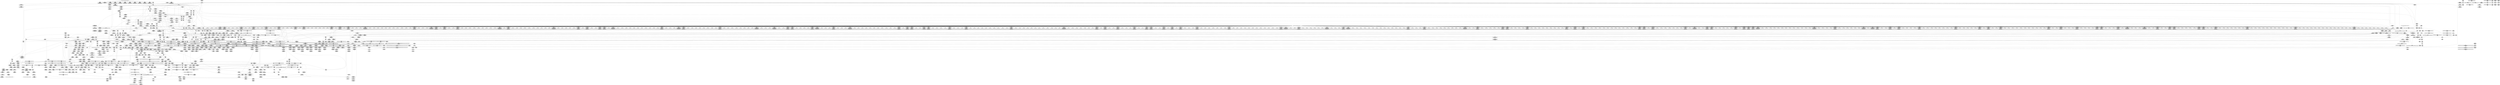 digraph {
	CE0x400af20 [shape=record,shape=Mrecord,label="{CE0x400af20|i64*_getelementptr_inbounds_(_8_x_i64_,_8_x_i64_*___llvm_gcov_ctr154,_i64_0,_i64_0)|*Constant*}"]
	CE0x3fc5080 [shape=record,shape=Mrecord,label="{CE0x3fc5080|selinux_inode_setattr:ia_valid.0|*SummSource*}"]
	CE0x406cc80 [shape=record,shape=Mrecord,label="{CE0x406cc80|avc_has_perm:tsid|Function::avc_has_perm&Arg::tsid::}"]
	CE0x3fb4ab0 [shape=record,shape=Mrecord,label="{CE0x3fb4ab0|selinux_inode_setattr:land.lhs.true21|*SummSink*}"]
	CE0x3f83230 [shape=record,shape=Mrecord,label="{CE0x3f83230|selinux_inode_setattr:tobool11|security/selinux/hooks.c,2888}"]
	CE0x3fd0390 [shape=record,shape=Mrecord,label="{CE0x3fd0390|selinux_inode_setattr:tmp31|security/selinux/hooks.c,2890}"]
	CE0x4076980 [shape=record,shape=Mrecord,label="{CE0x4076980|cred_sid:tmp4|*LoadInst*|security/selinux/hooks.c,196|*SummSource*}"]
	CE0x4046ac0 [shape=record,shape=Mrecord,label="{CE0x4046ac0|12:_i32,_56:_i8*,_:_CRE_584,585_}"]
	CE0x4050170 [shape=record,shape=Mrecord,label="{CE0x4050170|12:_i32,_56:_i8*,_:_CRE_899,900_}"]
	CE0x3fcd860 [shape=record,shape=Mrecord,label="{CE0x3fcd860|selinux_inode_setattr:tmp25|security/selinux/hooks.c,2888}"]
	CE0x404a730 [shape=record,shape=Mrecord,label="{CE0x404a730|12:_i32,_56:_i8*,_:_CRE_680,684_|*MultipleSource*|Function::inode_has_perm&Arg::inode::|*LoadInst*|security/selinux/hooks.c,1627|security/selinux/hooks.c,1611}"]
	CE0x4036950 [shape=record,shape=Mrecord,label="{CE0x4036950|12:_i32,_56:_i8*,_:_CRE_198,199_}"]
	CE0x4076f60 [shape=record,shape=Mrecord,label="{CE0x4076f60|cred_sid:tmp5|security/selinux/hooks.c,196|*SummSink*}"]
	CE0x3fa0350 [shape=record,shape=Mrecord,label="{CE0x3fa0350|selinux_inode_setattr:if.then9}"]
	CE0x3fc6a90 [shape=record,shape=Mrecord,label="{CE0x3fc6a90|selinux_inode_setattr:iattr|Function::selinux_inode_setattr&Arg::iattr::|*SummSink*}"]
	CE0x3ffc000 [shape=record,shape=Mrecord,label="{CE0x3ffc000|dentry_has_perm:av|Function::dentry_has_perm&Arg::av::|*SummSource*}"]
	CE0x3fcd140 [shape=record,shape=Mrecord,label="{CE0x3fcd140|i64_13|*Constant*|*SummSource*}"]
	CE0x400f050 [shape=record,shape=Mrecord,label="{CE0x400f050|inode_has_perm:tmp2|*SummSink*}"]
	CE0x3f87ba0 [shape=record,shape=Mrecord,label="{CE0x3f87ba0|i64*_getelementptr_inbounds_(_2_x_i64_,_2_x_i64_*___llvm_gcov_ctr153,_i64_0,_i64_0)|*Constant*|*SummSource*}"]
	CE0x3f95c60 [shape=record,shape=Mrecord,label="{CE0x3f95c60|dentry_has_perm:u|security/selinux/hooks.c,1631|*SummSource*}"]
	CE0x3faa3f0 [shape=record,shape=Mrecord,label="{CE0x3faa3f0|inode_has_perm:entry}"]
	CE0x406da00 [shape=record,shape=Mrecord,label="{CE0x406da00|avc_has_perm:entry}"]
	CE0x3ffc6d0 [shape=record,shape=Mrecord,label="{CE0x3ffc6d0|inode_has_perm:tobool2|security/selinux/hooks.c,1611}"]
	CE0x405f530 [shape=record,shape=Mrecord,label="{CE0x405f530|inode_has_perm:tmp19|security/selinux/hooks.c,1618|*SummSink*}"]
	CE0x3f7ba50 [shape=record,shape=Mrecord,label="{CE0x3f7ba50|selinux_inode_setattr:if.end}"]
	CE0x4051cc0 [shape=record,shape=Mrecord,label="{CE0x4051cc0|12:_i32,_56:_i8*,_:_CRE_922,923_}"]
	CE0x3f96e70 [shape=record,shape=Mrecord,label="{CE0x3f96e70|i32_5|*Constant*|*SummSource*}"]
	CE0x3f68b70 [shape=record,shape=Mrecord,label="{CE0x3f68b70|i64_3|*Constant*|*SummSink*}"]
	CE0x3f8bef0 [shape=record,shape=Mrecord,label="{CE0x3f8bef0|selinux_inode_setattr:if.then12}"]
	CE0x3f8fa60 [shape=record,shape=Mrecord,label="{CE0x3f8fa60|selinux_inode_setattr:tmp21|security/selinux/hooks.c,2885|*SummSink*}"]
	CE0x3f8aef0 [shape=record,shape=Mrecord,label="{CE0x3f8aef0|i64*_getelementptr_inbounds_(_26_x_i64_,_26_x_i64_*___llvm_gcov_ctr234,_i64_0,_i64_1)|*Constant*}"]
	CE0x4012fe0 [shape=record,shape=Mrecord,label="{CE0x4012fe0|i32_1609|*Constant*|*SummSink*}"]
	CE0x400c4c0 [shape=record,shape=Mrecord,label="{CE0x400c4c0|104:_%struct.inode*,_:_CRE_215,216_}"]
	CE0x3f6a350 [shape=record,shape=Mrecord,label="{CE0x3f6a350|i64_10|*Constant*}"]
	CE0x3f76fd0 [shape=record,shape=Mrecord,label="{CE0x3f76fd0|selinux_inode_setattr:tmp16|security/selinux/hooks.c,2880|*SummSink*}"]
	CE0x4005dc0 [shape=record,shape=Mrecord,label="{CE0x4005dc0|selinux_inode_setattr:conv25|security/selinux/hooks.c,2897|*SummSource*}"]
	CE0x400d930 [shape=record,shape=Mrecord,label="{CE0x400d930|__validate_creds:cred|Function::__validate_creds&Arg::cred::|*SummSink*}"]
	CE0x400b3e0 [shape=record,shape=Mrecord,label="{CE0x400b3e0|104:_%struct.inode*,_:_CRE_197,198_}"]
	CE0x3fb4390 [shape=record,shape=Mrecord,label="{CE0x3fb4390|selinux_inode_setattr:tmp5|security/selinux/hooks.c,2880|*SummSink*}"]
	CE0x4004cc0 [shape=record,shape=Mrecord,label="{CE0x4004cc0|i32_4|*Constant*|*SummSink*}"]
	CE0x4062d40 [shape=record,shape=Mrecord,label="{CE0x4062d40|cred_sid:entry|*SummSink*}"]
	CE0x3fa76a0 [shape=record,shape=Mrecord,label="{CE0x3fa76a0|i64*_getelementptr_inbounds_(_8_x_i64_,_8_x_i64_*___llvm_gcov_ctr154,_i64_0,_i64_2)|*Constant*|*SummSource*}"]
	CE0x3fcffc0 [shape=record,shape=Mrecord,label="{CE0x3fcffc0|selinux_inode_setattr:tmp30|security/selinux/hooks.c,2889|*SummSink*}"]
	CE0x3f89c60 [shape=record,shape=Mrecord,label="{CE0x3f89c60|selinux_inode_setattr:if.end14|*SummSink*}"]
	CE0x4035870 [shape=record,shape=Mrecord,label="{CE0x4035870|12:_i32,_56:_i8*,_:_CRE_180,181_}"]
	CE0x3f82890 [shape=record,shape=Mrecord,label="{CE0x3f82890|selinux_inode_setattr:tmp24|security/selinux/hooks.c,2885|*SummSource*}"]
	CE0x3ff7430 [shape=record,shape=Mrecord,label="{CE0x3ff7430|selinux_inode_setattr:tmp33|security/selinux/hooks.c,2892|*SummSource*}"]
	CE0x4051b90 [shape=record,shape=Mrecord,label="{CE0x4051b90|12:_i32,_56:_i8*,_:_CRE_921,922_}"]
	CE0x3f95bf0 [shape=record,shape=Mrecord,label="{CE0x3f95bf0|dentry_has_perm:u|security/selinux/hooks.c,1631}"]
	CE0x3ff5950 [shape=record,shape=Mrecord,label="{CE0x3ff5950|12:_i32,_56:_i8*,_:_CRE_138,139_}"]
	CE0x3fabb80 [shape=record,shape=Mrecord,label="{CE0x3fabb80|_ret_i32_%retval.0,_!dbg_!27739|security/selinux/hooks.c,1618|*SummSource*}"]
	CE0x3ffe5d0 [shape=record,shape=Mrecord,label="{CE0x3ffe5d0|i64_20|*Constant*|*SummSink*}"]
	CE0x404fb80 [shape=record,shape=Mrecord,label="{CE0x404fb80|12:_i32,_56:_i8*,_:_CRE_894,895_}"]
	CE0x3ff1cc0 [shape=record,shape=Mrecord,label="{CE0x3ff1cc0|104:_%struct.inode*,_:_CRE_248,256_|*MultipleSource*|Function::selinux_inode_setattr&Arg::dentry::|Function::dentry_has_perm&Arg::dentry::|security/selinux/hooks.c,1627}"]
	CE0x3ff2750 [shape=record,shape=Mrecord,label="{CE0x3ff2750|104:_%struct.inode*,_:_CRE_304,305_}"]
	CE0x3faaa30 [shape=record,shape=Mrecord,label="{CE0x3faaa30|inode_has_perm:inode|Function::inode_has_perm&Arg::inode::}"]
	CE0x3f6a190 [shape=record,shape=Mrecord,label="{CE0x3f6a190|selinux_inode_setattr:tmp22|security/selinux/hooks.c,2885}"]
	CE0x405a040 [shape=record,shape=Mrecord,label="{CE0x405a040|i64*_getelementptr_inbounds_(_8_x_i64_,_8_x_i64_*___llvm_gcov_ctr154,_i64_0,_i64_6)|*Constant*|*SummSource*}"]
	CE0x4018320 [shape=record,shape=Mrecord,label="{CE0x4018320|12:_i32,_56:_i8*,_:_CRE_557,558_}"]
	CE0x3f84c20 [shape=record,shape=Mrecord,label="{CE0x3f84c20|104:_%struct.inode*,_:_CRE_318,319_}"]
	CE0x3f839a0 [shape=record,shape=Mrecord,label="{CE0x3f839a0|104:_%struct.inode*,_:_CRE_48,52_|*MultipleSource*|Function::selinux_inode_setattr&Arg::dentry::|Function::dentry_has_perm&Arg::dentry::|security/selinux/hooks.c,1627}"]
	CE0x3f88430 [shape=record,shape=Mrecord,label="{CE0x3f88430|104:_%struct.inode*,_:_CRE_183,184_}"]
	CE0x3f88610 [shape=record,shape=Mrecord,label="{CE0x3f88610|104:_%struct.inode*,_:_CRE_185,186_}"]
	CE0x4052d60 [shape=record,shape=Mrecord,label="{CE0x4052d60|12:_i32,_56:_i8*,_:_CRE_936,944_|*MultipleSource*|Function::inode_has_perm&Arg::inode::|*LoadInst*|security/selinux/hooks.c,1627|security/selinux/hooks.c,1611}"]
	CE0x3fcdef0 [shape=record,shape=Mrecord,label="{CE0x3fcdef0|selinux_inode_setattr:tmp26|security/selinux/hooks.c,2888|*SummSink*}"]
	CE0x3fa65e0 [shape=record,shape=Mrecord,label="{CE0x3fa65e0|GLOBAL:current_task|Global_var:current_task|*SummSink*}"]
	CE0x3fd0b70 [shape=record,shape=Mrecord,label="{CE0x3fd0b70|selinux_inode_setattr:tmp31|security/selinux/hooks.c,2890|*SummSink*}"]
	CE0x400de00 [shape=record,shape=Mrecord,label="{CE0x400de00|i64*_getelementptr_inbounds_(_8_x_i64_,_8_x_i64_*___llvm_gcov_ctr154,_i64_0,_i64_1)|*Constant*|*SummSource*}"]
	CE0x4049ca0 [shape=record,shape=Mrecord,label="{CE0x4049ca0|12:_i32,_56:_i8*,_:_CRE_640,648_|*MultipleSource*|Function::inode_has_perm&Arg::inode::|*LoadInst*|security/selinux/hooks.c,1627|security/selinux/hooks.c,1611}"]
	CE0x4012280 [shape=record,shape=Mrecord,label="{CE0x4012280|cred_sid:security|security/selinux/hooks.c,196|*SummSource*}"]
	CE0x3ffa840 [shape=record,shape=Mrecord,label="{CE0x3ffa840|dentry_has_perm:entry|*SummSource*}"]
	CE0x3fb13d0 [shape=record,shape=Mrecord,label="{CE0x3fb13d0|selinux_inode_setattr:tmp4|security/selinux/hooks.c,2880}"]
	CE0x3fa0120 [shape=record,shape=Mrecord,label="{CE0x3fa0120|selinux_inode_setattr:bb|*SummSource*}"]
	CE0x3faf570 [shape=record,shape=Mrecord,label="{CE0x3faf570|dentry_has_perm:tmp1|*SummSource*}"]
	CE0x3f9d9c0 [shape=record,shape=Mrecord,label="{CE0x3f9d9c0|selinux_inode_setattr:tmp10|security/selinux/hooks.c,2880|*SummSource*}"]
	CE0x3fcc4d0 [shape=record,shape=Mrecord,label="{CE0x3fcc4d0|12:_i32,_56:_i8*,_:_CRE_154,155_}"]
	CE0x40363b0 [shape=record,shape=Mrecord,label="{CE0x40363b0|12:_i32,_56:_i8*,_:_CRE_192,193_}"]
	CE0x3f90040 [shape=record,shape=Mrecord,label="{CE0x3f90040|selinux_inode_setattr:tmp23|security/selinux/hooks.c,2885}"]
	CE0x4050c20 [shape=record,shape=Mrecord,label="{CE0x4050c20|12:_i32,_56:_i8*,_:_CRE_908,909_}"]
	CE0x406cde0 [shape=record,shape=Mrecord,label="{CE0x406cde0|avc_has_perm:tsid|Function::avc_has_perm&Arg::tsid::|*SummSource*}"]
	CE0x3fce430 [shape=record,shape=Mrecord,label="{CE0x3fce430|selinux_inode_setattr:tmp27|security/selinux/hooks.c,2888|*SummSink*}"]
	CE0x3f82b10 [shape=record,shape=Mrecord,label="{CE0x3f82b10|i32_-6658|*Constant*}"]
	CE0x3fa0540 [shape=record,shape=Mrecord,label="{CE0x3fa0540|selinux_inode_setattr:do.end}"]
	CE0x4063ab0 [shape=record,shape=Mrecord,label="{CE0x4063ab0|inode_has_perm:i_security|security/selinux/hooks.c,1615|*SummSink*}"]
	CE0x3ffd2a0 [shape=record,shape=Mrecord,label="{CE0x3ffd2a0|GLOBAL:selinux_policycap_openperm|Global_var:selinux_policycap_openperm|*SummSink*}"]
	CE0x3faa530 [shape=record,shape=Mrecord,label="{CE0x3faa530|inode_has_perm:entry|*SummSource*}"]
	CE0x403bb70 [shape=record,shape=Mrecord,label="{CE0x403bb70|12:_i32,_56:_i8*,_:_CRE_293,294_}"]
	CE0x40169b0 [shape=record,shape=Mrecord,label="{CE0x40169b0|12:_i32,_56:_i8*,_:_CRE_504,508_|*MultipleSource*|Function::inode_has_perm&Arg::inode::|*LoadInst*|security/selinux/hooks.c,1627|security/selinux/hooks.c,1611}"]
	CE0x406d810 [shape=record,shape=Mrecord,label="{CE0x406d810|avc_has_perm:requested|Function::avc_has_perm&Arg::requested::|*SummSource*}"]
	CE0x3ff1df0 [shape=record,shape=Mrecord,label="{CE0x3ff1df0|104:_%struct.inode*,_:_CRE_256,264_|*MultipleSource*|Function::selinux_inode_setattr&Arg::dentry::|Function::dentry_has_perm&Arg::dentry::|security/selinux/hooks.c,1627}"]
	CE0x400ed00 [shape=record,shape=Mrecord,label="{CE0x400ed00|GLOBAL:llvm.expect.i64|*Constant*}"]
	CE0x40052f0 [shape=record,shape=Mrecord,label="{CE0x40052f0|selinux_inode_setattr:conv|security/selinux/hooks.c,2897|*SummSink*}"]
	CE0x4006f70 [shape=record,shape=Mrecord,label="{CE0x4006f70|selinux_inode_setattr:tmp51|security/selinux/hooks.c,2899}"]
	CE0x4009040 [shape=record,shape=Mrecord,label="{CE0x4009040|i64*_getelementptr_inbounds_(_26_x_i64_,_26_x_i64_*___llvm_gcov_ctr234,_i64_0,_i64_25)|*Constant*|*SummSink*}"]
	CE0x3fc8980 [shape=record,shape=Mrecord,label="{CE0x3fc8980|__validate_creds:entry}"]
	CE0x400d4d0 [shape=record,shape=Mrecord,label="{CE0x400d4d0|cred_sid:tmp3|*SummSource*}"]
	CE0x3fcce30 [shape=record,shape=Mrecord,label="{CE0x3fcce30|i32_65927|*Constant*|*SummSink*}"]
	CE0x3f81a90 [shape=record,shape=Mrecord,label="{CE0x3f81a90|get_current:tmp|*SummSink*}"]
	CE0x406ff70 [shape=record,shape=Mrecord,label="{CE0x406ff70|__validate_creds:tmp2|include/linux/cred.h,173|*SummSource*}"]
	CE0x3f9e9b0 [shape=record,shape=Mrecord,label="{CE0x3f9e9b0|i64_1|*Constant*|*SummSource*}"]
	CE0x40184c0 [shape=record,shape=Mrecord,label="{CE0x40184c0|dentry_has_perm:bb|*SummSink*}"]
	CE0x4064c40 [shape=record,shape=Mrecord,label="{CE0x4064c40|inode_has_perm:sclass|security/selinux/hooks.c,1617}"]
	CE0x40632f0 [shape=record,shape=Mrecord,label="{CE0x40632f0|_ret_i32_%tmp6,_!dbg_!27716|security/selinux/hooks.c,197|*SummSource*}"]
	CE0x3ffda50 [shape=record,shape=Mrecord,label="{CE0x3ffda50|selinux_inode_setattr:tmp39|security/selinux/hooks.c,2896|*SummSink*}"]
	CE0x3ffb250 [shape=record,shape=Mrecord,label="{CE0x3ffb250|selinux_inode_setattr:dentry|Function::selinux_inode_setattr&Arg::dentry::|*SummSink*}"]
	CE0x3f9d0f0 [shape=record,shape=Mrecord,label="{CE0x3f9d0f0|selinux_inode_setattr:tmp8|security/selinux/hooks.c,2880|*SummSource*}"]
	CE0x40698c0 [shape=record,shape=Mrecord,label="{CE0x40698c0|GLOBAL:llvm.expect.i64|*Constant*}"]
	CE0x4069790 [shape=record,shape=Mrecord,label="{CE0x4069790|inode_has_perm:conv|security/selinux/hooks.c,1611|*SummSink*}"]
	CE0x3fd35f0 [shape=record,shape=Mrecord,label="{CE0x3fd35f0|_call_void_mcount()_#3|*SummSource*}"]
	CE0x3f90460 [shape=record,shape=Mrecord,label="{CE0x3f90460|selinux_inode_setattr:tmp23|security/selinux/hooks.c,2885|*SummSink*}"]
	CE0x4035f00 [shape=record,shape=Mrecord,label="{CE0x4035f00|12:_i32,_56:_i8*,_:_CRE_187,188_}"]
	CE0x40405e0 [shape=record,shape=Mrecord,label="{CE0x40405e0|12:_i32,_56:_i8*,_:_CRE_482,483_}"]
	CE0x4060e70 [shape=record,shape=Mrecord,label="{CE0x4060e70|__validate_creds:bb}"]
	CE0x4013160 [shape=record,shape=Mrecord,label="{CE0x4013160|cred_sid:tmp|*SummSink*}"]
	CE0x4050af0 [shape=record,shape=Mrecord,label="{CE0x4050af0|12:_i32,_56:_i8*,_:_CRE_907,908_}"]
	CE0x4024d60 [shape=record,shape=Mrecord,label="{CE0x4024d60|12:_i32,_56:_i8*,_:_CRE_24,32_|*MultipleSource*|Function::inode_has_perm&Arg::inode::|*LoadInst*|security/selinux/hooks.c,1627|security/selinux/hooks.c,1611}"]
	CE0x3f8b4e0 [shape=record,shape=Mrecord,label="{CE0x3f8b4e0|i64*_getelementptr_inbounds_(_26_x_i64_,_26_x_i64_*___llvm_gcov_ctr234,_i64_0,_i64_6)|*Constant*}"]
	CE0x3fa2280 [shape=record,shape=Mrecord,label="{CE0x3fa2280|selinux_inode_setattr:tmp15|security/selinux/hooks.c,2880|*SummSink*}"]
	CE0x4068c80 [shape=record,shape=Mrecord,label="{CE0x4068c80|inode_has_perm:lnot|security/selinux/hooks.c,1611|*SummSink*}"]
	CE0x4050e80 [shape=record,shape=Mrecord,label="{CE0x4050e80|12:_i32,_56:_i8*,_:_CRE_910,911_}"]
	CE0x40515a0 [shape=record,shape=Mrecord,label="{CE0x40515a0|12:_i32,_56:_i8*,_:_CRE_916,917_}"]
	CE0x40489a0 [shape=record,shape=Mrecord,label="{CE0x40489a0|12:_i32,_56:_i8*,_:_CRE_610,611_}"]
	CE0x40600c0 [shape=record,shape=Mrecord,label="{CE0x40600c0|__validate_creds:if.then|*SummSink*}"]
	CE0x3f8fe90 [shape=record,shape=Mrecord,label="{CE0x3f8fe90|selinux_inode_setattr:tmp22|security/selinux/hooks.c,2885|*SummSink*}"]
	CE0x4014760 [shape=record,shape=Mrecord,label="{CE0x4014760|inode_has_perm:do.body}"]
	CE0x3f83df0 [shape=record,shape=Mrecord,label="{CE0x3f83df0|104:_%struct.inode*,_:_CRE_72,80_|*MultipleSource*|Function::selinux_inode_setattr&Arg::dentry::|Function::dentry_has_perm&Arg::dentry::|security/selinux/hooks.c,1627}"]
	CE0x404e4f0 [shape=record,shape=Mrecord,label="{CE0x404e4f0|12:_i32,_56:_i8*,_:_CRE_875,876_}"]
	CE0x4058510 [shape=record,shape=Mrecord,label="{CE0x4058510|inode_has_perm:tmp10|security/selinux/hooks.c,1611}"]
	CE0x40008b0 [shape=record,shape=Mrecord,label="{CE0x40008b0|selinux_inode_setattr:tobool23|security/selinux/hooks.c,2896}"]
	CE0x400f900 [shape=record,shape=Mrecord,label="{CE0x400f900|cred_sid:tmp2}"]
	CE0x4036c20 [shape=record,shape=Mrecord,label="{CE0x4036c20|12:_i32,_56:_i8*,_:_CRE_201,202_}"]
	CE0x3fb01f0 [shape=record,shape=Mrecord,label="{CE0x3fb01f0|i8*_getelementptr_inbounds_(_25_x_i8_,_25_x_i8_*_.str3,_i32_0,_i32_0)|*Constant*|*SummSource*}"]
	CE0x403c750 [shape=record,shape=Mrecord,label="{CE0x403c750|12:_i32,_56:_i8*,_:_CRE_303,304_}"]
	CE0x3f7b650 [shape=record,shape=Mrecord,label="{CE0x3f7b650|selinux_inode_setattr:do.body|*SummSink*}"]
	CE0x3fc7af0 [shape=record,shape=Mrecord,label="{CE0x3fc7af0|__validate_creds:expval|include/linux/cred.h,173|*SummSource*}"]
	CE0x405a790 [shape=record,shape=Mrecord,label="{CE0x405a790|inode_has_perm:tmp13|security/selinux/hooks.c,1614|*SummSink*}"]
	CE0x3f87790 [shape=record,shape=Mrecord,label="{CE0x3f87790|__validate_creds:lnot|include/linux/cred.h,173|*SummSink*}"]
	CE0x4845c40 [shape=record,shape=Mrecord,label="{CE0x4845c40|selinux_inode_setattr:tmp2|*SummSink*}"]
	CE0x40690c0 [shape=record,shape=Mrecord,label="{CE0x40690c0|inode_has_perm:conv|security/selinux/hooks.c,1611}"]
	CE0x4046730 [shape=record,shape=Mrecord,label="{CE0x4046730|12:_i32,_56:_i8*,_:_CRE_581,582_}"]
	CE0x3fa7080 [shape=record,shape=Mrecord,label="{CE0x3fa7080|inode_has_perm:i_flags|security/selinux/hooks.c,1611|*SummSource*}"]
	CE0x3f840c0 [shape=record,shape=Mrecord,label="{CE0x3f840c0|104:_%struct.inode*,_:_CRE_95,96_}"]
	CE0x3fab220 [shape=record,shape=Mrecord,label="{CE0x3fab220|inode_has_perm:perms|Function::inode_has_perm&Arg::perms::|*SummSource*}"]
	CE0x4036b30 [shape=record,shape=Mrecord,label="{CE0x4036b30|12:_i32,_56:_i8*,_:_CRE_200,201_}"]
	CE0x3fc7350 [shape=record,shape=Mrecord,label="{CE0x3fc7350|12:_i32,_56:_i8*,_:_CRE_56,64_|*MultipleSource*|Function::inode_has_perm&Arg::inode::|*LoadInst*|security/selinux/hooks.c,1627|security/selinux/hooks.c,1611}"]
	CE0x4053ff0 [shape=record,shape=Mrecord,label="{CE0x4053ff0|12:_i32,_56:_i8*,_:_CRE_983,984_}"]
	CE0x40720c0 [shape=record,shape=Mrecord,label="{CE0x40720c0|__validate_creds:tmp6|include/linux/cred.h,174|*SummSink*}"]
	CE0x4018ab0 [shape=record,shape=Mrecord,label="{CE0x4018ab0|104:_%struct.inode*,_:_CRE_151,152_}"]
	CE0x3fc9560 [shape=record,shape=Mrecord,label="{CE0x3fc9560|__validate_creds:lnot.ext|include/linux/cred.h,173|*SummSource*}"]
	CE0x4018e70 [shape=record,shape=Mrecord,label="{CE0x4018e70|104:_%struct.inode*,_:_CRE_155,156_}"]
	CE0x3faf030 [shape=record,shape=Mrecord,label="{CE0x3faf030|GLOBAL:__llvm_gcov_ctr234|Global_var:__llvm_gcov_ctr234}"]
	CE0x3f905d0 [shape=record,shape=Mrecord,label="{CE0x3f905d0|selinux_inode_setattr:tmp24|security/selinux/hooks.c,2885}"]
	CE0x3f8c4f0 [shape=record,shape=Mrecord,label="{CE0x3f8c4f0|selinux_inode_setattr:if.end26|*SummSource*}"]
	CE0x3ff5630 [shape=record,shape=Mrecord,label="{CE0x3ff5630|12:_i32,_56:_i8*,_:_CRE_136,137_}"]
	CE0x400bb60 [shape=record,shape=Mrecord,label="{CE0x400bb60|104:_%struct.inode*,_:_CRE_205,206_}"]
	CE0x3f94930 [shape=record,shape=Mrecord,label="{CE0x3f94930|selinux_inode_setattr:call3|security/selinux/hooks.c,2880|*SummSource*}"]
	CE0x4049b70 [shape=record,shape=Mrecord,label="{CE0x4049b70|12:_i32,_56:_i8*,_:_CRE_632,640_|*MultipleSource*|Function::inode_has_perm&Arg::inode::|*LoadInst*|security/selinux/hooks.c,1627|security/selinux/hooks.c,1611}"]
	CE0x3faae40 [shape=record,shape=Mrecord,label="{CE0x3faae40|inode_has_perm:inode|Function::inode_has_perm&Arg::inode::|*SummSink*}"]
	CE0x3fa33a0 [shape=record,shape=Mrecord,label="{CE0x3fa33a0|i8*_getelementptr_inbounds_(_45_x_i8_,_45_x_i8_*_.str12,_i32_0,_i32_0)|*Constant*|*SummSource*}"]
	CE0x403b0c0 [shape=record,shape=Mrecord,label="{CE0x403b0c0|12:_i32,_56:_i8*,_:_CRE_284,285_}"]
	CE0x4037490 [shape=record,shape=Mrecord,label="{CE0x4037490|12:_i32,_56:_i8*,_:_CRE_216,224_|*MultipleSource*|Function::inode_has_perm&Arg::inode::|*LoadInst*|security/selinux/hooks.c,1627|security/selinux/hooks.c,1611}"]
	CE0x403d200 [shape=record,shape=Mrecord,label="{CE0x403d200|12:_i32,_56:_i8*,_:_CRE_312,320_|*MultipleSource*|Function::inode_has_perm&Arg::inode::|*LoadInst*|security/selinux/hooks.c,1627|security/selinux/hooks.c,1611}"]
	CE0x3fc79d0 [shape=record,shape=Mrecord,label="{CE0x3fc79d0|__validate_creds:expval|include/linux/cred.h,173|*SummSink*}"]
	CE0x4070bd0 [shape=record,shape=Mrecord,label="{CE0x4070bd0|__validate_creds:tmp4|include/linux/cred.h,173}"]
	CE0x40687f0 [shape=record,shape=Mrecord,label="{CE0x40687f0|inode_has_perm:lnot|security/selinux/hooks.c,1611}"]
	CE0x404dcd0 [shape=record,shape=Mrecord,label="{CE0x404dcd0|12:_i32,_56:_i8*,_:_CRE_868,869_}"]
	CE0x3fab510 [shape=record,shape=Mrecord,label="{CE0x3fab510|inode_has_perm:adp|Function::inode_has_perm&Arg::adp::}"]
	CE0x40516d0 [shape=record,shape=Mrecord,label="{CE0x40516d0|12:_i32,_56:_i8*,_:_CRE_917,918_}"]
	CE0x4002370 [shape=record,shape=Mrecord,label="{CE0x4002370|selinux_inode_setattr:tmp44|security/selinux/hooks.c,2896|*SummSource*}"]
	CE0x4023d00 [shape=record,shape=Mrecord,label="{CE0x4023d00|i32_4|*Constant*}"]
	CE0x405acc0 [shape=record,shape=Mrecord,label="{CE0x405acc0|inode_has_perm:tmp14|security/selinux/hooks.c,1614}"]
	CE0x404c110 [shape=record,shape=Mrecord,label="{CE0x404c110|12:_i32,_56:_i8*,_:_CRE_776,792_|*MultipleSource*|Function::inode_has_perm&Arg::inode::|*LoadInst*|security/selinux/hooks.c,1627|security/selinux/hooks.c,1611}"]
	CE0x3f96ae0 [shape=record,shape=Mrecord,label="{CE0x3f96ae0|GLOBAL:inode_has_perm|*Constant*|*SummSink*}"]
	CE0x4068970 [shape=record,shape=Mrecord,label="{CE0x4068970|inode_has_perm:lnot|security/selinux/hooks.c,1611|*SummSource*}"]
	CE0x405d980 [shape=record,shape=Mrecord,label="{CE0x405d980|inode_has_perm:tmp17|security/selinux/hooks.c,1617}"]
	CE0x40237f0 [shape=record,shape=Mrecord,label="{CE0x40237f0|12:_i32,_56:_i8*,_:_CRE_16,24_|*MultipleSource*|Function::inode_has_perm&Arg::inode::|*LoadInst*|security/selinux/hooks.c,1627|security/selinux/hooks.c,1611}"]
	CE0x3f959e0 [shape=record,shape=Mrecord,label="{CE0x3f959e0|i8_10|*Constant*|*SummSink*}"]
	CE0x4039440 [shape=record,shape=Mrecord,label="{CE0x4039440|12:_i32,_56:_i8*,_:_CRE_260,261_}"]
	CE0x3f7f280 [shape=record,shape=Mrecord,label="{CE0x3f7f280|_call_void_lockdep_rcu_suspicious(i8*_getelementptr_inbounds_(_25_x_i8_,_25_x_i8_*_.str3,_i32_0,_i32_0),_i32_2880,_i8*_getelementptr_inbounds_(_45_x_i8_,_45_x_i8_*_.str12,_i32_0,_i32_0))_#10,_!dbg_!27729|security/selinux/hooks.c,2880|*SummSink*}"]
	CE0x3ff94c0 [shape=record,shape=Mrecord,label="{CE0x3ff94c0|selinux_inode_setattr:tmp38|security/selinux/hooks.c,2894|*SummSource*}"]
	CE0x3f965d0 [shape=record,shape=Mrecord,label="{CE0x3f965d0|GLOBAL:inode_has_perm|*Constant*}"]
	CE0x3ffa4e0 [shape=record,shape=Mrecord,label="{CE0x3ffa4e0|GLOBAL:dentry_has_perm|*Constant*|*SummSource*}"]
	CE0x4015dc0 [shape=record,shape=Mrecord,label="{CE0x4015dc0|104:_%struct.inode*,_:_CRE_89,90_}"]
	CE0x400ba70 [shape=record,shape=Mrecord,label="{CE0x400ba70|104:_%struct.inode*,_:_CRE_204,205_}"]
	CE0x4012e00 [shape=record,shape=Mrecord,label="{CE0x4012e00|i32_1609|*Constant*|*SummSource*}"]
	CE0x3f97ce0 [shape=record,shape=Mrecord,label="{CE0x3f97ce0|i64_5|*Constant*}"]
	CE0x4011b10 [shape=record,shape=Mrecord,label="{CE0x4011b10|__validate_creds:lnot1|include/linux/cred.h,173|*SummSource*}"]
	CE0x3f9cd80 [shape=record,shape=Mrecord,label="{CE0x3f9cd80|get_current:tmp1}"]
	CE0x3f88700 [shape=record,shape=Mrecord,label="{CE0x3f88700|104:_%struct.inode*,_:_CRE_186,187_}"]
	CE0x404b420 [shape=record,shape=Mrecord,label="{CE0x404b420|12:_i32,_56:_i8*,_:_CRE_728,736_|*MultipleSource*|Function::inode_has_perm&Arg::inode::|*LoadInst*|security/selinux/hooks.c,1627|security/selinux/hooks.c,1611}"]
	CE0x4039b60 [shape=record,shape=Mrecord,label="{CE0x4039b60|12:_i32,_56:_i8*,_:_CRE_266,267_}"]
	CE0x4019050 [shape=record,shape=Mrecord,label="{CE0x4019050|104:_%struct.inode*,_:_CRE_157,158_}"]
	CE0x403a740 [shape=record,shape=Mrecord,label="{CE0x403a740|12:_i32,_56:_i8*,_:_CRE_276,277_}"]
	CE0x404bef0 [shape=record,shape=Mrecord,label="{CE0x404bef0|12:_i32,_56:_i8*,_:_CRE_768,776_|*MultipleSource*|Function::inode_has_perm&Arg::inode::|*LoadInst*|security/selinux/hooks.c,1627|security/selinux/hooks.c,1611}"]
	CE0x3fff140 [shape=record,shape=Mrecord,label="{CE0x3fff140|selinux_inode_setattr:tmp41|security/selinux/hooks.c,2896|*SummSource*}"]
	CE0x406d080 [shape=record,shape=Mrecord,label="{CE0x406d080|avc_has_perm:tclass|Function::avc_has_perm&Arg::tclass::}"]
	CE0x4011920 [shape=record,shape=Mrecord,label="{CE0x4011920|__validate_creds:conv|include/linux/cred.h,173}"]
	CE0x3f8f790 [shape=record,shape=Mrecord,label="{CE0x3f8f790|i64_10|*Constant*|*SummSink*}"]
	CE0x4050fb0 [shape=record,shape=Mrecord,label="{CE0x4050fb0|12:_i32,_56:_i8*,_:_CRE_911,912_}"]
	CE0x3ff9140 [shape=record,shape=Mrecord,label="{CE0x3ff9140|i64*_getelementptr_inbounds_(_26_x_i64_,_26_x_i64_*___llvm_gcov_ctr234,_i64_0,_i64_18)|*Constant*|*SummSink*}"]
	CE0x3fa1000 [shape=record,shape=Mrecord,label="{CE0x3fa1000|0:_i32,_:_CRE_48,56_|*MultipleSource*|security/selinux/hooks.c,2881|Function::selinux_inode_setattr&Arg::iattr::}"]
	CE0x3f8b690 [shape=record,shape=Mrecord,label="{CE0x3f8b690|selinux_inode_setattr:entry|*SummSource*}"]
	CE0x3f90e90 [shape=record,shape=Mrecord,label="{CE0x3f90e90|dentry_has_perm:tmp2}"]
	CE0x40523e0 [shape=record,shape=Mrecord,label="{CE0x40523e0|12:_i32,_56:_i8*,_:_CRE_928,929_}"]
	CE0x404e9b0 [shape=record,shape=Mrecord,label="{CE0x404e9b0|12:_i32,_56:_i8*,_:_CRE_879,880_}"]
	CE0x4071570 [shape=record,shape=Mrecord,label="{CE0x4071570|__validate_creds:tmp5|include/linux/cred.h,173|*SummSink*}"]
	CE0x403c880 [shape=record,shape=Mrecord,label="{CE0x403c880|12:_i32,_56:_i8*,_:_CRE_304,305_}"]
	CE0x4046140 [shape=record,shape=Mrecord,label="{CE0x4046140|12:_i32,_56:_i8*,_:_CRE_576,577_}"]
	CE0x3fb3620 [shape=record,shape=Mrecord,label="{CE0x3fb3620|get_current:tmp4|./arch/x86/include/asm/current.h,14|*SummSink*}"]
	CE0x400c5b0 [shape=record,shape=Mrecord,label="{CE0x400c5b0|104:_%struct.inode*,_:_CRE_216,217_}"]
	CE0x3ff9d40 [shape=record,shape=Mrecord,label="{CE0x3ff9d40|selinux_inode_setattr:call18|security/selinux/hooks.c,2894|*SummSource*}"]
	CE0x404ee70 [shape=record,shape=Mrecord,label="{CE0x404ee70|12:_i32,_56:_i8*,_:_CRE_883,884_}"]
	CE0x4004020 [shape=record,shape=Mrecord,label="{CE0x4004020|selinux_inode_setattr:tmp48|security/selinux/hooks.c,2897|*SummSink*}"]
	CE0x40188d0 [shape=record,shape=Mrecord,label="{CE0x40188d0|104:_%struct.inode*,_:_CRE_149,150_}"]
	CE0x3f96740 [shape=record,shape=Mrecord,label="{CE0x3f96740|GLOBAL:inode_has_perm|*Constant*|*SummSource*}"]
	CE0x3f76ec0 [shape=record,shape=Mrecord,label="{CE0x3f76ec0|selinux_inode_setattr:tmp16|security/selinux/hooks.c,2880|*SummSource*}"]
	CE0x4066160 [shape=record,shape=Mrecord,label="{CE0x4066160|28:_i32,_32:_i16,_:_CRE_28,32_|*MultipleSource*|security/selinux/hooks.c,1615|*LoadInst*|security/selinux/hooks.c,1615|security/selinux/hooks.c,1617}"]
	CE0x3ff2940 [shape=record,shape=Mrecord,label="{CE0x3ff2940|104:_%struct.inode*,_:_CRE_305,306_}"]
	CE0x3f89ed0 [shape=record,shape=Mrecord,label="{CE0x3f89ed0|i64*_getelementptr_inbounds_(_26_x_i64_,_26_x_i64_*___llvm_gcov_ctr234,_i64_0,_i64_1)|*Constant*|*SummSink*}"]
	CE0x40189c0 [shape=record,shape=Mrecord,label="{CE0x40189c0|104:_%struct.inode*,_:_CRE_150,151_}"]
	CE0x3f869d0 [shape=record,shape=Mrecord,label="{CE0x3f869d0|GLOBAL:__validate_creds|*Constant*|*SummSink*}"]
	CE0x3fc3630 [shape=record,shape=Mrecord,label="{CE0x3fc3630|dentry_has_perm:ad|security/selinux/hooks.c, 1628|*SummSink*}"]
	CE0x3fd2f30 [shape=record,shape=Mrecord,label="{CE0x3fd2f30|COLLAPSED:_GCMRE___llvm_gcov_ctr98_internal_global_2_x_i64_zeroinitializer:_elem_0:default:}"]
	CE0x3f921c0 [shape=record,shape=Mrecord,label="{CE0x3f921c0|selinux_inode_setattr:tobool8|security/selinux/hooks.c,2885|*SummSource*}"]
	CE0x4014de0 [shape=record,shape=Mrecord,label="{CE0x4014de0|12:_i32,_56:_i8*,_:_CRE_4,8_|*MultipleSource*|Function::inode_has_perm&Arg::inode::|*LoadInst*|security/selinux/hooks.c,1627|security/selinux/hooks.c,1611}"]
	CE0x3fa0680 [shape=record,shape=Mrecord,label="{CE0x3fa0680|selinux_inode_setattr:do.end|*SummSource*}"]
	CE0x3ff2d90 [shape=record,shape=Mrecord,label="{CE0x3ff2d90|104:_%struct.inode*,_:_CRE_308,309_}"]
	CE0x404e160 [shape=record,shape=Mrecord,label="{CE0x404e160|12:_i32,_56:_i8*,_:_CRE_872,873_}"]
	CE0x4040aa0 [shape=record,shape=Mrecord,label="{CE0x4040aa0|12:_i32,_56:_i8*,_:_CRE_486,487_}"]
	CE0x4052c30 [shape=record,shape=Mrecord,label="{CE0x4052c30|12:_i32,_56:_i8*,_:_CRE_935,936_}"]
	CE0x403a9a0 [shape=record,shape=Mrecord,label="{CE0x403a9a0|12:_i32,_56:_i8*,_:_CRE_278,279_}"]
	CE0x40695a0 [shape=record,shape=Mrecord,label="{CE0x40695a0|inode_has_perm:lnot.ext|security/selinux/hooks.c,1611|*SummSink*}"]
	CE0x40252b0 [shape=record,shape=Mrecord,label="{CE0x40252b0|cred_sid:security|security/selinux/hooks.c,196}"]
	CE0x40457c0 [shape=record,shape=Mrecord,label="{CE0x40457c0|12:_i32,_56:_i8*,_:_CRE_568,569_}"]
	CE0x3ff8020 [shape=record,shape=Mrecord,label="{CE0x3ff8020|selinux_inode_setattr:tmp36|security/selinux/hooks.c,2892}"]
	CE0x4017d30 [shape=record,shape=Mrecord,label="{CE0x4017d30|12:_i32,_56:_i8*,_:_CRE_553,554_}"]
	CE0x3fd55a0 [shape=record,shape=Mrecord,label="{CE0x3fd55a0|0:_i32,_:_GCRE_selinux_policycap_openperm_external_global_i32:_elem_0:default:}"]
	CE0x4078640 [shape=record,shape=Mrecord,label="{CE0x4078640|cred_sid:tmp6|security/selinux/hooks.c,197}"]
	CE0x3f9bc70 [shape=record,shape=Mrecord,label="{CE0x3f9bc70|104:_%struct.inode*,_:_CRE_165,166_}"]
	CE0x3fce820 [shape=record,shape=Mrecord,label="{CE0x3fce820|selinux_inode_setattr:tmp28|security/selinux/hooks.c,2888|*SummSource*}"]
	CE0x3f9c7b0 [shape=record,shape=Mrecord,label="{CE0x3f9c7b0|104:_%struct.inode*,_:_CRE_177,178_}"]
	CE0x3ffc9c0 [shape=record,shape=Mrecord,label="{CE0x3ffc9c0|inode_has_perm:tobool2|security/selinux/hooks.c,1611|*SummSink*}"]
	CE0x3fb3370 [shape=record,shape=Mrecord,label="{CE0x3fb3370|selinux_inode_setattr:call|security/selinux/hooks.c,2880|*SummSource*}"]
	CE0x4046bf0 [shape=record,shape=Mrecord,label="{CE0x4046bf0|12:_i32,_56:_i8*,_:_CRE_585,586_}"]
	CE0x3fb0c60 [shape=record,shape=Mrecord,label="{CE0x3fb0c60|dentry_has_perm:tmp1|*SummSink*}"]
	CE0x4018220 [shape=record,shape=Mrecord,label="{CE0x4018220|12:_i32,_56:_i8*,_:_CRE_556,557_}"]
	CE0x3fc5ce0 [shape=record,shape=Mrecord,label="{CE0x3fc5ce0|12:_i32,_56:_i8*,_:_CRE_171,172_}"]
	CE0x3fc78c0 [shape=record,shape=Mrecord,label="{CE0x3fc78c0|__validate_creds:expval|include/linux/cred.h,173}"]
	CE0x3f79280 [shape=record,shape=Mrecord,label="{CE0x3f79280|selinux_inode_setattr:land.lhs.true}"]
	CE0x3f98cf0 [shape=record,shape=Mrecord,label="{CE0x3f98cf0|104:_%struct.inode*,_:_CRE_16,24_|*MultipleSource*|Function::selinux_inode_setattr&Arg::dentry::|Function::dentry_has_perm&Arg::dentry::|security/selinux/hooks.c,1627}"]
	CE0x404e750 [shape=record,shape=Mrecord,label="{CE0x404e750|12:_i32,_56:_i8*,_:_CRE_877,878_}"]
	CE0x400cb50 [shape=record,shape=Mrecord,label="{CE0x400cb50|104:_%struct.inode*,_:_CRE_222,223_}"]
	CE0x3f7b3e0 [shape=record,shape=Mrecord,label="{CE0x3f7b3e0|selinux_inode_setattr:if.then24|*SummSink*}"]
	CE0x4003f00 [shape=record,shape=Mrecord,label="{CE0x4003f00|i64*_getelementptr_inbounds_(_26_x_i64_,_26_x_i64_*___llvm_gcov_ctr234,_i64_0,_i64_23)|*Constant*|*SummSource*}"]
	CE0x3fcf140 [shape=record,shape=Mrecord,label="{CE0x3fcf140|selinux_inode_setattr:tmp29|security/selinux/hooks.c,2889|*SummSource*}"]
	CE0x40131f0 [shape=record,shape=Mrecord,label="{CE0x40131f0|cred_sid:tmp1}"]
	CE0x3f9ec10 [shape=record,shape=Mrecord,label="{CE0x3f9ec10|get_current:tmp3}"]
	CE0x3f96430 [shape=record,shape=Mrecord,label="{CE0x3f96430|dentry_has_perm:call|security/selinux/hooks.c,1632|*SummSource*}"]
	CE0x3fab870 [shape=record,shape=Mrecord,label="{CE0x3fab870|inode_has_perm:adp|Function::inode_has_perm&Arg::adp::|*SummSink*}"]
	CE0x4068e20 [shape=record,shape=Mrecord,label="{CE0x4068e20|inode_has_perm:lnot1|security/selinux/hooks.c,1611|*SummSource*}"]
	CE0x4067fb0 [shape=record,shape=Mrecord,label="{CE0x4067fb0|inode_has_perm:and|security/selinux/hooks.c,1611|*SummSource*}"]
	CE0x4045560 [shape=record,shape=Mrecord,label="{CE0x4045560|12:_i32,_56:_i8*,_:_CRE_566,567_}"]
	CE0x400c3d0 [shape=record,shape=Mrecord,label="{CE0x400c3d0|104:_%struct.inode*,_:_CRE_214,215_}"]
	CE0x3facae0 [shape=record,shape=Mrecord,label="{CE0x3facae0|dentry_has_perm:d_inode|security/selinux/hooks.c,1627}"]
	CE0x404ddd0 [shape=record,shape=Mrecord,label="{CE0x404ddd0|12:_i32,_56:_i8*,_:_CRE_869,870_}"]
	CE0x3ffcb60 [shape=record,shape=Mrecord,label="{CE0x3ffcb60|i64_4|*Constant*}"]
	CE0x3fcccf0 [shape=record,shape=Mrecord,label="{CE0x3fcccf0|i32_65927|*Constant*|*SummSource*}"]
	CE0x4053800 [shape=record,shape=Mrecord,label="{CE0x4053800|12:_i32,_56:_i8*,_:_CRE_977,978_}"]
	CE0x3fc5830 [shape=record,shape=Mrecord,label="{CE0x3fc5830|12:_i32,_56:_i8*,_:_CRE_166,167_}"]
	CE0x4021a00 [shape=record,shape=Mrecord,label="{CE0x4021a00|12:_i32,_56:_i8*,_:_CRE_128,136_|*MultipleSource*|Function::inode_has_perm&Arg::inode::|*LoadInst*|security/selinux/hooks.c,1627|security/selinux/hooks.c,1611}"]
	CE0x3fa6910 [shape=record,shape=Mrecord,label="{CE0x3fa6910|inode_has_perm:if.end|*SummSource*}"]
	CE0x3fb3f40 [shape=record,shape=Mrecord,label="{CE0x3fb3f40|i32_1|*Constant*}"]
	CE0x3fd21a0 [shape=record,shape=Mrecord,label="{CE0x3fd21a0|dentry_has_perm:tmp2|*SummSource*}"]
	CE0x403a020 [shape=record,shape=Mrecord,label="{CE0x403a020|12:_i32,_56:_i8*,_:_CRE_270,271_}"]
	CE0x3fd5710 [shape=record,shape=Mrecord,label="{CE0x3fd5710|GLOBAL:selinux_policycap_openperm|Global_var:selinux_policycap_openperm}"]
	CE0x3fb26a0 [shape=record,shape=Mrecord,label="{CE0x3fb26a0|dentry_has_perm:tmp3|*SummSource*}"]
	CE0x3fd0a50 [shape=record,shape=Mrecord,label="{CE0x3fd0a50|i64*_getelementptr_inbounds_(_26_x_i64_,_26_x_i64_*___llvm_gcov_ctr234,_i64_0,_i64_15)|*Constant*|*SummSource*}"]
	CE0x403f1e0 [shape=record,shape=Mrecord,label="{CE0x403f1e0|12:_i32,_56:_i8*,_:_CRE_448,456_|*MultipleSource*|Function::inode_has_perm&Arg::inode::|*LoadInst*|security/selinux/hooks.c,1627|security/selinux/hooks.c,1611}"]
	CE0x4050890 [shape=record,shape=Mrecord,label="{CE0x4050890|12:_i32,_56:_i8*,_:_CRE_905,906_}"]
	CE0x3f99db0 [shape=record,shape=Mrecord,label="{CE0x3f99db0|0:_i32,_:_CRE_8,12_|*MultipleSource*|security/selinux/hooks.c,2881|Function::selinux_inode_setattr&Arg::iattr::}"]
	CE0x3f845b0 [shape=record,shape=Mrecord,label="{CE0x3f845b0|104:_%struct.inode*,_:_CRE_144,145_}"]
	CE0x3f93600 [shape=record,shape=Mrecord,label="{CE0x3f93600|selinux_inode_setattr:tmp17|security/selinux/hooks.c,2880}"]
	"CONST[source:2(external),value:2(dynamic)][purpose:{subject}][SrcIdx:19]"
	CE0x40373a0 [shape=record,shape=Mrecord,label="{CE0x40373a0|12:_i32,_56:_i8*,_:_CRE_212,216_|*MultipleSource*|Function::inode_has_perm&Arg::inode::|*LoadInst*|security/selinux/hooks.c,1627|security/selinux/hooks.c,1611}"]
	CE0x3f8e450 [shape=record,shape=Mrecord,label="{CE0x3f8e450|selinux_inode_setattr:if.then9|*SummSink*}"]
	CE0x400b4d0 [shape=record,shape=Mrecord,label="{CE0x400b4d0|104:_%struct.inode*,_:_CRE_198,199_}"]
	CE0x403ce70 [shape=record,shape=Mrecord,label="{CE0x403ce70|12:_i32,_56:_i8*,_:_CRE_309,310_}"]
	CE0x403c4f0 [shape=record,shape=Mrecord,label="{CE0x403c4f0|12:_i32,_56:_i8*,_:_CRE_301,302_}"]
	CE0x400fea0 [shape=record,shape=Mrecord,label="{CE0x400fea0|_call_void_mcount()_#3|*SummSink*}"]
	CE0x4054120 [shape=record,shape=Mrecord,label="{CE0x4054120|12:_i32,_56:_i8*,_:_CRE_984,988_|*MultipleSource*|Function::inode_has_perm&Arg::inode::|*LoadInst*|security/selinux/hooks.c,1627|security/selinux/hooks.c,1611}"]
	CE0x4047440 [shape=record,shape=Mrecord,label="{CE0x4047440|12:_i32,_56:_i8*,_:_CRE_592,593_}"]
	CE0x40384d0 [shape=record,shape=Mrecord,label="{CE0x40384d0|12:_i32,_56:_i8*,_:_CRE_247,248_}"]
	CE0x3fceae0 [shape=record,shape=Mrecord,label="{CE0x3fceae0|selinux_inode_setattr:tmp29|security/selinux/hooks.c,2889}"]
	CE0x4024b50 [shape=record,shape=Mrecord,label="{CE0x4024b50|COLLAPSED:_GCMRE___llvm_gcov_ctr131_internal_global_2_x_i64_zeroinitializer:_elem_0:default:}"]
	CE0x3fd0510 [shape=record,shape=Mrecord,label="{CE0x3fd0510|i64*_getelementptr_inbounds_(_26_x_i64_,_26_x_i64_*___llvm_gcov_ctr234,_i64_0,_i64_15)|*Constant*}"]
	CE0x40086e0 [shape=record,shape=Mrecord,label="{CE0x40086e0|selinux_inode_setattr:tmp52|security/selinux/hooks.c,2900}"]
	CE0x4076c30 [shape=record,shape=Mrecord,label="{CE0x4076c30|cred_sid:tmp5|security/selinux/hooks.c,196}"]
	CE0x3f8d210 [shape=record,shape=Mrecord,label="{CE0x3f8d210|selinux_inode_setattr:tmp|*SummSink*}"]
	CE0x4022ff0 [shape=record,shape=Mrecord,label="{CE0x4022ff0|12:_i32,_56:_i8*,_:_CRE_88,96_|*MultipleSource*|Function::inode_has_perm&Arg::inode::|*LoadInst*|security/selinux/hooks.c,1627|security/selinux/hooks.c,1611}"]
	CE0x3fcdde0 [shape=record,shape=Mrecord,label="{CE0x3fcdde0|selinux_inode_setattr:tmp26|security/selinux/hooks.c,2888|*SummSource*}"]
	CE0x405e7b0 [shape=record,shape=Mrecord,label="{CE0x405e7b0|i64*_getelementptr_inbounds_(_8_x_i64_,_8_x_i64_*___llvm_gcov_ctr154,_i64_0,_i64_7)|*Constant*}"]
	CE0x403d890 [shape=record,shape=Mrecord,label="{CE0x403d890|12:_i32,_56:_i8*,_:_CRE_344,352_|*MultipleSource*|Function::inode_has_perm&Arg::inode::|*LoadInst*|security/selinux/hooks.c,1627|security/selinux/hooks.c,1611}"]
	CE0x400c1f0 [shape=record,shape=Mrecord,label="{CE0x400c1f0|104:_%struct.inode*,_:_CRE_212,213_}"]
	CE0x4046010 [shape=record,shape=Mrecord,label="{CE0x4046010|12:_i32,_56:_i8*,_:_CRE_575,576_}"]
	CE0x3fadb80 [shape=record,shape=Mrecord,label="{CE0x3fadb80|i32_78|*Constant*}"]
	CE0x4013750 [shape=record,shape=Mrecord,label="{CE0x4013750|i64*_getelementptr_inbounds_(_8_x_i64_,_8_x_i64_*___llvm_gcov_ctr154,_i64_0,_i64_0)|*Constant*|*SummSink*}"]
	CE0x4010cd0 [shape=record,shape=Mrecord,label="{CE0x4010cd0|inode_has_perm:tmp|*SummSink*}"]
	CE0x400eb70 [shape=record,shape=Mrecord,label="{CE0x400eb70|__validate_creds:conv|include/linux/cred.h,173|*SummSink*}"]
	CE0x3fcf780 [shape=record,shape=Mrecord,label="{CE0x3fcf780|i64*_getelementptr_inbounds_(_26_x_i64_,_26_x_i64_*___llvm_gcov_ctr234,_i64_0,_i64_14)|*Constant*|*SummSink*}"]
	CE0x4077740 [shape=record,shape=Mrecord,label="{CE0x4077740|cred_sid:sid|security/selinux/hooks.c,197|*SummSource*}"]
	CE0x404cb80 [shape=record,shape=Mrecord,label="{CE0x404cb80|12:_i32,_56:_i8*,_:_CRE_824,832_|*MultipleSource*|Function::inode_has_perm&Arg::inode::|*LoadInst*|security/selinux/hooks.c,1627|security/selinux/hooks.c,1611}"]
	CE0x4036590 [shape=record,shape=Mrecord,label="{CE0x4036590|12:_i32,_56:_i8*,_:_CRE_194,195_}"]
	CE0x4005e30 [shape=record,shape=Mrecord,label="{CE0x4005e30|selinux_inode_setattr:conv25|security/selinux/hooks.c,2897|*SummSink*}"]
	CE0x40011f0 [shape=record,shape=Mrecord,label="{CE0x40011f0|selinux_inode_setattr:and22|security/selinux/hooks.c,2896|*SummSink*}"]
	CE0x40683a0 [shape=record,shape=Mrecord,label="{CE0x40683a0|inode_has_perm:tobool|security/selinux/hooks.c,1611|*SummSource*}"]
	CE0x4062a00 [shape=record,shape=Mrecord,label="{CE0x4062a00|GLOBAL:cred_sid|*Constant*|*SummSink*}"]
	CE0x405f000 [shape=record,shape=Mrecord,label="{CE0x405f000|i64*_getelementptr_inbounds_(_8_x_i64_,_8_x_i64_*___llvm_gcov_ctr154,_i64_0,_i64_7)|*Constant*|*SummSource*}"]
	CE0x3fc7170 [shape=record,shape=Mrecord,label="{CE0x3fc7170|12:_i32,_56:_i8*,_:_CRE_48,56_|*MultipleSource*|Function::inode_has_perm&Arg::inode::|*LoadInst*|security/selinux/hooks.c,1627|security/selinux/hooks.c,1611}"]
	CE0x406d220 [shape=record,shape=Mrecord,label="{CE0x406d220|avc_has_perm:tclass|Function::avc_has_perm&Arg::tclass::|*SummSource*}"]
	CE0x4064070 [shape=record,shape=Mrecord,label="{CE0x4064070|inode_has_perm:tmp15|*LoadInst*|security/selinux/hooks.c,1615|*SummSource*}"]
	CE0x3fc5470 [shape=record,shape=Mrecord,label="{CE0x3fc5470|12:_i32,_56:_i8*,_:_CRE_162,163_}"]
	CE0x4037810 [shape=record,shape=Mrecord,label="{CE0x4037810|12:_i32,_56:_i8*,_:_CRE_232,236_|*MultipleSource*|Function::inode_has_perm&Arg::inode::|*LoadInst*|security/selinux/hooks.c,1627|security/selinux/hooks.c,1611}"]
	CE0x4076b00 [shape=record,shape=Mrecord,label="{CE0x4076b00|cred_sid:tmp4|*LoadInst*|security/selinux/hooks.c,196|*SummSink*}"]
	CE0x3fc3550 [shape=record,shape=Mrecord,label="{CE0x3fc3550|dentry_has_perm:ad|security/selinux/hooks.c, 1628}"]
	CE0x40716a0 [shape=record,shape=Mrecord,label="{CE0x40716a0|i64*_getelementptr_inbounds_(_5_x_i64_,_5_x_i64_*___llvm_gcov_ctr155,_i64_0,_i64_3)|*Constant*}"]
	CE0x4016150 [shape=record,shape=Mrecord,label="{CE0x4016150|104:_%struct.inode*,_:_CRE_91,92_}"]
	CE0x3f8d060 [shape=record,shape=Mrecord,label="{CE0x3f8d060|selinux_inode_setattr:tmp}"]
	CE0x4068230 [shape=record,shape=Mrecord,label="{CE0x4068230|inode_has_perm:and|security/selinux/hooks.c,1611|*SummSink*}"]
	CE0x4016370 [shape=record,shape=Mrecord,label="{CE0x4016370|104:_%struct.inode*,_:_CRE_94,95_}"]
	CE0x4040380 [shape=record,shape=Mrecord,label="{CE0x4040380|12:_i32,_56:_i8*,_:_CRE_480,481_}"]
	CE0x3ffd170 [shape=record,shape=Mrecord,label="{CE0x3ffd170|GLOBAL:selinux_policycap_openperm|Global_var:selinux_policycap_openperm|*SummSource*}"]
	CE0x4016c00 [shape=record,shape=Mrecord,label="{CE0x4016c00|12:_i32,_56:_i8*,_:_CRE_508,512_|*MultipleSource*|Function::inode_has_perm&Arg::inode::|*LoadInst*|security/selinux/hooks.c,1627|security/selinux/hooks.c,1611}"]
	CE0x4036770 [shape=record,shape=Mrecord,label="{CE0x4036770|12:_i32,_56:_i8*,_:_CRE_196,197_}"]
	CE0x4005500 [shape=record,shape=Mrecord,label="{CE0x4005500|i64_262144|*Constant*|*SummSource*}"]
	CE0x4045b50 [shape=record,shape=Mrecord,label="{CE0x4045b50|12:_i32,_56:_i8*,_:_CRE_571,572_}"]
	CE0x40522b0 [shape=record,shape=Mrecord,label="{CE0x40522b0|12:_i32,_56:_i8*,_:_CRE_927,928_}"]
	CE0x3fa3330 [shape=record,shape=Mrecord,label="{CE0x3fa3330|i8*_getelementptr_inbounds_(_45_x_i8_,_45_x_i8_*_.str12,_i32_0,_i32_0)|*Constant*}"]
	CE0x3fb12c0 [shape=record,shape=Mrecord,label="{CE0x3fb12c0|i64_2|*Constant*|*SummSource*}"]
	CE0x40075c0 [shape=record,shape=Mrecord,label="{CE0x40075c0|selinux_inode_setattr:tmp51|security/selinux/hooks.c,2899|*SummSink*}"]
	CE0x4057580 [shape=record,shape=Mrecord,label="{CE0x4057580|inode_has_perm:tmp8|security/selinux/hooks.c,1611|*SummSink*}"]
	CE0x3ff2b30 [shape=record,shape=Mrecord,label="{CE0x3ff2b30|104:_%struct.inode*,_:_CRE_306,307_}"]
	CE0x3fcbd50 [shape=record,shape=Mrecord,label="{CE0x3fcbd50|12:_i32,_56:_i8*,_:_CRE_146,147_}"]
	CE0x3f68930 [shape=record,shape=Mrecord,label="{CE0x3f68930|selinux_inode_setattr:tmp12|security/selinux/hooks.c,2880}"]
	CE0x4048610 [shape=record,shape=Mrecord,label="{CE0x4048610|12:_i32,_56:_i8*,_:_CRE_607,608_}"]
	CE0x3fae8f0 [shape=record,shape=Mrecord,label="{CE0x3fae8f0|selinux_inode_setattr:tmp8|security/selinux/hooks.c,2880}"]
	CE0x3f99a50 [shape=record,shape=Mrecord,label="{CE0x3f99a50|0:_i32,_:_CRE_4,6_|*MultipleSource*|security/selinux/hooks.c,2881|Function::selinux_inode_setattr&Arg::iattr::}"]
	CE0x3ff7a90 [shape=record,shape=Mrecord,label="{CE0x3ff7a90|selinux_inode_setattr:tmp35|security/selinux/hooks.c,2892}"]
	CE0x3faeef0 [shape=record,shape=Mrecord,label="{CE0x3faeef0|get_current:tmp3|*SummSource*}"]
	CE0x403ae60 [shape=record,shape=Mrecord,label="{CE0x403ae60|12:_i32,_56:_i8*,_:_CRE_282,283_}"]
	CE0x400d540 [shape=record,shape=Mrecord,label="{CE0x400d540|cred_sid:tmp3|*SummSink*}"]
	CE0x400ce60 [shape=record,shape=Mrecord,label="{CE0x400ce60|inode_has_perm:tmp3}"]
	CE0x3f94650 [shape=record,shape=Mrecord,label="{CE0x3f94650|selinux_inode_setattr:call3|security/selinux/hooks.c,2880}"]
	CE0x404b670 [shape=record,shape=Mrecord,label="{CE0x404b670|12:_i32,_56:_i8*,_:_CRE_736,740_|*MultipleSource*|Function::inode_has_perm&Arg::inode::|*LoadInst*|security/selinux/hooks.c,1627|security/selinux/hooks.c,1611}"]
	CE0x4053cf0 [shape=record,shape=Mrecord,label="{CE0x4053cf0|12:_i32,_56:_i8*,_:_CRE_980,981_}"]
	CE0x3f8cad0 [shape=record,shape=Mrecord,label="{CE0x3f8cad0|_ret_%struct.task_struct*_%tmp4,_!dbg_!27714|./arch/x86/include/asm/current.h,14|*SummSource*}"]
	CE0x3fa87a0 [shape=record,shape=Mrecord,label="{CE0x3fa87a0|inode_has_perm:tmp4|security/selinux/hooks.c,1609|*SummSource*}"]
	CE0x3f939c0 [shape=record,shape=Mrecord,label="{CE0x3f939c0|selinux_inode_setattr:tmp17|security/selinux/hooks.c,2880|*SummSource*}"]
	CE0x3fc5380 [shape=record,shape=Mrecord,label="{CE0x3fc5380|12:_i32,_56:_i8*,_:_CRE_161,162_}"]
	CE0x4047dc0 [shape=record,shape=Mrecord,label="{CE0x4047dc0|12:_i32,_56:_i8*,_:_CRE_600,601_}"]
	CE0x3fa8000 [shape=record,shape=Mrecord,label="{CE0x3fa8000|inode_has_perm:if.end|*SummSink*}"]
	CE0x3fcda90 [shape=record,shape=Mrecord,label="{CE0x3fcda90|selinux_inode_setattr:tmp25|security/selinux/hooks.c,2888|*SummSink*}"]
	CE0x4017b10 [shape=record,shape=Mrecord,label="{CE0x4017b10|12:_i32,_56:_i8*,_:_CRE_552,553_}"]
	CE0x40390b0 [shape=record,shape=Mrecord,label="{CE0x40390b0|12:_i32,_56:_i8*,_:_CRE_257,258_}"]
	CE0x3fad450 [shape=record,shape=Mrecord,label="{CE0x3fad450|i1_true|*Constant*|*SummSource*}"]
	CE0x3fb11e0 [shape=record,shape=Mrecord,label="{CE0x3fb11e0|selinux_inode_setattr:tobool|security/selinux/hooks.c,2880}"]
	"CONST[source:1(input),value:2(dynamic)][purpose:{object}][SrcIdx:17]"
	CE0x4059c60 [shape=record,shape=Mrecord,label="{CE0x4059c60|inode_has_perm:tmp12|security/selinux/hooks.c,1612|*SummSink*}"]
	CE0x4045db0 [shape=record,shape=Mrecord,label="{CE0x4045db0|12:_i32,_56:_i8*,_:_CRE_573,574_}"]
	CE0x3ffe950 [shape=record,shape=Mrecord,label="{CE0x3ffe950|i64_19|*Constant*}"]
	CE0x3fffad0 [shape=record,shape=Mrecord,label="{CE0x3fffad0|selinux_inode_setattr:tmp42|security/selinux/hooks.c,2896|*SummSource*}"]
	CE0x4070790 [shape=record,shape=Mrecord,label="{CE0x4070790|GLOBAL:__llvm_gcov_ctr155|Global_var:__llvm_gcov_ctr155|*SummSource*}"]
	CE0x3f91380 [shape=record,shape=Mrecord,label="{CE0x3f91380|i32_2880|*Constant*}"]
	CE0x3fcf6d0 [shape=record,shape=Mrecord,label="{CE0x3fcf6d0|i64*_getelementptr_inbounds_(_26_x_i64_,_26_x_i64_*___llvm_gcov_ctr234,_i64_0,_i64_14)|*Constant*|*SummSource*}"]
	CE0x3fa2fc0 [shape=record,shape=Mrecord,label="{CE0x3fa2fc0|i64*_getelementptr_inbounds_(_26_x_i64_,_26_x_i64_*___llvm_gcov_ctr234,_i64_0,_i64_6)|*Constant*|*SummSource*}"]
	CE0x3ff82a0 [shape=record,shape=Mrecord,label="{CE0x3ff82a0|selinux_inode_setattr:tmp36|security/selinux/hooks.c,2892|*SummSource*}"]
	CE0x4048f90 [shape=record,shape=Mrecord,label="{CE0x4048f90|12:_i32,_56:_i8*,_:_CRE_615,616_}"]
	CE0x3fd0b00 [shape=record,shape=Mrecord,label="{CE0x3fd0b00|i64*_getelementptr_inbounds_(_26_x_i64_,_26_x_i64_*___llvm_gcov_ctr234,_i64_0,_i64_15)|*Constant*|*SummSink*}"]
	CE0x4064360 [shape=record,shape=Mrecord,label="{CE0x4064360|inode_has_perm:tmp16|security/selinux/hooks.c,1615|*SummSource*}"]
	CE0x400c970 [shape=record,shape=Mrecord,label="{CE0x400c970|104:_%struct.inode*,_:_CRE_220,221_}"]
	CE0x3fa8af0 [shape=record,shape=Mrecord,label="{CE0x3fa8af0|__validate_creds:bb|*SummSink*}"]
	CE0x4035780 [shape=record,shape=Mrecord,label="{CE0x4035780|12:_i32,_56:_i8*,_:_CRE_179,180_}"]
	CE0x40361d0 [shape=record,shape=Mrecord,label="{CE0x40361d0|12:_i32,_56:_i8*,_:_CRE_190,191_}"]
	CE0x3fae170 [shape=record,shape=Mrecord,label="{CE0x3fae170|selinux_inode_setattr:cred4|security/selinux/hooks.c,2880|*SummSource*}"]
	CE0x3f8b370 [shape=record,shape=Mrecord,label="{CE0x3f8b370|selinux_inode_setattr:tmp12|security/selinux/hooks.c,2880|*SummSink*}"]
	CE0x4020fc0 [shape=record,shape=Mrecord,label="{CE0x4020fc0|_call_void_mcount()_#3}"]
	CE0x400c2e0 [shape=record,shape=Mrecord,label="{CE0x400c2e0|104:_%struct.inode*,_:_CRE_213,214_}"]
	CE0x3f791c0 [shape=record,shape=Mrecord,label="{CE0x3f791c0|selinux_inode_setattr:if.then|*SummSink*}"]
	CE0x4003320 [shape=record,shape=Mrecord,label="{CE0x4003320|selinux_inode_setattr:tmp47|security/selinux/hooks.c,2896|*SummSink*}"]
	CE0x3fc87f0 [shape=record,shape=Mrecord,label="{CE0x3fc87f0|GLOBAL:__validate_creds|*Constant*|*SummSource*}"]
	CE0x400a0e0 [shape=record,shape=Mrecord,label="{CE0x400a0e0|_ret_i32_%retval.0,_!dbg_!27769|security/selinux/hooks.c,2900|*SummSource*}"]
	CE0x404f6c0 [shape=record,shape=Mrecord,label="{CE0x404f6c0|12:_i32,_56:_i8*,_:_CRE_890,891_}"]
	CE0x3ff7970 [shape=record,shape=Mrecord,label="{CE0x3ff7970|selinux_inode_setattr:tmp34|security/selinux/hooks.c,2892|*SummSink*}"]
	CE0x3fb1ed0 [shape=record,shape=Mrecord,label="{CE0x3fb1ed0|GLOBAL:current_task|Global_var:current_task|*SummSource*}"]
	CE0x3f92530 [shape=record,shape=Mrecord,label="{CE0x3f92530|i64_4|*Constant*}"]
	CE0x400a930 [shape=record,shape=Mrecord,label="{CE0x400a930|get_current:bb|*SummSource*}"]
	CE0x3fcd760 [shape=record,shape=Mrecord,label="{CE0x3fcd760|i64_12|*Constant*|*SummSink*}"]
	CE0x4017040 [shape=record,shape=Mrecord,label="{CE0x4017040|12:_i32,_56:_i8*,_:_CRE_520,528_|*MultipleSource*|Function::inode_has_perm&Arg::inode::|*LoadInst*|security/selinux/hooks.c,1627|security/selinux/hooks.c,1611}"]
	CE0x400ae60 [shape=record,shape=Mrecord,label="{CE0x400ae60|inode_has_perm:do.end|*SummSink*}"]
	CE0x3ff9900 [shape=record,shape=Mrecord,label="{CE0x3ff9900|selinux_inode_setattr:tmp38|security/selinux/hooks.c,2894|*SummSink*}"]
	CE0x4010470 [shape=record,shape=Mrecord,label="{CE0x4010470|_call_void___validate_creds(%struct.cred*_%cred,_i8*_getelementptr_inbounds_(_25_x_i8_,_25_x_i8_*_.str3,_i32_0,_i32_0),_i32_1609)_#10,_!dbg_!27719|security/selinux/hooks.c,1609}"]
	CE0x3fad170 [shape=record,shape=Mrecord,label="{CE0x3fad170|i1_true|*Constant*}"]
	CE0x3ff1a30 [shape=record,shape=Mrecord,label="{CE0x3ff1a30|104:_%struct.inode*,_:_CRE_232,240_|*MultipleSource*|Function::selinux_inode_setattr&Arg::dentry::|Function::dentry_has_perm&Arg::dentry::|security/selinux/hooks.c,1627}"]
	CE0x3ffc350 [shape=record,shape=Mrecord,label="{CE0x3ffc350|inode_has_perm:expval|security/selinux/hooks.c,1611|*SummSink*}"]
	CE0x40146c0 [shape=record,shape=Mrecord,label="{CE0x40146c0|inode_has_perm:bb|*SummSink*}"]
	CE0x3f88f70 [shape=record,shape=Mrecord,label="{CE0x3f88f70|104:_%struct.inode*,_:_CRE_195,196_}"]
	CE0x3f97450 [shape=record,shape=Mrecord,label="{CE0x3f97450|selinux_inode_setattr:tmp7|security/selinux/hooks.c,2880|*SummSink*}"]
	CE0x40090b0 [shape=record,shape=Mrecord,label="{CE0x40090b0|selinux_inode_setattr:tmp52|security/selinux/hooks.c,2900|*SummSink*}"]
	CE0x3fcbe40 [shape=record,shape=Mrecord,label="{CE0x3fcbe40|12:_i32,_56:_i8*,_:_CRE_147,148_}"]
	CE0x405a6b0 [shape=record,shape=Mrecord,label="{CE0x405a6b0|inode_has_perm:tmp13|security/selinux/hooks.c,1614}"]
	CE0x3fc8020 [shape=record,shape=Mrecord,label="{CE0x3fc8020|i64*_getelementptr_inbounds_(_8_x_i64_,_8_x_i64_*___llvm_gcov_ctr154,_i64_0,_i64_1)|*Constant*}"]
	CE0x4000250 [shape=record,shape=Mrecord,label="{CE0x4000250|i32_8|*Constant*}"]
	CE0x4014020 [shape=record,shape=Mrecord,label="{CE0x4014020|__validate_creds:line|Function::__validate_creds&Arg::line::|*SummSink*}"]
	CE0x400f970 [shape=record,shape=Mrecord,label="{CE0x400f970|cred_sid:tmp2|*SummSource*}"]
	CE0x4054a00 [shape=record,shape=Mrecord,label="{CE0x4054a00|inode_has_perm:tmp6|*LoadInst*|security/selinux/hooks.c,1611|*SummSource*}"]
	CE0x3f84e00 [shape=record,shape=Mrecord,label="{CE0x3f84e00|dentry_has_perm:tmp4|*LoadInst*|security/selinux/hooks.c,1627}"]
	CE0x3f8da50 [shape=record,shape=Mrecord,label="{CE0x3f8da50|i64*_getelementptr_inbounds_(_26_x_i64_,_26_x_i64_*___llvm_gcov_ctr234,_i64_0,_i64_6)|*Constant*|*SummSink*}"]
	CE0x404c740 [shape=record,shape=Mrecord,label="{CE0x404c740|12:_i32,_56:_i8*,_:_CRE_808,816_|*MultipleSource*|Function::inode_has_perm&Arg::inode::|*LoadInst*|security/selinux/hooks.c,1627|security/selinux/hooks.c,1611}"]
	CE0x3f9e1c0 [shape=record,shape=Mrecord,label="{CE0x3f9e1c0|selinux_inode_setattr:tmp5|security/selinux/hooks.c,2880}"]
	CE0x3fd5080 [shape=record,shape=Mrecord,label="{CE0x3fd5080|dentry_has_perm:av|Function::dentry_has_perm&Arg::av::|*SummSink*}"]
	CE0x4048740 [shape=record,shape=Mrecord,label="{CE0x4048740|12:_i32,_56:_i8*,_:_CRE_608,609_}"]
	CE0x4035960 [shape=record,shape=Mrecord,label="{CE0x4035960|12:_i32,_56:_i8*,_:_CRE_181,182_}"]
	CE0x3fce5a0 [shape=record,shape=Mrecord,label="{CE0x3fce5a0|selinux_inode_setattr:tmp28|security/selinux/hooks.c,2888}"]
	CE0x3f8d0d0 [shape=record,shape=Mrecord,label="{CE0x3f8d0d0|COLLAPSED:_GCMRE___llvm_gcov_ctr234_internal_global_26_x_i64_zeroinitializer:_elem_0:default:}"]
	CE0x40637f0 [shape=record,shape=Mrecord,label="{CE0x40637f0|i32_10|*Constant*}"]
	CE0x40599c0 [shape=record,shape=Mrecord,label="{CE0x40599c0|inode_has_perm:tmp12|security/selinux/hooks.c,1612}"]
	CE0x40750f0 [shape=record,shape=Mrecord,label="{CE0x40750f0|__validate_creds:tmp9|include/linux/cred.h,175}"]
	CE0x3f9a9c0 [shape=record,shape=Mrecord,label="{CE0x3f9a9c0|GLOBAL:lockdep_rcu_suspicious|*Constant*|*SummSource*}"]
	CE0x3faeb70 [shape=record,shape=Mrecord,label="{CE0x3faeb70|GLOBAL:selinux_inode_setattr.__warned|Global_var:selinux_inode_setattr.__warned|*SummSource*}"]
	CE0x3f80cc0 [shape=record,shape=Mrecord,label="{CE0x3f80cc0|GLOBAL:get_current|*Constant*|*SummSource*}"]
	CE0x40027d0 [shape=record,shape=Mrecord,label="{CE0x40027d0|selinux_inode_setattr:tmp45|security/selinux/hooks.c,2896|*SummSource*}"]
	CE0x40471e0 [shape=record,shape=Mrecord,label="{CE0x40471e0|12:_i32,_56:_i8*,_:_CRE_590,591_}"]
	CE0x4039ef0 [shape=record,shape=Mrecord,label="{CE0x4039ef0|12:_i32,_56:_i8*,_:_CRE_269,270_}"]
	CE0x404ec10 [shape=record,shape=Mrecord,label="{CE0x404ec10|12:_i32,_56:_i8*,_:_CRE_881,882_}"]
	CE0x406e4e0 [shape=record,shape=Mrecord,label="{CE0x406e4e0|inode_has_perm:call4|security/selinux/hooks.c,1617}"]
	CE0x4072720 [shape=record,shape=Mrecord,label="{CE0x4072720|__validate_creds:tmp7|include/linux/cred.h,174|*SummSource*}"]
	CE0x4048150 [shape=record,shape=Mrecord,label="{CE0x4048150|12:_i32,_56:_i8*,_:_CRE_603,604_}"]
	CE0x3f843e0 [shape=record,shape=Mrecord,label="{CE0x3f843e0|104:_%struct.inode*,_:_CRE_112,144_|*MultipleSource*|Function::selinux_inode_setattr&Arg::dentry::|Function::dentry_has_perm&Arg::dentry::|security/selinux/hooks.c,1627}"]
	CE0x40464d0 [shape=record,shape=Mrecord,label="{CE0x40464d0|12:_i32,_56:_i8*,_:_CRE_579,580_}"]
	CE0x4013a10 [shape=record,shape=Mrecord,label="{CE0x4013a10|i64_1|*Constant*}"]
	CE0x3f7bb10 [shape=record,shape=Mrecord,label="{CE0x3f7bb10|selinux_inode_setattr:if.end|*SummSource*}"]
	CE0x40450a0 [shape=record,shape=Mrecord,label="{CE0x40450a0|12:_i32,_56:_i8*,_:_CRE_562,563_}"]
	CE0x3fac9d0 [shape=record,shape=Mrecord,label="{CE0x3fac9d0|i32_5|*Constant*|*SummSink*}"]
	CE0x3ff9e50 [shape=record,shape=Mrecord,label="{CE0x3ff9e50|selinux_inode_setattr:call18|security/selinux/hooks.c,2894|*SummSink*}"]
	CE0x405e140 [shape=record,shape=Mrecord,label="{CE0x405e140|avc_has_perm:auditdata|Function::avc_has_perm&Arg::auditdata::|*SummSource*}"]
	CE0x403bca0 [shape=record,shape=Mrecord,label="{CE0x403bca0|12:_i32,_56:_i8*,_:_CRE_294,295_}"]
	CE0x406e890 [shape=record,shape=Mrecord,label="{CE0x406e890|inode_has_perm:call4|security/selinux/hooks.c,1617|*SummSink*}"]
	CE0x403e330 [shape=record,shape=Mrecord,label="{CE0x403e330|12:_i32,_56:_i8*,_:_CRE_392,400_|*MultipleSource*|Function::inode_has_perm&Arg::inode::|*LoadInst*|security/selinux/hooks.c,1627|security/selinux/hooks.c,1611}"]
	CE0x3f83cc0 [shape=record,shape=Mrecord,label="{CE0x3f83cc0|104:_%struct.inode*,_:_CRE_64,72_|*MultipleSource*|Function::selinux_inode_setattr&Arg::dentry::|Function::dentry_has_perm&Arg::dentry::|security/selinux/hooks.c,1627}"]
	CE0x4004770 [shape=record,shape=Mrecord,label="{CE0x4004770|selinux_inode_setattr:tmp49|security/selinux/hooks.c,2897|*SummSink*}"]
	CE0x3ffcbd0 [shape=record,shape=Mrecord,label="{CE0x3ffcbd0|inode_has_perm:tmp7|security/selinux/hooks.c,1611}"]
	CE0x3ff3390 [shape=record,shape=Mrecord,label="{CE0x3ff3390|104:_%struct.inode*,_:_CRE_315,316_}"]
	CE0x4062520 [shape=record,shape=Mrecord,label="{CE0x4062520|GLOBAL:cred_sid|*Constant*}"]
	CE0x4038730 [shape=record,shape=Mrecord,label="{CE0x4038730|12:_i32,_56:_i8*,_:_CRE_249,250_}"]
	CE0x4039570 [shape=record,shape=Mrecord,label="{CE0x4039570|12:_i32,_56:_i8*,_:_CRE_261,262_}"]
	CE0x4008c90 [shape=record,shape=Mrecord,label="{CE0x4008c90|i64*_getelementptr_inbounds_(_26_x_i64_,_26_x_i64_*___llvm_gcov_ctr234,_i64_0,_i64_25)|*Constant*}"]
	CE0x3f887f0 [shape=record,shape=Mrecord,label="{CE0x3f887f0|104:_%struct.inode*,_:_CRE_187,188_}"]
	CE0x3fc5920 [shape=record,shape=Mrecord,label="{CE0x3fc5920|12:_i32,_56:_i8*,_:_CRE_167,168_}"]
	CE0x3ff5ba0 [shape=record,shape=Mrecord,label="{CE0x3ff5ba0|12:_i32,_56:_i8*,_:_CRE_140,141_}"]
	CE0x3fcc890 [shape=record,shape=Mrecord,label="{CE0x3fcc890|12:_i32,_56:_i8*,_:_CRE_158,159_}"]
	CE0x3ffc270 [shape=record,shape=Mrecord,label="{CE0x3ffc270|i64_3|*Constant*}"]
	CE0x3fca300 [shape=record,shape=Mrecord,label="{CE0x3fca300|i64*_getelementptr_inbounds_(_2_x_i64_,_2_x_i64_*___llvm_gcov_ctr131,_i64_0,_i64_1)|*Constant*|*SummSource*}"]
	CE0x3f86fc0 [shape=record,shape=Mrecord,label="{CE0x3f86fc0|COLLAPSED:_CMRE:_elem_0:default:}"]
	CE0x3fa38c0 [shape=record,shape=Mrecord,label="{CE0x3fa38c0|i64*_getelementptr_inbounds_(_26_x_i64_,_26_x_i64_*___llvm_gcov_ctr234,_i64_0,_i64_9)|*Constant*|*SummSource*}"]
	CE0x3f8e350 [shape=record,shape=Mrecord,label="{CE0x3f8e350|selinux_inode_setattr:if.then9|*SummSource*}"]
	CE0x403a3b0 [shape=record,shape=Mrecord,label="{CE0x403a3b0|12:_i32,_56:_i8*,_:_CRE_273,274_}"]
	CE0x4040bd0 [shape=record,shape=Mrecord,label="{CE0x4040bd0|12:_i32,_56:_i8*,_:_CRE_487,488_}"]
	CE0x40491f0 [shape=record,shape=Mrecord,label="{CE0x40491f0|12:_i32,_56:_i8*,_:_CRE_617,618_}"]
	CE0x3fa14f0 [shape=record,shape=Mrecord,label="{CE0x3fa14f0|%struct.task_struct*_(%struct.task_struct**)*_asm_movq_%gs:$_1:P_,$0_,_r,im,_dirflag_,_fpsr_,_flags_|*SummSink*}"]
	CE0x3fb1250 [shape=record,shape=Mrecord,label="{CE0x3fb1250|i64_2|*Constant*}"]
	CE0x3f9e440 [shape=record,shape=Mrecord,label="{CE0x3f9e440|i32_5|*Constant*}"]
	CE0x400a1f0 [shape=record,shape=Mrecord,label="{CE0x400a1f0|_ret_i32_%retval.0,_!dbg_!27769|security/selinux/hooks.c,2900|*SummSink*}"]
	CE0x403a4e0 [shape=record,shape=Mrecord,label="{CE0x403a4e0|12:_i32,_56:_i8*,_:_CRE_274,275_}"]
	CE0x3f783e0 [shape=record,shape=Mrecord,label="{CE0x3f783e0|selinux_inode_setattr:if.then17|*SummSink*}"]
	CE0x4051800 [shape=record,shape=Mrecord,label="{CE0x4051800|12:_i32,_56:_i8*,_:_CRE_918,919_}"]
	CE0x4013cf0 [shape=record,shape=Mrecord,label="{CE0x4013cf0|_call_void_mcount()_#3}"]
	CE0x4006d80 [shape=record,shape=Mrecord,label="{CE0x4006d80|selinux_inode_setattr:tmp50|security/selinux/hooks.c,2899|*SummSink*}"]
	CE0x3f8b260 [shape=record,shape=Mrecord,label="{CE0x3f8b260|selinux_inode_setattr:tmp12|security/selinux/hooks.c,2880|*SummSource*}"]
	CE0x3f91da0 [shape=record,shape=Mrecord,label="{CE0x3f91da0|i32_512|*Constant*|*SummSource*}"]
	CE0x3faf2d0 [shape=record,shape=Mrecord,label="{CE0x3faf2d0|GLOBAL:__llvm_gcov_ctr234|Global_var:__llvm_gcov_ctr234|*SummSink*}"]
	CE0x40370d0 [shape=record,shape=Mrecord,label="{CE0x40370d0|12:_i32,_56:_i8*,_:_CRE_206,207_}"]
	CE0x4060230 [shape=record,shape=Mrecord,label="{CE0x4060230|__validate_creds:if.end}"]
	CE0x4050760 [shape=record,shape=Mrecord,label="{CE0x4050760|12:_i32,_56:_i8*,_:_CRE_904,905_}"]
	CE0x3fc7530 [shape=record,shape=Mrecord,label="{CE0x3fc7530|12:_i32,_56:_i8*,_:_CRE_64,72_|*MultipleSource*|Function::inode_has_perm&Arg::inode::|*LoadInst*|security/selinux/hooks.c,1627|security/selinux/hooks.c,1611}"]
	CE0x4071110 [shape=record,shape=Mrecord,label="{CE0x4071110|__validate_creds:tmp4|include/linux/cred.h,173|*SummSink*}"]
	CE0x40735e0 [shape=record,shape=Mrecord,label="{CE0x40735e0|i32_3|*Constant*|*SummSource*}"]
	CE0x4023b90 [shape=record,shape=Mrecord,label="{CE0x4023b90|GLOBAL:creds_are_invalid|*Constant*|*SummSink*}"]
	CE0x3fce320 [shape=record,shape=Mrecord,label="{CE0x3fce320|selinux_inode_setattr:tmp27|security/selinux/hooks.c,2888|*SummSource*}"]
	CE0x3ffb070 [shape=record,shape=Mrecord,label="{CE0x3ffb070|selinux_inode_setattr:dentry|Function::selinux_inode_setattr&Arg::dentry::|*SummSource*}"]
	CE0x3fb3080 [shape=record,shape=Mrecord,label="{CE0x3fb3080|i64*_getelementptr_inbounds_(_2_x_i64_,_2_x_i64_*___llvm_gcov_ctr153,_i64_0,_i64_1)|*Constant*|*SummSource*}"]
	CE0x4015fa0 [shape=record,shape=Mrecord,label="{CE0x4015fa0|104:_%struct.inode*,_:_CRE_90,91_}"]
	CE0x4048870 [shape=record,shape=Mrecord,label="{CE0x4048870|12:_i32,_56:_i8*,_:_CRE_609,610_}"]
	CE0x3fb0690 [shape=record,shape=Mrecord,label="{CE0x3fb0690|selinux_inode_setattr:tobool|security/selinux/hooks.c,2880|*SummSource*}"]
	CE0x3f77ba0 [shape=record,shape=Mrecord,label="{CE0x3f77ba0|selinux_inode_setattr:if.end26}"]
	CE0x3fcc020 [shape=record,shape=Mrecord,label="{CE0x3fcc020|12:_i32,_56:_i8*,_:_CRE_149,150_}"]
	CE0x3f7a7f0 [shape=record,shape=Mrecord,label="{CE0x3f7a7f0|selinux_inode_setattr:tmp6|security/selinux/hooks.c,2880|*SummSink*}"]
	CE0x3f68aa0 [shape=record,shape=Mrecord,label="{CE0x3f68aa0|i64_3|*Constant*|*SummSource*}"]
	CE0x4070a50 [shape=record,shape=Mrecord,label="{CE0x4070a50|__validate_creds:tmp3|include/linux/cred.h,173|*SummSource*}"]
	CE0x4017670 [shape=record,shape=Mrecord,label="{CE0x4017670|12:_i32,_56:_i8*,_:_CRE_540,544_|*MultipleSource*|Function::inode_has_perm&Arg::inode::|*LoadInst*|security/selinux/hooks.c,1627|security/selinux/hooks.c,1611}"]
	CE0x3fa0b00 [shape=record,shape=Mrecord,label="{CE0x3fa0b00|0:_i32,_:_CRE_24,32_|*MultipleSource*|security/selinux/hooks.c,2881|Function::selinux_inode_setattr&Arg::iattr::}"]
	CE0x4005af0 [shape=record,shape=Mrecord,label="{CE0x4005af0|selinux_inode_setattr:or|security/selinux/hooks.c,2897|*SummSource*}"]
	CE0x4056de0 [shape=record,shape=Mrecord,label="{CE0x4056de0|inode_has_perm:tmp7|security/selinux/hooks.c,1611|*SummSink*}"]
	CE0x3f9be50 [shape=record,shape=Mrecord,label="{CE0x3f9be50|104:_%struct.inode*,_:_CRE_167,168_}"]
	CE0x4048020 [shape=record,shape=Mrecord,label="{CE0x4048020|12:_i32,_56:_i8*,_:_CRE_602,603_}"]
	CE0x3ff5c60 [shape=record,shape=Mrecord,label="{CE0x3ff5c60|12:_i32,_56:_i8*,_:_CRE_141,142_}"]
	CE0x404f0d0 [shape=record,shape=Mrecord,label="{CE0x404f0d0|12:_i32,_56:_i8*,_:_CRE_885,886_}"]
	CE0x403ba40 [shape=record,shape=Mrecord,label="{CE0x403ba40|12:_i32,_56:_i8*,_:_CRE_292,293_}"]
	CE0x4051df0 [shape=record,shape=Mrecord,label="{CE0x4051df0|12:_i32,_56:_i8*,_:_CRE_923,924_}"]
	CE0x3faa6a0 [shape=record,shape=Mrecord,label="{CE0x3faa6a0|inode_has_perm:cred|Function::inode_has_perm&Arg::cred::}"]
	CE0x403aad0 [shape=record,shape=Mrecord,label="{CE0x403aad0|12:_i32,_56:_i8*,_:_CRE_279,280_}"]
	CE0x406ec60 [shape=record,shape=Mrecord,label="{CE0x406ec60|i32_(i32,_i32,_i16,_i32,_%struct.common_audit_data*)*_bitcast_(i32_(i32,_i32,_i16,_i32,_%struct.common_audit_data.495*)*_avc_has_perm_to_i32_(i32,_i32,_i16,_i32,_%struct.common_audit_data*)*)|*Constant*|*SummSource*}"]
	CE0x3fb3440 [shape=record,shape=Mrecord,label="{CE0x3fb3440|selinux_inode_setattr:call|security/selinux/hooks.c,2880|*SummSink*}"]
	CE0x3fd0d60 [shape=record,shape=Mrecord,label="{CE0x3fd0d60|selinux_inode_setattr:tmp32|security/selinux/hooks.c,2890}"]
	CE0x3f793f0 [shape=record,shape=Mrecord,label="{CE0x3f793f0|selinux_inode_setattr:if.end13|*SummSource*}"]
	CE0x406e070 [shape=record,shape=Mrecord,label="{CE0x406e070|inode_has_perm:tmp18|security/selinux/hooks.c,1617}"]
	CE0x3fa8d90 [shape=record,shape=Mrecord,label="{CE0x3fa8d90|GLOBAL:__validate_creds|*Constant*}"]
	CE0x406ef00 [shape=record,shape=Mrecord,label="{CE0x406ef00|avc_has_perm:entry|*SummSource*}"]
	CE0x3fc5b00 [shape=record,shape=Mrecord,label="{CE0x3fc5b00|12:_i32,_56:_i8*,_:_CRE_169,170_}"]
	CE0x4063bf0 [shape=record,shape=Mrecord,label="{CE0x4063bf0|inode_has_perm:i_security|security/selinux/hooks.c,1615}"]
	CE0x3faf500 [shape=record,shape=Mrecord,label="{CE0x3faf500|dentry_has_perm:tmp1}"]
	CE0x3ffa6e0 [shape=record,shape=Mrecord,label="{CE0x3ffa6e0|GLOBAL:dentry_has_perm|*Constant*|*SummSink*}"]
	CE0x40604d0 [shape=record,shape=Mrecord,label="{CE0x40604d0|__validate_creds:lnot|include/linux/cred.h,173}"]
	CE0x3fa6c80 [shape=record,shape=Mrecord,label="{CE0x3fa6c80|inode_has_perm:if.end}"]
	CE0x3f88bb0 [shape=record,shape=Mrecord,label="{CE0x3f88bb0|104:_%struct.inode*,_:_CRE_191,192_}"]
	CE0x3ff2560 [shape=record,shape=Mrecord,label="{CE0x3ff2560|104:_%struct.inode*,_:_CRE_296,304_|*MultipleSource*|Function::selinux_inode_setattr&Arg::dentry::|Function::dentry_has_perm&Arg::dentry::|security/selinux/hooks.c,1627}"]
	CE0x3f822a0 [shape=record,shape=Mrecord,label="{CE0x3f822a0|selinux_inode_setattr:tobool16|security/selinux/hooks.c,2892|*SummSource*}"]
	CE0x405f450 [shape=record,shape=Mrecord,label="{CE0x405f450|inode_has_perm:tmp19|security/selinux/hooks.c,1618}"]
	CE0x40239a0 [shape=record,shape=Mrecord,label="{CE0x40239a0|GLOBAL:creds_are_invalid|*Constant*}"]
	CE0x4060cd0 [shape=record,shape=Mrecord,label="{CE0x4060cd0|__validate_creds:if.end|*SummSource*}"]
	CE0x40719b0 [shape=record,shape=Mrecord,label="{CE0x40719b0|i64*_getelementptr_inbounds_(_5_x_i64_,_5_x_i64_*___llvm_gcov_ctr155,_i64_0,_i64_3)|*Constant*|*SummSource*}"]
	CE0x4062210 [shape=record,shape=Mrecord,label="{CE0x4062210|inode_has_perm:call|security/selinux/hooks.c,1614}"]
	CE0x4047ef0 [shape=record,shape=Mrecord,label="{CE0x4047ef0|12:_i32,_56:_i8*,_:_CRE_601,602_}"]
	CE0x3fc97c0 [shape=record,shape=Mrecord,label="{CE0x3fc97c0|__validate_creds:conv|include/linux/cred.h,173|*SummSource*}"]
	CE0x4037ed0 [shape=record,shape=Mrecord,label="{CE0x4037ed0|12:_i32,_56:_i8*,_:_CRE_242,243_}"]
	CE0x403efc0 [shape=record,shape=Mrecord,label="{CE0x403efc0|12:_i32,_56:_i8*,_:_CRE_440,448_|*MultipleSource*|Function::inode_has_perm&Arg::inode::|*LoadInst*|security/selinux/hooks.c,1627|security/selinux/hooks.c,1611}"]
	CE0x40623b0 [shape=record,shape=Mrecord,label="{CE0x40623b0|inode_has_perm:call|security/selinux/hooks.c,1614|*SummSink*}"]
	CE0x3fc6de0 [shape=record,shape=Mrecord,label="{CE0x3fc6de0|selinux_inode_setattr:ia_valid6|security/selinux/hooks.c,2881}"]
	CE0x3fc77b0 [shape=record,shape=Mrecord,label="{CE0x3fc77b0|i64_2|*Constant*}"]
	CE0x3ff3480 [shape=record,shape=Mrecord,label="{CE0x3ff3480|104:_%struct.inode*,_:_CRE_316,317_}"]
	CE0x400c6a0 [shape=record,shape=Mrecord,label="{CE0x400c6a0|104:_%struct.inode*,_:_CRE_217,218_}"]
	"CONST[source:0(mediator),value:2(dynamic)][purpose:{object}][SnkIdx:1]"
	CE0x4052770 [shape=record,shape=Mrecord,label="{CE0x4052770|12:_i32,_56:_i8*,_:_CRE_931,932_}"]
	CE0x40212d0 [shape=record,shape=Mrecord,label="{CE0x40212d0|_call_void_mcount()_#3|*SummSink*}"]
	CE0x4073d70 [shape=record,shape=Mrecord,label="{CE0x4073d70|_call_void___invalid_creds(%struct.cred*_%cred,_i8*_%file,_i32_%line)_#10,_!dbg_!27721|include/linux/cred.h,174|*SummSink*}"]
	CE0x3faebe0 [shape=record,shape=Mrecord,label="{CE0x3faebe0|_call_void_mcount()_#3|*SummSource*}"]
	CE0x3f84b30 [shape=record,shape=Mrecord,label="{CE0x3f84b30|104:_%struct.inode*,_:_CRE_317,318_}"]
	CE0x404e290 [shape=record,shape=Mrecord,label="{CE0x404e290|12:_i32,_56:_i8*,_:_CRE_873,874_}"]
	CE0x3fa1460 [shape=record,shape=Mrecord,label="{CE0x3fa1460|%struct.task_struct*_(%struct.task_struct**)*_asm_movq_%gs:$_1:P_,$0_,_r,im,_dirflag_,_fpsr_,_flags_|*SummSource*}"]
	CE0x4072b30 [shape=record,shape=Mrecord,label="{CE0x4072b30|GLOBAL:__invalid_creds|*Constant*}"]
	CE0x4016670 [shape=record,shape=Mrecord,label="{CE0x4016670|12:_i32,_56:_i8*,_:_CRE_496,500_|*MultipleSource*|Function::inode_has_perm&Arg::inode::|*LoadInst*|security/selinux/hooks.c,1627|security/selinux/hooks.c,1611}"]
	CE0x4021ef0 [shape=record,shape=Mrecord,label="{CE0x4021ef0|_call_void_mcount()_#3|*SummSink*}"]
	CE0x4005990 [shape=record,shape=Mrecord,label="{CE0x4005990|selinux_inode_setattr:conv25|security/selinux/hooks.c,2897}"]
	CE0x400aab0 [shape=record,shape=Mrecord,label="{CE0x400aab0|get_current:bb|*SummSink*}"]
	CE0x4006a60 [shape=record,shape=Mrecord,label="{CE0x4006a60|selinux_inode_setattr:tmp50|security/selinux/hooks.c,2899|*SummSource*}"]
	CE0x405b100 [shape=record,shape=Mrecord,label="{CE0x405b100|GLOBAL:llvm.expect.i64|*Constant*|*SummSink*}"]
	CE0x40646e0 [shape=record,shape=Mrecord,label="{CE0x40646e0|inode_has_perm:sid3|security/selinux/hooks.c,1617|*SummSink*}"]
	CE0x4074520 [shape=record,shape=Mrecord,label="{CE0x4074520|i64*_getelementptr_inbounds_(_5_x_i64_,_5_x_i64_*___llvm_gcov_ctr155,_i64_0,_i64_4)|*Constant*|*SummSink*}"]
	CE0x4070610 [shape=record,shape=Mrecord,label="{CE0x4070610|GLOBAL:__llvm_gcov_ctr155|Global_var:__llvm_gcov_ctr155}"]
	CE0x3fb2390 [shape=record,shape=Mrecord,label="{CE0x3fb2390|i32_0|*Constant*|*SummSink*}"]
	CE0x403d330 [shape=record,shape=Mrecord,label="{CE0x403d330|12:_i32,_56:_i8*,_:_CRE_320,328_|*MultipleSource*|Function::inode_has_perm&Arg::inode::|*LoadInst*|security/selinux/hooks.c,1627|security/selinux/hooks.c,1611}"]
	CE0x4069300 [shape=record,shape=Mrecord,label="{CE0x4069300|inode_has_perm:lnot.ext|security/selinux/hooks.c,1611}"]
	CE0x3f91030 [shape=record,shape=Mrecord,label="{CE0x3f91030|i8*_getelementptr_inbounds_(_25_x_i8_,_25_x_i8_*_.str3,_i32_0,_i32_0)|*Constant*|*SummSink*}"]
	CE0x3ffaae0 [shape=record,shape=Mrecord,label="{CE0x3ffaae0|dentry_has_perm:cred|Function::dentry_has_perm&Arg::cred::|*SummSource*}"]
	CE0x4053a20 [shape=record,shape=Mrecord,label="{CE0x4053a20|12:_i32,_56:_i8*,_:_CRE_978,979_}"]
	CE0x3f82f20 [shape=record,shape=Mrecord,label="{CE0x3f82f20|selinux_inode_setattr:and10|security/selinux/hooks.c,2886|*SummSource*}"]
	CE0x4006420 [shape=record,shape=Mrecord,label="{CE0x4006420|selinux_inode_setattr:av.0|*SummSink*}"]
	CE0x3fcbc60 [shape=record,shape=Mrecord,label="{CE0x3fcbc60|12:_i32,_56:_i8*,_:_CRE_145,146_}"]
	CE0x4040840 [shape=record,shape=Mrecord,label="{CE0x4040840|12:_i32,_56:_i8*,_:_CRE_484,485_}"]
	CE0x3fcd4c0 [shape=record,shape=Mrecord,label="{CE0x3fcd4c0|selinux_inode_setattr:tmp26|security/selinux/hooks.c,2888}"]
	CE0x4045430 [shape=record,shape=Mrecord,label="{CE0x4045430|12:_i32,_56:_i8*,_:_CRE_565,566_}"]
	CE0x4063450 [shape=record,shape=Mrecord,label="{CE0x4063450|_ret_i32_%tmp6,_!dbg_!27716|security/selinux/hooks.c,197|*SummSink*}"]
	CE0x3fb3a90 [shape=record,shape=Mrecord,label="{CE0x3fb3a90|selinux_inode_setattr:tmp6|security/selinux/hooks.c,2880|*SummSource*}"]
	CE0x406cf10 [shape=record,shape=Mrecord,label="{CE0x406cf10|avc_has_perm:tsid|Function::avc_has_perm&Arg::tsid::|*SummSink*}"]
	CE0x404cda0 [shape=record,shape=Mrecord,label="{CE0x404cda0|12:_i32,_56:_i8*,_:_CRE_832,840_|*MultipleSource*|Function::inode_has_perm&Arg::inode::|*LoadInst*|security/selinux/hooks.c,1627|security/selinux/hooks.c,1611}"]
	CE0x4047a30 [shape=record,shape=Mrecord,label="{CE0x4047a30|12:_i32,_56:_i8*,_:_CRE_597,598_}"]
	CE0x3fcef90 [shape=record,shape=Mrecord,label="{CE0x3fcef90|i64*_getelementptr_inbounds_(_26_x_i64_,_26_x_i64_*___llvm_gcov_ctr234,_i64_0,_i64_14)|*Constant*}"]
	CE0x4020de0 [shape=record,shape=Mrecord,label="{CE0x4020de0|_ret_void,_!dbg_!27722|include/linux/cred.h,175|*SummSource*}"]
	CE0x3fd5270 [shape=record,shape=Mrecord,label="{CE0x3fd5270|_ret_i32_%call,_!dbg_!27723|security/selinux/hooks.c,1632|*SummSource*}"]
	CE0x3f9b410 [shape=record,shape=Mrecord,label="{CE0x3f9b410|i64*_getelementptr_inbounds_(_26_x_i64_,_26_x_i64_*___llvm_gcov_ctr234,_i64_0,_i64_8)|*Constant*|*SummSource*}"]
	CE0x3fa8a80 [shape=record,shape=Mrecord,label="{CE0x3fa8a80|__validate_creds:bb|*SummSource*}"]
	CE0x3f80dd0 [shape=record,shape=Mrecord,label="{CE0x3f80dd0|GLOBAL:get_current|*Constant*|*SummSink*}"]
	CE0x404f7f0 [shape=record,shape=Mrecord,label="{CE0x404f7f0|12:_i32,_56:_i8*,_:_CRE_891,892_}"]
	CE0x4014880 [shape=record,shape=Mrecord,label="{CE0x4014880|inode_has_perm:do.body|*SummSource*}"]
	CE0x3ffb690 [shape=record,shape=Mrecord,label="{CE0x3ffb690|dentry_has_perm:dentry|Function::dentry_has_perm&Arg::dentry::|*SummSink*}"]
	CE0x3fa5dd0 [shape=record,shape=Mrecord,label="{CE0x3fa5dd0|selinux_inode_setattr:tmp13|security/selinux/hooks.c,2880|*SummSource*}"]
	CE0x4045c80 [shape=record,shape=Mrecord,label="{CE0x4045c80|12:_i32,_56:_i8*,_:_CRE_572,573_}"]
	CE0x4049450 [shape=record,shape=Mrecord,label="{CE0x4049450|12:_i32,_56:_i8*,_:_CRE_619,620_}"]
	CE0x3fb2250 [shape=record,shape=Mrecord,label="{CE0x3fb2250|i32_0|*Constant*|*SummSource*}"]
	CE0x4068ae0 [shape=record,shape=Mrecord,label="{CE0x4068ae0|inode_has_perm:lnot1|security/selinux/hooks.c,1611}"]
	CE0x406de60 [shape=record,shape=Mrecord,label="{CE0x406de60|inode_has_perm:sclass|security/selinux/hooks.c,1617|*SummSource*}"]
	CE0x3fc5a10 [shape=record,shape=Mrecord,label="{CE0x3fc5a10|12:_i32,_56:_i8*,_:_CRE_168,169_}"]
	CE0x40397d0 [shape=record,shape=Mrecord,label="{CE0x40397d0|12:_i32,_56:_i8*,_:_CRE_263,264_}"]
	CE0x4002150 [shape=record,shape=Mrecord,label="{CE0x4002150|i64_21|*Constant*|*SummSink*}"]
	CE0x4010980 [shape=record,shape=Mrecord,label="{CE0x4010980|i64*_getelementptr_inbounds_(_5_x_i64_,_5_x_i64_*___llvm_gcov_ctr155,_i64_0,_i64_0)|*Constant*|*SummSink*}"]
	CE0x3ffbcf0 [shape=record,shape=Mrecord,label="{CE0x3ffbcf0|_ret_i32_%call,_!dbg_!27723|security/selinux/hooks.c,1632}"]
	"CONST[source:0(mediator),value:0(static)][purpose:{operation}][SnkIdx:3]"
	CE0x3ffa980 [shape=record,shape=Mrecord,label="{CE0x3ffa980|dentry_has_perm:cred|Function::dentry_has_perm&Arg::cred::}"]
	CE0x405e960 [shape=record,shape=Mrecord,label="{CE0x405e960|inode_has_perm:retval.0}"]
	CE0x4045ee0 [shape=record,shape=Mrecord,label="{CE0x4045ee0|12:_i32,_56:_i8*,_:_CRE_574,575_}"]
	CE0x3f9ee70 [shape=record,shape=Mrecord,label="{CE0x3f9ee70|get_current:tmp}"]
	CE0x403b7e0 [shape=record,shape=Mrecord,label="{CE0x403b7e0|12:_i32,_56:_i8*,_:_CRE_290,291_}"]
	CE0x4049910 [shape=record,shape=Mrecord,label="{CE0x4049910|12:_i32,_56:_i8*,_:_CRE_623,624_}"]
	CE0x3ffce70 [shape=record,shape=Mrecord,label="{CE0x3ffce70|inode_has_perm:tmp7|security/selinux/hooks.c,1611|*SummSource*}"]
	CE0x3f8b7a0 [shape=record,shape=Mrecord,label="{CE0x3f8b7a0|selinux_inode_setattr:if.end14}"]
	CE0x403e550 [shape=record,shape=Mrecord,label="{CE0x403e550|12:_i32,_56:_i8*,_:_CRE_400,408_|*MultipleSource*|Function::inode_has_perm&Arg::inode::|*LoadInst*|security/selinux/hooks.c,1627|security/selinux/hooks.c,1611}"]
	CE0x3f78eb0 [shape=record,shape=Mrecord,label="{CE0x3f78eb0|selinux_inode_setattr:land.lhs.true|*SummSource*}"]
	CE0x4066290 [shape=record,shape=Mrecord,label="{CE0x4066290|28:_i32,_32:_i16,_:_CRE_32,34_|*MultipleSource*|security/selinux/hooks.c,1615|*LoadInst*|security/selinux/hooks.c,1615|security/selinux/hooks.c,1617}"]
	CE0x400d0e0 [shape=record,shape=Mrecord,label="{CE0x400d0e0|inode_has_perm:tmp3|*SummSink*}"]
	CE0x4046f80 [shape=record,shape=Mrecord,label="{CE0x4046f80|12:_i32,_56:_i8*,_:_CRE_588,589_}"]
	CE0x403d460 [shape=record,shape=Mrecord,label="{CE0x403d460|12:_i32,_56:_i8*,_:_CRE_328,336_|*MultipleSource*|Function::inode_has_perm&Arg::inode::|*LoadInst*|security/selinux/hooks.c,1627|security/selinux/hooks.c,1611}"]
	CE0x4040250 [shape=record,shape=Mrecord,label="{CE0x4040250|12:_i32,_56:_i8*,_:_CRE_479,480_}"]
	CE0x3fa8730 [shape=record,shape=Mrecord,label="{CE0x3fa8730|inode_has_perm:tmp4|security/selinux/hooks.c,1609}"]
	CE0x404bcd0 [shape=record,shape=Mrecord,label="{CE0x404bcd0|12:_i32,_56:_i8*,_:_CRE_760,768_|*MultipleSource*|Function::inode_has_perm&Arg::inode::|*LoadInst*|security/selinux/hooks.c,1627|security/selinux/hooks.c,1611}"]
	CE0x3f9def0 [shape=record,shape=Mrecord,label="{CE0x3f9def0|i64_0|*Constant*|*SummSource*}"]
	CE0x3f97be0 [shape=record,shape=Mrecord,label="{CE0x3f97be0|selinux_inode_setattr:tobool1|security/selinux/hooks.c,2880|*SummSink*}"]
	CE0x403bf00 [shape=record,shape=Mrecord,label="{CE0x403bf00|12:_i32,_56:_i8*,_:_CRE_296,297_}"]
	CE0x3fc3900 [shape=record,shape=Mrecord,label="{CE0x3fc3900|selinux_inode_setattr:tmp11|security/selinux/hooks.c,2880}"]
	CE0x4071c60 [shape=record,shape=Mrecord,label="{CE0x4071c60|i64*_getelementptr_inbounds_(_5_x_i64_,_5_x_i64_*___llvm_gcov_ctr155,_i64_0,_i64_3)|*Constant*|*SummSink*}"]
	CE0x400c100 [shape=record,shape=Mrecord,label="{CE0x400c100|104:_%struct.inode*,_:_CRE_211,212_}"]
	CE0x403d0d0 [shape=record,shape=Mrecord,label="{CE0x403d0d0|12:_i32,_56:_i8*,_:_CRE_311,312_}"]
	CE0x4057340 [shape=record,shape=Mrecord,label="{CE0x4057340|GLOBAL:__llvm_gcov_ctr154|Global_var:__llvm_gcov_ctr154|*SummSink*}"]
	CE0x3f9c6c0 [shape=record,shape=Mrecord,label="{CE0x3f9c6c0|104:_%struct.inode*,_:_CRE_176,177_}"]
	CE0x3f9a3e0 [shape=record,shape=Mrecord,label="{CE0x3f9a3e0|selinux_inode_setattr:if.then|*SummSource*}"]
	CE0x3f68550 [shape=record,shape=Mrecord,label="{CE0x3f68550|i64_0|*Constant*}"]
	CE0x4049320 [shape=record,shape=Mrecord,label="{CE0x4049320|12:_i32,_56:_i8*,_:_CRE_618,619_}"]
	CE0x4035690 [shape=record,shape=Mrecord,label="{CE0x4035690|12:_i32,_56:_i8*,_:_CRE_178,179_}"]
	CE0x3fb41b0 [shape=record,shape=Mrecord,label="{CE0x3fb41b0|i32_1|*Constant*|*SummSource*}"]
	CE0x404f200 [shape=record,shape=Mrecord,label="{CE0x404f200|12:_i32,_56:_i8*,_:_CRE_886,887_}"]
	CE0x3f9c960 [shape=record,shape=Mrecord,label="{CE0x3f9c960|i32_-6658|*Constant*|*SummSink*}"]
	CE0x406df90 [shape=record,shape=Mrecord,label="{CE0x406df90|inode_has_perm:sclass|security/selinux/hooks.c,1617|*SummSink*}"]
	CE0x4053ef0 [shape=record,shape=Mrecord,label="{CE0x4053ef0|12:_i32,_56:_i8*,_:_CRE_982,983_}"]
	CE0x406cbc0 [shape=record,shape=Mrecord,label="{CE0x406cbc0|avc_has_perm:ssid|Function::avc_has_perm&Arg::ssid::|*SummSink*}"]
	CE0x3f94070 [shape=record,shape=Mrecord,label="{CE0x3f94070|i64*_getelementptr_inbounds_(_2_x_i64_,_2_x_i64_*___llvm_gcov_ctr153,_i64_0,_i64_1)|*Constant*|*SummSink*}"]
	CE0x4051210 [shape=record,shape=Mrecord,label="{CE0x4051210|12:_i32,_56:_i8*,_:_CRE_913,914_}"]
	CE0x4007e10 [shape=record,shape=Mrecord,label="{CE0x4007e10|selinux_inode_setattr:call27|security/selinux/hooks.c,2899|*SummSource*}"]
	CE0x403a150 [shape=record,shape=Mrecord,label="{CE0x403a150|12:_i32,_56:_i8*,_:_CRE_271,272_}"]
	CE0x3ff2e50 [shape=record,shape=Mrecord,label="{CE0x3ff2e50|104:_%struct.inode*,_:_CRE_309,310_}"]
	CE0x40619c0 [shape=record,shape=Mrecord,label="{CE0x40619c0|avc_has_perm:ssid|Function::avc_has_perm&Arg::ssid::|*SummSource*}"]
	CE0x3ff5d20 [shape=record,shape=Mrecord,label="{CE0x3ff5d20|12:_i32,_56:_i8*,_:_CRE_142,143_}"]
	CE0x3f9ad00 [shape=record,shape=Mrecord,label="{CE0x3f9ad00|selinux_inode_setattr:if.end19|*SummSource*}"]
	CE0x404d5c0 [shape=record,shape=Mrecord,label="{CE0x404d5c0|12:_i32,_56:_i8*,_:_CRE_864,865_}"]
	CE0x3fcad10 [shape=record,shape=Mrecord,label="{CE0x3fcad10|12:_i32,_56:_i8*,_:_CRE_96,104_|*MultipleSource*|Function::inode_has_perm&Arg::inode::|*LoadInst*|security/selinux/hooks.c,1627|security/selinux/hooks.c,1611}"]
	CE0x3fca9f0 [shape=record,shape=Mrecord,label="{CE0x3fca9f0|12:_i32,_56:_i8*,_:_CRE_80,88_|*MultipleSource*|Function::inode_has_perm&Arg::inode::|*LoadInst*|security/selinux/hooks.c,1627|security/selinux/hooks.c,1611}"]
	CE0x405e5d0 [shape=record,shape=Mrecord,label="{CE0x405e5d0|_ret_i32_%retval.0,_!dbg_!27728|security/selinux/avc.c,775|*SummSink*}"]
	CE0x4061d30 [shape=record,shape=Mrecord,label="{CE0x4061d30|inode_has_perm:tmp14|security/selinux/hooks.c,1614|*SummSource*}"]
	CE0x4008f90 [shape=record,shape=Mrecord,label="{CE0x4008f90|i64*_getelementptr_inbounds_(_26_x_i64_,_26_x_i64_*___llvm_gcov_ctr234,_i64_0,_i64_25)|*Constant*|*SummSource*}"]
	CE0x4059480 [shape=record,shape=Mrecord,label="{CE0x4059480|inode_has_perm:tmp11|security/selinux/hooks.c,1612}"]
	CE0x3f889d0 [shape=record,shape=Mrecord,label="{CE0x3f889d0|104:_%struct.inode*,_:_CRE_189,190_}"]
	CE0x404c330 [shape=record,shape=Mrecord,label="{CE0x404c330|12:_i32,_56:_i8*,_:_CRE_792,800_|*MultipleSource*|Function::inode_has_perm&Arg::inode::|*LoadInst*|security/selinux/hooks.c,1627|security/selinux/hooks.c,1611}"]
	CE0x400f9e0 [shape=record,shape=Mrecord,label="{CE0x400f9e0|cred_sid:tmp2|*SummSink*}"]
	CE0x3f9c3f0 [shape=record,shape=Mrecord,label="{CE0x3f9c3f0|104:_%struct.inode*,_:_CRE_173,174_}"]
	CE0x3f89d10 [shape=record,shape=Mrecord,label="{CE0x3f89d10|selinux_inode_setattr:if.then}"]
	CE0x3f96150 [shape=record,shape=Mrecord,label="{CE0x3f96150|dentry_has_perm:dentry1|security/selinux/hooks.c,1631|*SummSource*}"]
	CE0x3f93590 [shape=record,shape=Mrecord,label="{CE0x3f93590|i64*_getelementptr_inbounds_(_26_x_i64_,_26_x_i64_*___llvm_gcov_ctr234,_i64_0,_i64_9)|*Constant*|*SummSink*}"]
	CE0x4047310 [shape=record,shape=Mrecord,label="{CE0x4047310|12:_i32,_56:_i8*,_:_CRE_591,592_}"]
	CE0x3f9c120 [shape=record,shape=Mrecord,label="{CE0x3f9c120|104:_%struct.inode*,_:_CRE_170,171_}"]
	CE0x400fb90 [shape=record,shape=Mrecord,label="{CE0x400fb90|_call_void_mcount()_#3}"]
	CE0x40005f0 [shape=record,shape=Mrecord,label="{CE0x40005f0|i32_8|*Constant*|*SummSource*}"]
	CE0x4010670 [shape=record,shape=Mrecord,label="{CE0x4010670|_call_void___validate_creds(%struct.cred*_%cred,_i8*_getelementptr_inbounds_(_25_x_i8_,_25_x_i8_*_.str3,_i32_0,_i32_0),_i32_1609)_#10,_!dbg_!27719|security/selinux/hooks.c,1609|*SummSink*}"]
	CE0x3f916a0 [shape=record,shape=Mrecord,label="{CE0x3f916a0|0:_i32,_:_CRE_64,72_|*MultipleSource*|security/selinux/hooks.c,2881|Function::selinux_inode_setattr&Arg::iattr::}"]
	CE0x3facfc0 [shape=record,shape=Mrecord,label="{CE0x3facfc0|selinux_inode_setattr:tmp14|security/selinux/hooks.c,2880|*SummSink*}"]
	CE0x406d350 [shape=record,shape=Mrecord,label="{CE0x406d350|avc_has_perm:tclass|Function::avc_has_perm&Arg::tclass::|*SummSink*}"]
	CE0x3f8e5f0 [shape=record,shape=Mrecord,label="{CE0x3f8e5f0|i64*_getelementptr_inbounds_(_26_x_i64_,_26_x_i64_*___llvm_gcov_ctr234,_i64_0,_i64_0)|*Constant*|*SummSource*}"]
	CE0x4039a30 [shape=record,shape=Mrecord,label="{CE0x4039a30|12:_i32,_56:_i8*,_:_CRE_265,266_}"]
	CE0x404df00 [shape=record,shape=Mrecord,label="{CE0x404df00|12:_i32,_56:_i8*,_:_CRE_870,871_}"]
	CE0x4059af0 [shape=record,shape=Mrecord,label="{CE0x4059af0|inode_has_perm:tmp12|security/selinux/hooks.c,1612|*SummSource*}"]
	CE0x404dc20 [shape=record,shape=Mrecord,label="{CE0x404dc20|12:_i32,_56:_i8*,_:_CRE_867,868_}"]
	CE0x3fade20 [shape=record,shape=Mrecord,label="{CE0x3fade20|i32_78|*Constant*|*SummSource*}"]
	CE0x3f81460 [shape=record,shape=Mrecord,label="{CE0x3f81460|selinux_inode_setattr:tobool16|security/selinux/hooks.c,2892|*SummSink*}"]
	CE0x4013f10 [shape=record,shape=Mrecord,label="{CE0x4013f10|__validate_creds:line|Function::__validate_creds&Arg::line::}"]
	CE0x4038d20 [shape=record,shape=Mrecord,label="{CE0x4038d20|12:_i32,_56:_i8*,_:_CRE_254,255_}"]
	CE0x4054380 [shape=record,shape=Mrecord,label="{CE0x4054380|12:_i32,_56:_i8*,_:_CRE_992,1000_|*MultipleSource*|Function::inode_has_perm&Arg::inode::|*LoadInst*|security/selinux/hooks.c,1627|security/selinux/hooks.c,1611}"]
	CE0x3fab720 [shape=record,shape=Mrecord,label="{CE0x3fab720|inode_has_perm:adp|Function::inode_has_perm&Arg::adp::|*SummSource*}"]
	CE0x3f888e0 [shape=record,shape=Mrecord,label="{CE0x3f888e0|104:_%struct.inode*,_:_CRE_188,189_}"]
	CE0x3fb24c0 [shape=record,shape=Mrecord,label="{CE0x3fb24c0|get_current:tmp3|*SummSink*}"]
	CE0x3f78fe0 [shape=record,shape=Mrecord,label="{CE0x3f78fe0|selinux_inode_setattr:land.lhs.true|*SummSink*}"]
	CE0x3f98c80 [shape=record,shape=Mrecord,label="{CE0x3f98c80|104:_%struct.inode*,_:_CRE_8,12_|*MultipleSource*|Function::selinux_inode_setattr&Arg::dentry::|Function::dentry_has_perm&Arg::dentry::|security/selinux/hooks.c,1627}"]
	CE0x4048c00 [shape=record,shape=Mrecord,label="{CE0x4048c00|12:_i32,_56:_i8*,_:_CRE_612,613_}"]
	CE0x4044d10 [shape=record,shape=Mrecord,label="{CE0x4044d10|12:_i32,_56:_i8*,_:_CRE_559,560_}"]
	CE0x405a2e0 [shape=record,shape=Mrecord,label="{CE0x405a2e0|i64*_getelementptr_inbounds_(_8_x_i64_,_8_x_i64_*___llvm_gcov_ctr154,_i64_0,_i64_6)|*Constant*|*SummSink*}"]
	CE0x3ffd630 [shape=record,shape=Mrecord,label="{CE0x3ffd630|selinux_inode_setattr:tmp39|security/selinux/hooks.c,2896|*SummSource*}"]
	CE0x3fc7710 [shape=record,shape=Mrecord,label="{CE0x3fc7710|12:_i32,_56:_i8*,_:_CRE_72,76_|*MultipleSource*|Function::inode_has_perm&Arg::inode::|*LoadInst*|security/selinux/hooks.c,1627|security/selinux/hooks.c,1611}"]
	CE0x4016e20 [shape=record,shape=Mrecord,label="{CE0x4016e20|12:_i32,_56:_i8*,_:_CRE_512,520_|*MultipleSource*|Function::inode_has_perm&Arg::inode::|*LoadInst*|security/selinux/hooks.c,1627|security/selinux/hooks.c,1611}"]
	CE0x3fa5ca0 [shape=record,shape=Mrecord,label="{CE0x3fa5ca0|selinux_inode_setattr:entry|*SummSink*}"]
	CE0x3fab9e0 [shape=record,shape=Mrecord,label="{CE0x3fab9e0|_ret_i32_%retval.0,_!dbg_!27739|security/selinux/hooks.c,1618}"]
	CE0x4039900 [shape=record,shape=Mrecord,label="{CE0x4039900|12:_i32,_56:_i8*,_:_CRE_264,265_}"]
	CE0x403cae0 [shape=record,shape=Mrecord,label="{CE0x403cae0|12:_i32,_56:_i8*,_:_CRE_306,307_}"]
	CE0x3f83340 [shape=record,shape=Mrecord,label="{CE0x3f83340|selinux_inode_setattr:tobool11|security/selinux/hooks.c,2888|*SummSource*}"]
	CE0x4048e60 [shape=record,shape=Mrecord,label="{CE0x4048e60|12:_i32,_56:_i8*,_:_CRE_614,615_}"]
	CE0x3fc5010 [shape=record,shape=Mrecord,label="{CE0x3fc5010|selinux_inode_setattr:ia_valid.0}"]
	CE0x4040150 [shape=record,shape=Mrecord,label="{CE0x4040150|12:_i32,_56:_i8*,_:_CRE_478,479_}"]
	CE0x3f7fbe0 [shape=record,shape=Mrecord,label="{CE0x3f7fbe0|selinux_inode_setattr:and10|security/selinux/hooks.c,2886|*SummSink*}"]
	CE0x3f83fc0 [shape=record,shape=Mrecord,label="{CE0x3f83fc0|104:_%struct.inode*,_:_CRE_88,89_}"]
	CE0x40533f0 [shape=record,shape=Mrecord,label="{CE0x40533f0|12:_i32,_56:_i8*,_:_CRE_968,976_|*MultipleSource*|Function::inode_has_perm&Arg::inode::|*LoadInst*|security/selinux/hooks.c,1627|security/selinux/hooks.c,1611}"]
	CE0x400b0c0 [shape=record,shape=Mrecord,label="{CE0x400b0c0|dentry_has_perm:tmp|*SummSource*}"]
	CE0x3f7f210 [shape=record,shape=Mrecord,label="{CE0x3f7f210|_call_void_lockdep_rcu_suspicious(i8*_getelementptr_inbounds_(_25_x_i8_,_25_x_i8_*_.str3,_i32_0,_i32_0),_i32_2880,_i8*_getelementptr_inbounds_(_45_x_i8_,_45_x_i8_*_.str12,_i32_0,_i32_0))_#10,_!dbg_!27729|security/selinux/hooks.c,2880|*SummSource*}"]
	CE0x405fac0 [shape=record,shape=Mrecord,label="{CE0x405fac0|inode_has_perm:tmp20|security/selinux/hooks.c,1618|*SummSource*}"]
	CE0x3ffdea0 [shape=record,shape=Mrecord,label="{CE0x3ffdea0|selinux_inode_setattr:tobool20|security/selinux/hooks.c,2896|*SummSource*}"]
	CE0x4021d70 [shape=record,shape=Mrecord,label="{CE0x4021d70|__validate_creds:tmp1|*SummSink*}"]
	CE0x4072fb0 [shape=record,shape=Mrecord,label="{CE0x4072fb0|inode_has_perm:tmp16|security/selinux/hooks.c,1615|*SummSink*}"]
	CE0x4070260 [shape=record,shape=Mrecord,label="{CE0x4070260|__validate_creds:tmp2|include/linux/cred.h,173|*SummSink*}"]
	CE0x40083b0 [shape=record,shape=Mrecord,label="{CE0x40083b0|selinux_inode_setattr:retval.0|*SummSource*}"]
	CE0x3ff5b30 [shape=record,shape=Mrecord,label="{CE0x3ff5b30|12:_i32,_56:_i8*,_:_CRE_139,140_}"]
	CE0x3f8b140 [shape=record,shape=Mrecord,label="{CE0x3f8b140|i64*_getelementptr_inbounds_(_2_x_i64_,_2_x_i64_*___llvm_gcov_ctr98,_i64_0,_i64_1)|*Constant*|*SummSink*}"]
	CE0x3ffa000 [shape=record,shape=Mrecord,label="{CE0x3ffa000|GLOBAL:dentry_has_perm|*Constant*}"]
	CE0x3f8d2f0 [shape=record,shape=Mrecord,label="{CE0x3f8d2f0|i32_2880|*Constant*|*SummSink*}"]
	CE0x4015590 [shape=record,shape=Mrecord,label="{CE0x4015590|_ret_void,_!dbg_!27722|include/linux/cred.h,175|*SummSink*}"]
	CE0x3f9ff40 [shape=record,shape=Mrecord,label="{CE0x3f9ff40|selinux_inode_setattr:do.body|*SummSource*}"]
	CE0x40616e0 [shape=record,shape=Mrecord,label="{CE0x40616e0|avc_has_perm:entry|*SummSink*}"]
	CE0x4023880 [shape=record,shape=Mrecord,label="{CE0x4023880|__validate_creds:call|include/linux/cred.h,173|*SummSink*}"]
	CE0x404cfc0 [shape=record,shape=Mrecord,label="{CE0x404cfc0|12:_i32,_56:_i8*,_:_CRE_840,848_|*MultipleSource*|Function::inode_has_perm&Arg::inode::|*LoadInst*|security/selinux/hooks.c,1627|security/selinux/hooks.c,1611}"]
	CE0x3f834f0 [shape=record,shape=Mrecord,label="{CE0x3f834f0|selinux_inode_setattr:tobool11|security/selinux/hooks.c,2888|*SummSink*}"]
	CE0x4069430 [shape=record,shape=Mrecord,label="{CE0x4069430|inode_has_perm:lnot.ext|security/selinux/hooks.c,1611|*SummSource*}"]
	CE0x4072850 [shape=record,shape=Mrecord,label="{CE0x4072850|__validate_creds:tmp7|include/linux/cred.h,174|*SummSink*}"]
	CE0x403e770 [shape=record,shape=Mrecord,label="{CE0x403e770|12:_i32,_56:_i8*,_:_CRE_408,416_|*MultipleSource*|Function::inode_has_perm&Arg::inode::|*LoadInst*|security/selinux/hooks.c,1627|security/selinux/hooks.c,1611}"]
	CE0x4057690 [shape=record,shape=Mrecord,label="{CE0x4057690|inode_has_perm:tmp9|security/selinux/hooks.c,1611}"]
	CE0x3f92150 [shape=record,shape=Mrecord,label="{CE0x3f92150|selinux_inode_setattr:and|security/selinux/hooks.c,2885|*SummSink*}"]
	CE0x4000700 [shape=record,shape=Mrecord,label="{CE0x4000700|i32_8|*Constant*|*SummSink*}"]
	CE0x4058880 [shape=record,shape=Mrecord,label="{CE0x4058880|inode_has_perm:tmp10|security/selinux/hooks.c,1611|*SummSink*}"]
	CE0x3f784c0 [shape=record,shape=Mrecord,label="{CE0x3f784c0|selinux_inode_setattr:if.then17|*SummSource*}"]
	CE0x3fd0f00 [shape=record,shape=Mrecord,label="{CE0x3fd0f00|selinux_inode_setattr:tmp32|security/selinux/hooks.c,2890|*SummSource*}"]
	CE0x3fca810 [shape=record,shape=Mrecord,label="{CE0x3fca810|12:_i32,_56:_i8*,_:_CRE_76,80_|*MultipleSource*|Function::inode_has_perm&Arg::inode::|*LoadInst*|security/selinux/hooks.c,1627|security/selinux/hooks.c,1611}"]
	CE0x3f83b90 [shape=record,shape=Mrecord,label="{CE0x3f83b90|104:_%struct.inode*,_:_CRE_56,64_|*MultipleSource*|Function::selinux_inode_setattr&Arg::dentry::|Function::dentry_has_perm&Arg::dentry::|security/selinux/hooks.c,1627}"]
	CE0x4062c90 [shape=record,shape=Mrecord,label="{CE0x4062c90|cred_sid:entry|*SummSource*}"]
	CE0x40547b0 [shape=record,shape=Mrecord,label="{CE0x40547b0|inode_has_perm:tmp6|*LoadInst*|security/selinux/hooks.c,1611}"]
	CE0x3f90350 [shape=record,shape=Mrecord,label="{CE0x3f90350|selinux_inode_setattr:tmp23|security/selinux/hooks.c,2885|*SummSource*}"]
	CE0x405de90 [shape=record,shape=Mrecord,label="{CE0x405de90|avc_has_perm:requested|Function::avc_has_perm&Arg::requested::|*SummSink*}"]
	CE0x3f986b0 [shape=record,shape=Mrecord,label="{CE0x3f986b0|selinux_inode_setattr:tobool1|security/selinux/hooks.c,2880}"]
	CE0x4050d50 [shape=record,shape=Mrecord,label="{CE0x4050d50|12:_i32,_56:_i8*,_:_CRE_909,910_}"]
	CE0x3ff30c0 [shape=record,shape=Mrecord,label="{CE0x3ff30c0|104:_%struct.inode*,_:_CRE_312,313_}"]
	CE0x40476a0 [shape=record,shape=Mrecord,label="{CE0x40476a0|12:_i32,_56:_i8*,_:_CRE_594,595_}"]
	CE0x40381a0 [shape=record,shape=Mrecord,label="{CE0x40381a0|12:_i32,_56:_i8*,_:_CRE_244,245_}"]
	CE0x3faf140 [shape=record,shape=Mrecord,label="{CE0x3faf140|GLOBAL:__llvm_gcov_ctr234|Global_var:__llvm_gcov_ctr234|*SummSource*}"]
	CE0x406fa20 [shape=record,shape=Mrecord,label="{CE0x406fa20|__validate_creds:tobool|include/linux/cred.h,173}"]
	CE0x3fafaa0 [shape=record,shape=Mrecord,label="{CE0x3fafaa0|GLOBAL:selinux_inode_setattr.__warned|Global_var:selinux_inode_setattr.__warned|*SummSink*}"]
	CE0x3fa0250 [shape=record,shape=Mrecord,label="{CE0x3fa0250|selinux_inode_setattr:bb|*SummSink*}"]
	CE0x40739f0 [shape=record,shape=Mrecord,label="{CE0x40739f0|i64*_getelementptr_inbounds_(_5_x_i64_,_5_x_i64_*___llvm_gcov_ctr155,_i64_0,_i64_4)|*Constant*}"]
	CE0x40114f0 [shape=record,shape=Mrecord,label="{CE0x40114f0|__validate_creds:file|Function::__validate_creds&Arg::file::|*SummSource*}"]
	CE0x3f77260 [shape=record,shape=Mrecord,label="{CE0x3f77260|selinux_inode_setattr:tmp1|*SummSink*}"]
	CE0x40391e0 [shape=record,shape=Mrecord,label="{CE0x40391e0|12:_i32,_56:_i8*,_:_CRE_258,259_}"]
	CE0x3ffbb10 [shape=record,shape=Mrecord,label="{CE0x3ffbb10|i32_32|*Constant*|*SummSink*}"]
	CE0x4002d10 [shape=record,shape=Mrecord,label="{CE0x4002d10|selinux_inode_setattr:tmp46|security/selinux/hooks.c,2896|*SummSource*}"]
	CE0x4006100 [shape=record,shape=Mrecord,label="{CE0x4006100|selinux_inode_setattr:av.0|*SummSource*}"]
	CE0x4039dc0 [shape=record,shape=Mrecord,label="{CE0x4039dc0|12:_i32,_56:_i8*,_:_CRE_268,269_}"]
	CE0x4068f50 [shape=record,shape=Mrecord,label="{CE0x4068f50|inode_has_perm:lnot1|security/selinux/hooks.c,1611|*SummSink*}"]
	CE0x4074c50 [shape=record,shape=Mrecord,label="{CE0x4074c50|__validate_creds:tmp8|include/linux/cred.h,175|*SummSource*}"]
	CE0x3fc9160 [shape=record,shape=Mrecord,label="{CE0x3fc9160|inode_has_perm:tmp|*SummSource*}"]
	CE0x3f964a0 [shape=record,shape=Mrecord,label="{CE0x3f964a0|dentry_has_perm:call|security/selinux/hooks.c,1632|*SummSink*}"]
	CE0x4053610 [shape=record,shape=Mrecord,label="{CE0x4053610|12:_i32,_56:_i8*,_:_CRE_976,977_}"]
	CE0x3fa36f0 [shape=record,shape=Mrecord,label="{CE0x3fa36f0|i64*_getelementptr_inbounds_(_26_x_i64_,_26_x_i64_*___llvm_gcov_ctr234,_i64_0,_i64_9)|*Constant*}"]
	CE0x3ffea60 [shape=record,shape=Mrecord,label="{CE0x3ffea60|i64_19|*Constant*|*SummSink*}"]
	CE0x4072050 [shape=record,shape=Mrecord,label="{CE0x4072050|__validate_creds:tmp6|include/linux/cred.h,174|*SummSource*}"]
	CE0x3f80720 [shape=record,shape=Mrecord,label="{CE0x3f80720|selinux_inode_setattr:call3|security/selinux/hooks.c,2880|*SummSink*}"]
	CE0x40770a0 [shape=record,shape=Mrecord,label="{CE0x40770a0|i32_1|*Constant*}"]
	CE0x3fa5d60 [shape=record,shape=Mrecord,label="{CE0x3fa5d60|selinux_inode_setattr:tmp13|security/selinux/hooks.c,2880}"]
	CE0x4036680 [shape=record,shape=Mrecord,label="{CE0x4036680|12:_i32,_56:_i8*,_:_CRE_195,196_}"]
	CE0x4038f80 [shape=record,shape=Mrecord,label="{CE0x4038f80|12:_i32,_56:_i8*,_:_CRE_256,257_}"]
	CE0x400be30 [shape=record,shape=Mrecord,label="{CE0x400be30|104:_%struct.inode*,_:_CRE_208,209_}"]
	CE0x403a280 [shape=record,shape=Mrecord,label="{CE0x403a280|12:_i32,_56:_i8*,_:_CRE_272,273_}"]
	CE0x40477d0 [shape=record,shape=Mrecord,label="{CE0x40477d0|12:_i32,_56:_i8*,_:_CRE_595,596_}"]
	CE0x3fcd300 [shape=record,shape=Mrecord,label="{CE0x3fcd300|i64_13|*Constant*|*SummSink*}"]
	CE0x4010db0 [shape=record,shape=Mrecord,label="{CE0x4010db0|inode_has_perm:tmp1}"]
	CE0x4050630 [shape=record,shape=Mrecord,label="{CE0x4050630|12:_i32,_56:_i8*,_:_CRE_903,904_}"]
	CE0x3ff7540 [shape=record,shape=Mrecord,label="{CE0x3ff7540|selinux_inode_setattr:tmp33|security/selinux/hooks.c,2892|*SummSink*}"]
	CE0x3fae390 [shape=record,shape=Mrecord,label="{CE0x3fae390|selinux_inode_setattr:return|*SummSink*}"]
	CE0x3fb3b20 [shape=record,shape=Mrecord,label="{CE0x3fb3b20|get_current:tmp4|./arch/x86/include/asm/current.h,14}"]
	CE0x3ff2050 [shape=record,shape=Mrecord,label="{CE0x3ff2050|104:_%struct.inode*,_:_CRE_272,280_|*MultipleSource*|Function::selinux_inode_setattr&Arg::dentry::|Function::dentry_has_perm&Arg::dentry::|security/selinux/hooks.c,1627}"]
	CE0x3f8c740 [shape=record,shape=Mrecord,label="{CE0x3f8c740|get_current:entry}"]
	CE0x3fadf80 [shape=record,shape=Mrecord,label="{CE0x3fadf80|selinux_inode_setattr:cred4|security/selinux/hooks.c,2880}"]
	CE0x4047b60 [shape=record,shape=Mrecord,label="{CE0x4047b60|12:_i32,_56:_i8*,_:_CRE_598,599_}"]
	CE0x400a070 [shape=record,shape=Mrecord,label="{CE0x400a070|_ret_i32_%retval.0,_!dbg_!27769|security/selinux/hooks.c,2900}"]
	CE0x4002e20 [shape=record,shape=Mrecord,label="{CE0x4002e20|selinux_inode_setattr:tmp46|security/selinux/hooks.c,2896|*SummSink*}"]
	CE0x400b980 [shape=record,shape=Mrecord,label="{CE0x400b980|104:_%struct.inode*,_:_CRE_203,204_}"]
	CE0x3f925a0 [shape=record,shape=Mrecord,label="{CE0x3f925a0|i64_4|*Constant*|*SummSource*}"]
	CE0x40759a0 [shape=record,shape=Mrecord,label="{CE0x40759a0|i64*_getelementptr_inbounds_(_2_x_i64_,_2_x_i64_*___llvm_gcov_ctr131,_i64_0,_i64_0)|*Constant*}"]
	CE0x3fc4da0 [shape=record,shape=Mrecord,label="{CE0x3fc4da0|inode_has_perm:tmp5|security/selinux/hooks.c,1609|*SummSink*}"]
	CE0x4071fe0 [shape=record,shape=Mrecord,label="{CE0x4071fe0|__validate_creds:tmp6|include/linux/cred.h,174}"]
	CE0x4005280 [shape=record,shape=Mrecord,label="{CE0x4005280|selinux_inode_setattr:conv|security/selinux/hooks.c,2897|*SummSource*}"]
	CE0x3f801b0 [shape=record,shape=Mrecord,label="{CE0x3f801b0|selinux_inode_setattr:and10|security/selinux/hooks.c,2886}"]
	CE0x405e0d0 [shape=record,shape=Mrecord,label="{CE0x405e0d0|avc_has_perm:auditdata|Function::avc_has_perm&Arg::auditdata::}"]
	CE0x3ff7eb0 [shape=record,shape=Mrecord,label="{CE0x3ff7eb0|selinux_inode_setattr:tmp35|security/selinux/hooks.c,2892|*SummSink*}"]
	CE0x4036a40 [shape=record,shape=Mrecord,label="{CE0x4036a40|12:_i32,_56:_i8*,_:_CRE_199,200_}"]
	CE0x40509c0 [shape=record,shape=Mrecord,label="{CE0x40509c0|12:_i32,_56:_i8*,_:_CRE_906,907_}"]
	CE0x4049eb0 [shape=record,shape=Mrecord,label="{CE0x4049eb0|12:_i32,_56:_i8*,_:_CRE_648,656_|*MultipleSource*|Function::inode_has_perm&Arg::inode::|*LoadInst*|security/selinux/hooks.c,1627|security/selinux/hooks.c,1611}"]
	CE0x3f92710 [shape=record,shape=Mrecord,label="{CE0x3f92710|selinux_inode_setattr:tmp9|security/selinux/hooks.c,2880}"]
	CE0x3ffe3a0 [shape=record,shape=Mrecord,label="{CE0x3ffe3a0|i64_20|*Constant*}"]
	CE0x400bf20 [shape=record,shape=Mrecord,label="{CE0x400bf20|104:_%struct.inode*,_:_CRE_209,210_}"]
	CE0x404d7e0 [shape=record,shape=Mrecord,label="{CE0x404d7e0|12:_i32,_56:_i8*,_:_CRE_865,866_}"]
	CE0x3f81b00 [shape=record,shape=Mrecord,label="{CE0x3f81b00|i64_1|*Constant*}"]
	CE0x3face90 [shape=record,shape=Mrecord,label="{CE0x3face90|dentry_has_perm:d_inode|security/selinux/hooks.c,1627|*SummSink*}"]
	CE0x3fa2210 [shape=record,shape=Mrecord,label="{CE0x3fa2210|selinux_inode_setattr:tmp15|security/selinux/hooks.c,2880|*SummSource*}"]
	CE0x3f95880 [shape=record,shape=Mrecord,label="{CE0x3f95880|i8_10|*Constant*|*SummSource*}"]
	CE0x3ff83b0 [shape=record,shape=Mrecord,label="{CE0x3ff83b0|selinux_inode_setattr:tmp36|security/selinux/hooks.c,2892|*SummSink*}"]
	CE0x5240310 [shape=record,shape=Mrecord,label="{CE0x5240310|selinux_inode_setattr:land.lhs.true2}"]
	CE0x403b6b0 [shape=record,shape=Mrecord,label="{CE0x403b6b0|12:_i32,_56:_i8*,_:_CRE_289,290_}"]
	CE0x3fcc6b0 [shape=record,shape=Mrecord,label="{CE0x3fcc6b0|12:_i32,_56:_i8*,_:_CRE_156,157_}"]
	CE0x400dad0 [shape=record,shape=Mrecord,label="{CE0x400dad0|__validate_creds:tmp|*SummSource*}"]
	CE0x4038ac0 [shape=record,shape=Mrecord,label="{CE0x4038ac0|12:_i32,_56:_i8*,_:_CRE_252,253_}"]
	CE0x3fd5a80 [shape=record,shape=Mrecord,label="{CE0x3fd5a80|selinux_inode_setattr:tmp19|security/selinux/hooks.c,2880}"]
	CE0x3fd5b90 [shape=record,shape=Mrecord,label="{CE0x3fd5b90|selinux_inode_setattr:tmp19|security/selinux/hooks.c,2880|*SummSource*}"]
	CE0x3fa11c0 [shape=record,shape=Mrecord,label="{CE0x3fa11c0|0:_i32,_:_CRE_56,64_|*MultipleSource*|security/selinux/hooks.c,2881|Function::selinux_inode_setattr&Arg::iattr::}"]
	CE0x4050500 [shape=record,shape=Mrecord,label="{CE0x4050500|12:_i32,_56:_i8*,_:_CRE_902,903_}"]
	CE0x40700f0 [shape=record,shape=Mrecord,label="{CE0x40700f0|__validate_creds:tmp3|include/linux/cred.h,173}"]
	CE0x3f91b70 [shape=record,shape=Mrecord,label="{CE0x3f91b70|i32_512|*Constant*}"]
	CE0x3ff2180 [shape=record,shape=Mrecord,label="{CE0x3ff2180|104:_%struct.inode*,_:_CRE_280,288_|*MultipleSource*|Function::selinux_inode_setattr&Arg::dentry::|Function::dentry_has_perm&Arg::dentry::|security/selinux/hooks.c,1627}"]
	CE0x4011150 [shape=record,shape=Mrecord,label="{CE0x4011150|cred_sid:tmp1|*SummSink*}"]
	CE0x4048280 [shape=record,shape=Mrecord,label="{CE0x4048280|12:_i32,_56:_i8*,_:_CRE_604,605_}"]
	CE0x3ff1940 [shape=record,shape=Mrecord,label="{CE0x3ff1940|104:_%struct.inode*,_:_CRE_224,232_|*MultipleSource*|Function::selinux_inode_setattr&Arg::dentry::|Function::dentry_has_perm&Arg::dentry::|security/selinux/hooks.c,1627}"]
	CE0x4076e50 [shape=record,shape=Mrecord,label="{CE0x4076e50|cred_sid:tmp5|security/selinux/hooks.c,196|*SummSource*}"]
	CE0x3f8b970 [shape=record,shape=Mrecord,label="{CE0x3f8b970|i64*_getelementptr_inbounds_(_2_x_i64_,_2_x_i64_*___llvm_gcov_ctr98,_i64_0,_i64_1)|*Constant*|*SummSource*}"]
	CE0x3fa5e40 [shape=record,shape=Mrecord,label="{CE0x3fa5e40|selinux_inode_setattr:tmp13|security/selinux/hooks.c,2880|*SummSink*}"]
	CE0x404c960 [shape=record,shape=Mrecord,label="{CE0x404c960|12:_i32,_56:_i8*,_:_CRE_816,824_|*MultipleSource*|Function::inode_has_perm&Arg::inode::|*LoadInst*|security/selinux/hooks.c,1627|security/selinux/hooks.c,1611}"]
	CE0x3f9c300 [shape=record,shape=Mrecord,label="{CE0x3f9c300|104:_%struct.inode*,_:_CRE_172,173_}"]
	CE0x403b450 [shape=record,shape=Mrecord,label="{CE0x403b450|12:_i32,_56:_i8*,_:_CRE_287,288_}"]
	CE0x4004bb0 [shape=record,shape=Mrecord,label="{CE0x4004bb0|i32_4|*Constant*|*SummSource*}"]
	CE0x3f971c0 [shape=record,shape=Mrecord,label="{CE0x3f971c0|get_current:tmp|*SummSource*}"]
	CE0x4000d40 [shape=record,shape=Mrecord,label="{CE0x4000d40|selinux_inode_setattr:and22|security/selinux/hooks.c,2896|*SummSource*}"]
	CE0x4049a40 [shape=record,shape=Mrecord,label="{CE0x4049a40|12:_i32,_56:_i8*,_:_CRE_624,628_|*MultipleSource*|Function::inode_has_perm&Arg::inode::|*LoadInst*|security/selinux/hooks.c,1627|security/selinux/hooks.c,1611}"]
	CE0x3fafc80 [shape=record,shape=Mrecord,label="{CE0x3fafc80|inode_has_perm:if.then}"]
	CE0x3ffa910 [shape=record,shape=Mrecord,label="{CE0x3ffa910|dentry_has_perm:entry|*SummSink*}"]
	CE0x3f9b9a0 [shape=record,shape=Mrecord,label="{CE0x3f9b9a0|104:_%struct.inode*,_:_CRE_162,163_}"]
	CE0x404d3a0 [shape=record,shape=Mrecord,label="{CE0x404d3a0|12:_i32,_56:_i8*,_:_CRE_856,864_|*MultipleSource*|Function::inode_has_perm&Arg::inode::|*LoadInst*|security/selinux/hooks.c,1627|security/selinux/hooks.c,1611}"]
	CE0x4047c90 [shape=record,shape=Mrecord,label="{CE0x4047c90|12:_i32,_56:_i8*,_:_CRE_599,600_}"]
	CE0x3f8cd10 [shape=record,shape=Mrecord,label="{CE0x3f8cd10|_ret_%struct.task_struct*_%tmp4,_!dbg_!27714|./arch/x86/include/asm/current.h,14}"]
	CE0x3ffadd0 [shape=record,shape=Mrecord,label="{CE0x3ffadd0|selinux_inode_setattr:dentry|Function::selinux_inode_setattr&Arg::dentry::}"]
	CE0x405f4c0 [shape=record,shape=Mrecord,label="{CE0x405f4c0|inode_has_perm:tmp19|security/selinux/hooks.c,1618|*SummSource*}"]
	CE0x3ffe410 [shape=record,shape=Mrecord,label="{CE0x3ffe410|i64_20|*Constant*|*SummSource*}"]
	CE0x4013a80 [shape=record,shape=Mrecord,label="{CE0x4013a80|__validate_creds:tmp1}"]
	CE0x3fa0c80 [shape=record,shape=Mrecord,label="{CE0x3fa0c80|0:_i32,_:_CRE_32,40_|*MultipleSource*|security/selinux/hooks.c,2881|Function::selinux_inode_setattr&Arg::iattr::}"]
	CE0x3fc5bf0 [shape=record,shape=Mrecord,label="{CE0x3fc5bf0|12:_i32,_56:_i8*,_:_CRE_170,171_}"]
	CE0x3f92670 [shape=record,shape=Mrecord,label="{CE0x3f92670|i64_4|*Constant*|*SummSink*}"]
	CE0x3f92340 [shape=record,shape=Mrecord,label="{CE0x3f92340|i64_11|*Constant*}"]
	CE0x40355a0 [shape=record,shape=Mrecord,label="{CE0x40355a0|12:_i32,_56:_i8*,_:_CRE_177,178_}"]
	CE0x40208d0 [shape=record,shape=Mrecord,label="{CE0x40208d0|__validate_creds:call|include/linux/cred.h,173}"]
	CE0x400e900 [shape=record,shape=Mrecord,label="{CE0x400e900|__validate_creds:file|Function::__validate_creds&Arg::file::}"]
	CE0x3f9bb80 [shape=record,shape=Mrecord,label="{CE0x3f9bb80|104:_%struct.inode*,_:_CRE_164,165_}"]
	CE0x3fa6050 [shape=record,shape=Mrecord,label="{CE0x3fa6050|selinux_inode_setattr:tmp14|security/selinux/hooks.c,2880}"]
	CE0x4024f70 [shape=record,shape=Mrecord,label="{CE0x4024f70|12:_i32,_56:_i8*,_:_CRE_32,40_|*MultipleSource*|Function::inode_has_perm&Arg::inode::|*LoadInst*|security/selinux/hooks.c,1627|security/selinux/hooks.c,1611}"]
	CE0x4038860 [shape=record,shape=Mrecord,label="{CE0x4038860|12:_i32,_56:_i8*,_:_CRE_250,251_}"]
	CE0x3f6a3c0 [shape=record,shape=Mrecord,label="{CE0x3f6a3c0|i64_10|*Constant*|*SummSource*}"]
	CE0x4009440 [shape=record,shape=Mrecord,label="{CE0x4009440|selinux_inode_setattr:tmp53|security/selinux/hooks.c,2900|*SummSource*}"]
	CE0x40589f0 [shape=record,shape=Mrecord,label="{CE0x40589f0|i64*_getelementptr_inbounds_(_8_x_i64_,_8_x_i64_*___llvm_gcov_ctr154,_i64_0,_i64_5)|*Constant*}"]
	CE0x3f9aa90 [shape=record,shape=Mrecord,label="{CE0x3f9aa90|GLOBAL:lockdep_rcu_suspicious|*Constant*|*SummSink*}"]
	CE0x3ff8a10 [shape=record,shape=Mrecord,label="{CE0x3ff8a10|i64*_getelementptr_inbounds_(_26_x_i64_,_26_x_i64_*___llvm_gcov_ctr234,_i64_0,_i64_18)|*Constant*}"]
	CE0x4004e70 [shape=record,shape=Mrecord,label="{CE0x4004e70|i64_262144|*Constant*}"]
	CE0x3ff8bc0 [shape=record,shape=Mrecord,label="{CE0x3ff8bc0|selinux_inode_setattr:tmp37|security/selinux/hooks.c,2894|*SummSource*}"]
	CE0x3f9df60 [shape=record,shape=Mrecord,label="{CE0x3f9df60|i64_0|*Constant*|*SummSink*}"]
	CE0x4018d80 [shape=record,shape=Mrecord,label="{CE0x4018d80|104:_%struct.inode*,_:_CRE_154,155_}"]
	CE0x3fa21a0 [shape=record,shape=Mrecord,label="{CE0x3fa21a0|selinux_inode_setattr:tmp15|security/selinux/hooks.c,2880}"]
	CE0x4005f90 [shape=record,shape=Mrecord,label="{CE0x4005f90|selinux_inode_setattr:av.0}"]
	CE0x3faa920 [shape=record,shape=Mrecord,label="{CE0x3faa920|inode_has_perm:cred|Function::inode_has_perm&Arg::cred::|*SummSink*}"]
	CE0x40396a0 [shape=record,shape=Mrecord,label="{CE0x40396a0|12:_i32,_56:_i8*,_:_CRE_262,263_}"]
	CE0x3ff7860 [shape=record,shape=Mrecord,label="{CE0x3ff7860|selinux_inode_setattr:tmp34|security/selinux/hooks.c,2892|*SummSource*}"]
	CE0x4052050 [shape=record,shape=Mrecord,label="{CE0x4052050|12:_i32,_56:_i8*,_:_CRE_925,926_}"]
	CE0x4023de0 [shape=record,shape=Mrecord,label="{CE0x4023de0|inode_has_perm:i_flags|security/selinux/hooks.c,1611}"]
	CE0x3f93a30 [shape=record,shape=Mrecord,label="{CE0x3f93a30|selinux_inode_setattr:tmp17|security/selinux/hooks.c,2880|*SummSink*}"]
	CE0x3f91a20 [shape=record,shape=Mrecord,label="{CE0x3f91a20|selinux_inode_setattr:tmp20|*LoadInst*|security/selinux/hooks.c,2881|*SummSource*}"]
	CE0x3f96d40 [shape=record,shape=Mrecord,label="{CE0x3f96d40|dentry_has_perm:type|security/selinux/hooks.c,1630|*SummSource*}"]
	CE0x3f842f0 [shape=record,shape=Mrecord,label="{CE0x3f842f0|104:_%struct.inode*,_:_CRE_104,112_|*MultipleSource*|Function::selinux_inode_setattr&Arg::dentry::|Function::dentry_has_perm&Arg::dentry::|security/selinux/hooks.c,1627}"]
	CE0x3f87050 [shape=record,shape=Mrecord,label="{CE0x3f87050|i1_true|*Constant*}"]
	CE0x3fd25a0 [shape=record,shape=Mrecord,label="{CE0x3fd25a0|i64_16|*Constant*|*SummSource*}"]
	CE0x3fce010 [shape=record,shape=Mrecord,label="{CE0x3fce010|selinux_inode_setattr:tmp27|security/selinux/hooks.c,2888}"]
	CE0x3fadff0 [shape=record,shape=Mrecord,label="{CE0x3fadff0|COLLAPSED:_GCMRE_current_task_external_global_%struct.task_struct*:_elem_0::|security/selinux/hooks.c,2880}"]
	CE0x3f8e6d0 [shape=record,shape=Mrecord,label="{CE0x3f8e6d0|selinux_inode_setattr:tmp3}"]
	CE0x3fcba30 [shape=record,shape=Mrecord,label="{CE0x3fcba30|12:_i32,_56:_i8*,_:_CRE_143,144_}"]
	CE0x404f330 [shape=record,shape=Mrecord,label="{CE0x404f330|12:_i32,_56:_i8*,_:_CRE_887,888_}"]
	CE0x4019320 [shape=record,shape=Mrecord,label="{CE0x4019320|104:_%struct.inode*,_:_CRE_160,161_}"]
	CE0x3fb4950 [shape=record,shape=Mrecord,label="{CE0x3fb4950|selinux_inode_setattr:land.lhs.true21|*SummSource*}"]
	CE0x3f91d30 [shape=record,shape=Mrecord,label="{CE0x3f91d30|i32_512|*Constant*|*SummSink*}"]
	CE0x3fffd50 [shape=record,shape=Mrecord,label="{CE0x3fffd50|selinux_inode_setattr:tmp43|security/selinux/hooks.c,2896}"]
	CE0x403cfa0 [shape=record,shape=Mrecord,label="{CE0x403cfa0|12:_i32,_56:_i8*,_:_CRE_310,311_}"]
	CE0x3fff7c0 [shape=record,shape=Mrecord,label="{CE0x3fff7c0|selinux_inode_setattr:tmp42|security/selinux/hooks.c,2896}"]
	CE0x3f86e90 [shape=record,shape=Mrecord,label="{CE0x3f86e90|GLOBAL:creds_are_invalid|*Constant*|*SummSource*}"]
	CE0x404b040 [shape=record,shape=Mrecord,label="{CE0x404b040|12:_i32,_56:_i8*,_:_CRE_704,712_|*MultipleSource*|Function::inode_has_perm&Arg::inode::|*LoadInst*|security/selinux/hooks.c,1627|security/selinux/hooks.c,1611}"]
	CE0x40151c0 [shape=record,shape=Mrecord,label="{CE0x40151c0|__validate_creds:call|include/linux/cred.h,173|*SummSource*}"]
	CE0x3ffb620 [shape=record,shape=Mrecord,label="{CE0x3ffb620|dentry_has_perm:dentry|Function::dentry_has_perm&Arg::dentry::|*SummSource*}"]
	CE0x3ffb5b0 [shape=record,shape=Mrecord,label="{CE0x3ffb5b0|dentry_has_perm:dentry|Function::dentry_has_perm&Arg::dentry::}"]
	CE0x4048ad0 [shape=record,shape=Mrecord,label="{CE0x4048ad0|12:_i32,_56:_i8*,_:_CRE_611,612_}"]
	CE0x4038bf0 [shape=record,shape=Mrecord,label="{CE0x4038bf0|12:_i32,_56:_i8*,_:_CRE_253,254_}"]
	CE0x404da00 [shape=record,shape=Mrecord,label="{CE0x404da00|12:_i32,_56:_i8*,_:_CRE_866,867_}"]
	CE0x4037c50 [shape=record,shape=Mrecord,label="{CE0x4037c50|12:_i32,_56:_i8*,_:_CRE_241,242_}"]
	CE0x4051930 [shape=record,shape=Mrecord,label="{CE0x4051930|12:_i32,_56:_i8*,_:_CRE_919,920_}"]
	CE0x40145b0 [shape=record,shape=Mrecord,label="{CE0x40145b0|inode_has_perm:return|*SummSink*}"]
	CE0x404b890 [shape=record,shape=Mrecord,label="{CE0x404b890|12:_i32,_56:_i8*,_:_CRE_744,752_|*MultipleSource*|Function::inode_has_perm&Arg::inode::|*LoadInst*|security/selinux/hooks.c,1627|security/selinux/hooks.c,1611}"]
	CE0x400c790 [shape=record,shape=Mrecord,label="{CE0x400c790|104:_%struct.inode*,_:_CRE_218,219_}"]
	CE0x3fb2940 [shape=record,shape=Mrecord,label="{CE0x3fb2940|selinux_inode_setattr:tmp3|*SummSource*}"]
	CE0x3fa1380 [shape=record,shape=Mrecord,label="{CE0x3fa1380|%struct.task_struct*_(%struct.task_struct**)*_asm_movq_%gs:$_1:P_,$0_,_r,im,_dirflag_,_fpsr_,_flags_}"]
	CE0x3f687e0 [shape=record,shape=Mrecord,label="{CE0x3f687e0|selinux_inode_setattr:tmp11|security/selinux/hooks.c,2880|*SummSink*}"]
	CE0x4021460 [shape=record,shape=Mrecord,label="{CE0x4021460|12:_i32,_56:_i8*,_:_CRE_104,112_|*MultipleSource*|Function::inode_has_perm&Arg::inode::|*LoadInst*|security/selinux/hooks.c,1627|security/selinux/hooks.c,1611}"]
	CE0x40057f0 [shape=record,shape=Mrecord,label="{CE0x40057f0|selinux_inode_setattr:or|security/selinux/hooks.c,2897|*SummSink*}"]
	CE0x4011990 [shape=record,shape=Mrecord,label="{CE0x4011990|__validate_creds:lnot1|include/linux/cred.h,173}"]
	CE0x3faecb0 [shape=record,shape=Mrecord,label="{CE0x3faecb0|_call_void_mcount()_#3|*SummSink*}"]
	CE0x3f84fe0 [shape=record,shape=Mrecord,label="{CE0x3f84fe0|dentry_has_perm:tmp4|*LoadInst*|security/selinux/hooks.c,1627|*SummSink*}"]
	CE0x4039c90 [shape=record,shape=Mrecord,label="{CE0x4039c90|12:_i32,_56:_i8*,_:_CRE_267,268_}"]
	CE0x4049580 [shape=record,shape=Mrecord,label="{CE0x4049580|12:_i32,_56:_i8*,_:_CRE_620,621_}"]
	CE0x404a980 [shape=record,shape=Mrecord,label="{CE0x404a980|12:_i32,_56:_i8*,_:_CRE_684,688_|*MultipleSource*|Function::inode_has_perm&Arg::inode::|*LoadInst*|security/selinux/hooks.c,1627|security/selinux/hooks.c,1611}"]
	CE0x3f829a0 [shape=record,shape=Mrecord,label="{CE0x3f829a0|selinux_inode_setattr:tmp24|security/selinux/hooks.c,2885|*SummSink*}"]
	CE0x40756f0 [shape=record,shape=Mrecord,label="{CE0x40756f0|cred_sid:bb|*SummSource*}"]
	CE0x3ff7da0 [shape=record,shape=Mrecord,label="{CE0x3ff7da0|selinux_inode_setattr:tmp35|security/selinux/hooks.c,2892|*SummSource*}"]
	CE0x3f9ac60 [shape=record,shape=Mrecord,label="{CE0x3f9ac60|selinux_inode_setattr:if.end19}"]
	CE0x3fb4220 [shape=record,shape=Mrecord,label="{CE0x3fb4220|i32_1|*Constant*|*SummSink*}"]
	CE0x4013570 [shape=record,shape=Mrecord,label="{CE0x4013570|i64*_getelementptr_inbounds_(_8_x_i64_,_8_x_i64_*___llvm_gcov_ctr154,_i64_0,_i64_0)|*Constant*|*SummSource*}"]
	CE0x3fc9b10 [shape=record,shape=Mrecord,label="{CE0x3fc9b10|i64_0|*Constant*}"]
	CE0x40458f0 [shape=record,shape=Mrecord,label="{CE0x40458f0|12:_i32,_56:_i8*,_:_CRE_569,570_}"]
	CE0x3f8cff0 [shape=record,shape=Mrecord,label="{CE0x3f8cff0|selinux_inode_setattr:tmp|*SummSource*}"]
	CE0x4004190 [shape=record,shape=Mrecord,label="{CE0x4004190|selinux_inode_setattr:tmp49|security/selinux/hooks.c,2897}"]
	CE0x4052180 [shape=record,shape=Mrecord,label="{CE0x4052180|12:_i32,_56:_i8*,_:_CRE_926,927_}"]
	CE0x3f88340 [shape=record,shape=Mrecord,label="{CE0x3f88340|104:_%struct.inode*,_:_CRE_182,183_}"]
	CE0x3f697e0 [shape=record,shape=Mrecord,label="{CE0x3f697e0|selinux_inode_setattr:tobool8|security/selinux/hooks.c,2885}"]
	CE0x4001750 [shape=record,shape=Mrecord,label="{CE0x4001750|i64_22|*Constant*}"]
	CE0x4040050 [shape=record,shape=Mrecord,label="{CE0x4040050|12:_i32,_56:_i8*,_:_CRE_477,478_}"]
	CE0x3ff2fd0 [shape=record,shape=Mrecord,label="{CE0x3ff2fd0|104:_%struct.inode*,_:_CRE_311,312_}"]
	CE0x3ffdd90 [shape=record,shape=Mrecord,label="{CE0x3ffdd90|selinux_inode_setattr:tobool20|security/selinux/hooks.c,2896}"]
	CE0x404f590 [shape=record,shape=Mrecord,label="{CE0x404f590|12:_i32,_56:_i8*,_:_CRE_889,890_}"]
	CE0x40020e0 [shape=record,shape=Mrecord,label="{CE0x40020e0|i64_21|*Constant*|*SummSource*}"]
	CE0x4035e10 [shape=record,shape=Mrecord,label="{CE0x4035e10|12:_i32,_56:_i8*,_:_CRE_186,187_}"]
	CE0x4011300 [shape=record,shape=Mrecord,label="{CE0x4011300|i64*_getelementptr_inbounds_(_2_x_i64_,_2_x_i64_*___llvm_gcov_ctr131,_i64_0,_i64_1)|*Constant*}"]
	CE0x3f8cf80 [shape=record,shape=Mrecord,label="{CE0x3f8cf80|i64*_getelementptr_inbounds_(_26_x_i64_,_26_x_i64_*___llvm_gcov_ctr234,_i64_0,_i64_0)|*Constant*|*SummSink*}"]
	CE0x3fb2a30 [shape=record,shape=Mrecord,label="{CE0x3fb2a30|_call_void_mcount()_#3}"]
	CE0x403c620 [shape=record,shape=Mrecord,label="{CE0x403c620|12:_i32,_56:_i8*,_:_CRE_302,303_}"]
	CE0x3f8f870 [shape=record,shape=Mrecord,label="{CE0x3f8f870|selinux_inode_setattr:tmp21|security/selinux/hooks.c,2885}"]
	CE0x4047570 [shape=record,shape=Mrecord,label="{CE0x4047570|12:_i32,_56:_i8*,_:_CRE_593,594_}"]
	CE0x40490c0 [shape=record,shape=Mrecord,label="{CE0x40490c0|12:_i32,_56:_i8*,_:_CRE_616,617_}"]
	CE0x403ac00 [shape=record,shape=Mrecord,label="{CE0x403ac00|12:_i32,_56:_i8*,_:_CRE_280,281_}"]
	CE0x400a770 [shape=record,shape=Mrecord,label="{CE0x400a770|get_current:bb}"]
	CE0x3fa27b0 [shape=record,shape=Mrecord,label="{CE0x3fa27b0|i8_1|*Constant*|*SummSource*}"]
	CE0x3fb25b0 [shape=record,shape=Mrecord,label="{CE0x3fb25b0|_call_void_mcount()_#3}"]
	CE0x40738c0 [shape=record,shape=Mrecord,label="{CE0x40738c0|_call_void___invalid_creds(%struct.cred*_%cred,_i8*_%file,_i32_%line)_#10,_!dbg_!27721|include/linux/cred.h,174}"]
	CE0x404a510 [shape=record,shape=Mrecord,label="{CE0x404a510|12:_i32,_56:_i8*,_:_CRE_672,680_|*MultipleSource*|Function::inode_has_perm&Arg::inode::|*LoadInst*|security/selinux/hooks.c,1627|security/selinux/hooks.c,1611}"]
	CE0x405f940 [shape=record,shape=Mrecord,label="{CE0x405f940|inode_has_perm:tmp20|security/selinux/hooks.c,1618}"]
	CE0x405ed70 [shape=record,shape=Mrecord,label="{CE0x405ed70|inode_has_perm:retval.0|*SummSink*}"]
	CE0x4063050 [shape=record,shape=Mrecord,label="{CE0x4063050|cred_sid:cred|Function::cred_sid&Arg::cred::|*SummSink*}"]
	CE0x40371c0 [shape=record,shape=Mrecord,label="{CE0x40371c0|12:_i32,_56:_i8*,_:_CRE_207,208_}"]
	CE0x3fd2760 [shape=record,shape=Mrecord,label="{CE0x3fd2760|i64_16|*Constant*|*SummSink*}"]
	CE0x4073c90 [shape=record,shape=Mrecord,label="{CE0x4073c90|_call_void___invalid_creds(%struct.cred*_%cred,_i8*_%file,_i32_%line)_#10,_!dbg_!27721|include/linux/cred.h,174|*SummSource*}"]
	CE0x406d730 [shape=record,shape=Mrecord,label="{CE0x406d730|avc_has_perm:requested|Function::avc_has_perm&Arg::requested::}"]
	CE0x3fc5560 [shape=record,shape=Mrecord,label="{CE0x3fc5560|12:_i32,_56:_i8*,_:_CRE_163,164_}"]
	CE0x4062b70 [shape=record,shape=Mrecord,label="{CE0x4062b70|cred_sid:entry}"]
	CE0x3fa1c30 [shape=record,shape=Mrecord,label="{CE0x3fa1c30|selinux_inode_setattr:do.end|*SummSink*}"]
	CE0x3f9ae80 [shape=record,shape=Mrecord,label="{CE0x3f9ae80|i1_true|*Constant*|*SummSink*}"]
	CE0x400ad70 [shape=record,shape=Mrecord,label="{CE0x400ad70|inode_has_perm:do.end|*SummSource*}"]
	CE0x403dec0 [shape=record,shape=Mrecord,label="{CE0x403dec0|12:_i32,_56:_i8*,_:_CRE_376,384_|*MultipleSource*|Function::inode_has_perm&Arg::inode::|*LoadInst*|security/selinux/hooks.c,1627|security/selinux/hooks.c,1611}"]
	CE0x3fa2be0 [shape=record,shape=Mrecord,label="{CE0x3fa2be0|i64*_getelementptr_inbounds_(_26_x_i64_,_26_x_i64_*___llvm_gcov_ctr234,_i64_0,_i64_1)|*Constant*|*SummSource*}"]
	CE0x40104e0 [shape=record,shape=Mrecord,label="{CE0x40104e0|_call_void___validate_creds(%struct.cred*_%cred,_i8*_getelementptr_inbounds_(_25_x_i8_,_25_x_i8_*_.str3,_i32_0,_i32_0),_i32_1609)_#10,_!dbg_!27719|security/selinux/hooks.c,1609|*SummSource*}"]
	CE0x3ffdfa0 [shape=record,shape=Mrecord,label="{CE0x3ffdfa0|selinux_inode_setattr:tobool20|security/selinux/hooks.c,2896|*SummSink*}"]
	CE0x405fc30 [shape=record,shape=Mrecord,label="{CE0x405fc30|inode_has_perm:tmp20|security/selinux/hooks.c,1618|*SummSink*}"]
	CE0x3f808b0 [shape=record,shape=Mrecord,label="{CE0x3f808b0|GLOBAL:get_current|*Constant*}"]
	CE0x40364a0 [shape=record,shape=Mrecord,label="{CE0x40364a0|12:_i32,_56:_i8*,_:_CRE_193,194_}"]
	CE0x403b580 [shape=record,shape=Mrecord,label="{CE0x403b580|12:_i32,_56:_i8*,_:_CRE_288,289_}"]
	CE0x3ffa3b0 [shape=record,shape=Mrecord,label="{CE0x3ffa3b0|dentry_has_perm:entry}"]
	CE0x404ed40 [shape=record,shape=Mrecord,label="{CE0x404ed40|12:_i32,_56:_i8*,_:_CRE_882,883_}"]
	CE0x40206b0 [shape=record,shape=Mrecord,label="{CE0x40206b0|inode_has_perm:bb}"]
	CE0x3f96c50 [shape=record,shape=Mrecord,label="{CE0x3f96c50|dentry_has_perm:type|security/selinux/hooks.c,1630}"]
	CE0x3fd2cd0 [shape=record,shape=Mrecord,label="{CE0x3fd2cd0|i64*_getelementptr_inbounds_(_2_x_i64_,_2_x_i64_*___llvm_gcov_ctr98,_i64_0,_i64_1)|*Constant*}"]
	CE0x4017480 [shape=record,shape=Mrecord,label="{CE0x4017480|12:_i32,_56:_i8*,_:_CRE_536,540_|*MultipleSource*|Function::inode_has_perm&Arg::inode::|*LoadInst*|security/selinux/hooks.c,1627|security/selinux/hooks.c,1611}"]
	CE0x4040970 [shape=record,shape=Mrecord,label="{CE0x4040970|12:_i32,_56:_i8*,_:_CRE_485,486_}"]
	CE0x3fd2b50 [shape=record,shape=Mrecord,label="{CE0x3fd2b50|i64_17|*Constant*|*SummSource*}"]
	CE0x404f460 [shape=record,shape=Mrecord,label="{CE0x404f460|12:_i32,_56:_i8*,_:_CRE_888,889_}"]
	CE0x4036e00 [shape=record,shape=Mrecord,label="{CE0x4036e00|12:_i32,_56:_i8*,_:_CRE_203,204_}"]
	CE0x4071240 [shape=record,shape=Mrecord,label="{CE0x4071240|__validate_creds:tmp5|include/linux/cred.h,173}"]
	CE0x404e030 [shape=record,shape=Mrecord,label="{CE0x404e030|12:_i32,_56:_i8*,_:_CRE_871,872_}"]
	CE0x4003fb0 [shape=record,shape=Mrecord,label="{CE0x4003fb0|i64*_getelementptr_inbounds_(_26_x_i64_,_26_x_i64_*___llvm_gcov_ctr234,_i64_0,_i64_23)|*Constant*|*SummSink*}"]
	CE0x3f9f9b0 [shape=record,shape=Mrecord,label="{CE0x3f9f9b0|selinux_inode_setattr:tmp1}"]
	CE0x3f91e90 [shape=record,shape=Mrecord,label="{CE0x3f91e90|selinux_inode_setattr:and|security/selinux/hooks.c,2885}"]
	CE0x403dab0 [shape=record,shape=Mrecord,label="{CE0x403dab0|12:_i32,_56:_i8*,_:_CRE_352,360_|*MultipleSource*|Function::inode_has_perm&Arg::inode::|*LoadInst*|security/selinux/hooks.c,1627|security/selinux/hooks.c,1611}"]
	CE0x404ae20 [shape=record,shape=Mrecord,label="{CE0x404ae20|12:_i32,_56:_i8*,_:_CRE_696,704_|*MultipleSource*|Function::inode_has_perm&Arg::inode::|*LoadInst*|security/selinux/hooks.c,1627|security/selinux/hooks.c,1611}"]
	CE0x3faacd0 [shape=record,shape=Mrecord,label="{CE0x3faacd0|inode_has_perm:inode|Function::inode_has_perm&Arg::inode::|*SummSource*}"]
	CE0x40775e0 [shape=record,shape=Mrecord,label="{CE0x40775e0|cred_sid:sid|security/selinux/hooks.c,197|*SummSink*}"]
	CE0x3fcbf30 [shape=record,shape=Mrecord,label="{CE0x3fcbf30|12:_i32,_56:_i8*,_:_CRE_148,149_}"]
	CE0x4845b60 [shape=record,shape=Mrecord,label="{CE0x4845b60|selinux_inode_setattr:tmp2}"]
	CE0x3fd1080 [shape=record,shape=Mrecord,label="{CE0x3fd1080|selinux_inode_setattr:tmp19|security/selinux/hooks.c,2880|*SummSink*}"]
	CE0x403cd40 [shape=record,shape=Mrecord,label="{CE0x403cd40|12:_i32,_56:_i8*,_:_CRE_308,309_}"]
	CE0x3f88070 [shape=record,shape=Mrecord,label="{CE0x3f88070|104:_%struct.inode*,_:_CRE_179,180_}"]
	CE0x40641f0 [shape=record,shape=Mrecord,label="{CE0x40641f0|inode_has_perm:tmp16|security/selinux/hooks.c,1615}"]
	CE0x3fa07c0 [shape=record,shape=Mrecord,label="{CE0x3fa07c0|0:_i32,_:_CRE_12,16_|*MultipleSource*|security/selinux/hooks.c,2881|Function::selinux_inode_setattr&Arg::iattr::}"]
	CE0x3fcd980 [shape=record,shape=Mrecord,label="{CE0x3fcd980|selinux_inode_setattr:tmp25|security/selinux/hooks.c,2888|*SummSource*}"]
	CE0x3fabcb0 [shape=record,shape=Mrecord,label="{CE0x3fabcb0|_ret_i32_%retval.0,_!dbg_!27739|security/selinux/hooks.c,1618|*SummSink*}"]
	CE0x4075680 [shape=record,shape=Mrecord,label="{CE0x4075680|cred_sid:bb}"]
	CE0x4054c20 [shape=record,shape=Mrecord,label="{CE0x4054c20|inode_has_perm:tmp6|*LoadInst*|security/selinux/hooks.c,1611|*SummSink*}"]
	CE0x3f8fd80 [shape=record,shape=Mrecord,label="{CE0x3f8fd80|selinux_inode_setattr:tmp22|security/selinux/hooks.c,2885|*SummSource*}"]
	CE0x3fa28c0 [shape=record,shape=Mrecord,label="{CE0x3fa28c0|i8_1|*Constant*|*SummSink*}"]
	CE0x404d1b0 [shape=record,shape=Mrecord,label="{CE0x404d1b0|12:_i32,_56:_i8*,_:_CRE_848,856_|*MultipleSource*|Function::inode_has_perm&Arg::inode::|*LoadInst*|security/selinux/hooks.c,1627|security/selinux/hooks.c,1611}"]
	CE0x40741d0 [shape=record,shape=Mrecord,label="{CE0x40741d0|i64*_getelementptr_inbounds_(_5_x_i64_,_5_x_i64_*___llvm_gcov_ctr155,_i64_0,_i64_4)|*Constant*|*SummSource*}"]
	CE0x4004b40 [shape=record,shape=Mrecord,label="{CE0x4004b40|i32_4|*Constant*}"]
	CE0x3fb0f70 [shape=record,shape=Mrecord,label="{CE0x3fb0f70|dentry_has_perm:tmp|*SummSink*}"]
	CE0x405ff90 [shape=record,shape=Mrecord,label="{CE0x405ff90|__validate_creds:if.then|*SummSource*}"]
	CE0x3f88ca0 [shape=record,shape=Mrecord,label="{CE0x3f88ca0|104:_%struct.inode*,_:_CRE_192,193_}"]
	CE0x3fc6860 [shape=record,shape=Mrecord,label="{CE0x3fc6860|selinux_inode_setattr:iattr|Function::selinux_inode_setattr&Arg::iattr::|*SummSource*}"]
	CE0x4006c10 [shape=record,shape=Mrecord,label="{CE0x4006c10|i64*_getelementptr_inbounds_(_26_x_i64_,_26_x_i64_*___llvm_gcov_ctr234,_i64_0,_i64_24)|*Constant*|*SummSource*}"]
	CE0x3ff1f20 [shape=record,shape=Mrecord,label="{CE0x3ff1f20|104:_%struct.inode*,_:_CRE_264,272_|*MultipleSource*|Function::selinux_inode_setattr&Arg::dentry::|Function::dentry_has_perm&Arg::dentry::|security/selinux/hooks.c,1627}"]
	CE0x4078860 [shape=record,shape=Mrecord,label="{CE0x4078860|cred_sid:tmp6|security/selinux/hooks.c,197|*SummSource*}"]
	CE0x400b050 [shape=record,shape=Mrecord,label="{CE0x400b050|COLLAPSED:_GCMRE___llvm_gcov_ctr153_internal_global_2_x_i64_zeroinitializer:_elem_0:default:}"]
	CE0x4077550 [shape=record,shape=Mrecord,label="{CE0x4077550|cred_sid:sid|security/selinux/hooks.c,197}"]
	CE0x4045690 [shape=record,shape=Mrecord,label="{CE0x4045690|12:_i32,_56:_i8*,_:_CRE_567,568_}"]
	CE0x3fc3f80 [shape=record,shape=Mrecord,label="{CE0x3fc3f80|_call_void_mcount()_#3|*SummSink*}"]
	CE0x3fcc200 [shape=record,shape=Mrecord,label="{CE0x3fcc200|12:_i32,_56:_i8*,_:_CRE_151,152_}"]
	CE0x4019140 [shape=record,shape=Mrecord,label="{CE0x4019140|104:_%struct.inode*,_:_CRE_158,159_}"]
	CE0x4013af0 [shape=record,shape=Mrecord,label="{CE0x4013af0|__validate_creds:tmp1|*SummSource*}"]
	CE0x3ffc170 [shape=record,shape=Mrecord,label="{CE0x3ffc170|inode_has_perm:expval|security/selinux/hooks.c,1611}"]
	CE0x406fa90 [shape=record,shape=Mrecord,label="{CE0x406fa90|__validate_creds:tobool|include/linux/cred.h,173|*SummSource*}"]
	CE0x3fcb2e0 [shape=record,shape=Mrecord,label="{CE0x3fcb2e0|selinux_inode_setattr:tmp32|security/selinux/hooks.c,2890|*SummSink*}"]
	CE0x3f83f20 [shape=record,shape=Mrecord,label="{CE0x3f83f20|104:_%struct.inode*,_:_CRE_80,88_|*MultipleSource*|Function::selinux_inode_setattr&Arg::dentry::|Function::dentry_has_perm&Arg::dentry::|security/selinux/hooks.c,1627}"]
	CE0x3ffbea0 [shape=record,shape=Mrecord,label="{CE0x3ffbea0|dentry_has_perm:av|Function::dentry_has_perm&Arg::av::}"]
	CE0x4001cf0 [shape=record,shape=Mrecord,label="{CE0x4001cf0|i64_22|*Constant*|*SummSink*}"]
	CE0x3fa0e40 [shape=record,shape=Mrecord,label="{CE0x3fa0e40|0:_i32,_:_CRE_40,48_|*MultipleSource*|security/selinux/hooks.c,2881|Function::selinux_inode_setattr&Arg::iattr::}"]
	CE0x3ff2d20 [shape=record,shape=Mrecord,label="{CE0x3ff2d20|104:_%struct.inode*,_:_CRE_307,308_}"]
	CE0x3ffffd0 [shape=record,shape=Mrecord,label="{CE0x3ffffd0|selinux_inode_setattr:tmp43|security/selinux/hooks.c,2896|*SummSource*}"]
	CE0x3f76c30 [shape=record,shape=Mrecord,label="{CE0x3f76c30|selinux_inode_setattr:tmp16|security/selinux/hooks.c,2880}"]
	CE0x405f180 [shape=record,shape=Mrecord,label="{CE0x405f180|i64*_getelementptr_inbounds_(_8_x_i64_,_8_x_i64_*___llvm_gcov_ctr154,_i64_0,_i64_7)|*Constant*|*SummSink*}"]
	CE0x4006d10 [shape=record,shape=Mrecord,label="{CE0x4006d10|i64*_getelementptr_inbounds_(_26_x_i64_,_26_x_i64_*___llvm_gcov_ctr234,_i64_0,_i64_24)|*Constant*|*SummSink*}"]
	CE0x4003b30 [shape=record,shape=Mrecord,label="{CE0x4003b30|selinux_inode_setattr:tmp48|security/selinux/hooks.c,2897|*SummSource*}"]
	CE0x4002480 [shape=record,shape=Mrecord,label="{CE0x4002480|selinux_inode_setattr:tmp44|security/selinux/hooks.c,2896|*SummSink*}"]
	CE0x3fc5ec0 [shape=record,shape=Mrecord,label="{CE0x3fc5ec0|12:_i32,_56:_i8*,_:_CRE_173,174_}"]
	CE0x3faafe0 [shape=record,shape=Mrecord,label="{CE0x3faafe0|inode_has_perm:perms|Function::inode_has_perm&Arg::perms::}"]
	CE0x3fb18f0 [shape=record,shape=Mrecord,label="{CE0x3fb18f0|selinux_inode_setattr:tmp4|security/selinux/hooks.c,2880|*SummSource*}"]
	CE0x3fa6200 [shape=record,shape=Mrecord,label="{CE0x3fa6200|selinux_inode_setattr:tmp14|security/selinux/hooks.c,2880|*SummSource*}"]
	CE0x3faa5c0 [shape=record,shape=Mrecord,label="{CE0x3faa5c0|inode_has_perm:entry|*SummSink*}"]
	CE0x4014ec0 [shape=record,shape=Mrecord,label="{CE0x4014ec0|12:_i32,_56:_i8*,_:_CRE_112,120_|*MultipleSource*|Function::inode_has_perm&Arg::inode::|*LoadInst*|security/selinux/hooks.c,1627|security/selinux/hooks.c,1611}"]
	CE0x403fa60 [shape=record,shape=Mrecord,label="{CE0x403fa60|12:_i32,_56:_i8*,_:_CRE_473,474_}"]
	CE0x3fc5650 [shape=record,shape=Mrecord,label="{CE0x3fc5650|12:_i32,_56:_i8*,_:_CRE_164,165_}"]
	CE0x3fd3f10 [shape=record,shape=Mrecord,label="{CE0x3fd3f10|inode_has_perm:tmp5|security/selinux/hooks.c,1609}"]
	CE0x3fc3770 [shape=record,shape=Mrecord,label="{CE0x3fc3770|selinux_inode_setattr:tmp10|security/selinux/hooks.c,2880|*SummSink*}"]
	CE0x404a2f0 [shape=record,shape=Mrecord,label="{CE0x404a2f0|12:_i32,_56:_i8*,_:_CRE_664,672_|*MultipleSource*|Function::inode_has_perm&Arg::inode::|*LoadInst*|security/selinux/hooks.c,1627|security/selinux/hooks.c,1611}"]
	CE0x4011770 [shape=record,shape=Mrecord,label="{CE0x4011770|i32_1609|*Constant*}"]
	CE0x4061770 [shape=record,shape=Mrecord,label="{CE0x4061770|avc_has_perm:ssid|Function::avc_has_perm&Arg::ssid::}"]
	CE0x404c520 [shape=record,shape=Mrecord,label="{CE0x404c520|12:_i32,_56:_i8*,_:_CRE_800,804_|*MultipleSource*|Function::inode_has_perm&Arg::inode::|*LoadInst*|security/selinux/hooks.c,1627|security/selinux/hooks.c,1611}"]
	CE0x4052510 [shape=record,shape=Mrecord,label="{CE0x4052510|12:_i32,_56:_i8*,_:_CRE_929,930_}"]
	CE0x4037a30 [shape=record,shape=Mrecord,label="{CE0x4037a30|12:_i32,_56:_i8*,_:_CRE_240,241_}"]
	CE0x4036fe0 [shape=record,shape=Mrecord,label="{CE0x4036fe0|12:_i32,_56:_i8*,_:_CRE_205,206_}"]
	CE0x3f88250 [shape=record,shape=Mrecord,label="{CE0x3f88250|104:_%struct.inode*,_:_CRE_181,182_}"]
	CE0x4021640 [shape=record,shape=Mrecord,label="{CE0x4021640|i32_512|*Constant*}"]
	CE0x3f88520 [shape=record,shape=Mrecord,label="{CE0x3f88520|104:_%struct.inode*,_:_CRE_184,185_}"]
	CE0x40640e0 [shape=record,shape=Mrecord,label="{CE0x40640e0|inode_has_perm:tmp15|*LoadInst*|security/selinux/hooks.c,1615|*SummSink*}"]
	CE0x403d670 [shape=record,shape=Mrecord,label="{CE0x403d670|12:_i32,_56:_i8*,_:_CRE_336,344_|*MultipleSource*|Function::inode_has_perm&Arg::inode::|*LoadInst*|security/selinux/hooks.c,1627|security/selinux/hooks.c,1611}"]
	CE0x404b230 [shape=record,shape=Mrecord,label="{CE0x404b230|12:_i32,_56:_i8*,_:_CRE_712,728_|*MultipleSource*|Function::inode_has_perm&Arg::inode::|*LoadInst*|security/selinux/hooks.c,1627|security/selinux/hooks.c,1611}"]
	CE0x3fc90f0 [shape=record,shape=Mrecord,label="{CE0x3fc90f0|COLLAPSED:_GCMRE___llvm_gcov_ctr154_internal_global_8_x_i64_zeroinitializer:_elem_0:default:}"]
	CE0x4051470 [shape=record,shape=Mrecord,label="{CE0x4051470|12:_i32,_56:_i8*,_:_CRE_915,916_}"]
	CE0x404e3c0 [shape=record,shape=Mrecord,label="{CE0x404e3c0|12:_i32,_56:_i8*,_:_CRE_874,875_}"]
	CE0x400dfb0 [shape=record,shape=Mrecord,label="{CE0x400dfb0|i64*_getelementptr_inbounds_(_8_x_i64_,_8_x_i64_*___llvm_gcov_ctr154,_i64_0,_i64_1)|*Constant*|*SummSink*}"]
	CE0x3f81350 [shape=record,shape=Mrecord,label="{CE0x3f81350|selinux_inode_setattr:tobool16|security/selinux/hooks.c,2892}"]
	CE0x403f400 [shape=record,shape=Mrecord,label="{CE0x403f400|12:_i32,_56:_i8*,_:_CRE_456,464_|*MultipleSource*|Function::inode_has_perm&Arg::inode::|*LoadInst*|security/selinux/hooks.c,1627|security/selinux/hooks.c,1611}"]
	CE0x3f7b270 [shape=record,shape=Mrecord,label="{CE0x3f7b270|selinux_inode_setattr:return}"]
	CE0x3fcf7f0 [shape=record,shape=Mrecord,label="{CE0x3fcf7f0|selinux_inode_setattr:tmp29|security/selinux/hooks.c,2889|*SummSink*}"]
	CE0x3fa7800 [shape=record,shape=Mrecord,label="{CE0x3fa7800|i64*_getelementptr_inbounds_(_8_x_i64_,_8_x_i64_*___llvm_gcov_ctr154,_i64_0,_i64_2)|*Constant*|*SummSink*}"]
	CE0x3fa0490 [shape=record,shape=Mrecord,label="{CE0x3fa0490|selinux_inode_setattr:if.end19|*SummSink*}"]
	CE0x3f8afd0 [shape=record,shape=Mrecord,label="{CE0x3f8afd0|selinux_inode_setattr:if.end13}"]
	CE0x4058750 [shape=record,shape=Mrecord,label="{CE0x4058750|inode_has_perm:tmp10|security/selinux/hooks.c,1611|*SummSource*}"]
	CE0x4074680 [shape=record,shape=Mrecord,label="{CE0x4074680|__validate_creds:tmp8|include/linux/cred.h,175}"]
	CE0x404e620 [shape=record,shape=Mrecord,label="{CE0x404e620|12:_i32,_56:_i8*,_:_CRE_876,877_}"]
	CE0x3ffacc0 [shape=record,shape=Mrecord,label="{CE0x3ffacc0|dentry_has_perm:cred|Function::dentry_has_perm&Arg::cred::|*SummSink*}"]
	CE0x406e760 [shape=record,shape=Mrecord,label="{CE0x406e760|inode_has_perm:call4|security/selinux/hooks.c,1617|*SummSource*}"]
	CE0x404fa50 [shape=record,shape=Mrecord,label="{CE0x404fa50|12:_i32,_56:_i8*,_:_CRE_893,894_}"]
	CE0x3fc5740 [shape=record,shape=Mrecord,label="{CE0x3fc5740|12:_i32,_56:_i8*,_:_CRE_165,166_}"]
	CE0x4036d10 [shape=record,shape=Mrecord,label="{CE0x4036d10|12:_i32,_56:_i8*,_:_CRE_202,203_}"]
	CE0x40015a0 [shape=record,shape=Mrecord,label="{CE0x40015a0|selinux_inode_setattr:tobool23|security/selinux/hooks.c,2896|*SummSink*}"]
	CE0x4021b30 [shape=record,shape=Mrecord,label="{CE0x4021b30|12:_i32,_56:_i8*,_:_CRE_137,138_}"]
	CE0x5240210 [shape=record,shape=Mrecord,label="{CE0x5240210|selinux_inode_setattr:if.end|*SummSink*}"]
	CE0x3faccc0 [shape=record,shape=Mrecord,label="{CE0x3faccc0|i32_0|*Constant*}"]
	CE0x403bdd0 [shape=record,shape=Mrecord,label="{CE0x403bdd0|12:_i32,_56:_i8*,_:_CRE_295,296_}"]
	CE0x403c160 [shape=record,shape=Mrecord,label="{CE0x403c160|12:_i32,_56:_i8*,_:_CRE_298,299_}"]
	CE0x4054590 [shape=record,shape=Mrecord,label="{CE0x4054590|12:_i32,_56:_i8*,_:_CRE_1000,1008_|*MultipleSource*|Function::inode_has_perm&Arg::inode::|*LoadInst*|security/selinux/hooks.c,1627|security/selinux/hooks.c,1611}"]
	CE0x40028e0 [shape=record,shape=Mrecord,label="{CE0x40028e0|selinux_inode_setattr:tmp45|security/selinux/hooks.c,2896|*SummSink*}"]
	CE0x4063580 [shape=record,shape=Mrecord,label="{CE0x4063580|i32_10|*Constant*|*SummSink*}"]
	CE0x3f78450 [shape=record,shape=Mrecord,label="{CE0x3f78450|selinux_inode_setattr:if.then17}"]
	CE0x4051340 [shape=record,shape=Mrecord,label="{CE0x4051340|12:_i32,_56:_i8*,_:_CRE_914,915_}"]
	CE0x3fae240 [shape=record,shape=Mrecord,label="{CE0x3fae240|selinux_inode_setattr:cred4|security/selinux/hooks.c,2880|*SummSink*}"]
	CE0x403c9b0 [shape=record,shape=Mrecord,label="{CE0x403c9b0|12:_i32,_56:_i8*,_:_CRE_305,306_}"]
	CE0x4016280 [shape=record,shape=Mrecord,label="{CE0x4016280|104:_%struct.inode*,_:_CRE_93,94_}"]
	CE0x3f9e3b0 [shape=record,shape=Mrecord,label="{CE0x3f9e3b0|get_current:tmp2}"]
	CE0x4050040 [shape=record,shape=Mrecord,label="{CE0x4050040|12:_i32,_56:_i8*,_:_CRE_898,899_}"]
	CE0x40497e0 [shape=record,shape=Mrecord,label="{CE0x40497e0|12:_i32,_56:_i8*,_:_CRE_622,623_}"]
	CE0x3f9d680 [shape=record,shape=Mrecord,label="{CE0x3f9d680|selinux_inode_setattr:tmp9|security/selinux/hooks.c,2880|*SummSink*}"]
	CE0x40383a0 [shape=record,shape=Mrecord,label="{CE0x40383a0|12:_i32,_56:_i8*,_:_CRE_246,247_}"]
	CE0x3fb2c10 [shape=record,shape=Mrecord,label="{CE0x3fb2c10|_call_void_mcount()_#3|*SummSource*}"]
	CE0x4059560 [shape=record,shape=Mrecord,label="{CE0x4059560|inode_has_perm:tmp11|security/selinux/hooks.c,1612|*SummSink*}"]
	CE0x3fcc980 [shape=record,shape=Mrecord,label="{CE0x3fcc980|12:_i32,_56:_i8*,_:_CRE_159,160_}"]
	CE0x3f84ef0 [shape=record,shape=Mrecord,label="{CE0x3f84ef0|dentry_has_perm:tmp4|*LoadInst*|security/selinux/hooks.c,1627|*SummSource*}"]
	CE0x40207b0 [shape=record,shape=Mrecord,label="{CE0x40207b0|_call_void_mcount()_#3|*SummSource*}"]
	CE0x4060670 [shape=record,shape=Mrecord,label="{CE0x4060670|__validate_creds:lnot|include/linux/cred.h,173|*SummSource*}"]
	CE0x3fa2a70 [shape=record,shape=Mrecord,label="{CE0x3fa2a70|i8*_getelementptr_inbounds_(_25_x_i8_,_25_x_i8_*_.str3,_i32_0,_i32_0)|*Constant*}"]
	CE0x4001490 [shape=record,shape=Mrecord,label="{CE0x4001490|selinux_inode_setattr:tobool23|security/selinux/hooks.c,2896|*SummSource*}"]
	CE0x400bc50 [shape=record,shape=Mrecord,label="{CE0x400bc50|104:_%struct.inode*,_:_CRE_206,207_}"]
	CE0x3f9fa90 [shape=record,shape=Mrecord,label="{CE0x3f9fa90|selinux_inode_setattr:if.end13|*SummSink*}"]
	CE0x400a7e0 [shape=record,shape=Mrecord,label="{CE0x400a7e0|i64*_getelementptr_inbounds_(_2_x_i64_,_2_x_i64_*___llvm_gcov_ctr98,_i64_0,_i64_0)|*Constant*|*SummSource*}"]
	CE0x3f81fc0 [shape=record,shape=Mrecord,label="{CE0x3f81fc0|selinux_inode_setattr:and15|security/selinux/hooks.c,2892|*SummSource*}"]
	CE0x4051f20 [shape=record,shape=Mrecord,label="{CE0x4051f20|12:_i32,_56:_i8*,_:_CRE_924,925_}"]
	CE0x4046270 [shape=record,shape=Mrecord,label="{CE0x4046270|12:_i32,_56:_i8*,_:_CRE_577,578_}"]
	CE0x3f9ead0 [shape=record,shape=Mrecord,label="{CE0x3f9ead0|get_current:tmp2|*SummSource*}"]
	CE0x3f9c210 [shape=record,shape=Mrecord,label="{CE0x3f9c210|104:_%struct.inode*,_:_CRE_171,172_}"]
	CE0x3f9a770 [shape=record,shape=Mrecord,label="{CE0x3f9a770|GLOBAL:lockdep_rcu_suspicious|*Constant*}"]
	CE0x40178c0 [shape=record,shape=Mrecord,label="{CE0x40178c0|12:_i32,_56:_i8*,_:_CRE_544,552_|*MultipleSource*|Function::inode_has_perm&Arg::inode::|*LoadInst*|security/selinux/hooks.c,1627|security/selinux/hooks.c,1611}"]
	CE0x4075870 [shape=record,shape=Mrecord,label="{CE0x4075870|cred_sid:bb|*SummSink*}"]
	CE0x3fca460 [shape=record,shape=Mrecord,label="{CE0x3fca460|i64*_getelementptr_inbounds_(_2_x_i64_,_2_x_i64_*___llvm_gcov_ctr131,_i64_0,_i64_1)|*Constant*|*SummSink*}"]
	CE0x403c290 [shape=record,shape=Mrecord,label="{CE0x403c290|12:_i32,_56:_i8*,_:_CRE_299,300_}"]
	CE0x3fcc5c0 [shape=record,shape=Mrecord,label="{CE0x3fcc5c0|12:_i32,_56:_i8*,_:_CRE_155,156_}"]
	CE0x4040710 [shape=record,shape=Mrecord,label="{CE0x4040710|12:_i32,_56:_i8*,_:_CRE_483,484_}"]
	CE0x3fff250 [shape=record,shape=Mrecord,label="{CE0x3fff250|selinux_inode_setattr:tmp41|security/selinux/hooks.c,2896|*SummSink*}"]
	CE0x4018420 [shape=record,shape=Mrecord,label="{CE0x4018420|12:_i32,_56:_i8*,_:_CRE_558,559_}"]
	CE0x403b910 [shape=record,shape=Mrecord,label="{CE0x403b910|12:_i32,_56:_i8*,_:_CRE_291,292_}"]
	CE0x405ff20 [shape=record,shape=Mrecord,label="{CE0x405ff20|__validate_creds:if.then}"]
	CE0x4045a20 [shape=record,shape=Mrecord,label="{CE0x4045a20|12:_i32,_56:_i8*,_:_CRE_570,571_}"]
	CE0x4047900 [shape=record,shape=Mrecord,label="{CE0x4047900|12:_i32,_56:_i8*,_:_CRE_596,597_}"]
	CE0x4035ff0 [shape=record,shape=Mrecord,label="{CE0x4035ff0|12:_i32,_56:_i8*,_:_CRE_188,189_}"]
	CE0x3fb1330 [shape=record,shape=Mrecord,label="{CE0x3fb1330|i64_2|*Constant*|*SummSink*}"]
	CE0x406d4c0 [shape=record,shape=Mrecord,label="{CE0x406d4c0|_ret_i32_%retval.0,_!dbg_!27728|security/selinux/avc.c,775}"]
	CE0x3f98720 [shape=record,shape=Mrecord,label="{CE0x3f98720|selinux_inode_setattr:tmp8|security/selinux/hooks.c,2880|*SummSink*}"]
	CE0x40503d0 [shape=record,shape=Mrecord,label="{CE0x40503d0|12:_i32,_56:_i8*,_:_CRE_901,902_}"]
	CE0x4038e50 [shape=record,shape=Mrecord,label="{CE0x4038e50|12:_i32,_56:_i8*,_:_CRE_255,256_}"]
	CE0x403f840 [shape=record,shape=Mrecord,label="{CE0x403f840|12:_i32,_56:_i8*,_:_CRE_472,473_}"]
	CE0x4002250 [shape=record,shape=Mrecord,label="{CE0x4002250|selinux_inode_setattr:tmp44|security/selinux/hooks.c,2896}"]
	CE0x4036860 [shape=record,shape=Mrecord,label="{CE0x4036860|12:_i32,_56:_i8*,_:_CRE_197,198_}"]
	CE0x3f8cdb0 [shape=record,shape=Mrecord,label="{CE0x3f8cdb0|_ret_%struct.task_struct*_%tmp4,_!dbg_!27714|./arch/x86/include/asm/current.h,14|*SummSink*}"]
	CE0x40594f0 [shape=record,shape=Mrecord,label="{CE0x40594f0|inode_has_perm:tmp11|security/selinux/hooks.c,1612|*SummSource*}"]
	CE0x4063120 [shape=record,shape=Mrecord,label="{CE0x4063120|_ret_i32_%tmp6,_!dbg_!27716|security/selinux/hooks.c,197}"]
	CE0x403fc80 [shape=record,shape=Mrecord,label="{CE0x403fc80|12:_i32,_56:_i8*,_:_CRE_474,475_}"]
	CE0x3f97ad0 [shape=record,shape=Mrecord,label="{CE0x3f97ad0|selinux_inode_setattr:tobool1|security/selinux/hooks.c,2880|*SummSource*}"]
	CE0x3f81ed0 [shape=record,shape=Mrecord,label="{CE0x3f81ed0|selinux_inode_setattr:and15|security/selinux/hooks.c,2892}"]
	CE0x400abd0 [shape=record,shape=Mrecord,label="{CE0x400abd0|inode_has_perm:do.body|*SummSink*}"]
	CE0x3ff9cd0 [shape=record,shape=Mrecord,label="{CE0x3ff9cd0|selinux_inode_setattr:call18|security/selinux/hooks.c,2894}"]
	CE0x403b320 [shape=record,shape=Mrecord,label="{CE0x403b320|12:_i32,_56:_i8*,_:_CRE_286,287_}"]
	CE0x3fd36f0 [shape=record,shape=Mrecord,label="{CE0x3fd36f0|_call_void_mcount()_#3|*SummSink*}"]
	CE0x3f7a6e0 [shape=record,shape=Mrecord,label="{CE0x3f7a6e0|selinux_inode_setattr:tmp6|security/selinux/hooks.c,2880}"]
	CE0x4021260 [shape=record,shape=Mrecord,label="{CE0x4021260|_call_void_mcount()_#3|*SummSource*}"]
	CE0x3fb4bb0 [shape=record,shape=Mrecord,label="{CE0x3fb4bb0|selinux_inode_setattr:bb}"]
	CE0x404bab0 [shape=record,shape=Mrecord,label="{CE0x404bab0|12:_i32,_56:_i8*,_:_CRE_752,756_|*MultipleSource*|Function::inode_has_perm&Arg::inode::|*LoadInst*|security/selinux/hooks.c,1627|security/selinux/hooks.c,1611}"]
	CE0x3ff9320 [shape=record,shape=Mrecord,label="{CE0x3ff9320|selinux_inode_setattr:tmp38|security/selinux/hooks.c,2894}"]
	CE0x3ffecb0 [shape=record,shape=Mrecord,label="{CE0x3ffecb0|selinux_inode_setattr:tmp40|security/selinux/hooks.c,2896|*SummSource*}"]
	CE0x4018170 [shape=record,shape=Mrecord,label="{CE0x4018170|12:_i32,_56:_i8*,_:_CRE_555,556_}"]
	CE0x40502a0 [shape=record,shape=Mrecord,label="{CE0x40502a0|12:_i32,_56:_i8*,_:_CRE_900,901_}"]
	CE0x4063d00 [shape=record,shape=Mrecord,label="{CE0x4063d00|inode_has_perm:i_security|security/selinux/hooks.c,1615|*SummSource*}"]
	CE0x3ffbaa0 [shape=record,shape=Mrecord,label="{CE0x3ffbaa0|i32_32|*Constant*|*SummSource*}"]
	CE0x4074cc0 [shape=record,shape=Mrecord,label="{CE0x4074cc0|__validate_creds:tmp8|include/linux/cred.h,175|*SummSink*}"]
	CE0x404fde0 [shape=record,shape=Mrecord,label="{CE0x404fde0|12:_i32,_56:_i8*,_:_CRE_896,897_}"]
	CE0x400d650 [shape=record,shape=Mrecord,label="{CE0x400d650|__validate_creds:cred|Function::__validate_creds&Arg::cred::}"]
	CE0x40092a0 [shape=record,shape=Mrecord,label="{CE0x40092a0|selinux_inode_setattr:tmp53|security/selinux/hooks.c,2900}"]
	CE0x4008df0 [shape=record,shape=Mrecord,label="{CE0x4008df0|selinux_inode_setattr:tmp52|security/selinux/hooks.c,2900|*SummSource*}"]
	CE0x4009890 [shape=record,shape=Mrecord,label="{CE0x4009890|selinux_inode_setattr:tmp53|security/selinux/hooks.c,2900|*SummSink*}"]
	CE0x400a3a0 [shape=record,shape=Mrecord,label="{CE0x400a3a0|i64*_getelementptr_inbounds_(_2_x_i64_,_2_x_i64_*___llvm_gcov_ctr98,_i64_0,_i64_0)|*Constant*}"]
	CE0x4053df0 [shape=record,shape=Mrecord,label="{CE0x4053df0|12:_i32,_56:_i8*,_:_CRE_981,982_}"]
	CE0x3fc96e0 [shape=record,shape=Mrecord,label="{CE0x3fc96e0|__validate_creds:lnot.ext|include/linux/cred.h,173|*SummSink*}"]
	CE0x4046860 [shape=record,shape=Mrecord,label="{CE0x4046860|12:_i32,_56:_i8*,_:_CRE_582,583_}"]
	CE0x40187e0 [shape=record,shape=Mrecord,label="{CE0x40187e0|104:_%struct.inode*,_:_CRE_148,149_}"]
	CE0x4045300 [shape=record,shape=Mrecord,label="{CE0x4045300|12:_i32,_56:_i8*,_:_CRE_564,565_}"]
	CE0x3f871e0 [shape=record,shape=Mrecord,label="{CE0x3f871e0|i64*_getelementptr_inbounds_(_2_x_i64_,_2_x_i64_*___llvm_gcov_ctr153,_i64_0,_i64_0)|*Constant*|*SummSink*}"]
	CE0x3f89060 [shape=record,shape=Mrecord,label="{CE0x3f89060|104:_%struct.inode*,_:_CRE_196,197_}"]
	CE0x400b6b0 [shape=record,shape=Mrecord,label="{CE0x400b6b0|104:_%struct.inode*,_:_CRE_200,201_}"]
	CE0x4064510 [shape=record,shape=Mrecord,label="{CE0x4064510|inode_has_perm:sid3|security/selinux/hooks.c,1617}"]
	CE0x3fb2710 [shape=record,shape=Mrecord,label="{CE0x3fb2710|dentry_has_perm:tmp3|*SummSink*}"]
	CE0x3f9c850 [shape=record,shape=Mrecord,label="{CE0x3f9c850|104:_%struct.inode*,_:_CRE_178,179_}"]
	CE0x403c030 [shape=record,shape=Mrecord,label="{CE0x403c030|12:_i32,_56:_i8*,_:_CRE_297,298_}"]
	CE0x3f8bc90 [shape=record,shape=Mrecord,label="{CE0x3f8bc90|selinux_inode_setattr:if.then12|*SummSource*}"]
	CE0x3fc9eb0 [shape=record,shape=Mrecord,label="{CE0x3fc9eb0|i64*_getelementptr_inbounds_(_8_x_i64_,_8_x_i64_*___llvm_gcov_ctr154,_i64_0,_i64_2)|*Constant*}"]
	CE0x405e410 [shape=record,shape=Mrecord,label="{CE0x405e410|_ret_i32_%retval.0,_!dbg_!27728|security/selinux/avc.c,775|*SummSource*}"]
	CE0x4052fc0 [shape=record,shape=Mrecord,label="{CE0x4052fc0|12:_i32,_56:_i8*,_:_CRE_952,960_|*MultipleSource*|Function::inode_has_perm&Arg::inode::|*LoadInst*|security/selinux/hooks.c,1627|security/selinux/hooks.c,1611}"]
	CE0x4015060 [shape=record,shape=Mrecord,label="{CE0x4015060|12:_i32,_56:_i8*,_:_CRE_8,12_|*MultipleSource*|Function::inode_has_perm&Arg::inode::|*LoadInst*|security/selinux/hooks.c,1627|security/selinux/hooks.c,1611}"]
	CE0x3fcc3e0 [shape=record,shape=Mrecord,label="{CE0x3fcc3e0|12:_i32,_56:_i8*,_:_CRE_153,154_}"]
	CE0x3facf00 [shape=record,shape=Mrecord,label="{CE0x3facf00|dentry_has_perm:d_inode|security/selinux/hooks.c,1627|*SummSource*}"]
	CE0x4077aa0 [shape=record,shape=Mrecord,label="{CE0x4077aa0|0:_i32,_4:_i32,_8:_i32,_12:_i32,_:_CMRE_4,8_|*MultipleSource*|security/selinux/hooks.c,196|security/selinux/hooks.c,197|*LoadInst*|security/selinux/hooks.c,196}"]
	CE0x40161c0 [shape=record,shape=Mrecord,label="{CE0x40161c0|104:_%struct.inode*,_:_CRE_92,93_}"]
	CE0x3f88160 [shape=record,shape=Mrecord,label="{CE0x3f88160|104:_%struct.inode*,_:_CRE_180,181_}"]
	CE0x3faa1f0 [shape=record,shape=Mrecord,label="{CE0x3faa1f0|dentry_has_perm:u|security/selinux/hooks.c,1631|*SummSink*}"]
	CE0x3f92d50 [shape=record,shape=Mrecord,label="{CE0x3f92d50|i64_5|*Constant*|*SummSource*}"]
	CE0x4016540 [shape=record,shape=Mrecord,label="{CE0x4016540|12:_i32,_56:_i8*,_:_CRE_488,496_|*MultipleSource*|Function::inode_has_perm&Arg::inode::|*LoadInst*|security/selinux/hooks.c,1627|security/selinux/hooks.c,1611}"]
	CE0x404f920 [shape=record,shape=Mrecord,label="{CE0x404f920|12:_i32,_56:_i8*,_:_CRE_892,893_}"]
	CE0x4024bc0 [shape=record,shape=Mrecord,label="{CE0x4024bc0|cred_sid:tmp|*SummSource*}"]
	CE0x3f77cf0 [shape=record,shape=Mrecord,label="{CE0x3f77cf0|selinux_inode_setattr:if.then24}"]
	CE0x404eae0 [shape=record,shape=Mrecord,label="{CE0x404eae0|12:_i32,_56:_i8*,_:_CRE_880,881_}"]
	CE0x40034d0 [shape=record,shape=Mrecord,label="{CE0x40034d0|selinux_inode_setattr:tmp48|security/selinux/hooks.c,2897}"]
	CE0x4054250 [shape=record,shape=Mrecord,label="{CE0x4054250|12:_i32,_56:_i8*,_:_CRE_988,992_|*MultipleSource*|Function::inode_has_perm&Arg::inode::|*LoadInst*|security/selinux/hooks.c,1627|security/selinux/hooks.c,1611}"]
	CE0x4059030 [shape=record,shape=Mrecord,label="{CE0x4059030|i64*_getelementptr_inbounds_(_8_x_i64_,_8_x_i64_*___llvm_gcov_ctr154,_i64_0,_i64_5)|*Constant*|*SummSink*}"]
	CE0x3fc94f0 [shape=record,shape=Mrecord,label="{CE0x3fc94f0|__validate_creds:lnot.ext|include/linux/cred.h,173}"]
	CE0x3fc6750 [shape=record,shape=Mrecord,label="{CE0x3fc6750|selinux_inode_setattr:iattr|Function::selinux_inode_setattr&Arg::iattr::}"]
	CE0x3f8e7a0 [shape=record,shape=Mrecord,label="{CE0x3f8e7a0|selinux_inode_setattr:tmp3|*SummSink*}"]
	CE0x406e240 [shape=record,shape=Mrecord,label="{CE0x406e240|inode_has_perm:tmp18|security/selinux/hooks.c,1617|*SummSource*}"]
	CE0x4017f50 [shape=record,shape=Mrecord,label="{CE0x4017f50|12:_i32,_56:_i8*,_:_CRE_554,555_}"]
	CE0x3f962c0 [shape=record,shape=Mrecord,label="{CE0x3f962c0|dentry_has_perm:dentry1|security/selinux/hooks.c,1631|*SummSink*}"]
	CE0x405db80 [shape=record,shape=Mrecord,label="{CE0x405db80|inode_has_perm:tmp17|security/selinux/hooks.c,1617|*SummSource*}"]
	CE0x400b890 [shape=record,shape=Mrecord,label="{CE0x400b890|104:_%struct.inode*,_:_CRE_202,203_}"]
	CE0x3fb42c0 [shape=record,shape=Mrecord,label="{CE0x3fb42c0|i64*_getelementptr_inbounds_(_2_x_i64_,_2_x_i64_*___llvm_gcov_ctr153,_i64_0,_i64_1)|*Constant*}"]
	CE0x4060dd0 [shape=record,shape=Mrecord,label="{CE0x4060dd0|__validate_creds:if.end|*SummSink*}"]
	CE0x3f77490 [shape=record,shape=Mrecord,label="{CE0x3f77490|selinux_inode_setattr:if.then24|*SummSource*}"]
	CE0x404aba0 [shape=record,shape=Mrecord,label="{CE0x404aba0|12:_i32,_56:_i8*,_:_CRE_688,692_|*MultipleSource*|Function::inode_has_perm&Arg::inode::|*LoadInst*|security/selinux/hooks.c,1627|security/selinux/hooks.c,1611}"]
	CE0x400afe0 [shape=record,shape=Mrecord,label="{CE0x400afe0|dentry_has_perm:tmp}"]
	CE0x3f69fd0 [shape=record,shape=Mrecord,label="{CE0x3f69fd0|i64_11|*Constant*|*SummSink*}"]
	CE0x3ff7310 [shape=record,shape=Mrecord,label="{CE0x3ff7310|selinux_inode_setattr:tmp33|security/selinux/hooks.c,2892}"]
	CE0x3f88d90 [shape=record,shape=Mrecord,label="{CE0x3f88d90|104:_%struct.inode*,_:_CRE_193,194_}"]
	CE0x4011c40 [shape=record,shape=Mrecord,label="{CE0x4011c40|__validate_creds:lnot1|include/linux/cred.h,173|*SummSink*}"]
	CE0x3fa3450 [shape=record,shape=Mrecord,label="{CE0x3fa3450|i8*_getelementptr_inbounds_(_45_x_i8_,_45_x_i8_*_.str12,_i32_0,_i32_0)|*Constant*|*SummSink*}"]
	CE0x40382a0 [shape=record,shape=Mrecord,label="{CE0x40382a0|12:_i32,_56:_i8*,_:_CRE_245,246_}"]
	CE0x4063b20 [shape=record,shape=Mrecord,label="{CE0x4063b20|inode_has_perm:tmp15|*LoadInst*|security/selinux/hooks.c,1615}"]
	CE0x403f620 [shape=record,shape=Mrecord,label="{CE0x403f620|12:_i32,_56:_i8*,_:_CRE_464,472_|*MultipleSource*|Function::inode_has_perm&Arg::inode::|*LoadInst*|security/selinux/hooks.c,1627|security/selinux/hooks.c,1611}"]
	CE0x404e880 [shape=record,shape=Mrecord,label="{CE0x404e880|12:_i32,_56:_i8*,_:_CRE_878,879_}"]
	CE0x3f88e80 [shape=record,shape=Mrecord,label="{CE0x3f88e80|104:_%struct.inode*,_:_CRE_194,195_}"]
	CE0x3ffe9c0 [shape=record,shape=Mrecord,label="{CE0x3ffe9c0|i64_19|*Constant*|*SummSource*}"]
	CE0x3fa8810 [shape=record,shape=Mrecord,label="{CE0x3fa8810|inode_has_perm:tmp4|security/selinux/hooks.c,1609|*SummSink*}"]
	CE0x4070ac0 [shape=record,shape=Mrecord,label="{CE0x4070ac0|__validate_creds:tmp3|include/linux/cred.h,173|*SummSink*}"]
	CE0x4075d20 [shape=record,shape=Mrecord,label="{CE0x4075d20|i64*_getelementptr_inbounds_(_2_x_i64_,_2_x_i64_*___llvm_gcov_ctr131,_i64_0,_i64_0)|*Constant*|*SummSource*}"]
	CE0x3f99340 [shape=record,shape=Mrecord,label="{CE0x3f99340|selinux_inode_setattr:ia_valid6|security/selinux/hooks.c,2881|*SummSink*}"]
	CE0x4046990 [shape=record,shape=Mrecord,label="{CE0x4046990|12:_i32,_56:_i8*,_:_CRE_583,584_}"]
	CE0x403e110 [shape=record,shape=Mrecord,label="{CE0x403e110|12:_i32,_56:_i8*,_:_CRE_384,388_|*MultipleSource*|Function::inode_has_perm&Arg::inode::|*LoadInst*|security/selinux/hooks.c,1627|security/selinux/hooks.c,1611}"]
	CE0x4005640 [shape=record,shape=Mrecord,label="{CE0x4005640|i64_262144|*Constant*|*SummSink*}"]
	CE0x403a610 [shape=record,shape=Mrecord,label="{CE0x403a610|12:_i32,_56:_i8*,_:_CRE_275,276_}"]
	CE0x4014d70 [shape=record,shape=Mrecord,label="{CE0x4014d70|12:_i32,_56:_i8*,_:_CRE_2,4_|*MultipleSource*|Function::inode_has_perm&Arg::inode::|*LoadInst*|security/selinux/hooks.c,1627|security/selinux/hooks.c,1611}"]
	CE0x404ff10 [shape=record,shape=Mrecord,label="{CE0x404ff10|12:_i32,_56:_i8*,_:_CRE_897,898_}"]
	CE0x40570a0 [shape=record,shape=Mrecord,label="{CE0x40570a0|GLOBAL:__llvm_gcov_ctr154|Global_var:__llvm_gcov_ctr154}"]
	CE0x3f9b3a0 [shape=record,shape=Mrecord,label="{CE0x3f9b3a0|i64*_getelementptr_inbounds_(_26_x_i64_,_26_x_i64_*___llvm_gcov_ctr234,_i64_0,_i64_8)|*Constant*}"]
	CE0x3ff8560 [shape=record,shape=Mrecord,label="{CE0x3ff8560|selinux_inode_setattr:tmp37|security/selinux/hooks.c,2894}"]
	CE0x3faddb0 [shape=record,shape=Mrecord,label="{CE0x3faddb0|i32_78|*Constant*|*SummSink*}"]
	CE0x3fcbb70 [shape=record,shape=Mrecord,label="{CE0x3fcbb70|12:_i32,_56:_i8*,_:_CRE_144,145_}"]
	CE0x4007f20 [shape=record,shape=Mrecord,label="{CE0x4007f20|selinux_inode_setattr:call27|security/selinux/hooks.c,2899|*SummSink*}"]
	CE0x40496b0 [shape=record,shape=Mrecord,label="{CE0x40496b0|12:_i32,_56:_i8*,_:_CRE_621,622_}"]
	CE0x4013e10 [shape=record,shape=Mrecord,label="{CE0x4013e10|i32_0|*Constant*}"]
	CE0x4068100 [shape=record,shape=Mrecord,label="{CE0x4068100|inode_has_perm:tobool|security/selinux/hooks.c,1611}"]
	CE0x40084e0 [shape=record,shape=Mrecord,label="{CE0x40084e0|selinux_inode_setattr:retval.0|*SummSink*}"]
	CE0x5332060 [shape=record,shape=Mrecord,label="{CE0x5332060|selinux_inode_setattr:if.then12|*SummSink*}"]
	CE0x3ffcd00 [shape=record,shape=Mrecord,label="{CE0x3ffcd00|inode_has_perm:tmp8|security/selinux/hooks.c,1611}"]
	CE0x404fcb0 [shape=record,shape=Mrecord,label="{CE0x404fcb0|12:_i32,_56:_i8*,_:_CRE_895,896_}"]
	CE0x40360e0 [shape=record,shape=Mrecord,label="{CE0x40360e0|12:_i32,_56:_i8*,_:_CRE_189,190_}"]
	CE0x3fa8c00 [shape=record,shape=Mrecord,label="{CE0x3fa8c00|i64*_getelementptr_inbounds_(_5_x_i64_,_5_x_i64_*___llvm_gcov_ctr155,_i64_0,_i64_0)|*Constant*}"]
	CE0x40628d0 [shape=record,shape=Mrecord,label="{CE0x40628d0|GLOBAL:cred_sid|*Constant*|*SummSource*}"]
	CE0x3fc8260 [shape=record,shape=Mrecord,label="{CE0x3fc8260|inode_has_perm:tmp1|*SummSink*}"]
	CE0x403ad30 [shape=record,shape=Mrecord,label="{CE0x403ad30|12:_i32,_56:_i8*,_:_CRE_281,282_}"]
	CE0x40684d0 [shape=record,shape=Mrecord,label="{CE0x40684d0|inode_has_perm:tobool|security/selinux/hooks.c,1611|*SummSink*}"]
	CE0x3f91520 [shape=record,shape=Mrecord,label="{CE0x3f91520|i32_2880|*Constant*|*SummSource*}"]
	CE0x4003980 [shape=record,shape=Mrecord,label="{CE0x4003980|i64*_getelementptr_inbounds_(_26_x_i64_,_26_x_i64_*___llvm_gcov_ctr234,_i64_0,_i64_23)|*Constant*}"]
	CE0x400ac90 [shape=record,shape=Mrecord,label="{CE0x400ac90|inode_has_perm:do.end}"]
	CE0x4007110 [shape=record,shape=Mrecord,label="{CE0x4007110|selinux_inode_setattr:tmp51|security/selinux/hooks.c,2899|*SummSource*}"]
	CE0x3fd1a30 [shape=record,shape=Mrecord,label="{CE0x3fd1a30|dentry_has_perm:bb|*SummSource*}"]
	CE0x403dca0 [shape=record,shape=Mrecord,label="{CE0x403dca0|12:_i32,_56:_i8*,_:_CRE_360,376_|*MultipleSource*|Function::inode_has_perm&Arg::inode::|*LoadInst*|security/selinux/hooks.c,1627|security/selinux/hooks.c,1611}"]
	"CONST[source:0(mediator),value:0(static)][purpose:{operation}][SrcIdx:18]"
	CE0x3f69c50 [shape=record,shape=Mrecord,label="{CE0x3f69c50|i64_11|*Constant*|*SummSource*}"]
	CE0x3f99550 [shape=record,shape=Mrecord,label="{CE0x3f99550|selinux_inode_setattr:tmp20|*LoadInst*|security/selinux/hooks.c,2881}"]
	CE0x40713f0 [shape=record,shape=Mrecord,label="{CE0x40713f0|__validate_creds:tmp5|include/linux/cred.h,173|*SummSource*}"]
	CE0x3f8c8a0 [shape=record,shape=Mrecord,label="{CE0x3f8c8a0|get_current:entry|*SummSource*}"]
	CE0x5275620 [shape=record,shape=Mrecord,label="{CE0x5275620|selinux_inode_setattr:land.lhs.true2|*SummSource*}"]
	CE0x40000e0 [shape=record,shape=Mrecord,label="{CE0x40000e0|selinux_inode_setattr:tmp43|security/selinux/hooks.c,2896|*SummSink*}"]
	CE0x3f7b870 [shape=record,shape=Mrecord,label="{CE0x3f7b870|selinux_inode_setattr:return|*SummSource*}"]
	CE0x3f96000 [shape=record,shape=Mrecord,label="{CE0x3f96000|dentry_has_perm:call|security/selinux/hooks.c,1632}"]
	CE0x3fd19a0 [shape=record,shape=Mrecord,label="{CE0x3fd19a0|dentry_has_perm:bb}"]
	CE0x3ffb540 [shape=record,shape=Mrecord,label="{CE0x3ffb540|i32_32|*Constant*}"]
	CE0x4001eb0 [shape=record,shape=Mrecord,label="{CE0x4001eb0|selinux_inode_setattr:tmp45|security/selinux/hooks.c,2896}"]
	CE0x4025240 [shape=record,shape=Mrecord,label="{CE0x4025240|i32_0|*Constant*}"]
	CE0x4038600 [shape=record,shape=Mrecord,label="{CE0x4038600|12:_i32,_56:_i8*,_:_CRE_248,249_}"]
	CE0x3f77180 [shape=record,shape=Mrecord,label="{CE0x3f77180|i8_1|*Constant*}"]
	CE0x3f97340 [shape=record,shape=Mrecord,label="{CE0x3f97340|selinux_inode_setattr:tmp7|security/selinux/hooks.c,2880|*SummSource*}"]
	CE0x3ffeb90 [shape=record,shape=Mrecord,label="{CE0x3ffeb90|selinux_inode_setattr:tmp40|security/selinux/hooks.c,2896}"]
	CE0x40571d0 [shape=record,shape=Mrecord,label="{CE0x40571d0|GLOBAL:__llvm_gcov_ctr154|Global_var:__llvm_gcov_ctr154|*SummSource*}"]
	CE0x3f786e0 [shape=record,shape=Mrecord,label="{CE0x3f786e0|selinux_inode_setattr:if.end14|*SummSource*}"]
	CE0x4069a30 [shape=record,shape=Mrecord,label="{CE0x4069a30|i64_0|*Constant*}"]
	CE0x40531d0 [shape=record,shape=Mrecord,label="{CE0x40531d0|12:_i32,_56:_i8*,_:_CRE_960,968_|*MultipleSource*|Function::inode_has_perm&Arg::inode::|*LoadInst*|security/selinux/hooks.c,1627|security/selinux/hooks.c,1611}"]
	CE0x4053c40 [shape=record,shape=Mrecord,label="{CE0x4053c40|12:_i32,_56:_i8*,_:_CRE_979,980_}"]
	CE0x4004330 [shape=record,shape=Mrecord,label="{CE0x4004330|selinux_inode_setattr:tmp49|security/selinux/hooks.c,2897|*SummSource*}"]
	CE0x3fc6f90 [shape=record,shape=Mrecord,label="{CE0x3fc6f90|12:_i32,_56:_i8*,_:_CRE_40,48_|*MultipleSource*|Function::inode_has_perm&Arg::inode::|*LoadInst*|security/selinux/hooks.c,1627|security/selinux/hooks.c,1611}"]
	CE0x40121c0 [shape=record,shape=Mrecord,label="{CE0x40121c0|i32_22|*Constant*|*SummSink*}"]
	CE0x406fd80 [shape=record,shape=Mrecord,label="{CE0x406fd80|__validate_creds:tmp2|include/linux/cred.h,173}"]
	CE0x3f686d0 [shape=record,shape=Mrecord,label="{CE0x3f686d0|selinux_inode_setattr:tmp11|security/selinux/hooks.c,2880|*SummSource*}"]
	CE0x40510e0 [shape=record,shape=Mrecord,label="{CE0x40510e0|12:_i32,_56:_i8*,_:_CRE_912,913_}"]
	CE0x3f81b70 [shape=record,shape=Mrecord,label="{CE0x3f81b70|i32_65927|*Constant*}"]
	CE0x3fc5290 [shape=record,shape=Mrecord,label="{CE0x3fc5290|12:_i32,_56:_i8*,_:_CRE_160,161_}"]
	CE0x3fd2920 [shape=record,shape=Mrecord,label="{CE0x3fd2920|selinux_inode_setattr:tmp34|security/selinux/hooks.c,2892}"]
	CE0x3fafef0 [shape=record,shape=Mrecord,label="{CE0x3fafef0|inode_has_perm:return|*SummSource*}"]
	CE0x3ff2f10 [shape=record,shape=Mrecord,label="{CE0x3ff2f10|104:_%struct.inode*,_:_CRE_310,311_}"]
	CE0x3f91be0 [shape=record,shape=Mrecord,label="{CE0x3f91be0|selinux_inode_setattr:tmp20|*LoadInst*|security/selinux/hooks.c,2881|*SummSink*}"]
	CE0x3facd60 [shape=record,shape=Mrecord,label="{CE0x3facd60|104:_%struct.inode*,_:_CRE_0,4_|*MultipleSource*|Function::selinux_inode_setattr&Arg::dentry::|Function::dentry_has_perm&Arg::dentry::|security/selinux/hooks.c,1627}"]
	CE0x400c010 [shape=record,shape=Mrecord,label="{CE0x400c010|104:_%struct.inode*,_:_CRE_210,211_}"]
	CE0x4061ea0 [shape=record,shape=Mrecord,label="{CE0x4061ea0|inode_has_perm:tmp14|security/selinux/hooks.c,1614|*SummSink*}"]
	CE0x3f95720 [shape=record,shape=Mrecord,label="{CE0x3f95720|i8_10|*Constant*}"]
	CE0x40404b0 [shape=record,shape=Mrecord,label="{CE0x40404b0|12:_i32,_56:_i8*,_:_CRE_481,482_}"]
	CE0x3f82eb0 [shape=record,shape=Mrecord,label="{CE0x3f82eb0|i32_-6658|*Constant*|*SummSource*}"]
	CE0x4039310 [shape=record,shape=Mrecord,label="{CE0x4039310|12:_i32,_56:_i8*,_:_CRE_259,260_}"]
	CE0x40470b0 [shape=record,shape=Mrecord,label="{CE0x40470b0|12:_i32,_56:_i8*,_:_CRE_589,590_}"]
	CE0x4048d30 [shape=record,shape=Mrecord,label="{CE0x4048d30|12:_i32,_56:_i8*,_:_CRE_613,614_}"]
	CE0x3ffc850 [shape=record,shape=Mrecord,label="{CE0x3ffc850|inode_has_perm:tobool2|security/selinux/hooks.c,1611|*SummSource*}"]
	CE0x3f944a0 [shape=record,shape=Mrecord,label="{CE0x3f944a0|selinux_inode_setattr:tmp18|security/selinux/hooks.c,2880|*SummSink*}"]
	CE0x4069d40 [shape=record,shape=Mrecord,label="{CE0x4069d40|GLOBAL:llvm.expect.i64|*Constant*|*SummSource*}"]
	CE0x403a870 [shape=record,shape=Mrecord,label="{CE0x403a870|12:_i32,_56:_i8*,_:_CRE_277,278_}"]
	CE0x4035d20 [shape=record,shape=Mrecord,label="{CE0x4035d20|12:_i32,_56:_i8*,_:_CRE_185,186_}"]
	CE0x4005210 [shape=record,shape=Mrecord,label="{CE0x4005210|selinux_inode_setattr:conv|security/selinux/hooks.c,2897}"]
	CE0x4062280 [shape=record,shape=Mrecord,label="{CE0x4062280|inode_has_perm:call|security/selinux/hooks.c,1614|*SummSource*}"]
	CE0x3f7f5c0 [shape=record,shape=Mrecord,label="{CE0x3f7f5c0|i64_3|*Constant*}"]
	CE0x4018770 [shape=record,shape=Mrecord,label="{CE0x4018770|104:_%struct.inode*,_:_CRE_147,148_}"]
	CE0x3ff32a0 [shape=record,shape=Mrecord,label="{CE0x3ff32a0|104:_%struct.inode*,_:_CRE_314,315_}"]
	CE0x3f92230 [shape=record,shape=Mrecord,label="{CE0x3f92230|selinux_inode_setattr:tobool8|security/selinux/hooks.c,2885|*SummSink*}"]
	CE0x3f92e80 [shape=record,shape=Mrecord,label="{CE0x3f92e80|i64_5|*Constant*|*SummSink*}"]
	CE0x400d5e0 [shape=record,shape=Mrecord,label="{CE0x400d5e0|__validate_creds:entry|*SummSink*}"]
	CE0x3f9b080 [shape=record,shape=Mrecord,label="{CE0x3f9b080|i64*_getelementptr_inbounds_(_26_x_i64_,_26_x_i64_*___llvm_gcov_ctr234,_i64_0,_i64_8)|*Constant*|*SummSink*}"]
	CE0x3fb27f0 [shape=record,shape=Mrecord,label="{CE0x3fb27f0|_call_void_mcount()_#3}"]
	CE0x3f7a940 [shape=record,shape=Mrecord,label="{CE0x3f7a940|selinux_inode_setattr:tmp7|security/selinux/hooks.c,2880}"]
	CE0x3f9c4e0 [shape=record,shape=Mrecord,label="{CE0x3f9c4e0|104:_%struct.inode*,_:_CRE_174,175_}"]
	CE0x4035b40 [shape=record,shape=Mrecord,label="{CE0x4035b40|12:_i32,_56:_i8*,_:_CRE_183,184_}"]
	CE0x403e990 [shape=record,shape=Mrecord,label="{CE0x403e990|12:_i32,_56:_i8*,_:_CRE_416,424_|*MultipleSource*|Function::inode_has_perm&Arg::inode::|*LoadInst*|security/selinux/hooks.c,1627|security/selinux/hooks.c,1611}"]
	CE0x3fa8070 [shape=record,shape=Mrecord,label="{CE0x3fa8070|inode_has_perm:if.then|*SummSource*}"]
	CE0x4002a00 [shape=record,shape=Mrecord,label="{CE0x4002a00|selinux_inode_setattr:tmp46|security/selinux/hooks.c,2896}"]
	CE0x4044f70 [shape=record,shape=Mrecord,label="{CE0x4044f70|12:_i32,_56:_i8*,_:_CRE_561,562_}"]
	CE0x3f92810 [shape=record,shape=Mrecord,label="{CE0x3f92810|selinux_inode_setattr:tmp9|security/selinux/hooks.c,2880|*SummSource*}"]
	CE0x4064610 [shape=record,shape=Mrecord,label="{CE0x4064610|inode_has_perm:sid3|security/selinux/hooks.c,1617|*SummSource*}"]
	CE0x3faa8b0 [shape=record,shape=Mrecord,label="{CE0x3faa8b0|inode_has_perm:cred|Function::inode_has_perm&Arg::cred::|*SummSource*}"]
	CE0x400efe0 [shape=record,shape=Mrecord,label="{CE0x400efe0|inode_has_perm:tmp2|*SummSource*}"]
	CE0x4012120 [shape=record,shape=Mrecord,label="{CE0x4012120|i32_22|*Constant*|*SummSource*}"]
	CE0x4002f90 [shape=record,shape=Mrecord,label="{CE0x4002f90|selinux_inode_setattr:tmp47|security/selinux/hooks.c,2896}"]
	CE0x40253e0 [shape=record,shape=Mrecord,label="{CE0x40253e0|cred_sid:tmp4|*LoadInst*|security/selinux/hooks.c,196}"]
	CE0x4014650 [shape=record,shape=Mrecord,label="{CE0x4014650|inode_has_perm:bb|*SummSource*}"]
	CE0x3f8e4f0 [shape=record,shape=Mrecord,label="{CE0x3f8e4f0|i64*_getelementptr_inbounds_(_26_x_i64_,_26_x_i64_*___llvm_gcov_ctr234,_i64_0,_i64_0)|*Constant*}"]
	CE0x3fce930 [shape=record,shape=Mrecord,label="{CE0x3fce930|selinux_inode_setattr:tmp28|security/selinux/hooks.c,2888|*SummSink*}"]
	CE0x4018ba0 [shape=record,shape=Mrecord,label="{CE0x4018ba0|104:_%struct.inode*,_:_CRE_152,153_}"]
	CE0x403b1f0 [shape=record,shape=Mrecord,label="{CE0x403b1f0|12:_i32,_56:_i8*,_:_CRE_285,286_}"]
	CE0x3f90f00 [shape=record,shape=Mrecord,label="{CE0x3f90f00|dentry_has_perm:tmp2|*SummSink*}"]
	CE0x3ffd500 [shape=record,shape=Mrecord,label="{CE0x3ffd500|selinux_inode_setattr:tmp39|security/selinux/hooks.c,2896}"]
	CE0x3f83870 [shape=record,shape=Mrecord,label="{CE0x3f83870|104:_%struct.inode*,_:_CRE_40,48_|*MultipleSource*|Function::selinux_inode_setattr&Arg::dentry::|Function::dentry_has_perm&Arg::dentry::|security/selinux/hooks.c,1627}"]
	CE0x4011650 [shape=record,shape=Mrecord,label="{CE0x4011650|__validate_creds:file|Function::__validate_creds&Arg::file::|*SummSink*}"]
	CE0x3fc35c0 [shape=record,shape=Mrecord,label="{CE0x3fc35c0|dentry_has_perm:ad|security/selinux/hooks.c, 1628|*SummSource*}"]
	CE0x4005a00 [shape=record,shape=Mrecord,label="{CE0x4005a00|selinux_inode_setattr:or|security/selinux/hooks.c,2897}"]
	CE0x400d9f0 [shape=record,shape=Mrecord,label="{CE0x400d9f0|__validate_creds:tmp}"]
	CE0x3fb20b0 [shape=record,shape=Mrecord,label="{CE0x3fb20b0|i32_0|*Constant*}"]
	CE0x3f8c150 [shape=record,shape=Mrecord,label="{CE0x3f8c150|selinux_inode_setattr:if.end26|*SummSink*}"]
	CE0x4024ae0 [shape=record,shape=Mrecord,label="{CE0x4024ae0|cred_sid:tmp}"]
	CE0x4010e20 [shape=record,shape=Mrecord,label="{CE0x4010e20|inode_has_perm:tmp1|*SummSource*}"]
	CE0x3f69770 [shape=record,shape=Mrecord,label="{CE0x3f69770|selinux_inode_setattr:and|security/selinux/hooks.c,2885|*SummSource*}"]
	CE0x4058d90 [shape=record,shape=Mrecord,label="{CE0x4058d90|i64*_getelementptr_inbounds_(_8_x_i64_,_8_x_i64_*___llvm_gcov_ctr154,_i64_0,_i64_5)|*Constant*|*SummSource*}"]
	CE0x4037630 [shape=record,shape=Mrecord,label="{CE0x4037630|12:_i32,_56:_i8*,_:_CRE_224,232_|*MultipleSource*|Function::inode_has_perm&Arg::inode::|*LoadInst*|security/selinux/hooks.c,1627|security/selinux/hooks.c,1611}"]
	CE0x4051a60 [shape=record,shape=Mrecord,label="{CE0x4051a60|12:_i32,_56:_i8*,_:_CRE_920,921_}"]
	CE0x3fb1070 [shape=record,shape=Mrecord,label="{CE0x3fb1070|selinux_inode_setattr:tobool|security/selinux/hooks.c,2880|*SummSink*}"]
	CE0x403ebb0 [shape=record,shape=Mrecord,label="{CE0x403ebb0|12:_i32,_56:_i8*,_:_CRE_424,432_|*MultipleSource*|Function::inode_has_perm&Arg::inode::|*LoadInst*|security/selinux/hooks.c,1627|security/selinux/hooks.c,1611}"]
	CE0x3f9ba90 [shape=record,shape=Mrecord,label="{CE0x3f9ba90|104:_%struct.inode*,_:_CRE_163,164_}"]
	CE0x3f8c9c0 [shape=record,shape=Mrecord,label="{CE0x3f8c9c0|get_current:entry|*SummSink*}"]
	CE0x3ffc200 [shape=record,shape=Mrecord,label="{CE0x3ffc200|inode_has_perm:expval|security/selinux/hooks.c,1611|*SummSource*}"]
	CE0x400ca60 [shape=record,shape=Mrecord,label="{CE0x400ca60|104:_%struct.inode*,_:_CRE_221,222_}"]
	CE0x40069a0 [shape=record,shape=Mrecord,label="{CE0x40069a0|i64*_getelementptr_inbounds_(_26_x_i64_,_26_x_i64_*___llvm_gcov_ctr234,_i64_0,_i64_24)|*Constant*}"]
	CE0x40167a0 [shape=record,shape=Mrecord,label="{CE0x40167a0|12:_i32,_56:_i8*,_:_CRE_500,504_|*MultipleSource*|Function::inode_has_perm&Arg::inode::|*LoadInst*|security/selinux/hooks.c,1627|security/selinux/hooks.c,1611}"]
	CE0x405e290 [shape=record,shape=Mrecord,label="{CE0x405e290|avc_has_perm:auditdata|Function::avc_has_perm&Arg::auditdata::|*SummSink*}"]
	CE0x4006620 [shape=record,shape=Mrecord,label="{CE0x4006620|selinux_inode_setattr:tmp50|security/selinux/hooks.c,2899}"]
	CE0x400b2c0 [shape=record,shape=Mrecord,label="{CE0x400b2c0|i64*_getelementptr_inbounds_(_2_x_i64_,_2_x_i64_*___llvm_gcov_ctr98,_i64_0,_i64_0)|*Constant*|*SummSink*}"]
	CE0x404efa0 [shape=record,shape=Mrecord,label="{CE0x404efa0|12:_i32,_56:_i8*,_:_CRE_884,885_}"]
	CE0x3fc4040 [shape=record,shape=Mrecord,label="{CE0x3fc4040|selinux_inode_setattr:call|security/selinux/hooks.c,2880}"]
	CE0x40529d0 [shape=record,shape=Mrecord,label="{CE0x40529d0|12:_i32,_56:_i8*,_:_CRE_933,934_}"]
	CE0x3f93cc0 [shape=record,shape=Mrecord,label="{CE0x3f93cc0|selinux_inode_setattr:tmp18|security/selinux/hooks.c,2880}"]
	CE0x3f88ac0 [shape=record,shape=Mrecord,label="{CE0x3f88ac0|104:_%struct.inode*,_:_CRE_190,191_}"]
	CE0x400d040 [shape=record,shape=Mrecord,label="{CE0x400d040|inode_has_perm:tmp3|*SummSource*}"]
	CE0x3fc5190 [shape=record,shape=Mrecord,label="{CE0x3fc5190|selinux_inode_setattr:ia_valid.0|*SummSink*}"]
	CE0x3fa1600 [shape=record,shape=Mrecord,label="{CE0x3fa1600|GLOBAL:current_task|Global_var:current_task}"]
	CE0x40734b0 [shape=record,shape=Mrecord,label="{CE0x40734b0|i32_3|*Constant*}"]
	CE0x3ffedc0 [shape=record,shape=Mrecord,label="{CE0x3ffedc0|selinux_inode_setattr:tmp40|security/selinux/hooks.c,2896|*SummSink*}"]
	CE0x4020c00 [shape=record,shape=Mrecord,label="{CE0x4020c00|_ret_void,_!dbg_!27722|include/linux/cred.h,175}"]
	CE0x4059fd0 [shape=record,shape=Mrecord,label="{CE0x4059fd0|i64*_getelementptr_inbounds_(_8_x_i64_,_8_x_i64_*___llvm_gcov_ctr154,_i64_0,_i64_6)|*Constant*}"]
	CE0x3f9bd60 [shape=record,shape=Mrecord,label="{CE0x3f9bd60|104:_%struct.inode*,_:_CRE_166,167_}"]
	CE0x3f9bf40 [shape=record,shape=Mrecord,label="{CE0x3f9bf40|104:_%struct.inode*,_:_CRE_168,169_}"]
	CE0x3fc6190 [shape=record,shape=Mrecord,label="{CE0x3fc6190|12:_i32,_56:_i8*,_:_CRE_176,177_}"]
	CE0x4023690 [shape=record,shape=Mrecord,label="{CE0x4023690|12:_i32,_56:_i8*,_:_CRE_12,16_|*MultipleSource*|Function::inode_has_perm&Arg::inode::|*LoadInst*|security/selinux/hooks.c,1627|security/selinux/hooks.c,1611}"]
	CE0x40362c0 [shape=record,shape=Mrecord,label="{CE0x40362c0|12:_i32,_56:_i8*,_:_CRE_191,192_}"]
	CE0x400b7a0 [shape=record,shape=Mrecord,label="{CE0x400b7a0|104:_%struct.inode*,_:_CRE_201,202_}"]
	CE0x4018f60 [shape=record,shape=Mrecord,label="{CE0x4018f60|104:_%struct.inode*,_:_CRE_156,157_}"]
	CE0x3ffe790 [shape=record,shape=Mrecord,label="{CE0x3ffe790|selinux_inode_setattr:tmp41|security/selinux/hooks.c,2896}"]
	CE0x4013f80 [shape=record,shape=Mrecord,label="{CE0x4013f80|__validate_creds:line|Function::__validate_creds&Arg::line::|*SummSource*}"]
	CE0x3fcd6f0 [shape=record,shape=Mrecord,label="{CE0x3fcd6f0|i64_12|*Constant*|*SummSource*}"]
	CE0x40725a0 [shape=record,shape=Mrecord,label="{CE0x40725a0|__validate_creds:tmp7|include/linux/cred.h,174}"]
	CE0x406ea00 [shape=record,shape=Mrecord,label="{CE0x406ea00|i32_(i32,_i32,_i16,_i32,_%struct.common_audit_data*)*_bitcast_(i32_(i32,_i32,_i16,_i32,_%struct.common_audit_data.495*)*_avc_has_perm_to_i32_(i32,_i32,_i16,_i32,_%struct.common_audit_data*)*)|*Constant*}"]
	CE0x405eb60 [shape=record,shape=Mrecord,label="{CE0x405eb60|inode_has_perm:retval.0|*SummSource*}"]
	CE0x4075270 [shape=record,shape=Mrecord,label="{CE0x4075270|__validate_creds:tmp9|include/linux/cred.h,175|*SummSource*}"]
	CE0x4073f70 [shape=record,shape=Mrecord,label="{CE0x4073f70|GLOBAL:__invalid_creds|*Constant*|*SummSink*}"]
	CE0x3ff91b0 [shape=record,shape=Mrecord,label="{CE0x3ff91b0|selinux_inode_setattr:tmp37|security/selinux/hooks.c,2894|*SummSink*}"]
	CE0x3f98f80 [shape=record,shape=Mrecord,label="{CE0x3f98f80|104:_%struct.inode*,_:_CRE_24,40_|*MultipleSource*|Function::selinux_inode_setattr&Arg::dentry::|Function::dentry_has_perm&Arg::dentry::|security/selinux/hooks.c,1627}"]
	CE0x403c3c0 [shape=record,shape=Mrecord,label="{CE0x403c3c0|12:_i32,_56:_i8*,_:_CRE_300,301_}"]
	CE0x40107c0 [shape=record,shape=Mrecord,label="{CE0x40107c0|i64*_getelementptr_inbounds_(_5_x_i64_,_5_x_i64_*___llvm_gcov_ctr155,_i64_0,_i64_0)|*Constant*|*SummSource*}"]
	CE0x4025450 [shape=record,shape=Mrecord,label="{CE0x4025450|cred_sid:security|security/selinux/hooks.c,196|*SummSink*}"]
	CE0x403eda0 [shape=record,shape=Mrecord,label="{CE0x403eda0|12:_i32,_56:_i8*,_:_CRE_432,440_|*MultipleSource*|Function::inode_has_perm&Arg::inode::|*LoadInst*|security/selinux/hooks.c,1627|security/selinux/hooks.c,1611}"]
	CE0x3fd06c0 [shape=record,shape=Mrecord,label="{CE0x3fd06c0|selinux_inode_setattr:tmp31|security/selinux/hooks.c,2890|*SummSource*}"]
	CE0x4070d40 [shape=record,shape=Mrecord,label="{CE0x4070d40|__validate_creds:tmp4|include/linux/cred.h,173|*SummSource*}"]
	CE0x3f96070 [shape=record,shape=Mrecord,label="{CE0x3f96070|dentry_has_perm:dentry1|security/selinux/hooks.c,1631}"]
	CE0x400c880 [shape=record,shape=Mrecord,label="{CE0x400c880|104:_%struct.inode*,_:_CRE_219,220_}"]
	CE0x3fac820 [shape=record,shape=Mrecord,label="{CE0x3fac820|get_current:tmp1|*SummSink*}"]
	"CONST[source:1(input),value:2(dynamic)][purpose:{operation}][SrcIdx:16]"
	CE0x3fc6e50 [shape=record,shape=Mrecord,label="{CE0x3fc6e50|selinux_inode_setattr:ia_valid6|security/selinux/hooks.c,2881|*SummSource*}"]
	CE0x403fea0 [shape=record,shape=Mrecord,label="{CE0x403fea0|12:_i32,_56:_i8*,_:_CRE_475,476_}"]
	CE0x4046e50 [shape=record,shape=Mrecord,label="{CE0x4046e50|12:_i32,_56:_i8*,_:_CRE_587,588_}"]
	CE0x3f84890 [shape=record,shape=Mrecord,label="{CE0x3f84890|104:_%struct.inode*,_:_CRE_146,147_}"]
	CE0x3ff31b0 [shape=record,shape=Mrecord,label="{CE0x3ff31b0|104:_%struct.inode*,_:_CRE_313,314_}"]
	CE0x400b5c0 [shape=record,shape=Mrecord,label="{CE0x400b5c0|104:_%struct.inode*,_:_CRE_199,200_}"]
	CE0x40380f0 [shape=record,shape=Mrecord,label="{CE0x40380f0|12:_i32,_56:_i8*,_:_CRE_243,244_}"]
	CE0x3fcc110 [shape=record,shape=Mrecord,label="{CE0x3fcc110|12:_i32,_56:_i8*,_:_CRE_150,151_}"]
	CE0x4067ec0 [shape=record,shape=Mrecord,label="{CE0x4067ec0|inode_has_perm:and|security/selinux/hooks.c,1611}"]
	CE0x405a720 [shape=record,shape=Mrecord,label="{CE0x405a720|inode_has_perm:tmp13|security/selinux/hooks.c,1614|*SummSource*}"]
	CE0x403af90 [shape=record,shape=Mrecord,label="{CE0x403af90|12:_i32,_56:_i8*,_:_CRE_283,284_}"]
	CE0x40141c0 [shape=record,shape=Mrecord,label="{CE0x40141c0|i32_22|*Constant*}"]
	CE0x4062fe0 [shape=record,shape=Mrecord,label="{CE0x4062fe0|cred_sid:cred|Function::cred_sid&Arg::cred::|*SummSource*}"]
	CE0x403ff50 [shape=record,shape=Mrecord,label="{CE0x403ff50|12:_i32,_56:_i8*,_:_CRE_476,477_}"]
	CE0x3fafe10 [shape=record,shape=Mrecord,label="{CE0x3fafe10|inode_has_perm:return}"]
	CE0x3fd5430 [shape=record,shape=Mrecord,label="{CE0x3fd5430|_ret_i32_%call,_!dbg_!27723|security/selinux/hooks.c,1632|*SummSink*}"]
	CE0x5275700 [shape=record,shape=Mrecord,label="{CE0x5275700|selinux_inode_setattr:land.lhs.true2|*SummSink*}"]
	CE0x3fa1d30 [shape=record,shape=Mrecord,label="{CE0x3fa1d30|selinux_inode_setattr:land.lhs.true21}"]
	CE0x4002070 [shape=record,shape=Mrecord,label="{CE0x4002070|i64_21|*Constant*}"]
	CE0x40110e0 [shape=record,shape=Mrecord,label="{CE0x40110e0|cred_sid:tmp1|*SummSource*}"]
	CE0x4845bd0 [shape=record,shape=Mrecord,label="{CE0x4845bd0|selinux_inode_setattr:tmp2|*SummSource*}"]
	CE0x3f9cdf0 [shape=record,shape=Mrecord,label="{CE0x3f9cdf0|get_current:tmp1|*SummSource*}"]
	CE0x3f84200 [shape=record,shape=Mrecord,label="{CE0x3f84200|104:_%struct.inode*,_:_CRE_96,104_|*MultipleSource*|Function::selinux_inode_setattr&Arg::dentry::|Function::dentry_has_perm&Arg::dentry::|security/selinux/hooks.c,1627}"]
	CE0x3f8f990 [shape=record,shape=Mrecord,label="{CE0x3f8f990|selinux_inode_setattr:tmp21|security/selinux/hooks.c,2885|*SummSource*}"]
	CE0x4035c30 [shape=record,shape=Mrecord,label="{CE0x4035c30|12:_i32,_56:_i8*,_:_CRE_184,185_}"]
	CE0x4046600 [shape=record,shape=Mrecord,label="{CE0x4046600|12:_i32,_56:_i8*,_:_CRE_580,581_}"]
	CE0x3fcd0d0 [shape=record,shape=Mrecord,label="{CE0x3fcd0d0|i64_13|*Constant*}"]
	CE0x3fa7010 [shape=record,shape=Mrecord,label="{CE0x3fa7010|inode_has_perm:i_flags|security/selinux/hooks.c,1611|*SummSink*}"]
	CE0x40528a0 [shape=record,shape=Mrecord,label="{CE0x40528a0|12:_i32,_56:_i8*,_:_CRE_932,933_}"]
	CE0x3fc5fb0 [shape=record,shape=Mrecord,label="{CE0x3fc5fb0|12:_i32,_56:_i8*,_:_CRE_174,175_}"]
	CE0x3f84790 [shape=record,shape=Mrecord,label="{CE0x3f84790|104:_%struct.inode*,_:_CRE_145,146_}"]
	CE0x3f9e940 [shape=record,shape=Mrecord,label="{CE0x3f9e940|i64_1|*Constant*}"]
	CE0x3f91860 [shape=record,shape=Mrecord,label="{CE0x3f91860|0:_i32,_:_CRE_72,80_|*MultipleSource*|security/selinux/hooks.c,2881|Function::selinux_inode_setattr&Arg::iattr::}"]
	CE0x4057800 [shape=record,shape=Mrecord,label="{CE0x4057800|inode_has_perm:tmp9|security/selinux/hooks.c,1611|*SummSource*}"]
	CE0x3fab370 [shape=record,shape=Mrecord,label="{CE0x3fab370|inode_has_perm:perms|Function::inode_has_perm&Arg::perms::|*SummSink*}"]
	CE0x4068640 [shape=record,shape=Mrecord,label="{CE0x4068640|i1_true|*Constant*}"]
	CE0x3fcf9e0 [shape=record,shape=Mrecord,label="{CE0x3fcf9e0|selinux_inode_setattr:tmp30|security/selinux/hooks.c,2889}"]
	CE0x4003210 [shape=record,shape=Mrecord,label="{CE0x4003210|selinux_inode_setattr:tmp47|security/selinux/hooks.c,2896|*SummSource*}"]
	CE0x3fd2ae0 [shape=record,shape=Mrecord,label="{CE0x3fd2ae0|i64_17|*Constant*}"]
	CE0x3fcfb80 [shape=record,shape=Mrecord,label="{CE0x3fcfb80|selinux_inode_setattr:tmp30|security/selinux/hooks.c,2889|*SummSource*}"]
	CE0x406ed90 [shape=record,shape=Mrecord,label="{CE0x406ed90|i32_(i32,_i32,_i16,_i32,_%struct.common_audit_data*)*_bitcast_(i32_(i32,_i32,_i16,_i32,_%struct.common_audit_data.495*)*_avc_has_perm_to_i32_(i32,_i32,_i16,_i32,_%struct.common_audit_data*)*)|*Constant*|*SummSink*}"]
	CE0x40372b0 [shape=record,shape=Mrecord,label="{CE0x40372b0|12:_i32,_56:_i8*,_:_CRE_208,210_|*MultipleSource*|Function::inode_has_perm&Arg::inode::|*LoadInst*|security/selinux/hooks.c,1627|security/selinux/hooks.c,1611}"]
	CE0x3f94390 [shape=record,shape=Mrecord,label="{CE0x3f94390|selinux_inode_setattr:tmp18|security/selinux/hooks.c,2880|*SummSource*}"]
	CE0x3fa0980 [shape=record,shape=Mrecord,label="{CE0x3fa0980|0:_i32,_:_CRE_16,24_|*MultipleSource*|security/selinux/hooks.c,2881|Function::selinux_inode_setattr&Arg::iattr::}"]
	CE0x4008090 [shape=record,shape=Mrecord,label="{CE0x4008090|selinux_inode_setattr:retval.0}"]
	CE0x3f9b8b0 [shape=record,shape=Mrecord,label="{CE0x3f9b8b0|104:_%struct.inode*,_:_CRE_161,162_}"]
	CE0x400d380 [shape=record,shape=Mrecord,label="{CE0x400d380|cred_sid:tmp3}"]
	CE0x4017260 [shape=record,shape=Mrecord,label="{CE0x4017260|12:_i32,_56:_i8*,_:_CRE_528,536_|*MultipleSource*|Function::inode_has_perm&Arg::inode::|*LoadInst*|security/selinux/hooks.c,1627|security/selinux/hooks.c,1611}"]
	CE0x3f9c030 [shape=record,shape=Mrecord,label="{CE0x3f9c030|104:_%struct.inode*,_:_CRE_169,170_}"]
	CE0x3fcc2f0 [shape=record,shape=Mrecord,label="{CE0x3fcc2f0|12:_i32,_56:_i8*,_:_CRE_152,153_}"]
	CE0x3f7f1a0 [shape=record,shape=Mrecord,label="{CE0x3f7f1a0|_call_void_lockdep_rcu_suspicious(i8*_getelementptr_inbounds_(_25_x_i8_,_25_x_i8_*_.str3,_i32_0,_i32_0),_i32_2880,_i8*_getelementptr_inbounds_(_45_x_i8_,_45_x_i8_*_.str12,_i32_0,_i32_0))_#10,_!dbg_!27729|security/selinux/hooks.c,2880}"]
	CE0x4021850 [shape=record,shape=Mrecord,label="{CE0x4021850|12:_i32,_56:_i8*,_:_CRE_120,128_|*MultipleSource*|Function::inode_has_perm&Arg::inode::|*LoadInst*|security/selinux/hooks.c,1627|security/selinux/hooks.c,1611}"]
	CE0x400d870 [shape=record,shape=Mrecord,label="{CE0x400d870|__validate_creds:cred|Function::__validate_creds&Arg::cred::|*SummSource*}"]
	CE0x3f9ddd0 [shape=record,shape=Mrecord,label="{CE0x3f9ddd0|i64*_getelementptr_inbounds_(_2_x_i64_,_2_x_i64_*___llvm_gcov_ctr153,_i64_0,_i64_0)|*Constant*}"]
	CE0x3fd33e0 [shape=record,shape=Mrecord,label="{CE0x3fd33e0|dentry_has_perm:tmp3}"]
	CE0x3f99800 [shape=record,shape=Mrecord,label="{CE0x3f99800|0:_i32,_:_CRE_0,4_|*MultipleSource*|security/selinux/hooks.c,2881|Function::selinux_inode_setattr&Arg::iattr::}"]
	CE0x40638d0 [shape=record,shape=Mrecord,label="{CE0x40638d0|i32_10|*Constant*|*SummSource*}"]
	CE0x4078a80 [shape=record,shape=Mrecord,label="{CE0x4078a80|cred_sid:tmp6|security/selinux/hooks.c,197|*SummSink*}"]
	"CONST[source:0(mediator),value:2(dynamic)][purpose:{object}][SnkIdx:2]"
	CE0x4052e90 [shape=record,shape=Mrecord,label="{CE0x4052e90|12:_i32,_56:_i8*,_:_CRE_944,952_|*MultipleSource*|Function::inode_has_perm&Arg::inode::|*LoadInst*|security/selinux/hooks.c,1627|security/selinux/hooks.c,1611}"]
	CE0x4044e40 [shape=record,shape=Mrecord,label="{CE0x4044e40|12:_i32,_56:_i8*,_:_CRE_560,561_}"]
	CE0x3ff2370 [shape=record,shape=Mrecord,label="{CE0x3ff2370|104:_%struct.inode*,_:_CRE_288,296_|*MultipleSource*|Function::selinux_inode_setattr&Arg::dentry::|Function::dentry_has_perm&Arg::dentry::|security/selinux/hooks.c,1627}"]
	CE0x3fffbe0 [shape=record,shape=Mrecord,label="{CE0x3fffbe0|selinux_inode_setattr:tmp42|security/selinux/hooks.c,2896|*SummSink*}"]
	CE0x3fc9080 [shape=record,shape=Mrecord,label="{CE0x3fc9080|inode_has_perm:tmp}"]
	CE0x406fc10 [shape=record,shape=Mrecord,label="{CE0x406fc10|__validate_creds:tobool|include/linux/cred.h,173|*SummSink*}"]
	CE0x3f81c70 [shape=record,shape=Mrecord,label="{CE0x3f81c70|selinux_inode_setattr:and15|security/selinux/hooks.c,2892|*SummSink*}"]
	CE0x4073750 [shape=record,shape=Mrecord,label="{CE0x4073750|i32_3|*Constant*|*SummSink*}"]
	CE0x3ff7210 [shape=record,shape=Mrecord,label="{CE0x3ff7210|i64_17|*Constant*|*SummSink*}"]
	CE0x40248e0 [shape=record,shape=Mrecord,label="{CE0x40248e0|i64*_getelementptr_inbounds_(_2_x_i64_,_2_x_i64_*___llvm_gcov_ctr131,_i64_0,_i64_0)|*Constant*|*SummSink*}"]
	CE0x4057510 [shape=record,shape=Mrecord,label="{CE0x4057510|inode_has_perm:tmp8|security/selinux/hooks.c,1611|*SummSource*}"]
	CE0x4019230 [shape=record,shape=Mrecord,label="{CE0x4019230|104:_%struct.inode*,_:_CRE_159,160_}"]
	CE0x406e370 [shape=record,shape=Mrecord,label="{CE0x406e370|inode_has_perm:tmp18|security/selinux/hooks.c,1617|*SummSink*}"]
	CE0x400fe00 [shape=record,shape=Mrecord,label="{CE0x400fe00|_call_void_mcount()_#3|*SummSource*}"]
	CE0x400cc40 [shape=record,shape=Mrecord,label="{CE0x400cc40|104:_%struct.inode*,_:_CRE_223,224_}"]
	CE0x4000cd0 [shape=record,shape=Mrecord,label="{CE0x4000cd0|selinux_inode_setattr:and22|security/selinux/hooks.c,2896}"]
	CE0x3f9eb40 [shape=record,shape=Mrecord,label="{CE0x3f9eb40|get_current:tmp2|*SummSink*}"]
	CE0x40463a0 [shape=record,shape=Mrecord,label="{CE0x40463a0|12:_i32,_56:_i8*,_:_CRE_578,579_}"]
	CE0x4062e20 [shape=record,shape=Mrecord,label="{CE0x4062e20|cred_sid:cred|Function::cred_sid&Arg::cred::}"]
	CE0x3fc8b50 [shape=record,shape=Mrecord,label="{CE0x3fc8b50|__validate_creds:entry|*SummSource*}"]
	CE0x3fb28d0 [shape=record,shape=Mrecord,label="{CE0x3fb28d0|selinux_inode_setattr:tmp1|*SummSource*}"]
	CE0x4052640 [shape=record,shape=Mrecord,label="{CE0x4052640|12:_i32,_56:_i8*,_:_CRE_930,931_}"]
	CE0x3ff9090 [shape=record,shape=Mrecord,label="{CE0x3ff9090|i64*_getelementptr_inbounds_(_26_x_i64_,_26_x_i64_*___llvm_gcov_ctr234,_i64_0,_i64_18)|*Constant*|*SummSource*}"]
	CE0x40484e0 [shape=record,shape=Mrecord,label="{CE0x40484e0|12:_i32,_56:_i8*,_:_CRE_606,607_}"]
	CE0x400e620 [shape=record,shape=Mrecord,label="{CE0x400e620|i8*_getelementptr_inbounds_(_25_x_i8_,_25_x_i8_*_.str3,_i32_0,_i32_0)|*Constant*}"]
	CE0x405dd80 [shape=record,shape=Mrecord,label="{CE0x405dd80|inode_has_perm:tmp17|security/selinux/hooks.c,1617|*SummSink*}"]
	CE0x4038990 [shape=record,shape=Mrecord,label="{CE0x4038990|12:_i32,_56:_i8*,_:_CRE_251,252_}"]
	CE0x3f81610 [shape=record,shape=Mrecord,label="{CE0x3f81610|i64_16|*Constant*}"]
	CE0x3fc5dd0 [shape=record,shape=Mrecord,label="{CE0x3fc5dd0|12:_i32,_56:_i8*,_:_CRE_172,173_}"]
	CE0x400da60 [shape=record,shape=Mrecord,label="{CE0x400da60|COLLAPSED:_GCMRE___llvm_gcov_ctr155_internal_global_5_x_i64_zeroinitializer:_elem_0:default:}"]
	CE0x40583a0 [shape=record,shape=Mrecord,label="{CE0x40583a0|inode_has_perm:tmp9|security/selinux/hooks.c,1611|*SummSink*}"]
	CE0x400bd40 [shape=record,shape=Mrecord,label="{CE0x400bd40|104:_%struct.inode*,_:_CRE_207,208_}"]
	CE0x3fcc7a0 [shape=record,shape=Mrecord,label="{CE0x3fcc7a0|12:_i32,_56:_i8*,_:_CRE_157,158_}"]
	CE0x4036ef0 [shape=record,shape=Mrecord,label="{CE0x4036ef0|12:_i32,_56:_i8*,_:_CRE_204,205_}"]
	CE0x40451d0 [shape=record,shape=Mrecord,label="{CE0x40451d0|12:_i32,_56:_i8*,_:_CRE_563,564_}"]
	CE0x3fa6e80 [shape=record,shape=Mrecord,label="{CE0x3fa6e80|12:_i32,_56:_i8*,_:_CRE_0,2_|*MultipleSource*|Function::inode_has_perm&Arg::inode::|*LoadInst*|security/selinux/hooks.c,1627|security/selinux/hooks.c,1611}"]
	CE0x3f9d080 [shape=record,shape=Mrecord,label="{CE0x3f9d080|0:_i8,_:_GCMR_selinux_inode_setattr.__warned_internal_global_i8_0,_section_.data.unlikely_,_align_1:_elem_0:default:}"]
	CE0x40753a0 [shape=record,shape=Mrecord,label="{CE0x40753a0|__validate_creds:tmp9|include/linux/cred.h,175|*SummSink*}"]
	CE0x3f9fe80 [shape=record,shape=Mrecord,label="{CE0x3f9fe80|selinux_inode_setattr:do.body}"]
	CE0x4052b00 [shape=record,shape=Mrecord,label="{CE0x4052b00|12:_i32,_56:_i8*,_:_CRE_934,935_}"]
	CE0x4013980 [shape=record,shape=Mrecord,label="{CE0x4013980|__validate_creds:tmp|*SummSink*}"]
	CE0x400ef70 [shape=record,shape=Mrecord,label="{CE0x400ef70|inode_has_perm:tmp2}"]
	CE0x4018c90 [shape=record,shape=Mrecord,label="{CE0x4018c90|104:_%struct.inode*,_:_CRE_153,154_}"]
	CE0x3fa9ee0 [shape=record,shape=Mrecord,label="{CE0x3fa9ee0|0:_i8,_8:_%struct.dentry*,_24:_%struct.selinux_audit_data*,_:_SCMRE_0,1_|*MultipleSource*|security/selinux/hooks.c,1630|security/selinux/hooks.c, 1628}"]
	CE0x3f8ae50 [shape=record,shape=Mrecord,label="{CE0x3f8ae50|i64_1|*Constant*|*SummSink*}"]
	CE0x3fc60a0 [shape=record,shape=Mrecord,label="{CE0x3fc60a0|12:_i32,_56:_i8*,_:_CRE_175,176_}"]
	CE0x3f93060 [shape=record,shape=Mrecord,label="{CE0x3f93060|selinux_inode_setattr:tmp10|security/selinux/hooks.c,2880}"]
	CE0x3fc4c30 [shape=record,shape=Mrecord,label="{CE0x3fc4c30|inode_has_perm:tmp5|security/selinux/hooks.c,1609|*SummSource*}"]
	CE0x3ff1b20 [shape=record,shape=Mrecord,label="{CE0x3ff1b20|104:_%struct.inode*,_:_CRE_240,248_|*MultipleSource*|Function::selinux_inode_setattr&Arg::dentry::|Function::dentry_has_perm&Arg::dentry::|security/selinux/hooks.c,1627}"]
	CE0x40708c0 [shape=record,shape=Mrecord,label="{CE0x40708c0|GLOBAL:__llvm_gcov_ctr155|Global_var:__llvm_gcov_ctr155|*SummSink*}"]
	CE0x4073d00 [shape=record,shape=Mrecord,label="{CE0x4073d00|GLOBAL:__invalid_creds|*Constant*|*SummSource*}"]
	CE0x3fb3580 [shape=record,shape=Mrecord,label="{CE0x3fb3580|get_current:tmp4|./arch/x86/include/asm/current.h,14|*SummSource*}"]
	CE0x3fcd680 [shape=record,shape=Mrecord,label="{CE0x3fcd680|i64_12|*Constant*}"]
	CE0x404a0d0 [shape=record,shape=Mrecord,label="{CE0x404a0d0|12:_i32,_56:_i8*,_:_CRE_656,664_|*MultipleSource*|Function::inode_has_perm&Arg::inode::|*LoadInst*|security/selinux/hooks.c,1627|security/selinux/hooks.c,1611}"]
	"CONST[source:0(mediator),value:2(dynamic)][purpose:{subject}][SnkIdx:0]"
	CE0x3fafd50 [shape=record,shape=Mrecord,label="{CE0x3fafd50|inode_has_perm:if.then|*SummSink*}"]
	CE0x3fa9bf0 [shape=record,shape=Mrecord,label="{CE0x3fa9bf0|dentry_has_perm:type|security/selinux/hooks.c,1630|*SummSink*}"]
	CE0x3f9c5d0 [shape=record,shape=Mrecord,label="{CE0x3f9c5d0|104:_%struct.inode*,_:_CRE_175,176_}"]
	CE0x3f9e070 [shape=record,shape=Mrecord,label="{CE0x3f9e070|selinux_inode_setattr:tmp5|security/selinux/hooks.c,2880|*SummSource*}"]
	CE0x40483b0 [shape=record,shape=Mrecord,label="{CE0x40483b0|12:_i32,_56:_i8*,_:_CRE_605,606_}"]
	CE0x3f9ffe0 [shape=record,shape=Mrecord,label="{CE0x3f9ffe0|selinux_inode_setattr:entry}"]
	CE0x4010d40 [shape=record,shape=Mrecord,label="{CE0x4010d40|i64_1|*Constant*}"]
	CE0x4001b30 [shape=record,shape=Mrecord,label="{CE0x4001b30|i64_22|*Constant*|*SummSource*}"]
	CE0x403cc10 [shape=record,shape=Mrecord,label="{CE0x403cc10|12:_i32,_56:_i8*,_:_CRE_307,308_}"]
	CE0x4035a50 [shape=record,shape=Mrecord,label="{CE0x4035a50|12:_i32,_56:_i8*,_:_CRE_182,183_}"]
	CE0x4046d20 [shape=record,shape=Mrecord,label="{CE0x4046d20|12:_i32,_56:_i8*,_:_CRE_586,587_}"]
	CE0x4007da0 [shape=record,shape=Mrecord,label="{CE0x4007da0|selinux_inode_setattr:call27|security/selinux/hooks.c,2899}"]
	CE0x3f84d10 [shape=record,shape=Mrecord,label="{CE0x3f84d10|104:_%struct.inode*,_:_CRE_319,320_}"]
	CE0x3fb1a00 [shape=record,shape=Mrecord,label="{CE0x3fb1a00|selinux_inode_setattr:tmp4|security/selinux/hooks.c,2880|*SummSink*}"]
	CE0x3f975e0 [shape=record,shape=Mrecord,label="{CE0x3f975e0|GLOBAL:selinux_inode_setattr.__warned|Global_var:selinux_inode_setattr.__warned}"]
	CE0x4069720 [shape=record,shape=Mrecord,label="{CE0x4069720|inode_has_perm:conv|security/selinux/hooks.c,1611|*SummSource*}"]
	CE0x3f77cf0 -> CE0x4004190
	"CONST[source:1(input),value:2(dynamic)][purpose:{object}][SrcIdx:17]" -> CE0x4051340
	CE0x4057800 -> CE0x4057690
	CE0x3fc94f0 -> CE0x4011920
	"CONST[source:1(input),value:2(dynamic)][purpose:{object}][SrcIdx:17]" -> CE0x3fc5fb0
	CE0x3f81350 -> CE0x3f77ba0
	CE0x3f99550 -> CE0x3f91e90
	CE0x3ffe3a0 -> CE0x3ffeb90
	CE0x3f697e0 -> CE0x3f8bef0
	CE0x3f6a190 -> CE0x3f90040
	CE0x4062210 -> CE0x40623b0
	CE0x3fb1ed0 -> CE0x3fa1600
	CE0x3ffadd0 -> CE0x3ffb250
	CE0x4060230 -> CE0x4060dd0
	CE0x400af20 -> CE0x3fc9080
	CE0x40086e0 -> CE0x40092a0
	CE0x3f9cd80 -> CE0x3fd2f30
	CE0x4002070 -> CE0x4002250
	CE0x3faf030 -> CE0x3f9e1c0
	CE0x4001b30 -> CE0x4001750
	CE0x4013a80 -> CE0x400da60
	CE0x3fab9e0 -> CE0x3f96000
	CE0x40589f0 -> CE0x4059480
	CE0x4072b30 -> CE0x4073f70
	"CONST[source:1(input),value:2(dynamic)][purpose:{object}][SrcIdx:17]" -> CE0x4050c20
	CE0x3fa1d30 -> CE0x4002f90
	CE0x3f9ffe0 -> CE0x3f89d10
	CE0x4007e10 -> CE0x4007da0
	"CONST[source:1(input),value:2(dynamic)][purpose:{object}][SrcIdx:17]" -> CE0x40503d0
	CE0x40770a0 -> CE0x3fb4220
	CE0x400ac90 -> CE0x4068ae0
	CE0x3fd19a0 -> CE0x3ffbcf0
	CE0x3fadff0 -> CE0x3fadff0
	CE0x3f69c50 -> CE0x3f92340
	CE0x3fd2920 -> CE0x3ff7970
	CE0x3f91a20 -> CE0x3f99550
	CE0x40253e0 -> CE0x4076c30
	CE0x4023d00 -> CE0x4004cc0
	CE0x40734b0 -> CE0x4064510
	CE0x3f9fe80 -> CE0x3fc4040
	"CONST[source:1(input),value:2(dynamic)][purpose:{object}][SrcIdx:17]" -> CE0x4019050
	"CONST[source:1(input),value:2(dynamic)][purpose:{object}][SrcIdx:17]" -> CE0x4037490
	CE0x406de60 -> CE0x4064c40
	CE0x40604d0 -> CE0x3f87790
	"CONST[source:1(input),value:2(dynamic)][purpose:{object}][SrcIdx:17]" -> CE0x40533f0
	CE0x3f8b7a0 -> CE0x3f81350
	CE0x40638d0 -> CE0x40637f0
	CE0x3fb01f0 -> CE0x400e620
	CE0x3fa0540 -> CE0x3f697e0
	CE0x3ff7da0 -> CE0x3ff7a90
	CE0x3f68aa0 -> CE0x3f7f5c0
	CE0x3f81610 -> CE0x3fd2760
	CE0x400fe00 -> CE0x400fb90
	CE0x3f8afd0 -> CE0x3f8d0d0
	CE0x4057510 -> CE0x3ffcd00
	CE0x3f77cf0 -> CE0x4005210
	CE0x3f77ba0 -> CE0x3ffa3b0
	CE0x3fd19a0 -> CE0x3f96070
	CE0x3fb2250 -> CE0x4025240
	CE0x3f7f5c0 -> CE0x3fb13d0
	CE0x4003980 -> CE0x40034d0
	CE0x3fb26a0 -> CE0x3fd33e0
	CE0x4024b50 -> CE0x400f900
	"CONST[source:1(input),value:2(dynamic)][purpose:{object}][SrcIdx:17]" -> CE0x40531d0
	"CONST[source:1(input),value:2(dynamic)][purpose:{object}][SrcIdx:17]" -> CE0x4018ab0
	CE0x3f82f20 -> CE0x3f801b0
	"CONST[source:1(input),value:2(dynamic)][purpose:{object}][SrcIdx:17]" -> CE0x4051930
	CE0x400ef70 -> CE0x400f050
	CE0x3f808b0 -> CE0x3f80dd0
	CE0x3faf500 -> CE0x3fb0c60
	CE0x3fb2250 -> CE0x4013e10
	"CONST[source:1(input),value:2(dynamic)][purpose:{object}][SrcIdx:17]" -> CE0x4048f90
	"CONST[source:1(input),value:2(dynamic)][purpose:{object}][SrcIdx:17]" -> CE0x3f83df0
	"CONST[source:1(input),value:2(dynamic)][purpose:{object}][SrcIdx:17]" -> CE0x400bb60
	CE0x3f9ac60 -> CE0x3f8d0d0
	CE0x4010d40 -> CE0x3f8ae50
	CE0x3f9def0 -> CE0x3f68550
	CE0x40750f0 -> CE0x400da60
	"CONST[source:1(input),value:2(dynamic)][purpose:{object}][SrcIdx:17]" -> CE0x3f83f20
	CE0x3ffc6d0 -> CE0x3fa6c80
	CE0x4002d10 -> CE0x4002a00
	"CONST[source:1(input),value:2(dynamic)][purpose:{object}][SrcIdx:17]" -> CE0x404c960
	"CONST[source:1(input),value:2(dynamic)][purpose:{object}][SrcIdx:17]" -> CE0x403e770
	CE0x3f8b4e0 -> CE0x3f8d0d0
	CE0x4005a00 -> CE0x4005990
	"CONST[source:1(input),value:2(dynamic)][purpose:{object}][SrcIdx:17]" -> CE0x404e4f0
	"CONST[source:1(input),value:2(dynamic)][purpose:{object}][SrcIdx:17]" -> CE0x3f9b8b0
	"CONST[source:1(input),value:2(dynamic)][purpose:{object}][SrcIdx:17]" -> CE0x400b4d0
	CE0x3ffc6d0 -> CE0x3fafc80
	"CONST[source:1(input),value:2(dynamic)][purpose:{object}][SrcIdx:17]" -> CE0x3fc5920
	CE0x3fb2c10 -> CE0x3fb2a30
	CE0x400a770 -> CE0x3fb25b0
	CE0x4077aa0 -> CE0x4078640
	CE0x400a770 -> CE0x3fd2f30
	CE0x40239a0 -> CE0x4023b90
	"CONST[source:1(input),value:2(dynamic)][purpose:{object}][SrcIdx:17]" -> CE0x40363b0
	CE0x3ff9cd0 -> CE0x3ff9e50
	"CONST[source:1(input),value:2(dynamic)][purpose:{object}][SrcIdx:17]" -> CE0x4045300
	CE0x3f9ffe0 -> CE0x3fa5ca0
	CE0x405e140 -> CE0x405e0d0
	"CONST[source:1(input),value:2(dynamic)][purpose:{object}][SrcIdx:17]" -> CE0x4015dc0
	CE0x3f96d40 -> CE0x3f96c50
	CE0x3fd2ae0 -> CE0x3ff7310
	CE0x3fadff0 -> CE0x3fd5a80
	CE0x4062b70 -> CE0x40131f0
	CE0x3fb20b0 -> CE0x3f81350
	"CONST[source:1(input),value:2(dynamic)][purpose:{operation}][SrcIdx:16]" -> CE0x3fa07c0
	CE0x4024ae0 -> CE0x40131f0
	CE0x3fa0350 -> CE0x3fa1d30
	CE0x400b0c0 -> CE0x400afe0
	CE0x3f9fe80 -> CE0x3fb13d0
	CE0x3ffffd0 -> CE0x3fffd50
	CE0x3f9ffe0 -> CE0x3f8afd0
	"CONST[source:1(input),value:2(dynamic)][purpose:{object}][SrcIdx:17]" -> CE0x3fcbe40
	CE0x40687f0 -> CE0x4068c80
	CE0x4059480 -> CE0x4059560
	CE0x3fa21a0 -> CE0x3f76c30
	CE0x3f697e0 -> CE0x3f77ba0
	CE0x3fb20b0 -> CE0x3fadf80
	"CONST[source:1(input),value:2(dynamic)][purpose:{object}][SrcIdx:17]" -> CE0x4040970
	CE0x40739f0 -> CE0x4074520
	CE0x3f8e4f0 -> CE0x3f8d060
	"CONST[source:1(input),value:2(dynamic)][purpose:{object}][SrcIdx:17]" -> CE0x4035690
	CE0x4009440 -> CE0x40092a0
	"CONST[source:1(input),value:2(dynamic)][purpose:{object}][SrcIdx:17]" -> CE0x3ff2d20
	CE0x3f8f990 -> CE0x3f8f870
	CE0x3fb3b20 -> CE0x3f8cd10
	CE0x3faa3f0 -> CE0x4014760
	"CONST[source:1(input),value:2(dynamic)][purpose:{object}][SrcIdx:17]" -> CE0x403fc80
	CE0x3fb25b0 -> CE0x3fd36f0
	"CONST[source:1(input),value:2(dynamic)][purpose:{object}][SrcIdx:17]" -> CE0x4040bd0
	CE0x3f8b690 -> CE0x3f9ffe0
	"CONST[source:1(input),value:2(dynamic)][purpose:{object}][SrcIdx:17]" -> CE0x40372b0
	CE0x406d220 -> CE0x406d080
	CE0x40547b0 -> CE0x4067ec0
	CE0x40141c0 -> CE0x40252b0
	CE0x3faa6a0 -> CE0x3faa920
	"CONST[source:1(input),value:2(dynamic)][purpose:{object}][SrcIdx:17]" -> CE0x4051a60
	CE0x400efe0 -> CE0x400ef70
	CE0x3fd2920 -> CE0x3ff7a90
	CE0x3ffd630 -> CE0x3ffd500
	CE0x4062e20 -> CE0x40252b0
	CE0x3fce5a0 -> CE0x3f8d0d0
	CE0x3fd55a0 -> CE0x3ffd500
	CE0x40599c0 -> CE0x4059c60
	CE0x3fc8980 -> CE0x400d5e0
	CE0x3fffad0 -> CE0x3fff7c0
	CE0x3f86e90 -> CE0x40239a0
	CE0x3f9ac60 -> CE0x3ffdd90
	CE0x3faaa30 -> CE0x4023de0
	CE0x3fa0540 -> CE0x3f8b7a0
	"CONST[source:1(input),value:2(dynamic)][purpose:{object}][SrcIdx:17]" -> CE0x40384d0
	"CONST[source:1(input),value:2(dynamic)][purpose:{object}][SrcIdx:17]" -> CE0x403b7e0
	CE0x3ff8020 -> CE0x3ff83b0
	CE0x4066160 -> CE0x405d980
	CE0x3f9b3a0 -> CE0x3f8d0d0
	CE0x406d4c0 -> CE0x405e5d0
	CE0x4076980 -> CE0x40253e0
	CE0x4005500 -> CE0x4004e70
	CE0x4013570 -> CE0x400af20
	CE0x3f8d0d0 -> CE0x3fa5d60
	CE0x3fb20b0 -> CE0x3f697e0
	CE0x3f91b70 -> CE0x3f91e90
	CE0x3ff8a10 -> CE0x3ff8560
	"CONST[source:1(input),value:2(dynamic)][purpose:{object}][SrcIdx:17]" -> CE0x403b6b0
	CE0x4004330 -> CE0x4004190
	"CONST[source:1(input),value:2(dynamic)][purpose:{object}][SrcIdx:17]" -> CE0x3fcba30
	"CONST[source:1(input),value:2(dynamic)][purpose:{object}][SrcIdx:17]" -> CE0x403a020
	CE0x3f9e940 -> CE0x3fa6050
	CE0x3ffa980 -> CE0x3ffacc0
	CE0x4004bb0 -> CE0x4004b40
	CE0x3f97ce0 -> CE0x3f92710
	"CONST[source:1(input),value:2(dynamic)][purpose:{object}][SrcIdx:17]" -> CE0x403a3b0
	CE0x4077550 -> CE0x40775e0
	CE0x4076c30 -> CE0x4076f60
	CE0x4008090 -> CE0x40084e0
	CE0x4075680 -> CE0x400f900
	CE0x40206b0 -> CE0x400ef70
	CE0x3fd19a0 -> CE0x3f96c50
	CE0x3fcef90 -> CE0x3fceae0
	CE0x40083b0 -> CE0x4008090
	"CONST[source:1(input),value:2(dynamic)][purpose:{object}][SrcIdx:17]" -> CE0x404b890
	"CONST[source:1(input),value:2(dynamic)][purpose:{object}][SrcIdx:17]" -> CE0x3fc5290
	"CONST[source:1(input),value:2(dynamic)][purpose:{object}][SrcIdx:17]" -> CE0x4021460
	"CONST[source:1(input),value:2(dynamic)][purpose:{object}][SrcIdx:17]" -> CE0x400c2e0
	CE0x3f78450 -> CE0x3f783e0
	CE0x3ffc850 -> CE0x3ffc6d0
	"CONST[source:1(input),value:2(dynamic)][purpose:{object}][SrcIdx:17]" -> CE0x404ec10
	"CONST[source:1(input),value:2(dynamic)][purpose:{object}][SrcIdx:17]" -> CE0x403e330
	CE0x3fc9b10 -> CE0x3fc78c0
	CE0x3f8b7a0 -> CE0x3ff7a90
	CE0x400a3a0 -> CE0x3fd2f30
	"CONST[source:1(input),value:2(dynamic)][purpose:{object}][SrcIdx:17]" -> CE0x3ff2750
	CE0x40110e0 -> CE0x40131f0
	CE0x3f8aef0 -> CE0x3f8d0d0
	CE0x3fadb80 -> CE0x3faddb0
	CE0x4013cf0 -> CE0x4021ef0
	CE0x3fcd680 -> CE0x3fcd760
	CE0x3fafc80 -> CE0x3fc90f0
	CE0x40252b0 -> CE0x40253e0
	CE0x3f986b0 -> CE0x5240310
	"CONST[source:1(input),value:2(dynamic)][purpose:{object}][SrcIdx:17]" -> CE0x4048280
	CE0x3fd19a0 -> CE0x3f96000
	"CONST[source:1(input),value:2(dynamic)][purpose:{object}][SrcIdx:17]" -> CE0x3f83fc0
	CE0x4011770 -> CE0x4012fe0
	"CONST[source:1(input),value:2(dynamic)][purpose:{object}][SrcIdx:17]" -> CE0x4039ef0
	"CONST[source:1(input),value:2(dynamic)][purpose:{object}][SrcIdx:17]" -> CE0x403af90
	CE0x3f9ffe0 -> CE0x3f77ba0
	CE0x3fd5710 -> CE0x3ffd500
	"CONST[source:1(input),value:2(dynamic)][purpose:{object}][SrcIdx:17]" -> CE0x404f6c0
	"CONST[source:1(input),value:2(dynamic)][purpose:{object}][SrcIdx:17]" -> CE0x3f84790
	"CONST[source:1(input),value:2(dynamic)][purpose:{object}][SrcIdx:17]" -> CE0x4054120
	CE0x40020e0 -> CE0x4002070
	CE0x40739f0 -> CE0x4074680
	CE0x3ffa980 -> CE0x3faa6a0
	"CONST[source:1(input),value:2(dynamic)][purpose:{object}][SrcIdx:17]" -> CE0x3f88610
	"CONST[source:1(input),value:2(dynamic)][purpose:{object}][SrcIdx:17]" -> CE0x4052640
	CE0x3f94650 -> CE0x3fadf80
	CE0x3f9ac60 -> CE0x3fa0490
	"CONST[source:1(input),value:2(dynamic)][purpose:{object}][SrcIdx:17]" -> CE0x4038600
	CE0x3fc9080 -> CE0x4010cd0
	"CONST[source:1(input),value:2(dynamic)][purpose:{object}][SrcIdx:17]" -> CE0x3f839a0
	CE0x3fa87a0 -> CE0x3fa8730
	CE0x3fb2a30 -> CE0x3fc3f80
	"CONST[source:1(input),value:2(dynamic)][purpose:{object}][SrcIdx:17]" -> CE0x4017040
	CE0x4070610 -> CE0x40700f0
	"CONST[source:1(input),value:2(dynamic)][purpose:{object}][SrcIdx:17]" -> CE0x3f84c20
	CE0x3f8cad0 -> CE0x3f8cd10
	"CONST[source:1(input),value:2(dynamic)][purpose:{object}][SrcIdx:17]" -> CE0x4047310
	CE0x3f697e0 -> CE0x3fa1d30
	CE0x3f77cf0 -> CE0x4005a00
	CE0x3f9e9b0 -> CE0x3f9e940
	"CONST[source:1(input),value:2(dynamic)][purpose:{object}][SrcIdx:17]" -> CE0x40509c0
	CE0x3fcd860 -> CE0x3fcd4c0
	CE0x3f77180 -> CE0x3fa28c0
	CE0x3f7a6e0 -> CE0x3f7a940
	"CONST[source:1(input),value:2(dynamic)][purpose:{object}][SrcIdx:17]" -> CE0x3fca9f0
	CE0x4003210 -> CE0x4002f90
	CE0x4060e70 -> CE0x40208d0
	CE0x4020c00 -> CE0x4010470
	CE0x4001490 -> CE0x40008b0
	CE0x3f77cf0 -> CE0x4005990
	"CONST[source:1(input),value:2(dynamic)][purpose:{object}][SrcIdx:17]" -> CE0x4018ba0
	"CONST[source:1(input),value:2(dynamic)][purpose:{object}][SrcIdx:17]" -> CE0x4039310
	"CONST[source:1(input),value:2(dynamic)][purpose:{object}][SrcIdx:17]" -> CE0x4045560
	CE0x3f90350 -> CE0x3f90040
	CE0x405fac0 -> CE0x405f940
	CE0x3ffa3b0 -> CE0x3fc3550
	"CONST[source:1(input),value:2(dynamic)][purpose:{object}][SrcIdx:17]" -> CE0x403ff50
	CE0x4013e10 -> CE0x405e960
	"CONST[source:1(input),value:2(dynamic)][purpose:{object}][SrcIdx:17]" -> CE0x3fcc110
	"CONST[source:1(input),value:2(dynamic)][purpose:{object}][SrcIdx:17]" -> CE0x4049580
	"CONST[source:1(input),value:2(dynamic)][purpose:{object}][SrcIdx:17]" -> CE0x404d5c0
	CE0x3f8f870 -> CE0x3f8fa60
	"CONST[source:1(input),value:2(dynamic)][purpose:{object}][SrcIdx:17]" -> CE0x3ff2180
	CE0x3ffa4e0 -> CE0x3ffa000
	CE0x3ffbea0 -> CE0x3faafe0
	"CONST[source:1(input),value:2(dynamic)][purpose:{object}][SrcIdx:17]" -> CE0x4035b40
	"CONST[source:1(input),value:2(dynamic)][purpose:{object}][SrcIdx:17]" -> CE0x4052180
	"CONST[source:1(input),value:2(dynamic)][purpose:{object}][SrcIdx:17]" -> CE0x3f89060
	CE0x40206b0 -> CE0x40146c0
	CE0x3f939c0 -> CE0x3f93600
	CE0x40131f0 -> CE0x4024b50
	CE0x5240310 -> CE0x3fa5d60
	CE0x3fa1380 -> CE0x3fadff0
	CE0x3f7b870 -> CE0x3f7b270
	CE0x4012e00 -> CE0x4011770
	CE0x405f4c0 -> CE0x405f450
	CE0x3fc9560 -> CE0x3fc94f0
	CE0x4058510 -> CE0x4058880
	"CONST[source:1(input),value:2(dynamic)][purpose:{object}][SrcIdx:17]" -> CE0x4046bf0
	CE0x4075680 -> CE0x4076c30
	CE0x3ffd170 -> CE0x3fd5710
	CE0x3f9e3b0 -> CE0x3f9ec10
	CE0x4004190 -> CE0x3f8d0d0
	"CONST[source:1(input),value:2(dynamic)][purpose:{object}][SrcIdx:17]" -> CE0x4045a20
	CE0x4058510 -> CE0x3fc90f0
	CE0x406cde0 -> CE0x406cc80
	"CONST[source:1(input),value:2(dynamic)][purpose:{object}][SrcIdx:17]" -> CE0x3fc7350
	CE0x4057690 -> CE0x40583a0
	CE0x3f7b270 -> CE0x40092a0
	CE0x3ff9320 -> CE0x3f8d0d0
	CE0x400ce60 -> CE0x400d0e0
	CE0x3f89d10 -> CE0x3f791c0
	"CONST[source:1(input),value:2(dynamic)][purpose:{object}][SrcIdx:17]" -> CE0x40450a0
	"CONST[source:1(input),value:2(dynamic)][purpose:{object}][SrcIdx:17]" -> CE0x403b1f0
	CE0x3fab720 -> CE0x3fab510
	CE0x5275620 -> CE0x5240310
	CE0x3faf570 -> CE0x3faf500
	"CONST[source:1(input),value:2(dynamic)][purpose:{object}][SrcIdx:17]" -> CE0x3ff2b30
	CE0x4012120 -> CE0x40141c0
	"CONST[source:1(input),value:2(dynamic)][purpose:{object}][SrcIdx:17]" -> CE0x4035d20
	CE0x3f9e940 -> CE0x3fcf9e0
	CE0x4059fd0 -> CE0x3fc90f0
	CE0x3ff7430 -> CE0x3ff7310
	CE0x4075680 -> CE0x40252b0
	CE0x3f9ffe0 -> CE0x3f9ac60
	"CONST[source:1(input),value:2(dynamic)][purpose:{object}][SrcIdx:17]" -> CE0x400cb50
	CE0x3f9ad00 -> CE0x3f9ac60
	"CONST[source:1(input),value:2(dynamic)][purpose:{object}][SrcIdx:17]" -> CE0x3f845b0
	"CONST[source:1(input),value:2(dynamic)][purpose:{object}][SrcIdx:17]" -> CE0x4036770
	CE0x3f9e440 -> CE0x3facae0
	"CONST[source:1(input),value:2(dynamic)][purpose:{object}][SrcIdx:17]" -> CE0x400bf20
	CE0x4075680 -> CE0x4077550
	CE0x4023d00 -> CE0x4023de0
	"CONST[source:1(input),value:2(dynamic)][purpose:{object}][SrcIdx:17]" -> CE0x4017b10
	CE0x3fa0540 -> CE0x3f8d0d0
	CE0x4008090 -> CE0x400a070
	CE0x3fd3f10 -> CE0x3fc90f0
	CE0x3ffe9c0 -> CE0x3ffe950
	"CONST[source:1(input),value:2(dynamic)][purpose:{object}][SrcIdx:17]" -> CE0x3f83b90
	CE0x3f9e3b0 -> CE0x3f9eb40
	CE0x40594f0 -> CE0x4059480
	CE0x3f8afd0 -> CE0x3fd0390
	CE0x4002250 -> CE0x4002480
	CE0x3fd19a0 -> CE0x3f90e90
	"CONST[source:1(input),value:2(dynamic)][purpose:{object}][SrcIdx:17]" -> CE0x4053ef0
	CE0x400ac90 -> CE0x3fa6c80
	"CONST[source:1(input),value:2(dynamic)][purpose:{object}][SrcIdx:17]" -> CE0x4049320
	CE0x40141c0 -> CE0x40121c0
	CE0x3fa1d30 -> CE0x3fb4ab0
	"CONST[source:1(input),value:2(dynamic)][purpose:{object}][SrcIdx:17]" -> CE0x4038860
	"CONST[source:1(input),value:2(dynamic)][purpose:{object}][SrcIdx:17]" -> CE0x3f887f0
	"CONST[source:1(input),value:2(dynamic)][purpose:{object}][SrcIdx:17]" -> CE0x4038bf0
	CE0x3f7f1a0 -> CE0x3f7f280
	CE0x40206b0 -> CE0x400fb90
	CE0x3f68550 -> CE0x3f9df60
	CE0x3fb3080 -> CE0x3fb42c0
	"CONST[source:1(input),value:2(dynamic)][purpose:{object}][SrcIdx:17]" -> CE0x3f9c850
	"CONST[source:1(input),value:2(dynamic)][purpose:{object}][SrcIdx:17]" -> CE0x4051f20
	CE0x4005dc0 -> CE0x4005990
	CE0x3f7ba50 -> CE0x5240210
	CE0x3f9e9b0 -> CE0x4013a10
	"CONST[source:1(input),value:2(dynamic)][purpose:{object}][SrcIdx:17]" -> CE0x3fc5a10
	"CONST[source:1(input),value:2(dynamic)][purpose:{operation}][SrcIdx:16]" -> CE0x3fa0c80
	"CONST[source:1(input),value:2(dynamic)][purpose:{object}][SrcIdx:17]" -> CE0x3fc6190
	CE0x400a0e0 -> CE0x400a070
	CE0x3fcd140 -> CE0x3fcd0d0
	CE0x4006f70 -> CE0x40075c0
	CE0x4068ae0 -> CE0x4069300
	CE0x3ffcd00 -> CE0x4057690
	CE0x4064c40 -> CE0x406df90
	"CONST[source:1(input),value:2(dynamic)][purpose:{object}][SrcIdx:17]" -> CE0x40161c0
	CE0x4014650 -> CE0x40206b0
	"CONST[source:1(input),value:2(dynamic)][purpose:{object}][SrcIdx:17]" -> CE0x404a2f0
	CE0x3fa0540 -> CE0x3fa1c30
	CE0x3f7b270 -> CE0x4008090
	CE0x3f9e940 -> CE0x3ff8020
	"CONST[source:1(input),value:2(dynamic)][purpose:{object}][SrcIdx:17]" -> CE0x40515a0
	CE0x3ffb5b0 -> CE0x3facae0
	CE0x3f8c4f0 -> CE0x3f77ba0
	"CONST[source:1(input),value:2(dynamic)][purpose:{object}][SrcIdx:17]" -> CE0x4015fa0
	"CONST[source:1(input),value:2(dynamic)][purpose:{object}][SrcIdx:17]" -> CE0x3f88bb0
	CE0x400a770 -> CE0x3f8cd10
	CE0x3fafc80 -> CE0x3fafd50
	CE0x4060230 -> CE0x400da60
	"CONST[source:1(input),value:2(dynamic)][purpose:{object}][SrcIdx:17]" -> CE0x4048020
	CE0x3fb18f0 -> CE0x3fb13d0
	CE0x3f7a6e0 -> CE0x3f7a7f0
	CE0x40207b0 -> CE0x4013cf0
	CE0x4013a10 -> CE0x400d380
	"CONST[source:1(input),value:2(dynamic)][purpose:{object}][SrcIdx:17]" -> CE0x3f98f80
	CE0x400d380 -> CE0x400d540
	CE0x3faf030 -> CE0x3faf2d0
	CE0x4005990 -> CE0x4005f90
	CE0x3f77ba0 -> CE0x4006620
	CE0x3f7a940 -> CE0x3f8d0d0
	CE0x3f9e940 -> CE0x3f68930
	"CONST[source:1(input),value:2(dynamic)][purpose:{object}][SrcIdx:17]" -> CE0x4018d80
	CE0x3fd5710 -> CE0x3ffd2a0
	CE0x4061d30 -> CE0x405acc0
	CE0x4060e70 -> CE0x4071240
	CE0x3f89d10 -> CE0x3f7f1a0
	CE0x4060e70 -> CE0x406fd80
	CE0x3f9ffe0 -> CE0x3fa1d30
	CE0x3faa3f0 -> CE0x3fa6c80
	CE0x4070d40 -> CE0x4070bd0
	"CONST[source:1(input),value:2(dynamic)][purpose:{object}][SrcIdx:17]" -> CE0x403a280
	CE0x40770a0 -> CE0x4077550
	"CONST[source:1(input),value:2(dynamic)][purpose:{object}][SrcIdx:17]" -> CE0x3fc5830
	"CONST[source:1(input),value:2(dynamic)][purpose:{object}][SrcIdx:17]" -> CE0x3ff1cc0
	CE0x3fc3900 -> CE0x3f68930
	CE0x3f77cf0 -> CE0x3f8d0d0
	"CONST[source:1(input),value:2(dynamic)][purpose:{object}][SrcIdx:17]" -> CE0x403cc10
	"CONST[source:1(input),value:2(dynamic)][purpose:{object}][SrcIdx:17]" -> CE0x403c620
	CE0x3f9ddd0 -> CE0x3f871e0
	"CONST[source:1(input),value:2(dynamic)][purpose:{object}][SrcIdx:17]" -> CE0x3fcbb70
	CE0x405a6b0 -> CE0x405acc0
	"CONST[source:1(input),value:2(dynamic)][purpose:{object}][SrcIdx:17]" -> CE0x3ff5d20
	"CONST[source:1(input),value:2(dynamic)][purpose:{object}][SrcIdx:17]" -> CE0x403c4f0
	CE0x3f84ef0 -> CE0x3f84e00
	"CONST[source:1(input),value:2(dynamic)][purpose:{object}][SrcIdx:17]" -> CE0x40187e0
	CE0x40637f0 -> CE0x4063bf0
	CE0x3f9d0f0 -> CE0x3fae8f0
	CE0x3ffecb0 -> CE0x3ffeb90
	CE0x3f7b270 -> CE0x400a070
	CE0x3fa6c80 -> CE0x4063bf0
	CE0x4003980 -> CE0x3f8d0d0
	CE0x4070610 -> CE0x40708c0
	CE0x3f9ffe0 -> CE0x3f77cf0
	"CONST[source:1(input),value:2(dynamic)][purpose:{object}][SrcIdx:17]" -> CE0x403a740
	"CONST[source:1(input),value:2(dynamic)][purpose:{object}][SrcIdx:17]" -> CE0x4045ee0
	CE0x3f95bf0 -> CE0x3faa1f0
	CE0x400de00 -> CE0x3fc8020
	CE0x3f6a190 -> CE0x3f8d0d0
	CE0x3faa6a0 -> CE0x400d650
	CE0x3fd19a0 -> CE0x40184c0
	CE0x3f8b7a0 -> CE0x3ff8020
	CE0x406fa20 -> CE0x405ff20
	CE0x3f9ead0 -> CE0x3f9e3b0
	CE0x3f975e0 -> CE0x3fafaa0
	CE0x3f9ffe0 -> CE0x5240310
	CE0x3f81b00 -> CE0x3f8ae50
	"CONST[source:1(input),value:2(dynamic)][purpose:{object}][SrcIdx:17]" -> CE0x4040710
	CE0x3f92d50 -> CE0x3f97ce0
	CE0x3fd19a0 -> CE0x3fa9ee0
	CE0x3fa6c80 -> CE0x405a6b0
	CE0x3fa6c80 -> CE0x40641f0
	CE0x3f84e00 -> CE0x3f84fe0
	CE0x3f94650 -> CE0x3f80720
	CE0x3fa3330 -> CE0x3fa3450
	CE0x3fa0350 -> CE0x3f8b7a0
	CE0x3f83230 -> CE0x3f77cf0
	"CONST[source:1(input),value:2(dynamic)][purpose:{object}][SrcIdx:17]" -> CE0x4018220
	"CONST[source:1(input),value:2(dynamic)][purpose:{object}][SrcIdx:17]" -> CE0x4045b50
	CE0x3fa1d30 -> CE0x4001eb0
	CE0x40069a0 -> CE0x3f8d0d0
	"CONST[source:1(input),value:2(dynamic)][purpose:{object}][SrcIdx:17]" -> CE0x403c9b0
	"CONST[source:1(input),value:2(dynamic)][purpose:{object}][SrcIdx:17]" -> CE0x403dec0
	CE0x405acc0 -> CE0x4061ea0
	CE0x40069a0 -> CE0x4006d10
	CE0x3f95880 -> CE0x3f95720
	"CONST[source:1(input),value:2(dynamic)][purpose:{object}][SrcIdx:17]" -> CE0x40178c0
	"CONST[source:1(input),value:2(dynamic)][purpose:{object}][SrcIdx:17]" -> CE0x3fc60a0
	CE0x3f7ba50 -> CE0x3f93600
	CE0x3f921c0 -> CE0x3f697e0
	CE0x40008b0 -> CE0x4002250
	CE0x3fd33e0 -> CE0x400b050
	"CONST[source:1(input),value:2(dynamic)][purpose:{object}][SrcIdx:17]" -> CE0x4016540
	CE0x3f8c740 -> CE0x400a770
	"CONST[source:1(input),value:2(dynamic)][purpose:{object}][SrcIdx:17]" -> CE0x3fcc6b0
	"CONST[source:1(input),value:2(dynamic)][purpose:{object}][SrcIdx:17]" -> CE0x3fcc4d0
	CE0x40570a0 -> CE0x3ffcd00
	CE0x405dd80 -> "CONST[source:0(mediator),value:2(dynamic)][purpose:{object}][SnkIdx:1]"
	CE0x3f8d0d0 -> CE0x3f8d060
	CE0x405d980 -> CE0x405dd80
	"CONST[source:1(input),value:2(dynamic)][purpose:{object}][SrcIdx:17]" -> CE0x3fc5ce0
	CE0x3faaa30 -> CE0x3faae40
	CE0x406ef00 -> CE0x406da00
	CE0x3facae0 -> CE0x3face90
	CE0x3fb13d0 -> CE0x3f9e1c0
	CE0x3f91e90 -> CE0x3f697e0
	CE0x3f9ac60 -> CE0x3f77cf0
	"CONST[source:1(input),value:2(dynamic)][purpose:{object}][SrcIdx:17]" -> CE0x404b670
	CE0x3f8b7a0 -> CE0x3f81ed0
	CE0x3fa1d30 -> CE0x3f77cf0
	CE0x3f9ffe0 -> CE0x3fa0540
	CE0x400a770 -> CE0x3f9e3b0
	CE0x3fa1600 -> CE0x3fb3b20
	CE0x4075680 -> CE0x400d380
	CE0x3f79280 -> CE0x3fc3900
	CE0x4000cd0 -> CE0x40011f0
	"CONST[source:1(input),value:2(dynamic)][purpose:{object}][SrcIdx:17]" -> CE0x3f9c210
	CE0x3f9e070 -> CE0x3f9e1c0
	CE0x3f79280 -> CE0x3f78fe0
	CE0x3f83230 -> CE0x3fa1d30
	CE0x3fa0350 -> CE0x3fcd860
	CE0x3fb3b20 -> CE0x3fb3620
	CE0x4068100 -> CE0x40684d0
	"CONST[source:1(input),value:2(dynamic)][purpose:{object}][SrcIdx:17]" -> CE0x400c790
	"CONST[source:1(input),value:2(dynamic)][purpose:{object}][SrcIdx:17]" -> CE0x3fcbd50
	CE0x405a040 -> CE0x4059fd0
	CE0x3f77ba0 -> CE0x4005f90
	"CONST[source:1(input),value:2(dynamic)][purpose:{object}][SrcIdx:17]" -> CE0x403d0d0
	CE0x3fd35f0 -> CE0x3fb25b0
	CE0x3fa0350 -> CE0x3f8e450
	CE0x4067fb0 -> CE0x4067ec0
	CE0x3fb11e0 -> CE0x3f79280
	"CONST[source:1(input),value:2(dynamic)][purpose:{object}][SrcIdx:17]" -> CE0x40404b0
	CE0x4078640 -> CE0x4063120
	"CONST[source:1(input),value:2(dynamic)][purpose:{object}][SrcIdx:17]" -> CE0x3ff2050
	CE0x3fb4bb0 -> CE0x3fa0250
	CE0x3f76c30 -> CE0x3f8d0d0
	"CONST[source:1(input),value:2(dynamic)][purpose:{object}][SrcIdx:17]" -> CE0x4039c90
	CE0x3ffdd90 -> CE0x3f77cf0
	"CONST[source:1(input),value:2(dynamic)][purpose:{object}][SrcIdx:17]" -> CE0x403e550
	CE0x3fa0540 -> CE0x3f8c740
	"CONST[source:1(input),value:2(dynamic)][purpose:{object}][SrcIdx:17]" -> CE0x4018170
	CE0x40599c0 -> CE0x3fc90f0
	CE0x3fc90f0 -> CE0x405a6b0
	"CONST[source:1(input),value:2(dynamic)][purpose:{object}][SrcIdx:17]" -> CE0x4015060
	"CONST[source:1(input),value:2(dynamic)][purpose:{object}][SrcIdx:17]" -> CE0x403a4e0
	"CONST[source:1(input),value:2(dynamic)][purpose:{object}][SrcIdx:17]" -> CE0x404fb80
	"CONST[source:1(input),value:2(dynamic)][purpose:{object}][SrcIdx:17]" -> CE0x3f88250
	CE0x3f89d10 -> CE0x3f76c30
	CE0x3fc8980 -> CE0x4013a80
	CE0x4010d40 -> CE0x405acc0
	CE0x4069300 -> CE0x40690c0
	CE0x40759a0 -> CE0x4024b50
	CE0x400ac90 -> CE0x3fc90f0
	CE0x3ff8a10 -> CE0x3f8d0d0
	"CONST[source:1(input),value:2(dynamic)][purpose:{object}][SrcIdx:17]" -> CE0x3ff5950
	CE0x3fb12c0 -> CE0x3fc77b0
	CE0x4013e10 -> CE0x4068100
	"CONST[source:1(input),value:2(dynamic)][purpose:{object}][SrcIdx:17]" -> CE0x40477d0
	"CONST[source:1(input),value:2(dynamic)][purpose:{object}][SrcIdx:17]" -> CE0x4047570
	"CONST[source:1(input),value:2(dynamic)][purpose:{object}][SrcIdx:17]" -> CE0x3f98cf0
	CE0x3f83230 -> CE0x3f9ac60
	CE0x3fd06c0 -> CE0x3fd0390
	CE0x3fa5dd0 -> CE0x3fa5d60
	CE0x3ffbcf0 -> CE0x4007da0
	"CONST[source:1(input),value:2(dynamic)][purpose:{object}][SrcIdx:17]" -> CE0x4016370
	CE0x3fc78c0 -> CE0x3fc79d0
	"CONST[source:1(input),value:2(dynamic)][purpose:{object}][SrcIdx:17]" -> CE0x4050630
	"CONST[source:1(input),value:2(dynamic)][purpose:{object}][SrcIdx:17]" -> CE0x4045c80
	CE0x406e4e0 -> CE0x406e890
	CE0x4011300 -> CE0x3fca460
	"CONST[source:1(input),value:2(dynamic)][purpose:{object}][SrcIdx:17]" -> CE0x4040aa0
	"CONST[source:1(input),value:2(dynamic)][purpose:{object}][SrcIdx:17]" -> CE0x3f9bd60
	CE0x3fb3a90 -> CE0x3f7a6e0
	CE0x3faf030 -> CE0x3f93060
	CE0x3f92810 -> CE0x3f92710
	CE0x3f8e6d0 -> CE0x3f8d0d0
	"CONST[source:1(input),value:2(dynamic)][purpose:{object}][SrcIdx:17]" -> CE0x3fc5380
	"CONST[source:1(input),value:2(dynamic)][purpose:{object}][SrcIdx:17]" -> CE0x3fcc3e0
	CE0x400a770 -> CE0x400aab0
	CE0x4011920 -> CE0x400eb70
	"CONST[source:1(input),value:2(dynamic)][purpose:{object}][SrcIdx:17]" -> CE0x4018320
	CE0x3ffd500 -> CE0x3ffdd90
	"CONST[source:1(input),value:2(dynamic)][purpose:{object}][SrcIdx:17]" -> CE0x400ba70
	CE0x4002070 -> CE0x4002150
	CE0x3f79280 -> CE0x3f92710
	CE0x3fb3f40 -> CE0x3fc3550
	"CONST[source:1(input),value:2(dynamic)][purpose:{object}][SrcIdx:17]" -> CE0x4049eb0
	CE0x4010d40 -> CE0x405f940
	CE0x4024b50 -> CE0x4024ae0
	CE0x4011300 -> CE0x400f900
	CE0x3fa0540 -> CE0x3f77ba0
	CE0x406fd80 -> CE0x4070260
	CE0x3f91b70 -> CE0x3f91d30
	"CONST[source:1(input),value:2(dynamic)][purpose:{object}][SrcIdx:17]" -> CE0x4016e20
	CE0x3fb13d0 -> CE0x3fb1a00
	"CONST[source:1(input),value:2(dynamic)][purpose:{object}][SrcIdx:17]" -> CE0x3facd60
	CE0x4075d20 -> CE0x40759a0
	"CONST[source:1(input),value:2(dynamic)][purpose:{object}][SrcIdx:17]" -> CE0x404cfc0
	CE0x3fb3f40 -> CE0x3f95bf0
	"CONST[source:1(input),value:2(dynamic)][purpose:{object}][SrcIdx:17]" -> CE0x3fcc2f0
	CE0x405ff20 -> CE0x40725a0
	CE0x3f86fc0 -> CE0x40253e0
	CE0x4007da0 -> CE0x4008090
	CE0x3f81b00 -> CE0x3f9cd80
	"CONST[source:1(input),value:2(dynamic)][purpose:{object}][SrcIdx:17]" -> CE0x4039570
	CE0x400ce60 -> CE0x3fc90f0
	CE0x400a7e0 -> CE0x400a3a0
	CE0x405acc0 -> CE0x3fc90f0
	CE0x3fa8d90 -> CE0x3fc8980
	CE0x3fb11e0 -> CE0x5240310
	CE0x3fc5010 -> CE0x4000cd0
	CE0x3fa0540 -> CE0x3f8bef0
	CE0x3f8d0d0 -> CE0x3fce010
	"CONST[source:1(input),value:2(dynamic)][purpose:{object}][SrcIdx:17]" -> CE0x404ee70
	"CONST[source:1(input),value:2(dynamic)][purpose:{object}][SrcIdx:17]" -> CE0x3ff1940
	"CONST[source:1(input),value:2(dynamic)][purpose:{object}][SrcIdx:17]" -> CE0x4050d50
	CE0x3facf00 -> CE0x3facae0
	CE0x3ffaae0 -> CE0x3ffa980
	CE0x4073c90 -> CE0x40738c0
	CE0x3fafe10 -> CE0x40145b0
	CE0x3f81fc0 -> CE0x3f81ed0
	CE0x4010e20 -> CE0x4010db0
	CE0x4001750 -> CE0x4002250
	CE0x3f9e940 -> CE0x3f8e6d0
	CE0x400ac90 -> CE0x40690c0
	CE0x3fa6c80 -> CE0x4064510
	CE0x3f68550 -> CE0x4001eb0
	"CONST[source:1(input),value:2(dynamic)][purpose:{object}][SrcIdx:17]" -> CE0x4049910
	"CONST[source:1(input),value:2(dynamic)][purpose:{object}][SrcIdx:17]" -> CE0x4048e60
	CE0x4070bd0 -> CE0x4071240
	CE0x3faf030 -> CE0x3fcd4c0
	"CONST[source:1(input),value:2(dynamic)][purpose:{object}][SrcIdx:17]" -> CE0x3ffb070
	CE0x400ac90 -> CE0x3ffc170
	CE0x3fa0350 -> CE0x3fcd4c0
	CE0x3f81350 -> CE0x3f9ac60
	"CONST[source:1(input),value:2(dynamic)][purpose:{object}][SrcIdx:17]" -> CE0x403cfa0
	CE0x3fd5a80 -> CE0x3fd1080
	CE0x3f9a3e0 -> CE0x3f89d10
	"CONST[source:1(input),value:2(dynamic)][purpose:{object}][SrcIdx:17]" -> CE0x404e3c0
	CE0x405ff20 -> CE0x400da60
	CE0x3fcf140 -> CE0x3fceae0
	CE0x3f68aa0 -> CE0x3ffc270
	CE0x400d9f0 -> CE0x4013a80
	CE0x406e760 -> CE0x406e4e0
	CE0x4845b60 -> CE0x4845c40
	CE0x3fa6c80 -> CE0x4064c40
	CE0x3f8b7a0 -> CE0x3f77ba0
	CE0x3ffcbd0 -> CE0x3ffcd00
	"CONST[source:1(input),value:2(dynamic)][purpose:{object}][SrcIdx:17]" -> CE0x4053c40
	"CONST[source:1(input),value:2(dynamic)][purpose:{object}][SrcIdx:17]" -> CE0x3f9c300
	CE0x3f81350 -> CE0x3ff7310
	CE0x3fb4bb0 -> CE0x3f8d0d0
	CE0x4057690 -> CE0x4058510
	CE0x3fa36f0 -> CE0x3f8d0d0
	CE0x3f89d10 -> CE0x3f9d080
	"CONST[source:1(input),value:2(dynamic)][purpose:{object}][SrcIdx:17]" -> CE0x4053cf0
	CE0x3fad450 -> CE0x3fad170
	"CONST[source:1(input),value:2(dynamic)][purpose:{object}][SrcIdx:17]" -> CE0x3fcbf30
	CE0x3ffbcf0 -> CE0x3fd5430
	"CONST[source:1(input),value:2(dynamic)][purpose:{object}][SrcIdx:17]" -> CE0x4044f70
	CE0x406da00 -> CE0x40616e0
	CE0x400ac90 -> CE0x3ffcbd0
	"CONST[source:1(input),value:2(dynamic)][purpose:{object}][SrcIdx:17]" -> CE0x4050760
	"CONST[source:1(input),value:2(dynamic)][purpose:{object}][SrcIdx:17]" -> CE0x4036c20
	CE0x40114f0 -> CE0x400e900
	CE0x4001750 -> CE0x4001cf0
	CE0x3f8cd10 -> CE0x3f8cdb0
	CE0x400ed00 -> CE0x3fc78c0
	"CONST[source:1(input),value:2(dynamic)][purpose:{object}][SrcIdx:17]" -> CE0x404dc20
	"CONST[source:1(input),value:2(dynamic)][purpose:{object}][SrcIdx:17]" -> CE0x4037a30
	CE0x40750f0 -> CE0x40753a0
	CE0x4069300 -> CE0x40695a0
	CE0x3f9ffe0 -> CE0x3f8b7a0
	"CONST[source:1(input),value:2(dynamic)][purpose:{object}][SrcIdx:17]" -> CE0x3ff2f10
	"CONST[source:1(input),value:2(dynamic)][purpose:{object}][SrcIdx:17]" -> CE0x3f9c6c0
	"CONST[source:1(input),value:2(dynamic)][purpose:{object}][SrcIdx:17]" -> CE0x4036a40
	CE0x406d4c0 -> CE0x406e4e0
	CE0x3fd3f10 -> CE0x3fc4da0
	"CONST[source:1(input),value:2(dynamic)][purpose:{object}][SrcIdx:17]" -> CE0x3ff2560
	CE0x3f77180 -> CE0x3f9d080
	CE0x3fd33e0 -> CE0x3fb2710
	CE0x3f9e440 -> CE0x3fac9d0
	"CONST[source:1(input),value:2(dynamic)][purpose:{object}][SrcIdx:17]" -> CE0x4023690
	CE0x3fafe10 -> CE0x405f450
	CE0x4006f70 -> CE0x3f8d0d0
	CE0x3faa3f0 -> CE0x4010db0
	"CONST[source:1(input),value:2(dynamic)][purpose:{object}][SrcIdx:17]" -> CE0x3fc5740
	"CONST[source:1(input),value:2(dynamic)][purpose:{object}][SrcIdx:17]" -> CE0x404ddd0
	CE0x3f77cf0 -> CE0x40034d0
	"CONST[source:1(input),value:2(dynamic)][purpose:{object}][SrcIdx:17]" -> CE0x400c4c0
	CE0x40619c0 -> CE0x4061770
	CE0x4064c40 -> CE0x406e070
	CE0x3faa3f0 -> CE0x400ac90
	"CONST[source:1(input),value:2(dynamic)][purpose:{object}][SrcIdx:17]" -> CE0x4038f80
	CE0x3fa6c80 -> CE0x406e070
	"CONST[source:1(input),value:2(dynamic)][purpose:{object}][SrcIdx:17]" -> CE0x400b7a0
	"CONST[source:1(input),value:2(dynamic)][purpose:{object}][SrcIdx:17]" -> CE0x40470b0
	CE0x40716a0 -> CE0x4071fe0
	"CONST[source:1(input),value:2(dynamic)][purpose:{object}][SrcIdx:17]" -> CE0x40483b0
	CE0x3fa6050 -> CE0x3facfc0
	CE0x3f8aef0 -> CE0x4845b60
	"CONST[source:1(input),value:2(dynamic)][purpose:{object}][SrcIdx:17]" -> CE0x4014ec0
	"CONST[source:1(input),value:2(dynamic)][purpose:{object}][SrcIdx:17]" -> CE0x4018770
	CE0x3fceae0 -> CE0x3fcf7f0
	"CONST[source:1(input),value:2(dynamic)][purpose:{object}][SrcIdx:17]" -> CE0x4052770
	CE0x3ffe410 -> CE0x3ffe3a0
	CE0x4059fd0 -> CE0x405a6b0
	CE0x4008c90 -> CE0x3f8d0d0
	CE0x3f9fe80 -> CE0x3f79280
	CE0x3fb41b0 -> CE0x40770a0
	CE0x3fa0540 -> CE0x3fa0350
	CE0x3f83230 -> CE0x3f8b7a0
	CE0x405e960 -> CE0x3fab9e0
	CE0x3fa6c80 -> CE0x4062b70
	"CONST[source:1(input),value:2(dynamic)][purpose:{object}][SrcIdx:17]" -> CE0x404cb80
	CE0x4070790 -> CE0x4070610
	CE0x3fad170 -> CE0x3f89d10
	"CONST[source:1(input),value:2(dynamic)][purpose:{object}][SrcIdx:17]" -> CE0x403f840
	CE0x3fb20b0 -> CE0x3fb11e0
	CE0x3f697e0 -> CE0x3f77cf0
	CE0x3fb28d0 -> CE0x3f9f9b0
	CE0x3f8d060 -> CE0x3f9f9b0
	"CONST[source:1(input),value:2(dynamic)][purpose:{object}][SrcIdx:17]" -> CE0x4016670
	CE0x400ac90 -> CE0x4067ec0
	CE0x3ffb540 -> CE0x3ffbb10
	CE0x3f697e0 -> CE0x3f8afd0
	CE0x3fa8730 -> CE0x3fd3f10
	CE0x3fa2a70 -> CE0x3f91030
	CE0x3fc90f0 -> CE0x405f450
	"CONST[source:1(input),value:2(dynamic)][purpose:{object}][SrcIdx:17]" -> CE0x4047dc0
	CE0x3ff7310 -> CE0x3fd2920
	CE0x40690c0 -> CE0x3ffc170
	"CONST[source:1(input),value:2(dynamic)][purpose:{object}][SrcIdx:17]" -> CE0x403cae0
	CE0x406cc80 -> CE0x406cf10
	CE0x4060e70 -> CE0x3fc78c0
	"CONST[source:1(input),value:2(dynamic)][purpose:{object}][SrcIdx:17]" -> CE0x400b3e0
	"CONST[source:1(input),value:2(dynamic)][purpose:{object}][SrcIdx:17]" -> CE0x4037ed0
	CE0x3fa0540 -> CE0x3f8f870
	"CONST[source:1(input),value:2(dynamic)][purpose:{object}][SrcIdx:17]" -> CE0x4044e40
	CE0x4008f90 -> CE0x4008c90
	CE0x3f7b270 -> CE0x3f8d0d0
	"CONST[source:1(input),value:2(dynamic)][purpose:{object}][SrcIdx:17]" -> CE0x400bc50
	CE0x3f96e70 -> CE0x3f9e440
	CE0x3fb20b0 -> CE0x3f83230
	CE0x406ea00 -> CE0x406da00
	CE0x3fb2250 -> CE0x3fb20b0
	"CONST[source:1(input),value:2(dynamic)][purpose:{object}][SrcIdx:17]" -> CE0x403f400
	CE0x3f8d0d0 -> CE0x3fa21a0
	CE0x4005990 -> CE0x4005e30
	"CONST[source:1(input),value:2(dynamic)][purpose:{object}][SrcIdx:17]" -> CE0x4047a30
	CE0x3f95720 -> CE0x3fa9ee0
	CE0x3f9ec10 -> CE0x3fb24c0
	CE0x4000250 -> CE0x4000cd0
	CE0x3fa6c80 -> CE0x406da00
	CE0x3f9ac60 -> CE0x3fff7c0
	CE0x40623b0 -> "CONST[source:0(mediator),value:2(dynamic)][purpose:{subject}][SnkIdx:0]"
	CE0x3f686d0 -> CE0x3fc3900
	"CONST[source:1(input),value:2(dynamic)][purpose:{object}][SrcIdx:17]" -> CE0x403a9a0
	CE0x3ffc270 -> CE0x3f68b70
	CE0x3fd2f30 -> CE0x3f9ee70
	CE0x3fd19a0 -> CE0x3facae0
	CE0x3fc4040 -> CE0x3fb3440
	CE0x4002f90 -> CE0x4003320
	"CONST[source:1(input),value:2(dynamic)][purpose:{object}][SrcIdx:17]" -> CE0x3ff2fd0
	"CONST[source:1(input),value:2(dynamic)][purpose:{object}][SrcIdx:17]" -> CE0x4050890
	CE0x4069720 -> CE0x40690c0
	CE0x3fa0540 -> CE0x3f77cf0
	CE0x406e240 -> CE0x406e070
	CE0x3fafe10 -> CE0x3fc90f0
	CE0x3fa1380 -> CE0x3fb3b20
	CE0x4001eb0 -> CE0x40028e0
	CE0x4075680 -> CE0x4063120
	CE0x406fd80 -> CE0x40700f0
	"CONST[source:1(input),value:2(dynamic)][purpose:{object}][SrcIdx:17]" -> CE0x4053ff0
	CE0x3fa1460 -> CE0x3fa1380
	"CONST[source:2(external),value:2(dynamic)][purpose:{subject}][SrcIdx:19]" -> CE0x3fadff0
	CE0x3fa36f0 -> CE0x3f93600
	CE0x3fd1a30 -> CE0x3fd19a0
	"CONST[source:1(input),value:2(dynamic)][purpose:{object}][SrcIdx:17]" -> CE0x4016150
	CE0x3f81b70 -> CE0x3fcce30
	"CONST[source:1(input),value:2(dynamic)][purpose:{object}][SrcIdx:17]" -> CE0x40362c0
	CE0x4025240 -> CE0x40252b0
	CE0x3fa2fc0 -> CE0x3f8b4e0
	CE0x4013a10 -> CE0x4071240
	CE0x4010470 -> CE0x4010670
	CE0x3f8b7a0 -> CE0x3fa1d30
	CE0x400af20 -> CE0x3fc90f0
	"CONST[source:1(input),value:2(dynamic)][purpose:{object}][SrcIdx:17]" -> CE0x3f88e80
	"CONST[source:1(input),value:2(dynamic)][purpose:{object}][SrcIdx:17]" -> CE0x4037630
	"CONST[source:1(input),value:2(dynamic)][purpose:{object}][SrcIdx:17]" -> CE0x3f88340
	CE0x3f9b410 -> CE0x3f9b3a0
	CE0x400a070 -> CE0x400a1f0
	"CONST[source:1(input),value:2(dynamic)][purpose:{object}][SrcIdx:17]" -> CE0x4035c30
	CE0x400e620 -> CE0x400e900
	CE0x4005210 -> CE0x40052f0
	CE0x3fa0350 -> CE0x3f78450
	CE0x3fd0510 -> CE0x3f8d0d0
	CE0x4075680 -> CE0x4078640
	"CONST[source:1(input),value:2(dynamic)][purpose:{object}][SrcIdx:17]" -> CE0x40189c0
	"CONST[source:1(input),value:2(dynamic)][purpose:{object}][SrcIdx:17]" -> CE0x40355a0
	CE0x3f8b4e0 -> CE0x3fa5d60
	CE0x3f8c740 -> CE0x3f9cd80
	CE0x3f79280 -> CE0x3fae8f0
	CE0x3f9e940 -> CE0x3fffd50
	"CONST[source:1(input),value:2(dynamic)][purpose:{object}][SrcIdx:17]" -> CE0x3f84b30
	CE0x3fa21a0 -> CE0x3fa2280
	CE0x3ffa000 -> CE0x3ffa6e0
	CE0x3f79280 -> CE0x3f68930
	CE0x3f9ddd0 -> CE0x400b050
	CE0x3faccc0 -> CE0x3f95bf0
	CE0x3f78450 -> CE0x3ff9cd0
	"CONST[source:1(input),value:2(dynamic)][purpose:{object}][SrcIdx:17]" -> CE0x4052c30
	"CONST[source:1(input),value:2(dynamic)][purpose:{object}][SrcIdx:17]" -> CE0x3fcbc60
	CE0x4066290 -> CE0x406e070
	CE0x3f9b3a0 -> CE0x3fa21a0
	"CONST[source:1(input),value:2(dynamic)][purpose:{object}][SrcIdx:17]" -> CE0x3fc5470
	"CONST[source:1(input),value:2(dynamic)][purpose:{object}][SrcIdx:17]" -> CE0x4047440
	CE0x3fa1d30 -> CE0x4000cd0
	CE0x400da60 -> CE0x4070bd0
	CE0x3fa0350 -> CE0x3f77cf0
	CE0x3fc94f0 -> CE0x3fc96e0
	CE0x3fb3580 -> CE0x3fb3b20
	CE0x40734b0 -> CE0x4073750
	CE0x3fa1600 -> CE0x3fadff0
	CE0x3fafe10 -> CE0x405e960
	"CONST[source:1(input),value:2(dynamic)][purpose:{object}][SrcIdx:17]" -> CE0x4049450
	CE0x3f91da0 -> CE0x4021640
	CE0x3fa0350 -> CE0x3f8d0d0
	CE0x3f82b10 -> CE0x3f801b0
	CE0x400d380 -> CE0x4024b50
	CE0x3fafef0 -> CE0x3fafe10
	CE0x4020c00 -> CE0x4015590
	CE0x3fa0540 -> CE0x3f90040
	"CONST[source:1(input),value:2(dynamic)][purpose:{object}][SrcIdx:17]" -> CE0x400c5b0
	CE0x3f81ed0 -> CE0x3f81350
	"CONST[source:1(input),value:2(dynamic)][purpose:{object}][SrcIdx:17]" -> CE0x3ff5630
	"CONST[source:1(input),value:2(dynamic)][purpose:{object}][SrcIdx:17]" -> CE0x4040150
	CE0x3fa7080 -> CE0x4023de0
	CE0x3f94930 -> CE0x3f94650
	"CONST[source:1(input),value:2(dynamic)][purpose:{object}][SrcIdx:17]" -> CE0x403c160
	CE0x3fc4c30 -> CE0x3fd3f10
	"CONST[source:1(input),value:2(dynamic)][purpose:{operation}][SrcIdx:16]" -> CE0x3fa0b00
	CE0x3f7f5c0 -> CE0x3f68b70
	CE0x4005a00 -> CE0x40057f0
	"CONST[source:1(input),value:2(dynamic)][purpose:{object}][SrcIdx:17]" -> CE0x3f98c80
	"CONST[source:1(input),value:2(dynamic)][purpose:{object}][SrcIdx:17]" -> CE0x3fcc5c0
	"CONST[source:1(input),value:2(dynamic)][purpose:{object}][SrcIdx:17]" -> CE0x4036e00
	"CONST[source:1(input),value:2(dynamic)][purpose:{object}][SrcIdx:17]" -> CE0x4038ac0
	CE0x3fcf9e0 -> CE0x3fcffc0
	CE0x3f9e940 -> CE0x3f905d0
	CE0x3ff82a0 -> CE0x3ff8020
	CE0x4021640 -> CE0x4067ec0
	"CONST[source:1(input),value:2(dynamic)][purpose:{object}][SrcIdx:17]" -> CE0x40405e0
	CE0x3f97340 -> CE0x3f7a940
	CE0x3ff9cd0 -> CE0x4008090
	CE0x4013e10 -> CE0x4023de0
	CE0x4013e10 -> CE0x4063bf0
	CE0x3f87050 -> CE0x40604d0
	"CONST[source:1(input),value:2(dynamic)][purpose:{object}][SrcIdx:17]" -> CE0x403c030
	CE0x3f96000 -> CE0x3ffbcf0
	CE0x3f8c8a0 -> CE0x3f8c740
	CE0x3ff8560 -> CE0x3ff91b0
	CE0x3ffe3a0 -> CE0x3ffe5d0
	CE0x406e4e0 -> CE0x405e960
	CE0x3f9e940 -> CE0x3fd0d60
	"CONST[source:1(input),value:2(dynamic)][purpose:{object}][SrcIdx:17]" -> CE0x4035780
	CE0x400ac90 -> CE0x4023de0
	CE0x3fa5d60 -> CE0x3fa6050
	CE0x40570a0 -> CE0x4057340
	CE0x3fa38c0 -> CE0x3fa36f0
	"CONST[source:1(input),value:2(dynamic)][purpose:{object}][SrcIdx:17]" -> CE0x3fcc020
	CE0x3fce320 -> CE0x3fce010
	CE0x3f86fc0 -> CE0x40208d0
	CE0x3fa8730 -> CE0x3fa8810
	CE0x3f8b7a0 -> CE0x3f78450
	CE0x4064510 -> CE0x40646e0
	CE0x3f9ee70 -> CE0x3f81a90
	"CONST[source:1(input),value:2(dynamic)][purpose:{object}][SrcIdx:17]" -> CE0x4050170
	CE0x4013e10 -> CE0x3fb2390
	CE0x3fa27b0 -> CE0x3f77180
	CE0x40589f0 -> CE0x4059030
	CE0x3f89d10 -> CE0x3fa21a0
	CE0x4008df0 -> CE0x40086e0
	CE0x3f95bf0 -> CE0x3f96070
	CE0x3fd2cd0 -> CE0x3fd2f30
	CE0x3f801b0 -> CE0x3f83230
	"CONST[source:1(input),value:2(dynamic)][purpose:{object}][SrcIdx:17]" -> CE0x404d7e0
	CE0x4063b20 -> CE0x40641f0
	CE0x4004b40 -> CE0x4005210
	"CONST[source:1(input),value:2(dynamic)][purpose:{object}][SrcIdx:17]" -> CE0x403dab0
	CE0x40632f0 -> CE0x4063120
	"CONST[source:1(input),value:2(dynamic)][purpose:{object}][SrcIdx:17]" -> CE0x3f9be50
	CE0x3fd2cd0 -> CE0x3f8b140
	CE0x3f9e940 -> CE0x3f93cc0
	CE0x400fb90 -> CE0x400fea0
	CE0x405f450 -> CE0x405f530
	CE0x4060e70 -> CE0x40604d0
	CE0x3f90e90 -> CE0x3f90f00
	"CONST[source:1(input),value:2(dynamic)][purpose:{object}][SrcIdx:17]" -> CE0x403d890
	CE0x3fa6c80 -> CE0x4063b20
	CE0x3ffdd90 -> CE0x3fa1d30
	CE0x3f8c740 -> CE0x3f9ee70
	CE0x3fb12c0 -> CE0x3fb1250
	CE0x4010d40 -> CE0x4058510
	CE0x3fc6750 -> CE0x3fc6de0
	CE0x4014760 -> CE0x400abd0
	"CONST[source:1(input),value:2(dynamic)][purpose:{object}][SrcIdx:17]" -> CE0x3ff3480
	"CONST[source:1(input),value:2(dynamic)][purpose:{object}][SrcIdx:17]" -> CE0x4045430
	"CONST[source:1(input),value:2(dynamic)][purpose:{object}][SrcIdx:17]" -> CE0x3fcad10
	CE0x3f77ba0 -> CE0x3f8d0d0
	CE0x3fff7c0 -> CE0x3fffbe0
	CE0x3fc35c0 -> CE0x3fc3550
	CE0x3f9e9b0 -> CE0x3f81b00
	"CONST[source:1(input),value:2(dynamic)][purpose:{object}][SrcIdx:17]" -> CE0x403b0c0
	"CONST[source:1(input),value:2(dynamic)][purpose:{object}][SrcIdx:17]" -> CE0x3ff2370
	CE0x406ea00 -> CE0x406ed90
	CE0x3fff7c0 -> CE0x3fffd50
	CE0x3f81350 -> CE0x3f81460
	"CONST[source:1(input),value:2(dynamic)][purpose:{object}][SrcIdx:17]" -> CE0x4036680
	CE0x3f9d080 -> CE0x3fae8f0
	CE0x3f8d0d0 -> CE0x3fceae0
	"CONST[source:1(input),value:2(dynamic)][purpose:{object}][SrcIdx:17]" -> CE0x3fcc980
	"CONST[source:1(input),value:2(dynamic)][purpose:{object}][SrcIdx:17]" -> CE0x403eda0
	CE0x3f9ffe0 -> CE0x3f78450
	CE0x3f93060 -> CE0x3fc3900
	CE0x4077550 -> CE0x4078640
	CE0x400afe0 -> CE0x3faf500
	CE0x3fc3550 -> CE0x3fab510
	CE0x4069a30 -> CE0x3f9df60
	CE0x400ac90 -> CE0x40687f0
	CE0x4013a10 -> CE0x406fd80
	"CONST[source:1(input),value:2(dynamic)][purpose:{object}][SrcIdx:17]" -> CE0x3f88070
	"CONST[source:1(input),value:2(dynamic)][purpose:{object}][SrcIdx:17]" -> CE0x3f88ca0
	CE0x3f7b270 -> CE0x3fae390
	CE0x3f7ba50 -> CE0x3f8d0d0
	CE0x3fc9160 -> CE0x3fc9080
	"CONST[source:1(input),value:2(dynamic)][purpose:{object}][SrcIdx:17]" -> CE0x3f9ba90
	CE0x3f82eb0 -> CE0x3f82b10
	CE0x4078640 -> CE0x4078a80
	CE0x3fb11e0 -> CE0x3fb13d0
	CE0x4059af0 -> CE0x40599c0
	CE0x3fd19a0 -> CE0x3fd33e0
	"CONST[source:1(input),value:2(dynamic)][purpose:{object}][SrcIdx:17]" -> CE0x4046730
	CE0x3f8b260 -> CE0x3f68930
	"CONST[source:1(input),value:2(dynamic)][purpose:{object}][SrcIdx:17]" -> CE0x3ff2940
	"CONST[source:1(input),value:2(dynamic)][purpose:{object}][SrcIdx:17]" -> CE0x404fde0
	CE0x4003980 -> CE0x4003fb0
	CE0x3ffa3b0 -> CE0x3faf500
	CE0x3fafc80 -> CE0x40599c0
	"CONST[source:1(input),value:2(dynamic)][purpose:{object}][SrcIdx:17]" -> CE0x4039440
	CE0x3f69770 -> CE0x3f91e90
	CE0x3f81b00 -> CE0x3faf500
	CE0x3fc8020 -> CE0x400dfb0
	CE0x40641f0 -> CE0x4072fb0
	CE0x4060e70 -> CE0x4070bd0
	CE0x400ac90 -> CE0x3ffc6d0
	CE0x4075680 -> CE0x4024b50
	CE0x3f82890 -> CE0x3f905d0
	CE0x40687f0 -> CE0x4068ae0
	"CONST[source:1(input),value:2(dynamic)][purpose:{object}][SrcIdx:17]" -> CE0x40390b0
	"CONST[source:1(input),value:2(dynamic)][purpose:{object}][SrcIdx:17]" -> CE0x4036950
	"CONST[source:1(input),value:2(dynamic)][purpose:{object}][SrcIdx:17]" -> CE0x404a730
	CE0x3f8d0d0 -> CE0x3ff8560
	CE0x3f975e0 -> CE0x3f9d080
	CE0x3f8f870 -> CE0x3f6a190
	CE0x4062c90 -> CE0x4062b70
	"CONST[source:1(input),value:2(dynamic)][purpose:{object}][SrcIdx:17]" -> CE0x403ba40
	CE0x3ffcb60 -> CE0x3f92670
	CE0x3fb1250 -> CE0x3fb13d0
	CE0x3fa0350 -> CE0x3f77ba0
	CE0x406fa20 -> CE0x406fd80
	"CONST[source:1(input),value:2(dynamic)][purpose:{object}][SrcIdx:17]" -> CE0x40361d0
	CE0x3fcd980 -> CE0x3fcd860
	CE0x400ed00 -> CE0x405b100
	CE0x4070bd0 -> CE0x4071110
	CE0x3f68930 -> CE0x3f8b370
	CE0x3fd0510 -> CE0x3fd0b00
	"CONST[source:1(input),value:2(dynamic)][purpose:{object}][SrcIdx:17]" -> CE0x404a510
	CE0x4013f80 -> CE0x4013f10
	CE0x3f99550 -> CE0x3fc5010
	CE0x406fa20 -> CE0x406fc10
	CE0x3f83230 -> CE0x3f77ba0
	CE0x3f697e0 -> CE0x3fa0350
	CE0x3f9f9b0 -> CE0x3f77260
	"CONST[source:1(input),value:2(dynamic)][purpose:{object}][SrcIdx:17]" -> CE0x404da00
	"CONST[source:1(input),value:2(dynamic)][purpose:{object}][SrcIdx:17]" -> CE0x4038d20
	"CONST[source:1(input),value:2(dynamic)][purpose:{object}][SrcIdx:17]" -> CE0x404f460
	CE0x3f9ffe0 -> CE0x3f7ba50
	CE0x40104e0 -> CE0x4010470
	CE0x3faf030 -> CE0x3fd2920
	"CONST[source:1(input),value:2(dynamic)][purpose:{object}][SrcIdx:17]" -> CE0x3f83cc0
	CE0x3f8b7a0 -> CE0x3f77cf0
	CE0x3f8b7a0 -> CE0x3f8d0d0
	"CONST[source:1(input),value:2(dynamic)][purpose:{object}][SrcIdx:17]" -> CE0x404aba0
	"CONST[source:1(input),value:2(dynamic)][purpose:{operation}][SrcIdx:16]" -> CE0x3f91860
	CE0x4074c50 -> CE0x4074680
	CE0x4013a80 -> CE0x4021d70
	"CONST[source:1(input),value:2(dynamic)][purpose:{object}][SrcIdx:17]" -> CE0x403ad30
	CE0x3ffb070 -> CE0x3ffadd0
	CE0x4014760 -> CE0x3fc8980
	CE0x3f9e1c0 -> CE0x3fb4390
	CE0x4023d00 -> CE0x4064c40
	CE0x4062b70 -> CE0x4075680
	CE0x3fadb80 -> CE0x3fadf80
	CE0x405ff20 -> CE0x4071fe0
	"CONST[source:1(input),value:2(dynamic)][purpose:{object}][SrcIdx:17]" -> CE0x4047900
	"CONST[source:1(input),value:2(dynamic)][purpose:{object}][SrcIdx:17]" -> CE0x403efc0
	CE0x3f801b0 -> CE0x3f7fbe0
	CE0x400ac90 -> CE0x40547b0
	CE0x3f8b4e0 -> CE0x3f8da50
	CE0x3f9e940 -> CE0x3f7a940
	"CONST[source:1(input),value:2(dynamic)][purpose:{object}][SrcIdx:17]" -> CE0x4039a30
	CE0x40571d0 -> CE0x40570a0
	CE0x3f68550 -> CE0x3f6a190
	"CONST[source:2(external),value:2(dynamic)][purpose:{subject}][SrcIdx:19]" -> CE0x3fb1ed0
	CE0x3f9ac60 -> CE0x3ffeb90
	"CONST[source:1(input),value:2(dynamic)][purpose:{object}][SrcIdx:17]" -> CE0x404ae20
	CE0x40092a0 -> CE0x4009890
	CE0x3f8b970 -> CE0x3fd2cd0
	"CONST[source:1(input),value:2(dynamic)][purpose:{object}][SrcIdx:17]" -> CE0x4050af0
	CE0x3fc7af0 -> CE0x3fc78c0
	CE0x40208d0 -> CE0x4023880
	CE0x3fc4040 -> CE0x3fb11e0
	CE0x3fc3900 -> CE0x3f687e0
	CE0x400da60 -> CE0x4071fe0
	CE0x3fafc80 -> CE0x4059480
	CE0x3fb2940 -> CE0x3f8e6d0
	CE0x4060e70 -> CE0x405ff20
	CE0x4063120 -> CE0x4063450
	CE0x3faa3f0 -> CE0x40206b0
	"CONST[source:1(input),value:2(dynamic)][purpose:{object}][SrcIdx:17]" -> CE0x4052d60
	"CONST[source:1(input),value:2(dynamic)][purpose:{object}][SrcIdx:17]" -> CE0x4051800
	"CONST[source:1(input),value:2(dynamic)][purpose:{object}][SrcIdx:17]" -> CE0x4053df0
	CE0x3fb20b0 -> CE0x40008b0
	CE0x3fd19a0 -> CE0x3f84e00
	"CONST[source:1(input),value:2(dynamic)][purpose:{object}][SrcIdx:17]" -> CE0x404b230
	CE0x3f94390 -> CE0x3f93cc0
	CE0x3fc5010 -> CE0x3f81ed0
	CE0x3fd0d60 -> CE0x3fcb2e0
	CE0x3ffc000 -> CE0x3ffbea0
	CE0x3ffc200 -> CE0x3ffc170
	"CONST[source:1(input),value:2(dynamic)][purpose:{object}][SrcIdx:17]" -> CE0x403bf00
	CE0x3fcccf0 -> CE0x3f81b70
	CE0x3fa6c80 -> CE0x406e4e0
	CE0x3fb01f0 -> CE0x3fa2a70
	CE0x3f9e1c0 -> CE0x3f7a6e0
	"CONST[source:1(input),value:2(dynamic)][purpose:{object}][SrcIdx:17]" -> CE0x40237f0
	"CONST[source:1(input),value:2(dynamic)][purpose:{object}][SrcIdx:17]" -> CE0x40380f0
	"CONST[source:1(input),value:2(dynamic)][purpose:{object}][SrcIdx:17]" -> CE0x4046ac0
	"CONST[source:1(input),value:2(dynamic)][purpose:{object}][SrcIdx:17]" -> CE0x40502a0
	CE0x3f91380 -> CE0x3f8d2f0
	CE0x3fc8980 -> CE0x4060230
	"CONST[source:1(input),value:2(dynamic)][purpose:{object}][SrcIdx:17]" -> CE0x4052050
	CE0x3fad170 -> CE0x3f9ae80
	CE0x3fa1380 -> CE0x3fa14f0
	"CONST[source:1(input),value:2(dynamic)][purpose:{object}][SrcIdx:17]" -> CE0x3f83870
	"CONST[source:1(input),value:2(dynamic)][purpose:{object}][SrcIdx:17]" -> CE0x403f620
	CE0x3f68550 -> CE0x3fcd4c0
	CE0x40683a0 -> CE0x4068100
	CE0x3f7a940 -> CE0x3f97450
	"CONST[source:1(input),value:2(dynamic)][purpose:{object}][SrcIdx:17]" -> CE0x40491f0
	"CONST[source:1(input),value:2(dynamic)][purpose:{object}][SrcIdx:17]" -> CE0x40188d0
	"CONST[source:1(input),value:2(dynamic)][purpose:{object}][SrcIdx:17]" -> CE0x40364a0
	CE0x400ac90 -> CE0x3ffcd00
	CE0x3ffa000 -> CE0x3ffa3b0
	"CONST[source:1(input),value:2(dynamic)][purpose:{object}][SrcIdx:17]" -> CE0x3f88520
	CE0x4058d90 -> CE0x40589f0
	CE0x4002f90 -> CE0x3f8d0d0
	"CONST[source:1(input),value:2(dynamic)][purpose:{object}][SrcIdx:17]" -> CE0x404b040
	CE0x40700f0 -> CE0x400da60
	CE0x3f92530 -> CE0x3f92710
	"CONST[source:1(input),value:2(dynamic)][purpose:{object}][SrcIdx:17]" -> CE0x4014d70
	CE0x3fa0540 -> CE0x3f99550
	CE0x3f9ac60 -> CE0x3fa1d30
	CE0x3f9e9b0 -> CE0x4010d40
	CE0x3f83230 -> CE0x3f8bef0
	"CONST[source:1(input),value:2(dynamic)][purpose:{object}][SrcIdx:17]" -> CE0x3fa6e80
	CE0x4060e70 -> CE0x4011920
	CE0x3fc8020 -> CE0x400ef70
	CE0x3ffe790 -> CE0x3fff7c0
	"CONST[source:1(input),value:2(dynamic)][purpose:{object}][SrcIdx:17]" -> CE0x3f9c030
	CE0x3ff9320 -> CE0x3ff9900
	CE0x40641f0 -> CE0x4064510
	CE0x40092a0 -> CE0x3f8d0d0
	CE0x4075680 -> CE0x4020fc0
	CE0x4010db0 -> CE0x3fc90f0
	CE0x3f80cc0 -> CE0x3f808b0
	"CONST[source:1(input),value:2(dynamic)][purpose:{object}][SrcIdx:17]" -> CE0x404a980
	CE0x3fa6050 -> CE0x3f8d0d0
	CE0x3f96070 -> CE0x3f962c0
	CE0x4069a30 -> CE0x3ffc6d0
	CE0x4071fe0 -> CE0x40720c0
	CE0x40719b0 -> CE0x40716a0
	CE0x40239a0 -> CE0x40208d0
	CE0x4023de0 -> CE0x40547b0
	CE0x3f81b00 -> CE0x3fd33e0
	CE0x4845bd0 -> CE0x4845b60
	CE0x3fd19a0 -> CE0x400b050
	"CONST[source:1(input),value:2(dynamic)][purpose:{object}][SrcIdx:17]" -> CE0x4038e50
	"CONST[source:1(input),value:2(dynamic)][purpose:{object}][SrcIdx:17]" -> CE0x3f842f0
	CE0x3f8bef0 -> CE0x3fceae0
	CE0x405e0d0 -> CE0x405e290
	CE0x3f697e0 -> CE0x3f8f870
	CE0x40253e0 -> CE0x4076b00
	CE0x3fc6de0 -> CE0x3f99340
	CE0x3ffc170 -> CE0x3ffc6d0
	CE0x4064610 -> CE0x4064510
	CE0x3f965d0 -> CE0x3faa3f0
	CE0x4078860 -> CE0x4078640
	CE0x3ffe790 -> CE0x3fff250
	CE0x3f8afd0 -> CE0x3fd0d60
	"CONST[source:1(input),value:2(dynamic)][purpose:{object}][SrcIdx:17]" -> CE0x3ff30c0
	CE0x3fa1d30 -> CE0x3f8d0d0
	CE0x3fc6860 -> CE0x3fc6750
	"CONST[source:1(input),value:2(dynamic)][purpose:{object}][SrcIdx:17]" -> CE0x4053a20
	CE0x400da60 -> CE0x4074680
	CE0x3fcd4c0 -> CE0x3fcdef0
	"CONST[source:1(input),value:2(dynamic)][purpose:{object}][SrcIdx:17]" -> CE0x3f9b9a0
	"CONST[source:1(input),value:2(dynamic)][purpose:{object}][SrcIdx:17]" -> CE0x3fc7710
	CE0x3f8d0d0 -> CE0x3f7a6e0
	CE0x400f900 -> CE0x400f9e0
	CE0x3fa6c80 -> CE0x405acc0
	CE0x3f9f9b0 -> CE0x3f8d0d0
	CE0x405f450 -> CE0x405f940
	CE0x3faa3f0 -> CE0x3fc90f0
	CE0x3fc8980 -> CE0x400d9f0
	CE0x3fb4bb0 -> CE0x3fb2a30
	CE0x3f8d0d0 -> CE0x3fd0390
	"CONST[source:1(input),value:2(dynamic)][purpose:{object}][SrcIdx:17]" -> CE0x4045db0
	CE0x40547b0 -> CE0x4054c20
	CE0x4007110 -> CE0x4006f70
	CE0x3fb0690 -> CE0x3fb11e0
	"CONST[source:1(input),value:2(dynamic)][purpose:{object}][SrcIdx:17]" -> CE0x4036d10
	"CONST[source:1(input),value:2(dynamic)][purpose:{object}][SrcIdx:17]" -> CE0x3fc7170
	CE0x3fd0510 -> CE0x3fd0390
	"CONST[source:1(input),value:2(dynamic)][purpose:{object}][SrcIdx:17]" -> CE0x3f84200
	"CONST[source:1(input),value:2(dynamic)][purpose:{object}][SrcIdx:17]" -> CE0x403fa60
	CE0x3fad450 -> CE0x3f87050
	CE0x4021640 -> CE0x3f91d30
	CE0x3fa0350 -> CE0x3f83230
	CE0x3f8c740 -> CE0x3fd2f30
	CE0x3f83230 -> CE0x3f8afd0
	"CONST[source:1(input),value:2(dynamic)][purpose:{object}][SrcIdx:17]" -> CE0x404efa0
	CE0x40756f0 -> CE0x4075680
	CE0x4006620 -> CE0x4006f70
	CE0x4071240 -> CE0x400da60
	CE0x40698c0 -> CE0x405b100
	CE0x3faccc0 -> CE0x3fb2390
	"CONST[source:1(input),value:2(dynamic)][purpose:{object}][SrcIdx:17]" -> CE0x404a0d0
	CE0x3fa8a80 -> CE0x4060e70
	CE0x4845b60 -> CE0x3f8e6d0
	"CONST[source:1(input),value:2(dynamic)][purpose:{object}][SrcIdx:17]" -> CE0x403a870
	CE0x3f8b7a0 -> CE0x3f89c60
	"CONST[source:1(input),value:2(dynamic)][purpose:{object}][SrcIdx:17]" -> CE0x403bca0
	CE0x3fadf80 -> CE0x3fd5a80
	CE0x3f9cdf0 -> CE0x3f9cd80
	CE0x3fb1250 -> CE0x3fb1330
	CE0x3fb3f40 -> CE0x3fb4220
	CE0x3ffe790 -> CE0x3f8d0d0
	"CONST[source:1(input),value:2(dynamic)][purpose:{object}][SrcIdx:17]" -> CE0x4049ca0
	"CONST[source:1(input),value:2(dynamic)][purpose:{object}][SrcIdx:17]" -> CE0x40529d0
	CE0x3fc8b50 -> CE0x3fc8980
	CE0x3fad450 -> CE0x4068640
	"CONST[source:1(input),value:2(dynamic)][purpose:{object}][SrcIdx:17]" -> CE0x4052510
	"CONST[source:1(input),value:2(dynamic)][purpose:{object}][SrcIdx:17]" -> CE0x403bb70
	CE0x3fb42c0 -> CE0x3f90e90
	CE0x3fd0390 -> CE0x3fd0d60
	CE0x3fae8f0 -> CE0x3f986b0
	"CONST[source:1(input),value:2(dynamic)][purpose:{object}][SrcIdx:17]" -> CE0x3f84d10
	CE0x3fb41b0 -> CE0x3fb3f40
	CE0x3fb20b0 -> CE0x3ffdd90
	CE0x3fcd680 -> CE0x3fcd860
	CE0x3fa6c80 -> CE0x3fc90f0
	"CONST[source:1(input),value:2(dynamic)][purpose:{object}][SrcIdx:17]" -> CE0x400c6a0
	CE0x3fd2cd0 -> CE0x3f9e3b0
	CE0x3ffb5b0 -> CE0x3ffb690
	"CONST[source:1(input),value:2(dynamic)][purpose:{operation}][SrcIdx:16]" -> CE0x3fa11c0
	CE0x3faf140 -> CE0x3faf030
	CE0x3fb42c0 -> CE0x400b050
	CE0x3faf030 -> CE0x3f6a190
	CE0x3fd0d60 -> CE0x3f8d0d0
	CE0x3f81610 -> CE0x3ff7310
	CE0x400e900 -> CE0x4011650
	CE0x3fab9e0 -> CE0x3fabcb0
	CE0x3fc8980 -> CE0x400da60
	CE0x400ac90 -> CE0x4069300
	"CONST[source:1(input),value:2(dynamic)][purpose:{object}][SrcIdx:17]" -> CE0x403d200
	"CONST[source:1(input),value:2(dynamic)][purpose:{object}][SrcIdx:17]" -> CE0x4046e50
	CE0x3f68550 -> CE0x3f9e1c0
	"CONST[source:1(input),value:2(dynamic)][purpose:{object}][SrcIdx:17]" -> CE0x40382a0
	CE0x4060e70 -> CE0x4013cf0
	CE0x3f81b70 -> CE0x3f81ed0
	CE0x4013e10 -> CE0x4064510
	CE0x3f9ffe0 -> CE0x3f8d060
	CE0x3ffc270 -> CE0x3ffcbd0
	CE0x3facae0 -> CE0x3f84e00
	"CONST[source:1(input),value:2(dynamic)][purpose:{object}][SrcIdx:17]" -> CE0x4019230
	"CONST[source:1(input),value:2(dynamic)][purpose:{object}][SrcIdx:17]" -> CE0x4035ff0
	CE0x400ac90 -> CE0x4058510
	CE0x3f93600 -> CE0x3f93a30
	CE0x3ff7310 -> CE0x3ff7540
	CE0x4006a60 -> CE0x4006620
	CE0x3f8e4f0 -> CE0x3f8cf80
	"CONST[source:1(input),value:2(dynamic)][purpose:{object}][SrcIdx:17]" -> CE0x4022ff0
	"CONST[source:1(input),value:2(dynamic)][purpose:{object}][SrcIdx:17]" -> CE0x4040840
	CE0x3fafe10 -> CE0x405f940
	"CONST[source:1(input),value:2(dynamic)][purpose:{object}][SrcIdx:17]" -> CE0x4046d20
	"CONST[source:1(input),value:2(dynamic)][purpose:{object}][SrcIdx:17]" -> CE0x403ce70
	CE0x40589f0 -> CE0x3fc90f0
	CE0x3fc77b0 -> CE0x406fd80
	"CONST[source:1(input),value:2(dynamic)][purpose:{object}][SrcIdx:17]" -> CE0x403dca0
	CE0x3ffeb90 -> CE0x3ffe790
	CE0x3f975e0 -> CE0x3fae8f0
	CE0x400a3a0 -> CE0x3f9ee70
	CE0x3f8d0d0 -> CE0x4845b60
	CE0x3fc5080 -> CE0x3fc5010
	"CONST[source:1(input),value:2(dynamic)][purpose:{object}][SrcIdx:17]" -> CE0x400bd40
	"CONST[source:1(input),value:2(dynamic)][purpose:{object}][SrcIdx:17]" -> CE0x4054380
	"CONST[source:1(input),value:2(dynamic)][purpose:{object}][SrcIdx:17]" -> CE0x3f889d0
	CE0x400a3a0 -> CE0x400b2c0
	CE0x3f81b00 -> CE0x3f9ec10
	"CONST[source:1(input),value:2(dynamic)][purpose:{object}][SrcIdx:17]" -> CE0x4049b70
	"CONST[source:1(input),value:2(dynamic)][purpose:{object}][SrcIdx:17]" -> CE0x4035960
	"CONST[source:1(input),value:2(dynamic)][purpose:{object}][SrcIdx:17]" -> CE0x40391e0
	CE0x3f79280 -> CE0x5240310
	CE0x4069a30 -> CE0x3ffcd00
	CE0x400dad0 -> CE0x400d9f0
	CE0x40206b0 -> CE0x400ce60
	CE0x40208d0 -> CE0x40604d0
	"CONST[source:1(input),value:2(dynamic)][purpose:{object}][SrcIdx:17]" -> CE0x4047ef0
	"CONST[source:1(input),value:2(dynamic)][purpose:{object}][SrcIdx:17]" -> CE0x4017f50
	CE0x40252b0 -> CE0x4025450
	CE0x405ff20 -> CE0x40738c0
	CE0x3f9e940 -> CE0x40092a0
	CE0x3f9ee70 -> CE0x3f9cd80
	CE0x4011990 -> CE0x3fc94f0
	CE0x3f81350 -> CE0x3f78450
	CE0x3f7ba50 -> CE0x3f93cc0
	"CONST[source:1(input),value:2(dynamic)][purpose:{object}][SrcIdx:17]" -> CE0x4053800
	CE0x3fc90f0 -> CE0x4057690
	CE0x4014760 -> CE0x3fa8730
	"CONST[source:1(input),value:2(dynamic)][purpose:{object}][SrcIdx:17]" -> CE0x403aad0
	CE0x3f68550 -> CE0x3fd2920
	CE0x3fa5d60 -> CE0x3fa5e40
	"CONST[source:1(input),value:2(dynamic)][purpose:{object}][SrcIdx:17]" -> CE0x403d670
	CE0x3f9fe80 -> CE0x3f7b650
	CE0x3ffdea0 -> CE0x3ffdd90
	CE0x3f925a0 -> CE0x3ffcb60
	CE0x3ff8a10 -> CE0x3ff9140
	CE0x4005f90 -> CE0x3ffbea0
	CE0x3f76c30 -> CE0x3f76fd0
	CE0x3f9e940 -> CE0x3f8ae50
	CE0x3f697e0 -> CE0x3f9ac60
	CE0x4000d40 -> CE0x4000cd0
	CE0x3fd2f30 -> CE0x3f9e3b0
	"CONST[source:1(input),value:2(dynamic)][purpose:{object}][SrcIdx:17]" -> CE0x3fc5650
	CE0x3fadf80 -> CE0x3fae240
	"CONST[source:1(input),value:2(dynamic)][purpose:{object}][SrcIdx:17]" -> CE0x403b910
	CE0x3f83230 -> CE0x3f78450
	CE0x40034d0 -> CE0x4004020
	CE0x4064510 -> CE0x405d980
	"CONST[source:1(input),value:2(dynamic)][purpose:{object}][SrcIdx:17]" -> CE0x3f88ac0
	CE0x3ff94c0 -> CE0x3ff9320
	CE0x3f8b7a0 -> CE0x3f9ac60
	"CONST[source:1(input),value:2(dynamic)][purpose:{object}][SrcIdx:17]" -> CE0x404e9b0
	CE0x3fabb80 -> CE0x3fab9e0
	CE0x3fa8c00 -> CE0x400d9f0
	"CONST[source:1(input),value:2(dynamic)][purpose:{object}][SrcIdx:17]" -> CE0x40457c0
	CE0x400da60 -> CE0x400d9f0
	"CONST[source:1(input),value:2(dynamic)][purpose:{object}][SrcIdx:17]" -> CE0x4052e90
	CE0x4010d40 -> CE0x4010db0
	"CONST[source:1(input),value:2(dynamic)][purpose:{object}][SrcIdx:17]" -> CE0x3f88160
	CE0x40069a0 -> CE0x4006620
	CE0x3f77ba0 -> CE0x4007da0
	"CONST[source:1(input),value:2(dynamic)][purpose:{object}][SrcIdx:17]" -> CE0x3fc5dd0
	CE0x3f96000 -> CE0x3f964a0
	"CONST[source:1(input),value:2(dynamic)][purpose:{object}][SrcIdx:17]" -> CE0x4036590
	CE0x3fb20b0 -> CE0x3fc6de0
	"CONST[source:1(input),value:2(dynamic)][purpose:{object}][SrcIdx:17]" -> CE0x404f330
	CE0x3ffb620 -> CE0x3ffb5b0
	"CONST[source:1(input),value:2(dynamic)][purpose:{object}][SrcIdx:17]" -> CE0x403e110
	"CONST[source:1(input),value:2(dynamic)][purpose:{object}][SrcIdx:17]" -> CE0x403ac00
	CE0x4060670 -> CE0x40604d0
	"CONST[source:1(input),value:2(dynamic)][purpose:{object}][SrcIdx:17]" -> CE0x40522b0
	CE0x3f9fe80 -> CE0x3f9e1c0
	CE0x3fd19a0 -> CE0x3fb27f0
	CE0x3f697e0 -> CE0x3f92230
	CE0x3fc6de0 -> CE0x3f99550
	CE0x3fc6750 -> CE0x3fc6a90
	CE0x40716a0 -> CE0x4071c60
	"CONST[source:1(input),value:2(dynamic)][purpose:{object}][SrcIdx:17]" -> CE0x4048740
	"CONST[source:1(input),value:2(dynamic)][purpose:{object}][SrcIdx:17]" -> CE0x404bcd0
	CE0x400d650 -> CE0x400d930
	CE0x4074680 -> CE0x40750f0
	"CONST[source:1(input),value:2(dynamic)][purpose:{object}][SrcIdx:17]" -> CE0x403d460
	CE0x4011920 -> CE0x3fc78c0
	CE0x4071fe0 -> CE0x40725a0
	CE0x40008b0 -> CE0x3f77cf0
	CE0x5240310 -> CE0x5275700
	CE0x4005210 -> CE0x4005a00
	CE0x400af20 -> CE0x4013750
	"CONST[source:1(input),value:2(dynamic)][purpose:{object}][SrcIdx:17]" -> CE0x3fc5b00
	CE0x406ec60 -> CE0x406ea00
	CE0x4004b40 -> CE0x4004cc0
	CE0x4002250 -> CE0x4001eb0
	CE0x3f8b7a0 -> CE0x3fc5010
	CE0x4005f90 -> CE0x4006420
	CE0x3fc9b10 -> CE0x40700f0
	CE0x3f9ffe0 -> CE0x3f79280
	CE0x4013a10 -> CE0x40131f0
	"CONST[source:1(input),value:2(dynamic)][purpose:{object}][SrcIdx:17]" -> CE0x3f9c7b0
	CE0x3f78450 -> CE0x3ff8560
	CE0x3fa0350 -> CE0x3fce010
	CE0x3f9b3a0 -> CE0x3f9b080
	CE0x3f6a350 -> CE0x3f8f870
	CE0x4013a10 -> CE0x40725a0
	CE0x3f801b0 -> CE0x3fc5010
	"CONST[source:1(input),value:2(dynamic)][purpose:{object}][SrcIdx:17]" -> CE0x40370d0
	"CONST[source:1(input),value:2(dynamic)][purpose:{object}][SrcIdx:17]" -> CE0x4024d60
	CE0x3f96c50 -> CE0x3fa9ee0
	"CONST[source:1(input),value:2(dynamic)][purpose:{object}][SrcIdx:17]" -> CE0x404c520
	"CONST[source:1(input),value:2(dynamic)][purpose:{object}][SrcIdx:17]" -> CE0x3f9c3f0
	CE0x3fcf9e0 -> CE0x3f8d0d0
	CE0x4067ec0 -> CE0x4068230
	CE0x3f905d0 -> CE0x3f8d0d0
	CE0x3fd5b90 -> CE0x3fd5a80
	CE0x3faf030 -> CE0x4001eb0
	"CONST[source:1(input),value:2(dynamic)][purpose:{object}][SrcIdx:17]" -> CE0x400b890
	CE0x3f68930 -> CE0x3f8d0d0
	"CONST[source:1(input),value:2(dynamic)][purpose:{object}][SrcIdx:17]" -> CE0x4048870
	CE0x3f79280 -> CE0x3f986b0
	CE0x3fa8c00 -> CE0x4010980
	CE0x405e7b0 -> CE0x405f180
	CE0x3fc77b0 -> CE0x3fb1330
	CE0x3f9fe80 -> CE0x3f8d0d0
	CE0x40700f0 -> CE0x4070bd0
	CE0x3fadff0 -> CE0x3fb3b20
	"CONST[source:1(input),value:2(dynamic)][purpose:{object}][SrcIdx:17]" -> CE0x403c750
	"CONST[source:1(input),value:2(dynamic)][purpose:{object}][SrcIdx:17]" -> CE0x4039dc0
	CE0x3fb4bb0 -> CE0x4845b60
	CE0x3fcd860 -> CE0x3fcda90
	"CONST[source:1(input),value:2(dynamic)][purpose:{object}][SrcIdx:17]" -> CE0x404fa50
	CE0x3ffbea0 -> CE0x3fd5080
	CE0x4011990 -> CE0x4011c40
	"CONST[source:1(input),value:2(dynamic)][purpose:{object}][SrcIdx:17]" -> CE0x3ff1f20
	CE0x3fa0680 -> CE0x3fa0540
	"CONST[source:1(input),value:2(dynamic)][purpose:{object}][SrcIdx:17]" -> CE0x4016280
	"CONST[source:1(input),value:2(dynamic)][purpose:{object}][SrcIdx:17]" -> CE0x4036b30
	CE0x3fa0540 -> CE0x3f6a190
	CE0x3fb20b0 -> CE0x4008090
	CE0x3f8d060 -> CE0x3f8d210
	CE0x3fa0540 -> CE0x3f8afd0
	"CONST[source:1(input),value:2(dynamic)][purpose:{object}][SrcIdx:17]" -> CE0x400c3d0
	"CONST[source:0(mediator),value:0(static)][purpose:{operation}][SrcIdx:18]" -> CE0x3ffc000
	"CONST[source:1(input),value:2(dynamic)][purpose:{object}][SrcIdx:17]" -> CE0x400b5c0
	"CONST[source:1(input),value:2(dynamic)][purpose:{object}][SrcIdx:17]" -> CE0x4045690
	CE0x3f8fd80 -> CE0x3f6a190
	CE0x3fd2ae0 -> CE0x3ff7210
	CE0x4001eb0 -> CE0x4002a00
	CE0x400ef70 -> CE0x400ce60
	"CONST[source:1(input),value:2(dynamic)][purpose:{object}][SrcIdx:17]" -> CE0x4048610
	CE0x3fff140 -> CE0x3ffe790
	CE0x4064070 -> CE0x4063b20
	CE0x4060230 -> CE0x4074680
	CE0x40107c0 -> CE0x3fa8c00
	CE0x40739f0 -> CE0x400da60
	"CONST[source:1(input),value:2(dynamic)][purpose:{object}][SrcIdx:17]" -> CE0x404eae0
	CE0x3f9ffe0 -> CE0x3fb4bb0
	CE0x3f784c0 -> CE0x3f78450
	CE0x3f7b270 -> CE0x40086e0
	"CONST[source:1(input),value:2(dynamic)][purpose:{object}][SrcIdx:17]" -> CE0x403cd40
	CE0x3fffd50 -> CE0x3f8d0d0
	CE0x3f91e90 -> CE0x3f92150
	CE0x3f925a0 -> CE0x3f92530
	CE0x3f83340 -> CE0x3f83230
	CE0x3fd2b50 -> CE0x3fd2ae0
	CE0x3f93060 -> CE0x3f8d0d0
	CE0x3ff7860 -> CE0x3fd2920
	CE0x3f9e940 -> CE0x3f9f9b0
	CE0x3fd5a80 -> CE0x3ffa980
	CE0x40008b0 -> CE0x40015a0
	"CONST[source:1(input),value:2(dynamic)][purpose:{object}][SrcIdx:17]" -> CE0x3f9bc70
	CE0x3ffa840 -> CE0x3ffa3b0
	CE0x3ffd500 -> CE0x3ffda50
	"CONST[source:1(input),value:2(dynamic)][purpose:{object}][SrcIdx:17]" -> CE0x403c290
	CE0x3fd2920 -> CE0x3f8d0d0
	"CONST[source:1(input),value:2(dynamic)][purpose:{object}][SrcIdx:17]" -> CE0x4021b30
	"CONST[source:1(input),value:2(dynamic)][purpose:{object}][SrcIdx:17]" -> CE0x40397d0
	"CONST[source:1(input),value:2(dynamic)][purpose:{object}][SrcIdx:17]" -> CE0x40516d0
	CE0x40690c0 -> CE0x4069790
	"CONST[source:1(input),value:2(dynamic)][purpose:{object}][SrcIdx:17]" -> CE0x3f88f70
	"CONST[source:1(input),value:2(dynamic)][purpose:{object}][SrcIdx:17]" -> CE0x404b420
	CE0x3f8d0d0 -> CE0x3f90040
	CE0x3f6a190 -> CE0x3f8fe90
	CE0x3f77ba0 -> CE0x3f8c150
	CE0x3f78eb0 -> CE0x3f79280
	CE0x405ff90 -> CE0x405ff20
	CE0x3fd25a0 -> CE0x3f81610
	CE0x4076c30 -> CE0x4077550
	CE0x3f96c50 -> CE0x3fa9bf0
	CE0x3faa3f0 -> CE0x3faa5c0
	CE0x406fa90 -> CE0x406fa20
	"CONST[source:1(input),value:2(dynamic)][purpose:{object}][SrcIdx:17]" -> CE0x4050fb0
	CE0x3fc87f0 -> CE0x3fa8d90
	CE0x40628d0 -> CE0x4062520
	CE0x3fcfb80 -> CE0x3fcf9e0
	CE0x3f8d0d0 -> CE0x3fff7c0
	CE0x4077740 -> CE0x4077550
	CE0x3f697e0 -> CE0x3f78450
	CE0x4020fc0 -> CE0x40212d0
	CE0x4013a10 -> CE0x40750f0
	CE0x3fa0540 -> CE0x3f91e90
	CE0x3f8e4f0 -> CE0x3f8d0d0
	CE0x3fa0540 -> CE0x3fc6de0
	CE0x4005280 -> CE0x4005210
	CE0x3fae8f0 -> CE0x3f98720
	"CONST[source:1(input),value:2(dynamic)][purpose:{object}][SrcIdx:17]" -> CE0x3f9c4e0
	CE0x4000250 -> CE0x4000700
	"CONST[source:1(input),value:2(dynamic)][purpose:{object}][SrcIdx:17]" -> CE0x4046010
	CE0x3fa36f0 -> CE0x3f93590
	CE0x3fce010 -> CE0x3fce5a0
	CE0x406e370 -> "CONST[source:0(mediator),value:2(dynamic)][purpose:{object}][SnkIdx:2]"
	CE0x4003b30 -> CE0x40034d0
	CE0x3faacd0 -> CE0x3faaa30
	CE0x3ff7a90 -> CE0x3ff8020
	"CONST[source:1(input),value:2(dynamic)][purpose:{object}][SrcIdx:17]" -> CE0x40360e0
	CE0x4008c90 -> CE0x4009040
	CE0x3fc5010 -> CE0x3fc5190
	CE0x3f79280 -> CE0x3f93060
	CE0x3f971c0 -> CE0x3f9ee70
	CE0x3f90040 -> CE0x3f905d0
	"CONST[source:1(input),value:2(dynamic)][purpose:{object}][SrcIdx:17]" -> CE0x40497e0
	"CONST[source:1(input),value:2(dynamic)][purpose:{object}][SrcIdx:17]" -> CE0x40490c0
	CE0x4070a50 -> CE0x40700f0
	CE0x400a770 -> CE0x3fadff0
	"CONST[source:1(input),value:2(dynamic)][purpose:{object}][SrcIdx:17]" -> CE0x40458f0
	"CONST[source:1(input),value:2(dynamic)][purpose:{object}][SrcIdx:17]" -> CE0x400ca60
	CE0x4014880 -> CE0x4014760
	CE0x3f8b7a0 -> CE0x3fd2920
	CE0x3ff8020 -> CE0x3f8d0d0
	CE0x5240310 -> CE0x3f8d0d0
	CE0x4011300 -> CE0x4024b50
	CE0x400b050 -> CE0x400afe0
	CE0x3fc9eb0 -> CE0x3fa8730
	"CONST[source:1(input),value:2(dynamic)][purpose:{object}][SrcIdx:17]" -> CE0x40464d0
	CE0x3fc90f0 -> CE0x3fa8730
	CE0x4060cd0 -> CE0x4060230
	"CONST[source:1(input),value:2(dynamic)][purpose:{object}][SrcIdx:17]" -> CE0x4046f80
	CE0x3fca300 -> CE0x4011300
	CE0x3f986b0 -> CE0x3f89d10
	CE0x3fcef90 -> CE0x3fcf780
	CE0x3ffdd90 -> CE0x3ffeb90
	CE0x3f986b0 -> CE0x3f97be0
	CE0x3ffeb90 -> CE0x3ffedc0
	"CONST[source:1(input),value:2(dynamic)][purpose:{operation}][SrcIdx:16]" -> CE0x3f916a0
	"CONST[source:1(input),value:2(dynamic)][purpose:{object}][SrcIdx:17]" -> CE0x4021a00
	CE0x3fc3550 -> CE0x3f95bf0
	CE0x3fcef90 -> CE0x3f8d0d0
	CE0x3f78450 -> CE0x3ff9320
	CE0x4010d40 -> CE0x3fd3f10
	CE0x4060230 -> CE0x40750f0
	"CONST[source:1(input),value:2(dynamic)][purpose:{object}][SrcIdx:17]" -> CE0x4046990
	CE0x3fa0350 -> CE0x3f801b0
	CE0x406e070 -> CE0x406e370
	CE0x4024bc0 -> CE0x4024ae0
	CE0x3fc90f0 -> CE0x400ef70
	CE0x40151c0 -> CE0x40208d0
	CE0x3f9ff40 -> CE0x3f9fe80
	"CONST[source:1(input),value:2(dynamic)][purpose:{object}][SrcIdx:17]" -> CE0x3ff5ba0
	CE0x4025240 -> CE0x3fb2390
	CE0x3fd0f00 -> CE0x3fd0d60
	CE0x3f8d0d0 -> CE0x3fc3900
	CE0x3fafe10 -> CE0x3fab9e0
	CE0x3f9fe80 -> CE0x3f7a940
	CE0x3fa8d90 -> CE0x3f869d0
	CE0x4062210 -> CE0x4061770
	CE0x4068100 -> CE0x40687f0
	CE0x405a6b0 -> CE0x405a790
	"CONST[source:1(input),value:2(dynamic)][purpose:{object}][SrcIdx:17]" -> CE0x4036fe0
	CE0x3f9ddd0 -> CE0x400afe0
	CE0x4071240 -> CE0x4071570
	CE0x3f8c740 -> CE0x3f8c9c0
	"CONST[source:1(input),value:2(dynamic)][purpose:{object}][SrcIdx:17]" -> CE0x403a610
	CE0x3f9ffe0 -> CE0x3f7b270
	CE0x4013e10 -> CE0x4064c40
	CE0x4023de0 -> CE0x3fa7010
	"CONST[source:1(input),value:2(dynamic)][purpose:{object}][SrcIdx:17]" -> CE0x4018f60
	"CONST[source:1(input),value:2(dynamic)][purpose:{object}][SrcIdx:17]" -> CE0x3fc5560
	"CONST[source:1(input),value:2(dynamic)][purpose:{object}][SrcIdx:17]" -> CE0x4051cc0
	CE0x3f97ce0 -> CE0x3f92e80
	CE0x4054a00 -> CE0x40547b0
	CE0x3faa6a0 -> CE0x4062e20
	CE0x4067ec0 -> CE0x4068100
	CE0x3fa1d30 -> CE0x40008b0
	CE0x3fd19a0 -> CE0x3f95bf0
	"CONST[source:1(input),value:2(dynamic)][purpose:{object}][SrcIdx:17]" -> CE0x403f1e0
	CE0x3f808b0 -> CE0x3f8c740
	"CONST[source:1(input),value:2(dynamic)][purpose:{object}][SrcIdx:17]" -> CE0x404ed40
	CE0x3fa6910 -> CE0x3fa6c80
	CE0x3f9ffe0 -> CE0x3fa0350
	"CONST[source:1(input),value:2(dynamic)][purpose:{object}][SrcIdx:17]" -> CE0x3f9c5d0
	CE0x3ffa3b0 -> CE0x400afe0
	"CONST[source:1(input),value:2(dynamic)][purpose:{object}][SrcIdx:17]" -> CE0x403c3c0
	CE0x405d980 -> CE0x406cc80
	CE0x40086e0 -> CE0x40090b0
	CE0x3fb42c0 -> CE0x3f94070
	"CONST[source:1(input),value:2(dynamic)][purpose:{object}][SrcIdx:17]" -> CE0x3ff3390
	"CONST[source:1(input),value:2(dynamic)][purpose:{object}][SrcIdx:17]" -> CE0x3fc6f90
	CE0x3fc90f0 -> CE0x3fc9080
	"CONST[source:1(input),value:2(dynamic)][purpose:{object}][SrcIdx:17]" -> CE0x3ff5b30
	CE0x4001eb0 -> CE0x3f8d0d0
	"CONST[source:1(input),value:2(dynamic)][purpose:{object}][SrcIdx:17]" -> CE0x40496b0
	"CONST[source:1(input),value:2(dynamic)][purpose:{object}][SrcIdx:17]" -> CE0x4024f70
	"CONST[source:1(input),value:2(dynamic)][purpose:{object}][SrcIdx:17]" -> CE0x4036ef0
	CE0x3fb11e0 -> CE0x3fb1070
	CE0x3ffce70 -> CE0x3ffcbd0
	"CONST[source:1(input),value:2(dynamic)][purpose:{object}][SrcIdx:17]" -> CE0x4036860
	CE0x400d040 -> CE0x400ce60
	CE0x40725a0 -> CE0x4072850
	"CONST[source:1(input),value:2(dynamic)][purpose:{object}][SrcIdx:17]" -> CE0x4017260
	"CONST[source:1(input),value:2(dynamic)][purpose:{object}][SrcIdx:17]" -> CE0x4046140
	"CONST[source:1(input),value:2(dynamic)][purpose:{object}][SrcIdx:17]" -> CE0x3fc5ec0
	"CONST[source:1(input),value:2(dynamic)][purpose:{object}][SrcIdx:17]" -> CE0x40373a0
	CE0x3faafe0 -> CE0x406d730
	CE0x3f9ffe0 -> CE0x3f9fe80
	"CONST[source:1(input),value:2(dynamic)][purpose:{object}][SrcIdx:17]" -> CE0x4048d30
	CE0x40741d0 -> CE0x40739f0
	CE0x4014760 -> CE0x3fd3f10
	CE0x3f68550 -> CE0x3f93060
	CE0x3f9ac60 -> CE0x3fffd50
	CE0x3f9a9c0 -> CE0x3f9a770
	CE0x4069430 -> CE0x4069300
	"CONST[source:1(input),value:2(dynamic)][purpose:{object}][SrcIdx:17]" -> CE0x403b320
	CE0x3fab370 -> "CONST[source:0(mediator),value:0(static)][purpose:{operation}][SnkIdx:3]"
	CE0x3f9ffe0 -> CE0x3f9f9b0
	CE0x406d810 -> CE0x406d730
	CE0x3f8bef0 -> CE0x3fcf9e0
	"CONST[source:1(input),value:2(dynamic)][purpose:{operation}][SrcIdx:16]" -> CE0x3fa1000
	CE0x3f8d0d0 -> CE0x40034d0
	CE0x405a720 -> CE0x405a6b0
	"CONST[source:1(input),value:2(dynamic)][purpose:{object}][SrcIdx:17]" -> CE0x404dcd0
	CE0x3ffa3b0 -> CE0x400b050
	CE0x3f9cd80 -> CE0x3fac820
	CE0x3f8d0d0 -> CE0x3f93600
	CE0x3f92530 -> CE0x3f92670
	CE0x3ffcd00 -> CE0x3fc90f0
	"CONST[source:1(input),value:2(dynamic)][purpose:{object}][SrcIdx:17]" -> CE0x4018e70
	"CONST[source:1(input),value:2(dynamic)][purpose:{object}][SrcIdx:17]" -> CE0x4048ad0
	"CONST[source:1(input),value:2(dynamic)][purpose:{object}][SrcIdx:17]" -> CE0x4014de0
	CE0x405ff20 -> CE0x40600c0
	CE0x4072720 -> CE0x40725a0
	"CONST[source:1(input),value:2(dynamic)][purpose:{object}][SrcIdx:17]" -> CE0x404bef0
	"CONST[source:1(input),value:2(dynamic)][purpose:{object}][SrcIdx:17]" -> CE0x3ff1df0
	CE0x4006c10 -> CE0x40069a0
	CE0x405db80 -> CE0x405d980
	"CONST[source:1(input),value:2(dynamic)][purpose:{object}][SrcIdx:17]" -> CE0x3f888e0
	CE0x405f940 -> CE0x3fc90f0
	CE0x3fc3550 -> CE0x3f96c50
	CE0x3fa6c80 -> CE0x4062210
	CE0x3ff8560 -> CE0x3ff9320
	"CONST[source:1(input),value:2(dynamic)][purpose:{object}][SrcIdx:17]" -> CE0x404e880
	CE0x3ffb540 -> CE0x3ffbea0
	"CONST[source:1(input),value:2(dynamic)][purpose:{object}][SrcIdx:17]" -> CE0x3ff1b20
	"CONST[source:1(input),value:2(dynamic)][purpose:{object}][SrcIdx:17]" -> CE0x40169b0
	CE0x4068970 -> CE0x40687f0
	"CONST[source:1(input),value:2(dynamic)][purpose:{object}][SrcIdx:17]" -> CE0x403e990
	CE0x3f87ba0 -> CE0x3f9ddd0
	"CONST[source:1(input),value:2(dynamic)][purpose:{object}][SrcIdx:17]" -> CE0x404f920
	CE0x3ffbaa0 -> CE0x3ffb540
	CE0x4004e70 -> CE0x4005a00
	CE0x3fa0540 -> CE0x3f78450
	"CONST[source:1(input),value:2(dynamic)][purpose:{object}][SrcIdx:17]" -> CE0x4018c90
	CE0x3faf500 -> CE0x400b050
	CE0x4068640 -> CE0x3f9ae80
	"CONST[source:1(input),value:2(dynamic)][purpose:{object}][SrcIdx:17]" -> CE0x3fc7530
	CE0x4011770 -> CE0x4013f10
	"CONST[source:1(input),value:2(dynamic)][purpose:{operation}][SrcIdx:16]" -> CE0x3f99a50
	CE0x3f79280 -> CE0x3f8d0d0
	CE0x3f8bc90 -> CE0x3f8bef0
	"CONST[source:1(input),value:2(dynamic)][purpose:{object}][SrcIdx:17]" -> CE0x404cda0
	CE0x4063bf0 -> CE0x4063ab0
	CE0x3f8b7a0 -> CE0x3ff7310
	CE0x400ad70 -> CE0x400ac90
	CE0x4062fe0 -> CE0x4062e20
	"CONST[source:1(input),value:2(dynamic)][purpose:{object}][SrcIdx:17]" -> CE0x403ebb0
	CE0x4003f00 -> CE0x4003980
	"CONST[source:1(input),value:2(dynamic)][purpose:{object}][SrcIdx:17]" -> CE0x4037c50
	CE0x3fc90f0 -> CE0x4059480
	CE0x3fa6c80 -> CE0x405d980
	CE0x3ffcb60 -> CE0x3ffcbd0
	"CONST[source:1(input),value:2(dynamic)][purpose:{object}][SrcIdx:17]" -> CE0x4017480
	CE0x4025240 -> CE0x4077550
	CE0x4059480 -> CE0x40599c0
	"CONST[source:1(input),value:2(dynamic)][purpose:{object}][SrcIdx:17]" -> CE0x400c100
	"CONST[source:1(input),value:2(dynamic)][purpose:{object}][SrcIdx:17]" -> CE0x40383a0
	CE0x4023690 -> CE0x40547b0
	"CONST[source:1(input),value:2(dynamic)][purpose:{object}][SrcIdx:17]" -> CE0x4040050
	CE0x3f7bb10 -> CE0x3f7ba50
	CE0x3f81ed0 -> CE0x3f81c70
	CE0x4063120 -> CE0x4062210
	CE0x4076e50 -> CE0x4076c30
	CE0x3fa1d30 -> CE0x4002a00
	"CONST[source:1(input),value:2(dynamic)][purpose:{object}][SrcIdx:17]" -> CE0x4051470
	CE0x3f97ad0 -> CE0x3f986b0
	CE0x4006620 -> CE0x4006d80
	CE0x3fa6c80 -> CE0x3fa8000
	CE0x4069d40 -> CE0x400ed00
	"CONST[source:1(input),value:2(dynamic)][purpose:{object}][SrcIdx:17]" -> CE0x3ff1a30
	"CONST[source:1(input),value:2(dynamic)][purpose:{object}][SrcIdx:17]" -> CE0x404fcb0
	CE0x4011b10 -> CE0x4011990
	"CONST[source:1(input),value:2(dynamic)][purpose:{object}][SrcIdx:17]" -> CE0x3f84890
	"CONST[source:1(input),value:2(dynamic)][purpose:{object}][SrcIdx:17]" -> CE0x4048c00
	CE0x3fce5a0 -> CE0x3fce930
	CE0x3fc3550 -> CE0x3fc3630
	CE0x3f793f0 -> CE0x3f8afd0
	CE0x4006100 -> CE0x4005f90
	CE0x3fc7350 -> CE0x4063b20
	"CONST[source:1(input),value:2(dynamic)][purpose:{object}][SrcIdx:17]" -> CE0x404e160
	"CONST[source:1(input),value:2(dynamic)][purpose:{object}][SrcIdx:17]" -> CE0x40523e0
	CE0x3ff8bc0 -> CE0x3ff8560
	CE0x3f697e0 -> CE0x3f8b7a0
	"CONST[source:1(input),value:2(dynamic)][purpose:{object}][SrcIdx:17]" -> CE0x40451d0
	CE0x3f9ffe0 -> CE0x3f8d0d0
	CE0x4004bb0 -> CE0x4023d00
	CE0x3f92340 -> CE0x3f8f870
	CE0x3fa1d30 -> CE0x4002250
	CE0x3fc9b10 -> CE0x406fa20
	"CONST[source:1(input),value:2(dynamic)][purpose:{object}][SrcIdx:17]" -> CE0x4040250
	CE0x4007da0 -> CE0x4007f20
	CE0x3f8e5f0 -> CE0x3f8e4f0
	"CONST[source:1(input),value:2(dynamic)][purpose:{object}][SrcIdx:17]" -> CE0x4039900
	CE0x3f81350 -> CE0x3fa1d30
	"CONST[source:1(input),value:2(dynamic)][purpose:{object}][SrcIdx:17]" -> CE0x400b6b0
	"CONST[source:1(input),value:2(dynamic)][purpose:{object}][SrcIdx:17]" -> CE0x40396a0
	CE0x3f77cf0 -> CE0x3f7b3e0
	"CONST[source:1(input),value:2(dynamic)][purpose:{object}][SrcIdx:17]" -> CE0x403fea0
	CE0x3fa0540 -> CE0x3fd5a80
	"CONST[source:1(input),value:2(dynamic)][purpose:{object}][SrcIdx:17]" -> CE0x404df00
	CE0x3f9e940 -> CE0x4002f90
	CE0x3f9e940 -> CE0x4004190
	CE0x4062b70 -> CE0x4024ae0
	CE0x4059fd0 -> CE0x405a2e0
	"CONST[source:1(input),value:2(dynamic)][purpose:{object}][SrcIdx:17]" -> CE0x40463a0
	CE0x3fd5270 -> CE0x3ffbcf0
	CE0x3f96430 -> CE0x3f96000
	CE0x3fa0350 -> CE0x3f8afd0
	CE0x3fc8980 -> CE0x405ff20
	CE0x3f9fe80 -> CE0x3f7a6e0
	CE0x400ac90 -> CE0x4068100
	CE0x4002a00 -> CE0x4002e20
	CE0x3faa3f0 -> CE0x3fafe10
	"CONST[source:1(input),value:2(dynamic)][purpose:{object}][SrcIdx:17]" -> CE0x40484e0
	CE0x405f000 -> CE0x405e7b0
	CE0x3fa0350 -> CE0x3f8bef0
	"CONST[source:1(input),value:2(dynamic)][purpose:{object}][SrcIdx:17]" -> CE0x3ff5c60
	"CONST[source:1(input),value:2(dynamic)][purpose:{object}][SrcIdx:17]" -> CE0x4050500
	CE0x40005f0 -> CE0x4000250
	"CONST[source:1(input),value:2(dynamic)][purpose:{object}][SrcIdx:17]" -> CE0x3f9bf40
	CE0x3f8cff0 -> CE0x3f8d060
	CE0x3f986b0 -> CE0x3f92710
	CE0x3fd21a0 -> CE0x3f90e90
	CE0x3f93cc0 -> CE0x3f944a0
	CE0x4068640 -> CE0x4068ae0
	CE0x40034d0 -> CE0x4004190
	CE0x400ac90 -> CE0x3fafc80
	CE0x3fceae0 -> CE0x3fcf9e0
	CE0x400d9f0 -> CE0x4013980
	CE0x4058750 -> CE0x4058510
	"CONST[source:1(input),value:2(dynamic)][purpose:{object}][SrcIdx:17]" -> CE0x400c880
	"CONST[source:1(input),value:2(dynamic)][purpose:{object}][SrcIdx:17]" -> CE0x4018420
	CE0x3f90040 -> CE0x3f90460
	CE0x3ffbcf0 -> CE0x3ff9cd0
	CE0x3ff9d40 -> CE0x3ff9cd0
	"CONST[source:1(input),value:2(dynamic)][purpose:{object}][SrcIdx:17]" -> CE0x4016c00
	CE0x400f900 -> CE0x400d380
	CE0x40738c0 -> CE0x4073d70
	CE0x400e620 -> CE0x3f91030
	CE0x3fb4950 -> CE0x3fa1d30
	CE0x3f92340 -> CE0x3f69fd0
	CE0x3fd0a50 -> CE0x3fd0510
	"CONST[source:1(input),value:2(dynamic)][purpose:{object}][SrcIdx:17]" -> CE0x4035a50
	"CONST[source:1(input),value:2(dynamic)][purpose:{object}][SrcIdx:17]" -> CE0x404e620
	"CONST[source:1(input),value:2(dynamic)][purpose:{object}][SrcIdx:17]" -> CE0x3f88d90
	"CONST[source:1(input),value:2(dynamic)][purpose:{object}][SrcIdx:17]" -> CE0x4050040
	CE0x3f83230 -> CE0x3f834f0
	CE0x405f940 -> CE0x405fc30
	"CONST[source:1(input),value:2(dynamic)][purpose:{object}][SrcIdx:17]" -> CE0x404ff10
	CE0x3f965d0 -> CE0x3f96ae0
	CE0x3fce820 -> CE0x3fce5a0
	"CONST[source:1(input),value:2(dynamic)][purpose:{object}][SrcIdx:17]" -> CE0x4019320
	CE0x40698c0 -> CE0x3ffc170
	CE0x400f970 -> CE0x400f900
	CE0x3fa0540 -> CE0x3fadf80
	"CONST[source:1(input),value:2(dynamic)][purpose:{object}][SrcIdx:17]" -> CE0x4048150
	CE0x3f8aef0 -> CE0x3f89ed0
	"CONST[source:1(input),value:2(dynamic)][purpose:{object}][SrcIdx:17]" -> CE0x3f88430
	"CONST[source:1(input),value:2(dynamic)][purpose:{object}][SrcIdx:17]" -> CE0x404e750
	CE0x3f90e90 -> CE0x3fd33e0
	CE0x40759a0 -> CE0x4024ae0
	"CONST[source:1(input),value:2(dynamic)][purpose:{object}][SrcIdx:17]" -> CE0x4021850
	"CONST[source:1(input),value:2(dynamic)][purpose:{object}][SrcIdx:17]" -> CE0x4047b60
	"CONST[source:1(input),value:2(dynamic)][purpose:{object}][SrcIdx:17]" -> CE0x40381a0
	CE0x400d4d0 -> CE0x400d380
	CE0x4004e70 -> CE0x4005640
	CE0x3fc9b10 -> CE0x3f9df60
	CE0x3fab510 -> CE0x3fab870
	CE0x3fa2be0 -> CE0x3f8aef0
	CE0x3f8e6d0 -> CE0x3f8e7a0
	CE0x4004b40 -> CE0x4005f90
	CE0x3fae170 -> CE0x3fadf80
	"CONST[source:1(input),value:2(dynamic)][purpose:{object}][SrcIdx:17]" -> CE0x404d1b0
	CE0x3f9ec10 -> CE0x3fd2f30
	CE0x3fcd0d0 -> CE0x3fcd860
	CE0x3f83230 -> CE0x3fcd860
	CE0x40206b0 -> CE0x3fc90f0
	CE0x4020de0 -> CE0x4020c00
	CE0x3fcd4c0 -> CE0x3f8d0d0
	"CONST[source:1(input),value:2(dynamic)][purpose:{object}][SrcIdx:17]" -> CE0x4035870
	CE0x4068e20 -> CE0x4068ae0
	"CONST[source:1(input),value:2(dynamic)][purpose:{operation}][SrcIdx:16]" -> CE0x3fc6860
	CE0x3f9def0 -> CE0x3fc9b10
	CE0x4060e70 -> CE0x3fc94f0
	"CONST[source:1(input),value:2(dynamic)][purpose:{object}][SrcIdx:17]" -> CE0x403c880
	CE0x3fb3370 -> CE0x3fc4040
	"CONST[source:1(input),value:2(dynamic)][purpose:{object}][SrcIdx:17]" -> CE0x4046860
	"CONST[source:1(input),value:2(dynamic)][purpose:{object}][SrcIdx:17]" -> CE0x4019140
	CE0x3f8d0d0 -> CE0x4006620
	CE0x3fb2250 -> CE0x3faccc0
	CE0x4014760 -> CE0x4010470
	CE0x4010d40 -> CE0x40599c0
	"CONST[source:1(input),value:2(dynamic)][purpose:{object}][SrcIdx:17]" -> CE0x400c970
	CE0x4074680 -> CE0x4074cc0
	CE0x3f87050 -> CE0x3f9ae80
	CE0x3f76ec0 -> CE0x3f76c30
	CE0x3f92710 -> CE0x3f9d680
	CE0x3f8bef0 -> CE0x3f8d0d0
	CE0x3fc9080 -> CE0x4010db0
	CE0x3f99800 -> CE0x3f99550
	CE0x405e7b0 -> CE0x3fc90f0
	CE0x406d730 -> CE0x405de90
	CE0x4075680 -> CE0x40253e0
	CE0x400a770 -> CE0x3f9ec10
	"CONST[source:1(input),value:2(dynamic)][purpose:{object}][SrcIdx:17]" -> CE0x4051df0
	CE0x3fc8980 -> CE0x4060e70
	CE0x3f92710 -> CE0x3f93060
	CE0x3fcd4c0 -> CE0x3fce010
	CE0x3f8d0d0 -> CE0x3ff7a90
	CE0x3f8afd0 -> CE0x3f9fa90
	CE0x3f93060 -> CE0x3fc3770
	CE0x3faebe0 -> CE0x3fb27f0
	CE0x4000cd0 -> CE0x40008b0
	"CONST[source:1(input),value:2(dynamic)][purpose:{object}][SrcIdx:17]" -> CE0x4046270
	CE0x3f6a3c0 -> CE0x3f6a350
	CE0x3f81350 -> CE0x3f77cf0
	CE0x40713f0 -> CE0x4071240
	"CONST[source:1(input),value:2(dynamic)][purpose:{object}][SrcIdx:17]" -> CE0x4038730
	"CONST[source:1(input),value:2(dynamic)][purpose:{object}][SrcIdx:17]" -> CE0x403b580
	CE0x3fa0120 -> CE0x3fb4bb0
	CE0x3ffdd90 -> CE0x3ffdfa0
	"CONST[source:1(input),value:2(dynamic)][purpose:{object}][SrcIdx:17]" -> CE0x4053610
	"CONST[source:1(input),value:2(dynamic)][purpose:{object}][SrcIdx:17]" -> CE0x3ff2e50
	CE0x3fc9eb0 -> CE0x3fc90f0
	CE0x3f9e940 -> CE0x3ff9320
	CE0x400d870 -> CE0x400d650
	CE0x3faeef0 -> CE0x3f9ec10
	CE0x40716a0 -> CE0x400da60
	"CONST[source:1(input),value:2(dynamic)][purpose:{object}][SrcIdx:17]" -> CE0x3f843e0
	"CONST[source:1(input),value:2(dynamic)][purpose:{object}][SrcIdx:17]" -> CE0x404e030
	CE0x4060e70 -> CE0x4011990
	CE0x3f68550 -> CE0x3ffe790
	"CONST[source:1(input),value:2(dynamic)][purpose:{object}][SrcIdx:17]" -> CE0x400c010
	CE0x3f78450 -> CE0x3ffa3b0
	CE0x3fade20 -> CE0x3fadb80
	CE0x3fcf6d0 -> CE0x3fcef90
	CE0x4062520 -> CE0x4062a00
	"CONST[source:1(input),value:2(dynamic)][purpose:{object}][SrcIdx:17]" -> CE0x404f200
	CE0x4060e70 -> CE0x400da60
	CE0x3ff7a90 -> CE0x3ff7eb0
	CE0x4068640 -> CE0x40687f0
	CE0x4004190 -> CE0x4004770
	CE0x4012280 -> CE0x40252b0
	"CONST[source:1(input),value:2(dynamic)][purpose:{object}][SrcIdx:17]" -> CE0x3f9bb80
	CE0x5240310 -> CE0x3f89d10
	"CONST[source:1(input),value:2(dynamic)][purpose:{operation}][SrcIdx:16]" -> CE0x3f99800
	CE0x4005af0 -> CE0x4005a00
	CE0x3f822a0 -> CE0x3f81350
	"CONST[source:1(input),value:2(dynamic)][purpose:{object}][SrcIdx:17]" -> CE0x3f9c120
	CE0x3ffc6d0 -> CE0x3ffc9c0
	CE0x3f96740 -> CE0x3f965d0
	"CONST[source:1(input),value:2(dynamic)][purpose:{object}][SrcIdx:17]" -> CE0x404c110
	"CONST[source:1(input),value:2(dynamic)][purpose:{object}][SrcIdx:17]" -> CE0x404f590
	CE0x3f9fe80 -> CE0x5240310
	CE0x3ffcbd0 -> CE0x4056de0
	CE0x3ffe950 -> CE0x3ffeb90
	"CONST[source:1(input),value:2(dynamic)][purpose:{object}][SrcIdx:17]" -> CE0x4035e10
	CE0x3f87050 -> CE0x4011990
	CE0x405e960 -> CE0x405ed70
	CE0x3faa530 -> CE0x3faa3f0
	CE0x3f78450 -> CE0x3f8d0d0
	CE0x3f93600 -> CE0x3f93cc0
	CE0x3ffcd00 -> CE0x4057580
	CE0x405e7b0 -> CE0x405f450
	"CONST[source:1(input),value:2(dynamic)][purpose:{object}][SrcIdx:17]" -> CE0x4017d30
	"CONST[source:1(input),value:2(dynamic)][purpose:{operation}][SrcIdx:16]" -> CE0x3f99db0
	"CONST[source:1(input),value:2(dynamic)][purpose:{object}][SrcIdx:17]" -> CE0x403b450
	"CONST[source:1(input),value:2(dynamic)][purpose:{object}][SrcIdx:17]" -> CE0x404e290
	CE0x40641f0 -> CE0x4064c40
	CE0x3faeb70 -> CE0x3f975e0
	"CONST[source:1(input),value:2(dynamic)][purpose:{object}][SrcIdx:17]" -> CE0x403bdd0
	CE0x3f9fe80 -> CE0x3fb11e0
	CE0x3faa8b0 -> CE0x3faa6a0
	CE0x3f8e350 -> CE0x3fa0350
	CE0x3fd0390 -> CE0x3fd0b70
	CE0x3f9a770 -> CE0x3f9aa90
	CE0x4024ae0 -> CE0x4013160
	CE0x4062e20 -> CE0x4063050
	CE0x3fcd6f0 -> CE0x3fcd680
	"CONST[source:1(input),value:2(dynamic)][purpose:{object}][SrcIdx:17]" -> CE0x3ff2d90
	CE0x3f82b10 -> CE0x3f9c960
	"CONST[source:1(input),value:2(dynamic)][purpose:{object}][SrcIdx:17]" -> CE0x40167a0
	"CONST[source:1(input),value:2(dynamic)][purpose:{object}][SrcIdx:17]" -> CE0x400c1f0
	CE0x3fa0540 -> CE0x3f9ac60
	CE0x3faf030 -> CE0x3ffe790
	CE0x3f91da0 -> CE0x3f91b70
	CE0x3fc6e50 -> CE0x3fc6de0
	CE0x3fce010 -> CE0x3fce430
	CE0x3f9d9c0 -> CE0x3f93060
	CE0x3fb11e0 -> CE0x3f89d10
	"CONST[source:1(input),value:2(dynamic)][purpose:{object}][SrcIdx:17]" -> CE0x40489a0
	CE0x3fa33a0 -> CE0x3fa3330
	"CONST[source:1(input),value:2(dynamic)][purpose:{object}][SrcIdx:17]" -> CE0x4040380
	CE0x3ffe950 -> CE0x3ffea60
	"CONST[source:1(input),value:2(dynamic)][purpose:{object}][SrcIdx:17]" -> CE0x3f88700
	CE0x3f9ffe0 -> CE0x3f8bef0
	CE0x3fa0540 -> CE0x3f94650
	CE0x400ac90 -> CE0x400ae60
	CE0x3fa2210 -> CE0x3fa21a0
	CE0x40637f0 -> CE0x4063580
	CE0x3ffa3b0 -> CE0x3fd19a0
	CE0x3fcdde0 -> CE0x3fcd4c0
	"CONST[source:1(input),value:2(dynamic)][purpose:{object}][SrcIdx:17]" -> CE0x4052fc0
	CE0x3faaa30 -> CE0x4063bf0
	"CONST[source:1(input),value:2(dynamic)][purpose:{object}][SrcIdx:17]" -> CE0x4049a40
	CE0x3f7f210 -> CE0x3f7f1a0
	CE0x400a770 -> CE0x3fb3b20
	CE0x3fa1600 -> CE0x3fa65e0
	CE0x40725a0 -> CE0x400da60
	CE0x40759a0 -> CE0x40248e0
	CE0x4072050 -> CE0x4071fe0
	CE0x3ffa3b0 -> CE0x3ffa910
	CE0x3fb27f0 -> CE0x3faecb0
	"CONST[source:1(input),value:2(dynamic)][purpose:{object}][SrcIdx:17]" -> CE0x404c330
	"CONST[source:1(input),value:2(dynamic)][purpose:{object}][SrcIdx:17]" -> CE0x4039b60
	"CONST[source:1(input),value:2(dynamic)][purpose:{object}][SrcIdx:17]" -> CE0x4046600
	CE0x3faccc0 -> CE0x3facae0
	CE0x3fa76a0 -> CE0x3fc9eb0
	CE0x4013a10 -> CE0x4013a80
	CE0x4060e70 -> CE0x3fa8af0
	CE0x3fffd50 -> CE0x40000e0
	CE0x40027d0 -> CE0x4001eb0
	"CONST[source:1(input),value:2(dynamic)][purpose:{object}][SrcIdx:17]" -> CE0x40528a0
	"CONST[source:1(input),value:2(dynamic)][purpose:{object}][SrcIdx:17]" -> CE0x3fcc890
	CE0x3fcd0d0 -> CE0x3fcd300
	"CONST[source:1(input),value:2(dynamic)][purpose:{object}][SrcIdx:17]" -> CE0x4035f00
	CE0x3faa3f0 -> CE0x3fafc80
	"CONST[source:1(input),value:2(dynamic)][purpose:{operation}][SrcIdx:16]" -> CE0x3fa0e40
	"CONST[source:1(input),value:2(dynamic)][purpose:{object}][SrcIdx:17]" -> CE0x3ff32a0
	"CONST[source:1(input),value:2(dynamic)][purpose:{object}][SrcIdx:17]" -> CE0x403ae60
	CE0x3f8bef0 -> CE0x5332060
	CE0x5240310 -> CE0x3fa6050
	CE0x3f84e00 -> CE0x3faaa30
	CE0x3faafe0 -> CE0x3fab370
	CE0x4062520 -> CE0x4062b70
	CE0x3fa8c00 -> CE0x400da60
	CE0x4068ae0 -> CE0x4068f50
	CE0x3faa3f0 -> CE0x3fc9080
	CE0x3fc97c0 -> CE0x4011920
	CE0x3fc78c0 -> CE0x406fa20
	CE0x3f93cc0 -> CE0x3f8d0d0
	CE0x3ffadd0 -> CE0x3ffb5b0
	CE0x4062b70 -> CE0x4062d40
	CE0x3f9e940 -> CE0x4006f70
	"CONST[source:1(input),value:2(dynamic)][purpose:{object}][SrcIdx:17]" -> CE0x40510e0
	"CONST[source:1(input),value:2(dynamic)][purpose:{object}][SrcIdx:17]" -> CE0x4038990
	CE0x3f9fe80 -> CE0x3f89d10
	CE0x4010d40 -> CE0x400ce60
	"CONST[source:1(input),value:2(dynamic)][purpose:{object}][SrcIdx:17]" -> CE0x4047c90
	CE0x3fb4bb0 -> CE0x3f8e6d0
	CE0x4063bf0 -> CE0x4063b20
	CE0x4064360 -> CE0x40641f0
	"CONST[source:1(input),value:2(dynamic)][purpose:{object}][SrcIdx:17]" -> CE0x40476a0
	CE0x3faccc0 -> CE0x3f96c50
	CE0x3f8d0d0 -> CE0x4002a00
	"CONST[source:1(input),value:2(dynamic)][purpose:{object}][SrcIdx:17]" -> CE0x4051210
	"CONST[source:1(input),value:2(dynamic)][purpose:{object}][SrcIdx:17]" -> CE0x403d330
	CE0x3fa6200 -> CE0x3fa6050
	CE0x3fc8020 -> CE0x3fc90f0
	CE0x3f8d0d0 -> CE0x40086e0
	CE0x3f91520 -> CE0x3f91380
	CE0x3fa8070 -> CE0x3fafc80
	CE0x400afe0 -> CE0x3fb0f70
	"CONST[source:1(input),value:2(dynamic)][purpose:{object}][SrcIdx:17]" -> CE0x40471e0
	CE0x405eb60 -> CE0x405e960
	"CONST[source:1(input),value:2(dynamic)][purpose:{object}][SrcIdx:17]" -> CE0x4044d10
	CE0x3f842f0 -> CE0x3f84e00
	CE0x3ffc170 -> CE0x3ffc350
	"CONST[source:1(input),value:2(dynamic)][purpose:{object}][SrcIdx:17]" -> CE0x3fc5bf0
	CE0x400ac90 -> CE0x4057690
	CE0x400a930 -> CE0x400a770
	CE0x3f89d10 -> CE0x3f8d0d0
	"CONST[source:1(input),value:2(dynamic)][purpose:{object}][SrcIdx:17]" -> CE0x4051b90
	"CONST[source:1(input),value:2(dynamic)][purpose:{object}][SrcIdx:17]" -> CE0x4017670
	CE0x3f9e940 -> CE0x3f76c30
	CE0x4062b70 -> CE0x4024b50
	CE0x4063d00 -> CE0x4063bf0
	CE0x4063b20 -> CE0x40640e0
	CE0x3f8cd10 -> CE0x3f94650
	"CONST[source:1(input),value:2(dynamic)][purpose:{object}][SrcIdx:17]" -> CE0x3fcc7a0
	CE0x3f9e1c0 -> CE0x3f8d0d0
	CE0x40735e0 -> CE0x40734b0
	CE0x3fab510 -> CE0x405e0d0
	CE0x40131f0 -> CE0x4011150
	CE0x3fa0540 -> CE0x3fa1d30
	"CONST[source:1(input),value:2(dynamic)][purpose:{object}][SrcIdx:17]" -> CE0x3fcc200
	"CONST[source:1(input),value:2(dynamic)][purpose:{object}][SrcIdx:17]" -> CE0x3ff31b0
	"CONST[source:1(input),value:2(dynamic)][purpose:{object}][SrcIdx:17]" -> CE0x404d3a0
	CE0x4013af0 -> CE0x4013a80
	CE0x4002a00 -> CE0x4002f90
	"CONST[source:1(input),value:2(dynamic)][purpose:{object}][SrcIdx:17]" -> CE0x404bab0
	"CONST[source:1(input),value:2(dynamic)][purpose:{object}][SrcIdx:17]" -> CE0x3fca810
	CE0x400b050 -> CE0x3f90e90
	CE0x4075680 -> CE0x4075870
	CE0x4060e70 -> CE0x406fa20
	CE0x3ff9090 -> CE0x3ff8a10
	CE0x4073d00 -> CE0x4072b30
	CE0x4075270 -> CE0x40750f0
	"CONST[source:1(input),value:2(dynamic)][purpose:{object}][SrcIdx:17]" -> CE0x404c740
	CE0x3fd19a0 -> CE0x3faa3f0
	CE0x3f6a350 -> CE0x3f8f790
	"CONST[source:1(input),value:2(dynamic)][purpose:{object}][SrcIdx:17]" -> CE0x4054250
	"CONST[source:1(input),value:2(dynamic)][purpose:{object}][SrcIdx:17]" -> CE0x400cc40
	CE0x4008c90 -> CE0x40086e0
	CE0x3f9def0 -> CE0x4069a30
	CE0x3fa0350 -> CE0x3fce5a0
	CE0x3fa0540 -> CE0x3f905d0
	CE0x4013a10 -> CE0x3f8ae50
	CE0x4014760 -> CE0x3fc90f0
	"CONST[source:1(input),value:2(dynamic)][purpose:{object}][SrcIdx:17]" -> CE0x4050e80
	CE0x3f99550 -> CE0x3f91be0
	CE0x405e410 -> CE0x406d4c0
	"CONST[source:1(input),value:2(dynamic)][purpose:{object}][SrcIdx:17]" -> CE0x4054590
	CE0x406d080 -> CE0x406d350
	CE0x4021260 -> CE0x4020fc0
	CE0x400d650 -> CE0x40208d0
	"CONST[source:1(input),value:2(dynamic)][purpose:{object}][SrcIdx:17]" -> CE0x400b980
	CE0x3fb20b0 -> CE0x3fb2390
	CE0x40604d0 -> CE0x4011990
	CE0x4013f10 -> CE0x4014020
	"CONST[source:1(input),value:2(dynamic)][purpose:{object}][SrcIdx:17]" -> CE0x400be30
	CE0x3fa0350 -> CE0x3f9ac60
	CE0x3f77ba0 -> CE0x4006f70
	"CONST[source:1(input),value:2(dynamic)][purpose:{object}][SrcIdx:17]" -> CE0x4037810
	CE0x406ff70 -> CE0x406fd80
	"CONST[source:1(input),value:2(dynamic)][purpose:{object}][SrcIdx:17]" -> CE0x403a150
	CE0x4061770 -> CE0x406cbc0
	"CONST[source:1(input),value:2(dynamic)][purpose:{object}][SrcIdx:17]" -> CE0x404f7f0
	"CONST[source:1(input),value:2(dynamic)][purpose:{object}][SrcIdx:17]" -> CE0x3f840c0
	CE0x3fc9eb0 -> CE0x3fa7800
	CE0x40700f0 -> CE0x4070ac0
	CE0x4060e70 -> CE0x40700f0
	CE0x4002370 -> CE0x4002250
	CE0x3f786e0 -> CE0x3f8b7a0
	CE0x3f95c60 -> CE0x3f95bf0
	CE0x3f9ac60 -> CE0x3ffe790
	CE0x4062280 -> CE0x4062210
	CE0x3f95720 -> CE0x3f959e0
	CE0x3ffc6d0 -> CE0x3ffcbd0
	CE0x3f905d0 -> CE0x3f829a0
	CE0x4010db0 -> CE0x3fc8260
	"CONST[source:1(input),value:2(dynamic)][purpose:{object}][SrcIdx:17]" -> CE0x4052b00
	CE0x3f79280 -> CE0x3f89d10
	CE0x3f99550 -> CE0x3f801b0
	CE0x3f9e940 -> CE0x3fce5a0
	CE0x4069a30 -> CE0x3ffc170
	CE0x3f9ac60 -> CE0x3ffd500
	CE0x406e070 -> CE0x406d080
	"CONST[source:1(input),value:2(dynamic)][purpose:{object}][SrcIdx:17]" -> CE0x40371c0
	CE0x3f77490 -> CE0x3f77cf0
	CE0x4069d40 -> CE0x40698c0
	"CONST[source:1(input),value:2(dynamic)][purpose:{object}][SrcIdx:17]" -> CE0x404f0d0
	CE0x3fab220 -> CE0x3faafe0
	CE0x3f96150 -> CE0x3f96070
	"CONST[source:1(input),value:2(dynamic)][purpose:{operation}][SrcIdx:16]" -> CE0x3fa0980
}